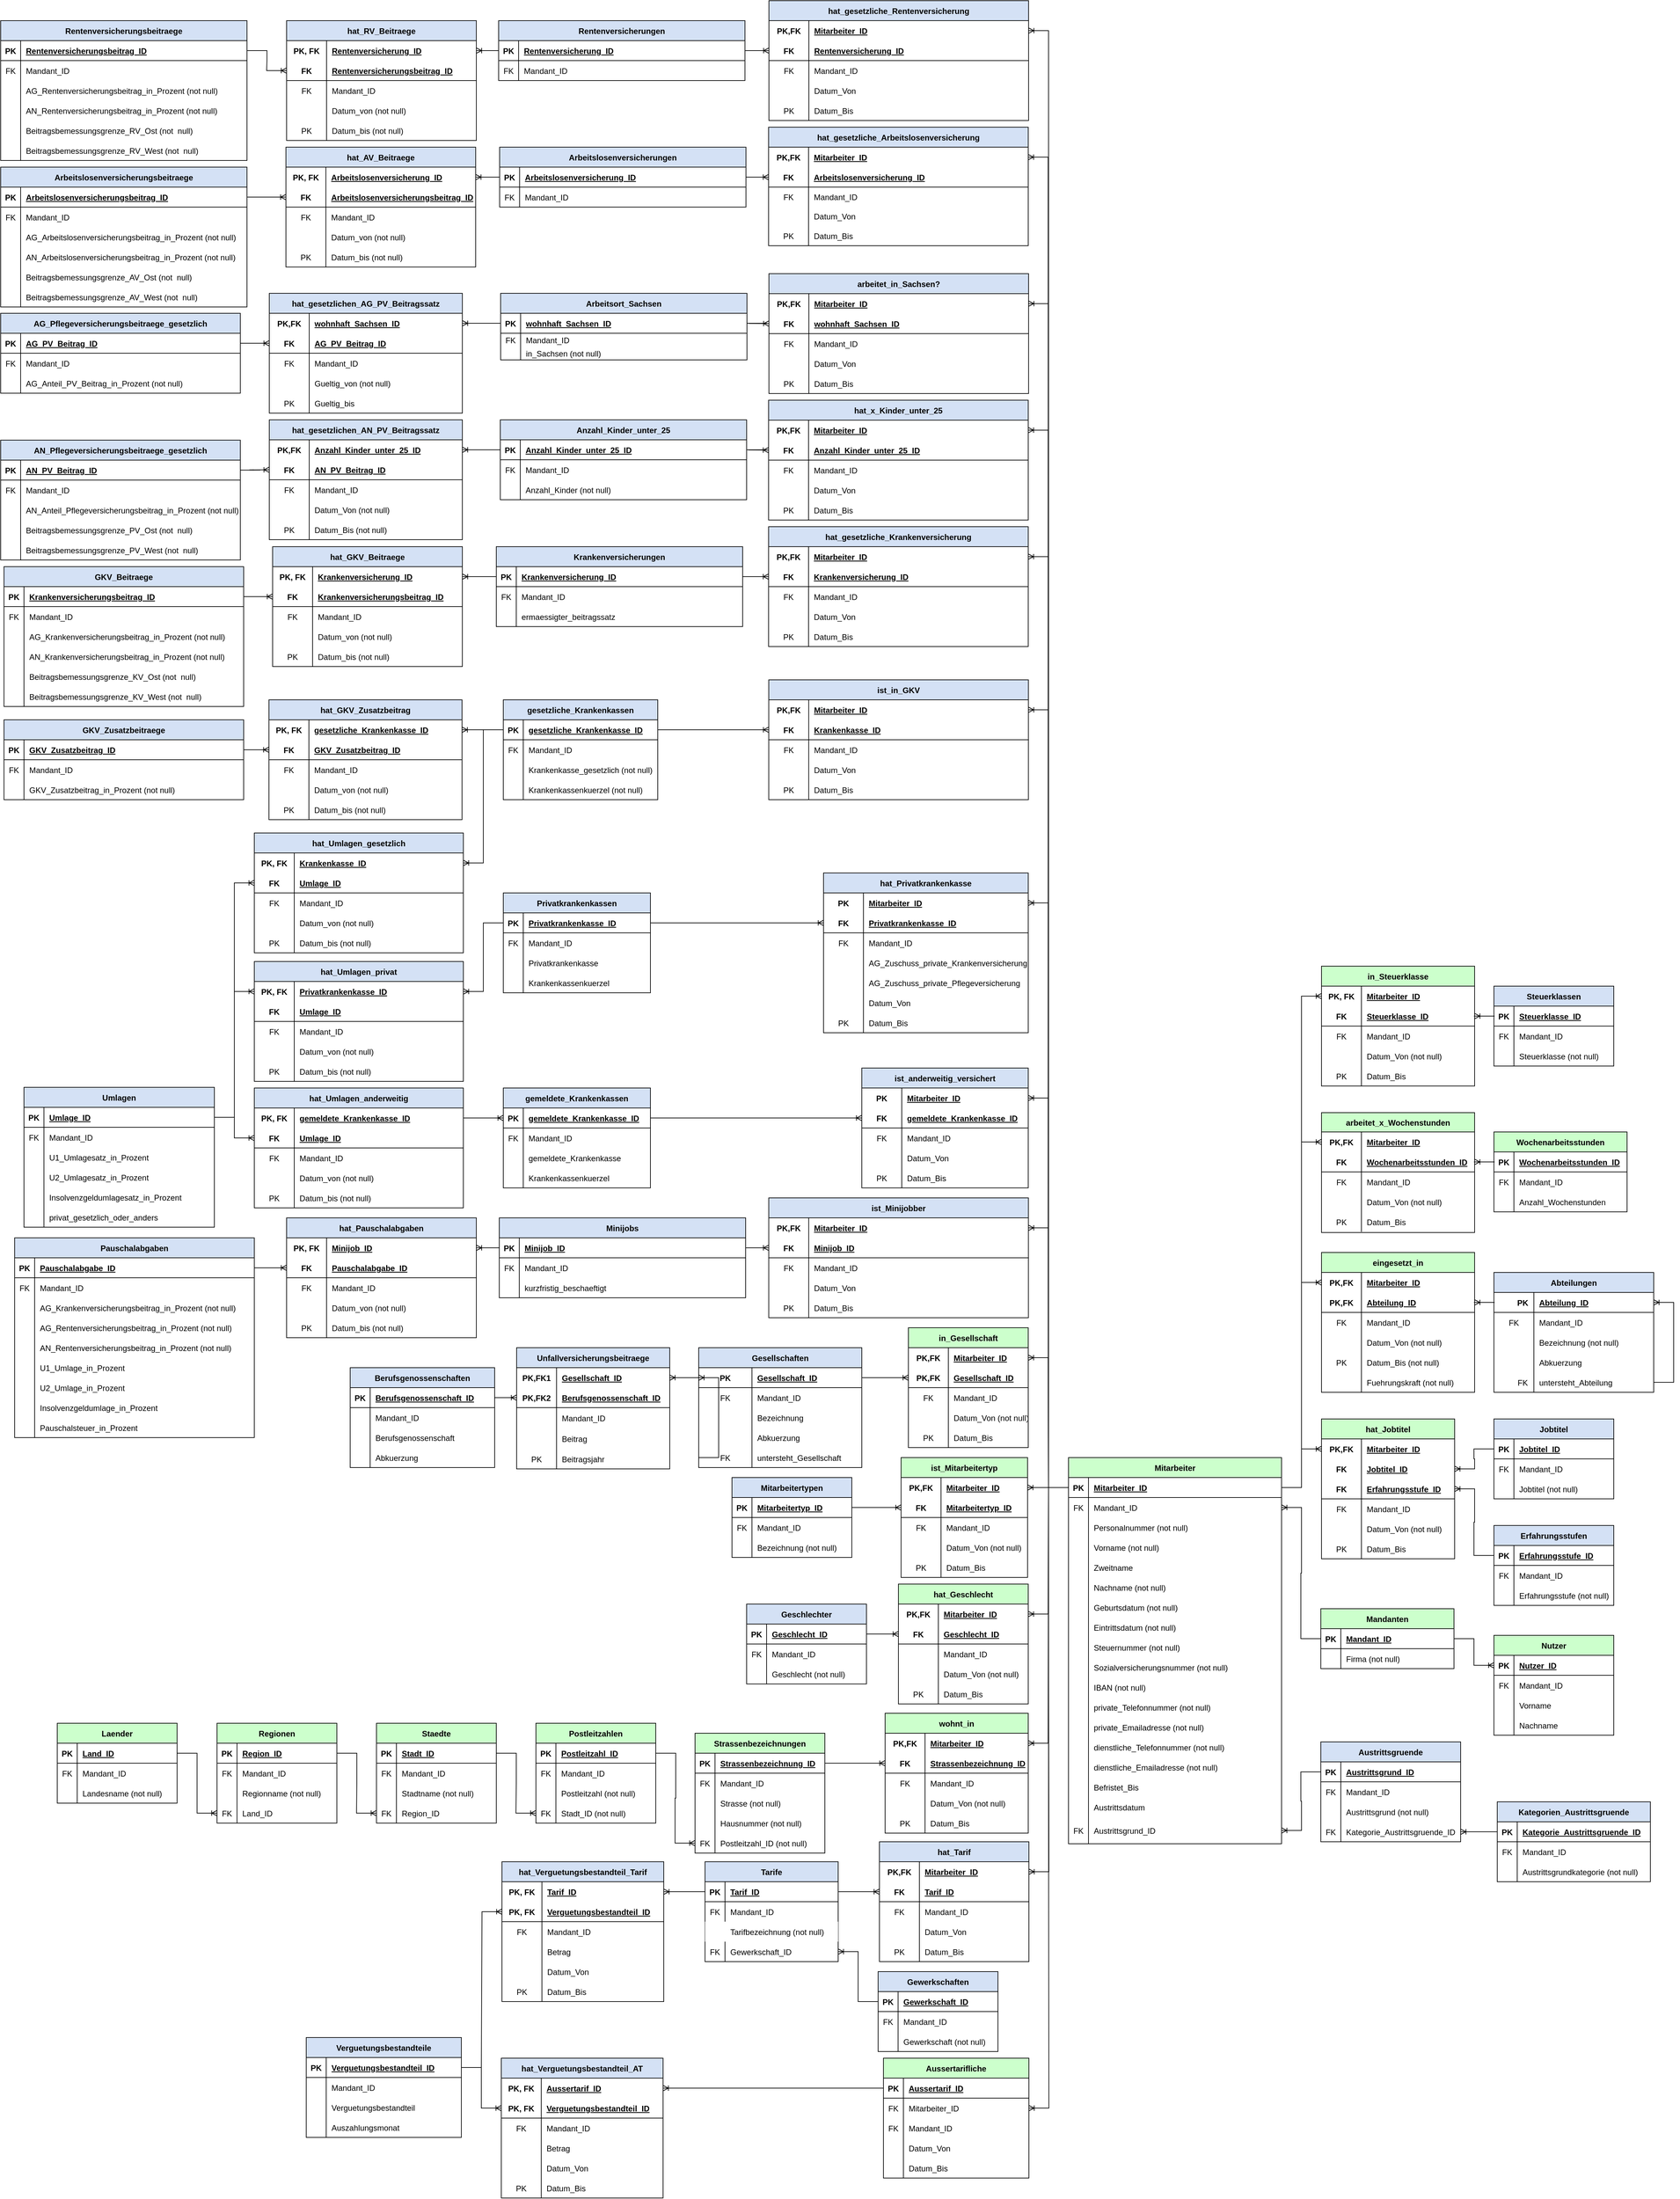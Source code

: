 <mxfile version="20.8.16" type="device"><diagram id="R2lEEEUBdFMjLlhIrx00" name="Page-1"><mxGraphModel dx="1276" dy="2814" grid="1" gridSize="10" guides="1" tooltips="1" connect="1" arrows="1" fold="1" page="1" pageScale="1" pageWidth="850" pageHeight="1100" math="0" shadow="0" extFonts="Permanent Marker^https://fonts.googleapis.com/css?family=Permanent+Marker"><root><mxCell id="0"/><mxCell id="1" parent="0"/><mxCell id="v--I8wGNL0Mh5NBxIF_N-14" value="Strassenbezeichnungen" style="shape=table;startSize=30;container=1;collapsible=1;childLayout=tableLayout;fixedRows=1;rowLines=0;fontStyle=1;align=center;resizeLast=1;fillColor=#CCFFCC;" parent="1" vertex="1"><mxGeometry x="1068" y="402" width="195" height="180" as="geometry"/></mxCell><mxCell id="v--I8wGNL0Mh5NBxIF_N-15" value="" style="shape=tableRow;horizontal=0;startSize=0;swimlaneHead=0;swimlaneBody=0;fillColor=none;collapsible=0;dropTarget=0;points=[[0,0.5],[1,0.5]];portConstraint=eastwest;top=0;left=0;right=0;bottom=1;" parent="v--I8wGNL0Mh5NBxIF_N-14" vertex="1"><mxGeometry y="30" width="195" height="30" as="geometry"/></mxCell><mxCell id="v--I8wGNL0Mh5NBxIF_N-16" value="PK" style="shape=partialRectangle;connectable=0;fillColor=none;top=0;left=0;bottom=0;right=0;fontStyle=1;overflow=hidden;" parent="v--I8wGNL0Mh5NBxIF_N-15" vertex="1"><mxGeometry width="30" height="30" as="geometry"><mxRectangle width="30" height="30" as="alternateBounds"/></mxGeometry></mxCell><mxCell id="v--I8wGNL0Mh5NBxIF_N-17" value="Strassenbezeichnung_ID" style="shape=partialRectangle;connectable=0;fillColor=none;top=0;left=0;bottom=0;right=0;align=left;spacingLeft=6;fontStyle=5;overflow=hidden;" parent="v--I8wGNL0Mh5NBxIF_N-15" vertex="1"><mxGeometry x="30" width="165" height="30" as="geometry"><mxRectangle width="165" height="30" as="alternateBounds"/></mxGeometry></mxCell><mxCell id="v--I8wGNL0Mh5NBxIF_N-18" value="" style="shape=tableRow;horizontal=0;startSize=0;swimlaneHead=0;swimlaneBody=0;fillColor=none;collapsible=0;dropTarget=0;points=[[0,0.5],[1,0.5]];portConstraint=eastwest;top=0;left=0;right=0;bottom=0;" parent="v--I8wGNL0Mh5NBxIF_N-14" vertex="1"><mxGeometry y="60" width="195" height="30" as="geometry"/></mxCell><mxCell id="v--I8wGNL0Mh5NBxIF_N-19" value="FK" style="shape=partialRectangle;connectable=0;fillColor=none;top=0;left=0;bottom=0;right=0;editable=1;overflow=hidden;" parent="v--I8wGNL0Mh5NBxIF_N-18" vertex="1"><mxGeometry width="30" height="30" as="geometry"><mxRectangle width="30" height="30" as="alternateBounds"/></mxGeometry></mxCell><mxCell id="v--I8wGNL0Mh5NBxIF_N-20" value="Mandant_ID" style="shape=partialRectangle;connectable=0;fillColor=none;top=0;left=0;bottom=0;right=0;align=left;spacingLeft=6;overflow=hidden;" parent="v--I8wGNL0Mh5NBxIF_N-18" vertex="1"><mxGeometry x="30" width="165" height="30" as="geometry"><mxRectangle width="165" height="30" as="alternateBounds"/></mxGeometry></mxCell><mxCell id="7zycFY8uIUBZK2BBThwz-54" value="" style="shape=tableRow;horizontal=0;startSize=0;swimlaneHead=0;swimlaneBody=0;fillColor=none;collapsible=0;dropTarget=0;points=[[0,0.5],[1,0.5]];portConstraint=eastwest;top=0;left=0;right=0;bottom=0;" parent="v--I8wGNL0Mh5NBxIF_N-14" vertex="1"><mxGeometry y="90" width="195" height="30" as="geometry"/></mxCell><mxCell id="7zycFY8uIUBZK2BBThwz-55" value="" style="shape=partialRectangle;connectable=0;fillColor=none;top=0;left=0;bottom=0;right=0;editable=1;overflow=hidden;" parent="7zycFY8uIUBZK2BBThwz-54" vertex="1"><mxGeometry width="30" height="30" as="geometry"><mxRectangle width="30" height="30" as="alternateBounds"/></mxGeometry></mxCell><mxCell id="7zycFY8uIUBZK2BBThwz-56" value="Strasse (not null)" style="shape=partialRectangle;connectable=0;fillColor=none;top=0;left=0;bottom=0;right=0;align=left;spacingLeft=6;overflow=hidden;" parent="7zycFY8uIUBZK2BBThwz-54" vertex="1"><mxGeometry x="30" width="165" height="30" as="geometry"><mxRectangle width="165" height="30" as="alternateBounds"/></mxGeometry></mxCell><mxCell id="v--I8wGNL0Mh5NBxIF_N-21" value="" style="shape=tableRow;horizontal=0;startSize=0;swimlaneHead=0;swimlaneBody=0;fillColor=none;collapsible=0;dropTarget=0;points=[[0,0.5],[1,0.5]];portConstraint=eastwest;top=0;left=0;right=0;bottom=0;" parent="v--I8wGNL0Mh5NBxIF_N-14" vertex="1"><mxGeometry y="120" width="195" height="30" as="geometry"/></mxCell><mxCell id="v--I8wGNL0Mh5NBxIF_N-22" value="" style="shape=partialRectangle;connectable=0;fillColor=none;top=0;left=0;bottom=0;right=0;editable=1;overflow=hidden;" parent="v--I8wGNL0Mh5NBxIF_N-21" vertex="1"><mxGeometry width="30" height="30" as="geometry"><mxRectangle width="30" height="30" as="alternateBounds"/></mxGeometry></mxCell><mxCell id="v--I8wGNL0Mh5NBxIF_N-23" value="Hausnummer (not null)" style="shape=partialRectangle;connectable=0;fillColor=none;top=0;left=0;bottom=0;right=0;align=left;spacingLeft=6;overflow=hidden;" parent="v--I8wGNL0Mh5NBxIF_N-21" vertex="1"><mxGeometry x="30" width="165" height="30" as="geometry"><mxRectangle width="165" height="30" as="alternateBounds"/></mxGeometry></mxCell><mxCell id="v--I8wGNL0Mh5NBxIF_N-24" value="" style="shape=tableRow;horizontal=0;startSize=0;swimlaneHead=0;swimlaneBody=0;fillColor=none;collapsible=0;dropTarget=0;points=[[0,0.5],[1,0.5]];portConstraint=eastwest;top=0;left=0;right=0;bottom=0;" parent="v--I8wGNL0Mh5NBxIF_N-14" vertex="1"><mxGeometry y="150" width="195" height="30" as="geometry"/></mxCell><mxCell id="v--I8wGNL0Mh5NBxIF_N-25" value="FK" style="shape=partialRectangle;connectable=0;fillColor=none;top=0;left=0;bottom=0;right=0;editable=1;overflow=hidden;" parent="v--I8wGNL0Mh5NBxIF_N-24" vertex="1"><mxGeometry width="30" height="30" as="geometry"><mxRectangle width="30" height="30" as="alternateBounds"/></mxGeometry></mxCell><mxCell id="v--I8wGNL0Mh5NBxIF_N-26" value="Postleitzahl_ID (not null)" style="shape=partialRectangle;connectable=0;fillColor=none;top=0;left=0;bottom=0;right=0;align=left;spacingLeft=6;overflow=hidden;" parent="v--I8wGNL0Mh5NBxIF_N-24" vertex="1"><mxGeometry x="30" width="165" height="30" as="geometry"><mxRectangle width="165" height="30" as="alternateBounds"/></mxGeometry></mxCell><mxCell id="v--I8wGNL0Mh5NBxIF_N-42" value="" style="edgeStyle=entityRelationEdgeStyle;fontSize=12;html=1;endArrow=ERoneToMany;rounded=0;entryX=0;entryY=0.5;entryDx=0;entryDy=0;exitX=1;exitY=0.5;exitDx=0;exitDy=0;" parent="1" source="KDXo3LCD4Z7C74OtoR04-8" target="v--I8wGNL0Mh5NBxIF_N-24" edge="1"><mxGeometry width="100" height="100" relative="1" as="geometry"><mxPoint x="1088" y="139" as="sourcePoint"/><mxPoint x="1218" y="449" as="targetPoint"/></mxGeometry></mxCell><mxCell id="v--I8wGNL0Mh5NBxIF_N-43" value="Staedte" style="shape=table;startSize=30;container=1;collapsible=1;childLayout=tableLayout;fixedRows=1;rowLines=0;fontStyle=1;align=center;resizeLast=1;fillColor=#CCFFCC;" parent="1" vertex="1"><mxGeometry x="589.5" y="387" width="180" height="150" as="geometry"/></mxCell><mxCell id="v--I8wGNL0Mh5NBxIF_N-44" value="" style="shape=tableRow;horizontal=0;startSize=0;swimlaneHead=0;swimlaneBody=0;fillColor=none;collapsible=0;dropTarget=0;points=[[0,0.5],[1,0.5]];portConstraint=eastwest;top=0;left=0;right=0;bottom=1;" parent="v--I8wGNL0Mh5NBxIF_N-43" vertex="1"><mxGeometry y="30" width="180" height="30" as="geometry"/></mxCell><mxCell id="v--I8wGNL0Mh5NBxIF_N-45" value="PK" style="shape=partialRectangle;connectable=0;fillColor=none;top=0;left=0;bottom=0;right=0;fontStyle=1;overflow=hidden;" parent="v--I8wGNL0Mh5NBxIF_N-44" vertex="1"><mxGeometry width="30" height="30" as="geometry"><mxRectangle width="30" height="30" as="alternateBounds"/></mxGeometry></mxCell><mxCell id="v--I8wGNL0Mh5NBxIF_N-46" value="Stadt_ID" style="shape=partialRectangle;connectable=0;fillColor=none;top=0;left=0;bottom=0;right=0;align=left;spacingLeft=6;fontStyle=5;overflow=hidden;" parent="v--I8wGNL0Mh5NBxIF_N-44" vertex="1"><mxGeometry x="30" width="150" height="30" as="geometry"><mxRectangle width="150" height="30" as="alternateBounds"/></mxGeometry></mxCell><mxCell id="v--I8wGNL0Mh5NBxIF_N-47" value="" style="shape=tableRow;horizontal=0;startSize=0;swimlaneHead=0;swimlaneBody=0;fillColor=none;collapsible=0;dropTarget=0;points=[[0,0.5],[1,0.5]];portConstraint=eastwest;top=0;left=0;right=0;bottom=0;" parent="v--I8wGNL0Mh5NBxIF_N-43" vertex="1"><mxGeometry y="60" width="180" height="30" as="geometry"/></mxCell><mxCell id="v--I8wGNL0Mh5NBxIF_N-48" value="FK" style="shape=partialRectangle;connectable=0;fillColor=none;top=0;left=0;bottom=0;right=0;editable=1;overflow=hidden;" parent="v--I8wGNL0Mh5NBxIF_N-47" vertex="1"><mxGeometry width="30" height="30" as="geometry"><mxRectangle width="30" height="30" as="alternateBounds"/></mxGeometry></mxCell><mxCell id="v--I8wGNL0Mh5NBxIF_N-49" value="Mandant_ID" style="shape=partialRectangle;connectable=0;fillColor=none;top=0;left=0;bottom=0;right=0;align=left;spacingLeft=6;overflow=hidden;" parent="v--I8wGNL0Mh5NBxIF_N-47" vertex="1"><mxGeometry x="30" width="150" height="30" as="geometry"><mxRectangle width="150" height="30" as="alternateBounds"/></mxGeometry></mxCell><mxCell id="7zycFY8uIUBZK2BBThwz-48" value="" style="shape=tableRow;horizontal=0;startSize=0;swimlaneHead=0;swimlaneBody=0;fillColor=none;collapsible=0;dropTarget=0;points=[[0,0.5],[1,0.5]];portConstraint=eastwest;top=0;left=0;right=0;bottom=0;" parent="v--I8wGNL0Mh5NBxIF_N-43" vertex="1"><mxGeometry y="90" width="180" height="30" as="geometry"/></mxCell><mxCell id="7zycFY8uIUBZK2BBThwz-49" value="" style="shape=partialRectangle;connectable=0;fillColor=none;top=0;left=0;bottom=0;right=0;editable=1;overflow=hidden;" parent="7zycFY8uIUBZK2BBThwz-48" vertex="1"><mxGeometry width="30" height="30" as="geometry"><mxRectangle width="30" height="30" as="alternateBounds"/></mxGeometry></mxCell><mxCell id="7zycFY8uIUBZK2BBThwz-50" value="Stadtname (not null)" style="shape=partialRectangle;connectable=0;fillColor=none;top=0;left=0;bottom=0;right=0;align=left;spacingLeft=6;overflow=hidden;" parent="7zycFY8uIUBZK2BBThwz-48" vertex="1"><mxGeometry x="30" width="150" height="30" as="geometry"><mxRectangle width="150" height="30" as="alternateBounds"/></mxGeometry></mxCell><mxCell id="v--I8wGNL0Mh5NBxIF_N-53" value="" style="shape=tableRow;horizontal=0;startSize=0;swimlaneHead=0;swimlaneBody=0;fillColor=none;collapsible=0;dropTarget=0;points=[[0,0.5],[1,0.5]];portConstraint=eastwest;top=0;left=0;right=0;bottom=0;" parent="v--I8wGNL0Mh5NBxIF_N-43" vertex="1"><mxGeometry y="120" width="180" height="30" as="geometry"/></mxCell><mxCell id="v--I8wGNL0Mh5NBxIF_N-54" value="FK" style="shape=partialRectangle;connectable=0;fillColor=none;top=0;left=0;bottom=0;right=0;editable=1;overflow=hidden;" parent="v--I8wGNL0Mh5NBxIF_N-53" vertex="1"><mxGeometry width="30" height="30" as="geometry"><mxRectangle width="30" height="30" as="alternateBounds"/></mxGeometry></mxCell><mxCell id="v--I8wGNL0Mh5NBxIF_N-55" value="Region_ID" style="shape=partialRectangle;connectable=0;fillColor=none;top=0;left=0;bottom=0;right=0;align=left;spacingLeft=6;overflow=hidden;" parent="v--I8wGNL0Mh5NBxIF_N-53" vertex="1"><mxGeometry x="30" width="150" height="30" as="geometry"><mxRectangle width="150" height="30" as="alternateBounds"/></mxGeometry></mxCell><mxCell id="v--I8wGNL0Mh5NBxIF_N-56" value="" style="edgeStyle=entityRelationEdgeStyle;fontSize=12;html=1;endArrow=ERoneToMany;rounded=0;exitX=1;exitY=0.5;exitDx=0;exitDy=0;entryX=0;entryY=0.5;entryDx=0;entryDy=0;" parent="1" source="v--I8wGNL0Mh5NBxIF_N-44" target="KDXo3LCD4Z7C74OtoR04-17" edge="1"><mxGeometry width="100" height="100" relative="1" as="geometry"><mxPoint x="888" y="419" as="sourcePoint"/><mxPoint x="848" y="244" as="targetPoint"/></mxGeometry></mxCell><mxCell id="v--I8wGNL0Mh5NBxIF_N-70" value="" style="edgeStyle=entityRelationEdgeStyle;fontSize=12;html=1;endArrow=ERoneToMany;rounded=0;exitX=1;exitY=0.5;exitDx=0;exitDy=0;entryX=0;entryY=0.5;entryDx=0;entryDy=0;" parent="1" source="v--I8wGNL0Mh5NBxIF_N-72" target="_SRQhnurY7QAs3Zw6q01-17" edge="1"><mxGeometry width="100" height="100" relative="1" as="geometry"><mxPoint x="548" y="1004" as="sourcePoint"/><mxPoint x="648" y="429" as="targetPoint"/></mxGeometry></mxCell><mxCell id="v--I8wGNL0Mh5NBxIF_N-71" value="Laender" style="shape=table;startSize=30;container=1;collapsible=1;childLayout=tableLayout;fixedRows=1;rowLines=0;fontStyle=1;align=center;resizeLast=1;fillColor=#CCFFCC;" parent="1" vertex="1"><mxGeometry x="110" y="387" width="180" height="120" as="geometry"/></mxCell><mxCell id="v--I8wGNL0Mh5NBxIF_N-72" value="" style="shape=tableRow;horizontal=0;startSize=0;swimlaneHead=0;swimlaneBody=0;fillColor=none;collapsible=0;dropTarget=0;points=[[0,0.5],[1,0.5]];portConstraint=eastwest;top=0;left=0;right=0;bottom=1;" parent="v--I8wGNL0Mh5NBxIF_N-71" vertex="1"><mxGeometry y="30" width="180" height="30" as="geometry"/></mxCell><mxCell id="v--I8wGNL0Mh5NBxIF_N-73" value="PK" style="shape=partialRectangle;connectable=0;fillColor=none;top=0;left=0;bottom=0;right=0;fontStyle=1;overflow=hidden;" parent="v--I8wGNL0Mh5NBxIF_N-72" vertex="1"><mxGeometry width="30" height="30" as="geometry"><mxRectangle width="30" height="30" as="alternateBounds"/></mxGeometry></mxCell><mxCell id="v--I8wGNL0Mh5NBxIF_N-74" value="Land_ID" style="shape=partialRectangle;connectable=0;fillColor=none;top=0;left=0;bottom=0;right=0;align=left;spacingLeft=6;fontStyle=5;overflow=hidden;" parent="v--I8wGNL0Mh5NBxIF_N-72" vertex="1"><mxGeometry x="30" width="150" height="30" as="geometry"><mxRectangle width="150" height="30" as="alternateBounds"/></mxGeometry></mxCell><mxCell id="_SRQhnurY7QAs3Zw6q01-21" value="" style="shape=tableRow;horizontal=0;startSize=0;swimlaneHead=0;swimlaneBody=0;fillColor=none;collapsible=0;dropTarget=0;points=[[0,0.5],[1,0.5]];portConstraint=eastwest;top=0;left=0;right=0;bottom=0;" parent="v--I8wGNL0Mh5NBxIF_N-71" vertex="1"><mxGeometry y="60" width="180" height="30" as="geometry"/></mxCell><mxCell id="_SRQhnurY7QAs3Zw6q01-22" value="FK" style="shape=partialRectangle;connectable=0;fillColor=none;top=0;left=0;bottom=0;right=0;editable=1;overflow=hidden;" parent="_SRQhnurY7QAs3Zw6q01-21" vertex="1"><mxGeometry width="30" height="30" as="geometry"><mxRectangle width="30" height="30" as="alternateBounds"/></mxGeometry></mxCell><mxCell id="_SRQhnurY7QAs3Zw6q01-23" value="Mandant_ID" style="shape=partialRectangle;connectable=0;fillColor=none;top=0;left=0;bottom=0;right=0;align=left;spacingLeft=6;overflow=hidden;" parent="_SRQhnurY7QAs3Zw6q01-21" vertex="1"><mxGeometry x="30" width="150" height="30" as="geometry"><mxRectangle width="150" height="30" as="alternateBounds"/></mxGeometry></mxCell><mxCell id="7zycFY8uIUBZK2BBThwz-45" value="" style="shape=tableRow;horizontal=0;startSize=0;swimlaneHead=0;swimlaneBody=0;fillColor=none;collapsible=0;dropTarget=0;points=[[0,0.5],[1,0.5]];portConstraint=eastwest;top=0;left=0;right=0;bottom=0;" parent="v--I8wGNL0Mh5NBxIF_N-71" vertex="1"><mxGeometry y="90" width="180" height="30" as="geometry"/></mxCell><mxCell id="7zycFY8uIUBZK2BBThwz-46" value="" style="shape=partialRectangle;connectable=0;fillColor=none;top=0;left=0;bottom=0;right=0;editable=1;overflow=hidden;" parent="7zycFY8uIUBZK2BBThwz-45" vertex="1"><mxGeometry width="30" height="30" as="geometry"><mxRectangle width="30" height="30" as="alternateBounds"/></mxGeometry></mxCell><mxCell id="7zycFY8uIUBZK2BBThwz-47" value="Landesname (not null)" style="shape=partialRectangle;connectable=0;fillColor=none;top=0;left=0;bottom=0;right=0;align=left;spacingLeft=6;overflow=hidden;" parent="7zycFY8uIUBZK2BBThwz-45" vertex="1"><mxGeometry x="30" width="150" height="30" as="geometry"><mxRectangle width="150" height="30" as="alternateBounds"/></mxGeometry></mxCell><mxCell id="v--I8wGNL0Mh5NBxIF_N-288" value="Abteilungen" style="shape=table;startSize=30;container=1;collapsible=1;childLayout=tableLayout;fixedRows=1;rowLines=0;fontStyle=1;align=center;resizeLast=1;fillColor=#D4E1F5;" parent="1" vertex="1"><mxGeometry x="2268" y="-290" width="240" height="180" as="geometry"/></mxCell><mxCell id="v--I8wGNL0Mh5NBxIF_N-289" value="" style="shape=tableRow;horizontal=0;startSize=0;swimlaneHead=0;swimlaneBody=0;fillColor=none;collapsible=0;dropTarget=0;points=[[0,0.5],[1,0.5]];portConstraint=eastwest;top=0;left=0;right=0;bottom=1;" parent="v--I8wGNL0Mh5NBxIF_N-288" vertex="1"><mxGeometry y="30" width="240" height="30" as="geometry"/></mxCell><mxCell id="v--I8wGNL0Mh5NBxIF_N-290" value="        PK" style="shape=partialRectangle;connectable=0;fillColor=none;top=0;left=0;bottom=0;right=0;fontStyle=1;overflow=hidden;" parent="v--I8wGNL0Mh5NBxIF_N-289" vertex="1"><mxGeometry width="60" height="30" as="geometry"><mxRectangle width="60" height="30" as="alternateBounds"/></mxGeometry></mxCell><mxCell id="v--I8wGNL0Mh5NBxIF_N-291" value="Abteilung_ID" style="shape=partialRectangle;connectable=0;fillColor=none;top=0;left=0;bottom=0;right=0;align=left;spacingLeft=6;fontStyle=5;overflow=hidden;" parent="v--I8wGNL0Mh5NBxIF_N-289" vertex="1"><mxGeometry x="60" width="180" height="30" as="geometry"><mxRectangle width="180" height="30" as="alternateBounds"/></mxGeometry></mxCell><mxCell id="7zycFY8uIUBZK2BBThwz-97" value="" style="shape=tableRow;horizontal=0;startSize=0;swimlaneHead=0;swimlaneBody=0;fillColor=none;collapsible=0;dropTarget=0;points=[[0,0.5],[1,0.5]];portConstraint=eastwest;top=0;left=0;right=0;bottom=0;" parent="v--I8wGNL0Mh5NBxIF_N-288" vertex="1"><mxGeometry y="60" width="240" height="30" as="geometry"/></mxCell><mxCell id="7zycFY8uIUBZK2BBThwz-98" value="FK" style="shape=partialRectangle;connectable=0;fillColor=none;top=0;left=0;bottom=0;right=0;editable=1;overflow=hidden;" parent="7zycFY8uIUBZK2BBThwz-97" vertex="1"><mxGeometry width="60" height="30" as="geometry"><mxRectangle width="60" height="30" as="alternateBounds"/></mxGeometry></mxCell><mxCell id="7zycFY8uIUBZK2BBThwz-99" value="Mandant_ID" style="shape=partialRectangle;connectable=0;fillColor=none;top=0;left=0;bottom=0;right=0;align=left;spacingLeft=6;overflow=hidden;" parent="7zycFY8uIUBZK2BBThwz-97" vertex="1"><mxGeometry x="60" width="180" height="30" as="geometry"><mxRectangle width="180" height="30" as="alternateBounds"/></mxGeometry></mxCell><mxCell id="_SRQhnurY7QAs3Zw6q01-24" value="" style="shape=tableRow;horizontal=0;startSize=0;swimlaneHead=0;swimlaneBody=0;fillColor=none;collapsible=0;dropTarget=0;points=[[0,0.5],[1,0.5]];portConstraint=eastwest;top=0;left=0;right=0;bottom=0;" parent="v--I8wGNL0Mh5NBxIF_N-288" vertex="1"><mxGeometry y="90" width="240" height="30" as="geometry"/></mxCell><mxCell id="_SRQhnurY7QAs3Zw6q01-25" value="" style="shape=partialRectangle;connectable=0;fillColor=none;top=0;left=0;bottom=0;right=0;editable=1;overflow=hidden;" parent="_SRQhnurY7QAs3Zw6q01-24" vertex="1"><mxGeometry width="60" height="30" as="geometry"><mxRectangle width="60" height="30" as="alternateBounds"/></mxGeometry></mxCell><mxCell id="_SRQhnurY7QAs3Zw6q01-26" value="Bezeichnung (not null)" style="shape=partialRectangle;connectable=0;fillColor=none;top=0;left=0;bottom=0;right=0;align=left;spacingLeft=6;overflow=hidden;" parent="_SRQhnurY7QAs3Zw6q01-24" vertex="1"><mxGeometry x="60" width="180" height="30" as="geometry"><mxRectangle width="180" height="30" as="alternateBounds"/></mxGeometry></mxCell><mxCell id="v--I8wGNL0Mh5NBxIF_N-292" value="" style="shape=tableRow;horizontal=0;startSize=0;swimlaneHead=0;swimlaneBody=0;fillColor=none;collapsible=0;dropTarget=0;points=[[0,0.5],[1,0.5]];portConstraint=eastwest;top=0;left=0;right=0;bottom=0;" parent="v--I8wGNL0Mh5NBxIF_N-288" vertex="1"><mxGeometry y="120" width="240" height="30" as="geometry"/></mxCell><mxCell id="v--I8wGNL0Mh5NBxIF_N-293" value="" style="shape=partialRectangle;connectable=0;fillColor=none;top=0;left=0;bottom=0;right=0;editable=1;overflow=hidden;" parent="v--I8wGNL0Mh5NBxIF_N-292" vertex="1"><mxGeometry width="60" height="30" as="geometry"><mxRectangle width="60" height="30" as="alternateBounds"/></mxGeometry></mxCell><mxCell id="v--I8wGNL0Mh5NBxIF_N-294" value="Abkuerzung" style="shape=partialRectangle;connectable=0;fillColor=none;top=0;left=0;bottom=0;right=0;align=left;spacingLeft=6;overflow=hidden;" parent="v--I8wGNL0Mh5NBxIF_N-292" vertex="1"><mxGeometry x="60" width="180" height="30" as="geometry"><mxRectangle width="180" height="30" as="alternateBounds"/></mxGeometry></mxCell><mxCell id="v--I8wGNL0Mh5NBxIF_N-298" value="" style="shape=tableRow;horizontal=0;startSize=0;swimlaneHead=0;swimlaneBody=0;fillColor=none;collapsible=0;dropTarget=0;points=[[0,0.5],[1,0.5]];portConstraint=eastwest;top=0;left=0;right=0;bottom=0;" parent="v--I8wGNL0Mh5NBxIF_N-288" vertex="1"><mxGeometry y="150" width="240" height="30" as="geometry"/></mxCell><mxCell id="v--I8wGNL0Mh5NBxIF_N-299" value="        FK" style="shape=partialRectangle;connectable=0;fillColor=none;top=0;left=0;bottom=0;right=0;editable=1;overflow=hidden;" parent="v--I8wGNL0Mh5NBxIF_N-298" vertex="1"><mxGeometry width="60" height="30" as="geometry"><mxRectangle width="60" height="30" as="alternateBounds"/></mxGeometry></mxCell><mxCell id="v--I8wGNL0Mh5NBxIF_N-300" value="untersteht_Abteilung" style="shape=partialRectangle;connectable=0;fillColor=none;top=0;left=0;bottom=0;right=0;align=left;spacingLeft=6;overflow=hidden;" parent="v--I8wGNL0Mh5NBxIF_N-298" vertex="1"><mxGeometry x="60" width="180" height="30" as="geometry"><mxRectangle width="180" height="30" as="alternateBounds"/></mxGeometry></mxCell><mxCell id="v--I8wGNL0Mh5NBxIF_N-302" value="" style="edgeStyle=entityRelationEdgeStyle;fontSize=12;html=1;endArrow=ERoneToMany;rounded=0;exitX=1;exitY=0.5;exitDx=0;exitDy=0;entryX=1;entryY=0.5;entryDx=0;entryDy=0;" parent="v--I8wGNL0Mh5NBxIF_N-288" source="v--I8wGNL0Mh5NBxIF_N-298" target="v--I8wGNL0Mh5NBxIF_N-289" edge="1"><mxGeometry width="100" height="100" relative="1" as="geometry"><mxPoint x="550" y="40" as="sourcePoint"/><mxPoint x="360" y="120" as="targetPoint"/></mxGeometry></mxCell><mxCell id="v--I8wGNL0Mh5NBxIF_N-317" value="eingesetzt_in" style="shape=table;startSize=30;container=1;collapsible=1;childLayout=tableLayout;fixedRows=1;rowLines=0;fontStyle=1;align=center;resizeLast=1;fillColor=#CCFFCC;" parent="1" vertex="1"><mxGeometry x="2009" y="-320" width="230" height="210" as="geometry"/></mxCell><mxCell id="v--I8wGNL0Mh5NBxIF_N-318" value="" style="shape=tableRow;horizontal=0;startSize=0;swimlaneHead=0;swimlaneBody=0;fillColor=none;collapsible=0;dropTarget=0;points=[[0,0.5],[1,0.5]];portConstraint=eastwest;top=0;left=0;right=0;bottom=0;" parent="v--I8wGNL0Mh5NBxIF_N-317" vertex="1"><mxGeometry y="30" width="230" height="30" as="geometry"/></mxCell><mxCell id="v--I8wGNL0Mh5NBxIF_N-319" value="PK,FK" style="shape=partialRectangle;connectable=0;fillColor=none;top=0;left=0;bottom=0;right=0;fontStyle=1;overflow=hidden;" parent="v--I8wGNL0Mh5NBxIF_N-318" vertex="1"><mxGeometry width="60" height="30" as="geometry"><mxRectangle width="60" height="30" as="alternateBounds"/></mxGeometry></mxCell><mxCell id="v--I8wGNL0Mh5NBxIF_N-320" value="Mitarbeiter_ID" style="shape=partialRectangle;connectable=0;fillColor=none;top=0;left=0;bottom=0;right=0;align=left;spacingLeft=6;fontStyle=5;overflow=hidden;" parent="v--I8wGNL0Mh5NBxIF_N-318" vertex="1"><mxGeometry x="60" width="170" height="30" as="geometry"><mxRectangle width="170" height="30" as="alternateBounds"/></mxGeometry></mxCell><mxCell id="v--I8wGNL0Mh5NBxIF_N-321" value="" style="shape=tableRow;horizontal=0;startSize=0;swimlaneHead=0;swimlaneBody=0;fillColor=none;collapsible=0;dropTarget=0;points=[[0,0.5],[1,0.5]];portConstraint=eastwest;top=0;left=0;right=0;bottom=1;" parent="v--I8wGNL0Mh5NBxIF_N-317" vertex="1"><mxGeometry y="60" width="230" height="30" as="geometry"/></mxCell><mxCell id="v--I8wGNL0Mh5NBxIF_N-322" value="PK,FK" style="shape=partialRectangle;connectable=0;fillColor=none;top=0;left=0;bottom=0;right=0;fontStyle=1;overflow=hidden;" parent="v--I8wGNL0Mh5NBxIF_N-321" vertex="1"><mxGeometry width="60" height="30" as="geometry"><mxRectangle width="60" height="30" as="alternateBounds"/></mxGeometry></mxCell><mxCell id="v--I8wGNL0Mh5NBxIF_N-323" value="Abteilung_ID" style="shape=partialRectangle;connectable=0;fillColor=none;top=0;left=0;bottom=0;right=0;align=left;spacingLeft=6;fontStyle=5;overflow=hidden;" parent="v--I8wGNL0Mh5NBxIF_N-321" vertex="1"><mxGeometry x="60" width="170" height="30" as="geometry"><mxRectangle width="170" height="30" as="alternateBounds"/></mxGeometry></mxCell><mxCell id="v--I8wGNL0Mh5NBxIF_N-324" value="" style="shape=tableRow;horizontal=0;startSize=0;swimlaneHead=0;swimlaneBody=0;fillColor=none;collapsible=0;dropTarget=0;points=[[0,0.5],[1,0.5]];portConstraint=eastwest;top=0;left=0;right=0;bottom=0;" parent="v--I8wGNL0Mh5NBxIF_N-317" vertex="1"><mxGeometry y="90" width="230" height="30" as="geometry"/></mxCell><mxCell id="v--I8wGNL0Mh5NBxIF_N-325" value="FK" style="shape=partialRectangle;connectable=0;fillColor=none;top=0;left=0;bottom=0;right=0;editable=1;overflow=hidden;" parent="v--I8wGNL0Mh5NBxIF_N-324" vertex="1"><mxGeometry width="60" height="30" as="geometry"><mxRectangle width="60" height="30" as="alternateBounds"/></mxGeometry></mxCell><mxCell id="v--I8wGNL0Mh5NBxIF_N-326" value="Mandant_ID" style="shape=partialRectangle;connectable=0;fillColor=none;top=0;left=0;bottom=0;right=0;align=left;spacingLeft=6;overflow=hidden;" parent="v--I8wGNL0Mh5NBxIF_N-324" vertex="1"><mxGeometry x="60" width="170" height="30" as="geometry"><mxRectangle width="170" height="30" as="alternateBounds"/></mxGeometry></mxCell><mxCell id="7zycFY8uIUBZK2BBThwz-133" value="" style="shape=tableRow;horizontal=0;startSize=0;swimlaneHead=0;swimlaneBody=0;fillColor=none;collapsible=0;dropTarget=0;points=[[0,0.5],[1,0.5]];portConstraint=eastwest;top=0;left=0;right=0;bottom=0;" parent="v--I8wGNL0Mh5NBxIF_N-317" vertex="1"><mxGeometry y="120" width="230" height="30" as="geometry"/></mxCell><mxCell id="7zycFY8uIUBZK2BBThwz-134" value="" style="shape=partialRectangle;connectable=0;fillColor=none;top=0;left=0;bottom=0;right=0;editable=1;overflow=hidden;" parent="7zycFY8uIUBZK2BBThwz-133" vertex="1"><mxGeometry width="60" height="30" as="geometry"><mxRectangle width="60" height="30" as="alternateBounds"/></mxGeometry></mxCell><mxCell id="7zycFY8uIUBZK2BBThwz-135" value="Datum_Von (not null)" style="shape=partialRectangle;connectable=0;fillColor=none;top=0;left=0;bottom=0;right=0;align=left;spacingLeft=6;overflow=hidden;" parent="7zycFY8uIUBZK2BBThwz-133" vertex="1"><mxGeometry x="60" width="170" height="30" as="geometry"><mxRectangle width="170" height="30" as="alternateBounds"/></mxGeometry></mxCell><mxCell id="D1qyW5hpr-rRiW3cL9gi-64" value="" style="shape=tableRow;horizontal=0;startSize=0;swimlaneHead=0;swimlaneBody=0;fillColor=none;collapsible=0;dropTarget=0;points=[[0,0.5],[1,0.5]];portConstraint=eastwest;top=0;left=0;right=0;bottom=0;" parent="v--I8wGNL0Mh5NBxIF_N-317" vertex="1"><mxGeometry y="150" width="230" height="30" as="geometry"/></mxCell><mxCell id="D1qyW5hpr-rRiW3cL9gi-65" value="PK" style="shape=partialRectangle;connectable=0;fillColor=none;top=0;left=0;bottom=0;right=0;editable=1;overflow=hidden;" parent="D1qyW5hpr-rRiW3cL9gi-64" vertex="1"><mxGeometry width="60" height="30" as="geometry"><mxRectangle width="60" height="30" as="alternateBounds"/></mxGeometry></mxCell><mxCell id="D1qyW5hpr-rRiW3cL9gi-66" value="Datum_Bis (not null)" style="shape=partialRectangle;connectable=0;fillColor=none;top=0;left=0;bottom=0;right=0;align=left;spacingLeft=6;overflow=hidden;" parent="D1qyW5hpr-rRiW3cL9gi-64" vertex="1"><mxGeometry x="60" width="170" height="30" as="geometry"><mxRectangle width="170" height="30" as="alternateBounds"/></mxGeometry></mxCell><mxCell id="v--I8wGNL0Mh5NBxIF_N-327" value="" style="shape=tableRow;horizontal=0;startSize=0;swimlaneHead=0;swimlaneBody=0;fillColor=none;collapsible=0;dropTarget=0;points=[[0,0.5],[1,0.5]];portConstraint=eastwest;top=0;left=0;right=0;bottom=0;" parent="v--I8wGNL0Mh5NBxIF_N-317" vertex="1"><mxGeometry y="180" width="230" height="30" as="geometry"/></mxCell><mxCell id="v--I8wGNL0Mh5NBxIF_N-328" value="" style="shape=partialRectangle;connectable=0;fillColor=none;top=0;left=0;bottom=0;right=0;editable=1;overflow=hidden;" parent="v--I8wGNL0Mh5NBxIF_N-327" vertex="1"><mxGeometry width="60" height="30" as="geometry"><mxRectangle width="60" height="30" as="alternateBounds"/></mxGeometry></mxCell><mxCell id="v--I8wGNL0Mh5NBxIF_N-329" value="Fuehrungskraft (not null)" style="shape=partialRectangle;connectable=0;fillColor=none;top=0;left=0;bottom=0;right=0;align=left;spacingLeft=6;overflow=hidden;" parent="v--I8wGNL0Mh5NBxIF_N-327" vertex="1"><mxGeometry x="60" width="170" height="30" as="geometry"><mxRectangle width="170" height="30" as="alternateBounds"/></mxGeometry></mxCell><mxCell id="v--I8wGNL0Mh5NBxIF_N-331" value="" style="edgeStyle=entityRelationEdgeStyle;fontSize=12;html=1;endArrow=ERoneToMany;rounded=0;exitX=0;exitY=0.5;exitDx=0;exitDy=0;entryX=1;entryY=0.5;entryDx=0;entryDy=0;" parent="1" source="v--I8wGNL0Mh5NBxIF_N-289" target="v--I8wGNL0Mh5NBxIF_N-321" edge="1"><mxGeometry width="100" height="100" relative="1" as="geometry"><mxPoint x="1798" y="-260" as="sourcePoint"/><mxPoint x="1898" y="-360" as="targetPoint"/></mxGeometry></mxCell><mxCell id="v--I8wGNL0Mh5NBxIF_N-332" value="Jobtitel" style="shape=table;startSize=30;container=1;collapsible=1;childLayout=tableLayout;fixedRows=1;rowLines=0;fontStyle=1;align=center;resizeLast=1;fillColor=#D4E1F5;" parent="1" vertex="1"><mxGeometry x="2268" y="-70" width="180" height="120" as="geometry"/></mxCell><mxCell id="v--I8wGNL0Mh5NBxIF_N-333" value="" style="shape=tableRow;horizontal=0;startSize=0;swimlaneHead=0;swimlaneBody=0;fillColor=none;collapsible=0;dropTarget=0;points=[[0,0.5],[1,0.5]];portConstraint=eastwest;top=0;left=0;right=0;bottom=1;" parent="v--I8wGNL0Mh5NBxIF_N-332" vertex="1"><mxGeometry y="30" width="180" height="30" as="geometry"/></mxCell><mxCell id="v--I8wGNL0Mh5NBxIF_N-334" value="PK" style="shape=partialRectangle;connectable=0;fillColor=none;top=0;left=0;bottom=0;right=0;fontStyle=1;overflow=hidden;" parent="v--I8wGNL0Mh5NBxIF_N-333" vertex="1"><mxGeometry width="30" height="30" as="geometry"><mxRectangle width="30" height="30" as="alternateBounds"/></mxGeometry></mxCell><mxCell id="v--I8wGNL0Mh5NBxIF_N-335" value="Jobtitel_ID" style="shape=partialRectangle;connectable=0;fillColor=none;top=0;left=0;bottom=0;right=0;align=left;spacingLeft=6;fontStyle=5;overflow=hidden;" parent="v--I8wGNL0Mh5NBxIF_N-333" vertex="1"><mxGeometry x="30" width="150" height="30" as="geometry"><mxRectangle width="150" height="30" as="alternateBounds"/></mxGeometry></mxCell><mxCell id="v--I8wGNL0Mh5NBxIF_N-336" value="" style="shape=tableRow;horizontal=0;startSize=0;swimlaneHead=0;swimlaneBody=0;fillColor=none;collapsible=0;dropTarget=0;points=[[0,0.5],[1,0.5]];portConstraint=eastwest;top=0;left=0;right=0;bottom=0;" parent="v--I8wGNL0Mh5NBxIF_N-332" vertex="1"><mxGeometry y="60" width="180" height="30" as="geometry"/></mxCell><mxCell id="v--I8wGNL0Mh5NBxIF_N-337" value="FK" style="shape=partialRectangle;connectable=0;fillColor=none;top=0;left=0;bottom=0;right=0;editable=1;overflow=hidden;" parent="v--I8wGNL0Mh5NBxIF_N-336" vertex="1"><mxGeometry width="30" height="30" as="geometry"><mxRectangle width="30" height="30" as="alternateBounds"/></mxGeometry></mxCell><mxCell id="v--I8wGNL0Mh5NBxIF_N-338" value="Mandant_ID" style="shape=partialRectangle;connectable=0;fillColor=none;top=0;left=0;bottom=0;right=0;align=left;spacingLeft=6;overflow=hidden;" parent="v--I8wGNL0Mh5NBxIF_N-336" vertex="1"><mxGeometry x="30" width="150" height="30" as="geometry"><mxRectangle width="150" height="30" as="alternateBounds"/></mxGeometry></mxCell><mxCell id="7zycFY8uIUBZK2BBThwz-94" value="" style="shape=tableRow;horizontal=0;startSize=0;swimlaneHead=0;swimlaneBody=0;fillColor=none;collapsible=0;dropTarget=0;points=[[0,0.5],[1,0.5]];portConstraint=eastwest;top=0;left=0;right=0;bottom=0;" parent="v--I8wGNL0Mh5NBxIF_N-332" vertex="1"><mxGeometry y="90" width="180" height="30" as="geometry"/></mxCell><mxCell id="7zycFY8uIUBZK2BBThwz-95" value="" style="shape=partialRectangle;connectable=0;fillColor=none;top=0;left=0;bottom=0;right=0;editable=1;overflow=hidden;" parent="7zycFY8uIUBZK2BBThwz-94" vertex="1"><mxGeometry width="30" height="30" as="geometry"><mxRectangle width="30" height="30" as="alternateBounds"/></mxGeometry></mxCell><mxCell id="7zycFY8uIUBZK2BBThwz-96" value="Jobtitel (not null)" style="shape=partialRectangle;connectable=0;fillColor=none;top=0;left=0;bottom=0;right=0;align=left;spacingLeft=6;overflow=hidden;" parent="7zycFY8uIUBZK2BBThwz-94" vertex="1"><mxGeometry x="30" width="150" height="30" as="geometry"><mxRectangle width="150" height="30" as="alternateBounds"/></mxGeometry></mxCell><mxCell id="v--I8wGNL0Mh5NBxIF_N-348" value="Erfahrungsstufen" style="shape=table;startSize=30;container=1;collapsible=1;childLayout=tableLayout;fixedRows=1;rowLines=0;fontStyle=1;align=center;resizeLast=1;fillColor=#D4E1F5;" parent="1" vertex="1"><mxGeometry x="2268" y="90" width="180" height="120" as="geometry"/></mxCell><mxCell id="v--I8wGNL0Mh5NBxIF_N-349" value="" style="shape=tableRow;horizontal=0;startSize=0;swimlaneHead=0;swimlaneBody=0;fillColor=none;collapsible=0;dropTarget=0;points=[[0,0.5],[1,0.5]];portConstraint=eastwest;top=0;left=0;right=0;bottom=1;" parent="v--I8wGNL0Mh5NBxIF_N-348" vertex="1"><mxGeometry y="30" width="180" height="30" as="geometry"/></mxCell><mxCell id="v--I8wGNL0Mh5NBxIF_N-350" value="PK" style="shape=partialRectangle;connectable=0;fillColor=none;top=0;left=0;bottom=0;right=0;fontStyle=1;overflow=hidden;" parent="v--I8wGNL0Mh5NBxIF_N-349" vertex="1"><mxGeometry width="30" height="30" as="geometry"><mxRectangle width="30" height="30" as="alternateBounds"/></mxGeometry></mxCell><mxCell id="v--I8wGNL0Mh5NBxIF_N-351" value="Erfahrungsstufe_ID" style="shape=partialRectangle;connectable=0;fillColor=none;top=0;left=0;bottom=0;right=0;align=left;spacingLeft=6;fontStyle=5;overflow=hidden;" parent="v--I8wGNL0Mh5NBxIF_N-349" vertex="1"><mxGeometry x="30" width="150" height="30" as="geometry"><mxRectangle width="150" height="30" as="alternateBounds"/></mxGeometry></mxCell><mxCell id="7zycFY8uIUBZK2BBThwz-91" value="" style="shape=tableRow;horizontal=0;startSize=0;swimlaneHead=0;swimlaneBody=0;fillColor=none;collapsible=0;dropTarget=0;points=[[0,0.5],[1,0.5]];portConstraint=eastwest;top=0;left=0;right=0;bottom=0;" parent="v--I8wGNL0Mh5NBxIF_N-348" vertex="1"><mxGeometry y="60" width="180" height="30" as="geometry"/></mxCell><mxCell id="7zycFY8uIUBZK2BBThwz-92" value="FK" style="shape=partialRectangle;connectable=0;fillColor=none;top=0;left=0;bottom=0;right=0;editable=1;overflow=hidden;" parent="7zycFY8uIUBZK2BBThwz-91" vertex="1"><mxGeometry width="30" height="30" as="geometry"><mxRectangle width="30" height="30" as="alternateBounds"/></mxGeometry></mxCell><mxCell id="7zycFY8uIUBZK2BBThwz-93" value="Mandant_ID" style="shape=partialRectangle;connectable=0;fillColor=none;top=0;left=0;bottom=0;right=0;align=left;spacingLeft=6;overflow=hidden;" parent="7zycFY8uIUBZK2BBThwz-91" vertex="1"><mxGeometry x="30" width="150" height="30" as="geometry"><mxRectangle width="150" height="30" as="alternateBounds"/></mxGeometry></mxCell><mxCell id="v--I8wGNL0Mh5NBxIF_N-352" value="" style="shape=tableRow;horizontal=0;startSize=0;swimlaneHead=0;swimlaneBody=0;fillColor=none;collapsible=0;dropTarget=0;points=[[0,0.5],[1,0.5]];portConstraint=eastwest;top=0;left=0;right=0;bottom=0;" parent="v--I8wGNL0Mh5NBxIF_N-348" vertex="1"><mxGeometry y="90" width="180" height="30" as="geometry"/></mxCell><mxCell id="v--I8wGNL0Mh5NBxIF_N-353" value="" style="shape=partialRectangle;connectable=0;fillColor=none;top=0;left=0;bottom=0;right=0;editable=1;overflow=hidden;" parent="v--I8wGNL0Mh5NBxIF_N-352" vertex="1"><mxGeometry width="30" height="30" as="geometry"><mxRectangle width="30" height="30" as="alternateBounds"/></mxGeometry></mxCell><mxCell id="v--I8wGNL0Mh5NBxIF_N-354" value="Erfahrungsstufe (not null)" style="shape=partialRectangle;connectable=0;fillColor=none;top=0;left=0;bottom=0;right=0;align=left;spacingLeft=6;overflow=hidden;" parent="v--I8wGNL0Mh5NBxIF_N-352" vertex="1"><mxGeometry x="30" width="150" height="30" as="geometry"><mxRectangle width="150" height="30" as="alternateBounds"/></mxGeometry></mxCell><mxCell id="v--I8wGNL0Mh5NBxIF_N-361" value="" style="edgeStyle=entityRelationEdgeStyle;fontSize=12;html=1;endArrow=ERoneToMany;rounded=0;exitX=0;exitY=0.5;exitDx=0;exitDy=0;entryX=1;entryY=0.5;entryDx=0;entryDy=0;" parent="1" source="v--I8wGNL0Mh5NBxIF_N-349" target="D1qyW5hpr-rRiW3cL9gi-33" edge="1"><mxGeometry width="100" height="100" relative="1" as="geometry"><mxPoint x="1778" y="-290" as="sourcePoint"/><mxPoint x="1878" y="-390" as="targetPoint"/></mxGeometry></mxCell><mxCell id="v--I8wGNL0Mh5NBxIF_N-389" value="" style="edgeStyle=entityRelationEdgeStyle;fontSize=12;html=1;endArrow=ERoneToMany;rounded=0;exitX=0;exitY=0.5;exitDx=0;exitDy=0;entryX=1;entryY=0.5;entryDx=0;entryDy=0;" parent="1" source="v--I8wGNL0Mh5NBxIF_N-333" target="D1qyW5hpr-rRiW3cL9gi-30" edge="1"><mxGeometry width="100" height="100" relative="1" as="geometry"><mxPoint x="1938" y="-20" as="sourcePoint"/><mxPoint x="2208" y="-100" as="targetPoint"/></mxGeometry></mxCell><mxCell id="v--I8wGNL0Mh5NBxIF_N-390" value="Austrittsgruende" style="shape=table;startSize=30;container=1;collapsible=1;childLayout=tableLayout;fixedRows=1;rowLines=0;fontStyle=1;align=center;resizeLast=1;fillColor=#D4E1F5;" parent="1" vertex="1"><mxGeometry x="2008" y="415" width="210" height="150" as="geometry"/></mxCell><mxCell id="v--I8wGNL0Mh5NBxIF_N-391" value="" style="shape=tableRow;horizontal=0;startSize=0;swimlaneHead=0;swimlaneBody=0;fillColor=none;collapsible=0;dropTarget=0;points=[[0,0.5],[1,0.5]];portConstraint=eastwest;top=0;left=0;right=0;bottom=1;" parent="v--I8wGNL0Mh5NBxIF_N-390" vertex="1"><mxGeometry y="30" width="210" height="30" as="geometry"/></mxCell><mxCell id="v--I8wGNL0Mh5NBxIF_N-392" value="PK" style="shape=partialRectangle;connectable=0;fillColor=none;top=0;left=0;bottom=0;right=0;fontStyle=1;overflow=hidden;" parent="v--I8wGNL0Mh5NBxIF_N-391" vertex="1"><mxGeometry width="30" height="30" as="geometry"><mxRectangle width="30" height="30" as="alternateBounds"/></mxGeometry></mxCell><mxCell id="v--I8wGNL0Mh5NBxIF_N-393" value="Austrittsgrund_ID" style="shape=partialRectangle;connectable=0;fillColor=none;top=0;left=0;bottom=0;right=0;align=left;spacingLeft=6;fontStyle=5;overflow=hidden;" parent="v--I8wGNL0Mh5NBxIF_N-391" vertex="1"><mxGeometry x="30" width="180" height="30" as="geometry"><mxRectangle width="180" height="30" as="alternateBounds"/></mxGeometry></mxCell><mxCell id="7zycFY8uIUBZK2BBThwz-73" value="" style="shape=tableRow;horizontal=0;startSize=0;swimlaneHead=0;swimlaneBody=0;fillColor=none;collapsible=0;dropTarget=0;points=[[0,0.5],[1,0.5]];portConstraint=eastwest;top=0;left=0;right=0;bottom=0;" parent="v--I8wGNL0Mh5NBxIF_N-390" vertex="1"><mxGeometry y="60" width="210" height="30" as="geometry"/></mxCell><mxCell id="7zycFY8uIUBZK2BBThwz-74" value="FK" style="shape=partialRectangle;connectable=0;fillColor=none;top=0;left=0;bottom=0;right=0;editable=1;overflow=hidden;" parent="7zycFY8uIUBZK2BBThwz-73" vertex="1"><mxGeometry width="30" height="30" as="geometry"><mxRectangle width="30" height="30" as="alternateBounds"/></mxGeometry></mxCell><mxCell id="7zycFY8uIUBZK2BBThwz-75" value="Mandant_ID" style="shape=partialRectangle;connectable=0;fillColor=none;top=0;left=0;bottom=0;right=0;align=left;spacingLeft=6;overflow=hidden;" parent="7zycFY8uIUBZK2BBThwz-73" vertex="1"><mxGeometry x="30" width="180" height="30" as="geometry"><mxRectangle width="180" height="30" as="alternateBounds"/></mxGeometry></mxCell><mxCell id="v--I8wGNL0Mh5NBxIF_N-394" value="" style="shape=tableRow;horizontal=0;startSize=0;swimlaneHead=0;swimlaneBody=0;fillColor=none;collapsible=0;dropTarget=0;points=[[0,0.5],[1,0.5]];portConstraint=eastwest;top=0;left=0;right=0;bottom=0;" parent="v--I8wGNL0Mh5NBxIF_N-390" vertex="1"><mxGeometry y="90" width="210" height="30" as="geometry"/></mxCell><mxCell id="v--I8wGNL0Mh5NBxIF_N-395" value="" style="shape=partialRectangle;connectable=0;fillColor=none;top=0;left=0;bottom=0;right=0;editable=1;overflow=hidden;" parent="v--I8wGNL0Mh5NBxIF_N-394" vertex="1"><mxGeometry width="30" height="30" as="geometry"><mxRectangle width="30" height="30" as="alternateBounds"/></mxGeometry></mxCell><mxCell id="v--I8wGNL0Mh5NBxIF_N-396" value="Austrittsgrund (not null)" style="shape=partialRectangle;connectable=0;fillColor=none;top=0;left=0;bottom=0;right=0;align=left;spacingLeft=6;overflow=hidden;" parent="v--I8wGNL0Mh5NBxIF_N-394" vertex="1"><mxGeometry x="30" width="180" height="30" as="geometry"><mxRectangle width="180" height="30" as="alternateBounds"/></mxGeometry></mxCell><mxCell id="v--I8wGNL0Mh5NBxIF_N-397" value="" style="shape=tableRow;horizontal=0;startSize=0;swimlaneHead=0;swimlaneBody=0;fillColor=none;collapsible=0;dropTarget=0;points=[[0,0.5],[1,0.5]];portConstraint=eastwest;top=0;left=0;right=0;bottom=0;" parent="v--I8wGNL0Mh5NBxIF_N-390" vertex="1"><mxGeometry y="120" width="210" height="30" as="geometry"/></mxCell><mxCell id="v--I8wGNL0Mh5NBxIF_N-398" value="FK" style="shape=partialRectangle;connectable=0;fillColor=none;top=0;left=0;bottom=0;right=0;editable=1;overflow=hidden;" parent="v--I8wGNL0Mh5NBxIF_N-397" vertex="1"><mxGeometry width="30" height="30" as="geometry"><mxRectangle width="30" height="30" as="alternateBounds"/></mxGeometry></mxCell><mxCell id="v--I8wGNL0Mh5NBxIF_N-399" value="Kategorie_Austrittsgruende_ID" style="shape=partialRectangle;connectable=0;fillColor=none;top=0;left=0;bottom=0;right=0;align=left;spacingLeft=6;overflow=hidden;" parent="v--I8wGNL0Mh5NBxIF_N-397" vertex="1"><mxGeometry x="30" width="180" height="30" as="geometry"><mxRectangle width="180" height="30" as="alternateBounds"/></mxGeometry></mxCell><mxCell id="v--I8wGNL0Mh5NBxIF_N-404" value="Kategorien_Austrittsgruende" style="shape=table;startSize=30;container=1;collapsible=1;childLayout=tableLayout;fixedRows=1;rowLines=0;fontStyle=1;align=center;resizeLast=1;fillColor=#D4E1F5;" parent="1" vertex="1"><mxGeometry x="2273" y="505" width="230" height="120" as="geometry"/></mxCell><mxCell id="v--I8wGNL0Mh5NBxIF_N-405" value="" style="shape=tableRow;horizontal=0;startSize=0;swimlaneHead=0;swimlaneBody=0;fillColor=none;collapsible=0;dropTarget=0;points=[[0,0.5],[1,0.5]];portConstraint=eastwest;top=0;left=0;right=0;bottom=1;" parent="v--I8wGNL0Mh5NBxIF_N-404" vertex="1"><mxGeometry y="30" width="230" height="30" as="geometry"/></mxCell><mxCell id="v--I8wGNL0Mh5NBxIF_N-406" value="PK" style="shape=partialRectangle;connectable=0;fillColor=none;top=0;left=0;bottom=0;right=0;fontStyle=1;overflow=hidden;" parent="v--I8wGNL0Mh5NBxIF_N-405" vertex="1"><mxGeometry width="30" height="30" as="geometry"><mxRectangle width="30" height="30" as="alternateBounds"/></mxGeometry></mxCell><mxCell id="v--I8wGNL0Mh5NBxIF_N-407" value="Kategorie_Austrittsgruende_ID" style="shape=partialRectangle;connectable=0;fillColor=none;top=0;left=0;bottom=0;right=0;align=left;spacingLeft=6;fontStyle=5;overflow=hidden;" parent="v--I8wGNL0Mh5NBxIF_N-405" vertex="1"><mxGeometry x="30" width="200" height="30" as="geometry"><mxRectangle width="200" height="30" as="alternateBounds"/></mxGeometry></mxCell><mxCell id="7zycFY8uIUBZK2BBThwz-70" value="" style="shape=tableRow;horizontal=0;startSize=0;swimlaneHead=0;swimlaneBody=0;fillColor=none;collapsible=0;dropTarget=0;points=[[0,0.5],[1,0.5]];portConstraint=eastwest;top=0;left=0;right=0;bottom=0;" parent="v--I8wGNL0Mh5NBxIF_N-404" vertex="1"><mxGeometry y="60" width="230" height="30" as="geometry"/></mxCell><mxCell id="7zycFY8uIUBZK2BBThwz-71" value="FK" style="shape=partialRectangle;connectable=0;fillColor=none;top=0;left=0;bottom=0;right=0;editable=1;overflow=hidden;" parent="7zycFY8uIUBZK2BBThwz-70" vertex="1"><mxGeometry width="30" height="30" as="geometry"><mxRectangle width="30" height="30" as="alternateBounds"/></mxGeometry></mxCell><mxCell id="7zycFY8uIUBZK2BBThwz-72" value="Mandant_ID" style="shape=partialRectangle;connectable=0;fillColor=none;top=0;left=0;bottom=0;right=0;align=left;spacingLeft=6;overflow=hidden;" parent="7zycFY8uIUBZK2BBThwz-70" vertex="1"><mxGeometry x="30" width="200" height="30" as="geometry"><mxRectangle width="200" height="30" as="alternateBounds"/></mxGeometry></mxCell><mxCell id="v--I8wGNL0Mh5NBxIF_N-408" value="" style="shape=tableRow;horizontal=0;startSize=0;swimlaneHead=0;swimlaneBody=0;fillColor=none;collapsible=0;dropTarget=0;points=[[0,0.5],[1,0.5]];portConstraint=eastwest;top=0;left=0;right=0;bottom=0;" parent="v--I8wGNL0Mh5NBxIF_N-404" vertex="1"><mxGeometry y="90" width="230" height="30" as="geometry"/></mxCell><mxCell id="v--I8wGNL0Mh5NBxIF_N-409" value="" style="shape=partialRectangle;connectable=0;fillColor=none;top=0;left=0;bottom=0;right=0;editable=1;overflow=hidden;" parent="v--I8wGNL0Mh5NBxIF_N-408" vertex="1"><mxGeometry width="30" height="30" as="geometry"><mxRectangle width="30" height="30" as="alternateBounds"/></mxGeometry></mxCell><mxCell id="v--I8wGNL0Mh5NBxIF_N-410" value="Austrittsgrundkategorie (not null)" style="shape=partialRectangle;connectable=0;fillColor=none;top=0;left=0;bottom=0;right=0;align=left;spacingLeft=6;overflow=hidden;" parent="v--I8wGNL0Mh5NBxIF_N-408" vertex="1"><mxGeometry x="30" width="200" height="30" as="geometry"><mxRectangle width="200" height="30" as="alternateBounds"/></mxGeometry></mxCell><mxCell id="v--I8wGNL0Mh5NBxIF_N-418" value="" style="edgeStyle=entityRelationEdgeStyle;fontSize=12;html=1;endArrow=ERoneToMany;rounded=0;exitX=0;exitY=0.5;exitDx=0;exitDy=0;entryX=1;entryY=0.5;entryDx=0;entryDy=0;" parent="1" source="v--I8wGNL0Mh5NBxIF_N-405" target="v--I8wGNL0Mh5NBxIF_N-397" edge="1"><mxGeometry width="100" height="100" relative="1" as="geometry"><mxPoint x="1383" y="915" as="sourcePoint"/><mxPoint x="1483" y="815" as="targetPoint"/></mxGeometry></mxCell><mxCell id="v--I8wGNL0Mh5NBxIF_N-595" value="" style="edgeStyle=entityRelationEdgeStyle;fontSize=12;html=1;endArrow=ERoneToMany;rounded=0;exitX=1;exitY=0.5;exitDx=0;exitDy=0;entryX=0;entryY=0.5;entryDx=0;entryDy=0;" parent="1" source="v--I8wGNL0Mh5NBxIF_N-15" target="MOv8h9r1QFTm5f9nDUyC-5" edge="1"><mxGeometry width="100" height="100" relative="1" as="geometry"><mxPoint x="1408" y="839" as="sourcePoint"/><mxPoint x="1358" y="544" as="targetPoint"/></mxGeometry></mxCell><mxCell id="v--I8wGNL0Mh5NBxIF_N-614" value="" style="edgeStyle=entityRelationEdgeStyle;fontSize=12;html=1;endArrow=ERoneToMany;rounded=0;entryX=0;entryY=0.5;entryDx=0;entryDy=0;exitX=1;exitY=0.5;exitDx=0;exitDy=0;" parent="1" source="XPi2bAXl5uq0fU7IVvIo-2" target="v--I8wGNL0Mh5NBxIF_N-318" edge="1"><mxGeometry width="100" height="100" relative="1" as="geometry"><mxPoint x="1948" y="-25" as="sourcePoint"/><mxPoint x="1508" y="150" as="targetPoint"/></mxGeometry></mxCell><mxCell id="v--I8wGNL0Mh5NBxIF_N-615" value="" style="edgeStyle=entityRelationEdgeStyle;fontSize=12;html=1;endArrow=ERoneToMany;rounded=0;exitX=1;exitY=0.5;exitDx=0;exitDy=0;entryX=0;entryY=0.5;entryDx=0;entryDy=0;" parent="1" source="XPi2bAXl5uq0fU7IVvIo-2" target="D1qyW5hpr-rRiW3cL9gi-61" edge="1"><mxGeometry width="100" height="100" relative="1" as="geometry"><mxPoint x="1948" y="-25" as="sourcePoint"/><mxPoint x="2008" y="360" as="targetPoint"/></mxGeometry></mxCell><mxCell id="KDXo3LCD4Z7C74OtoR04-7" value="Postleitzahlen" style="shape=table;startSize=30;container=1;collapsible=1;childLayout=tableLayout;fixedRows=1;rowLines=0;fontStyle=1;align=center;resizeLast=1;fillColor=#CCFFCC;" parent="1" vertex="1"><mxGeometry x="829" y="387" width="180" height="150" as="geometry"/></mxCell><mxCell id="KDXo3LCD4Z7C74OtoR04-8" value="" style="shape=tableRow;horizontal=0;startSize=0;swimlaneHead=0;swimlaneBody=0;fillColor=none;collapsible=0;dropTarget=0;points=[[0,0.5],[1,0.5]];portConstraint=eastwest;top=0;left=0;right=0;bottom=1;" parent="KDXo3LCD4Z7C74OtoR04-7" vertex="1"><mxGeometry y="30" width="180" height="30" as="geometry"/></mxCell><mxCell id="KDXo3LCD4Z7C74OtoR04-9" value="PK" style="shape=partialRectangle;connectable=0;fillColor=none;top=0;left=0;bottom=0;right=0;fontStyle=1;overflow=hidden;" parent="KDXo3LCD4Z7C74OtoR04-8" vertex="1"><mxGeometry width="30" height="30" as="geometry"><mxRectangle width="30" height="30" as="alternateBounds"/></mxGeometry></mxCell><mxCell id="KDXo3LCD4Z7C74OtoR04-10" value="Postleitzahl_ID" style="shape=partialRectangle;connectable=0;fillColor=none;top=0;left=0;bottom=0;right=0;align=left;spacingLeft=6;fontStyle=5;overflow=hidden;" parent="KDXo3LCD4Z7C74OtoR04-8" vertex="1"><mxGeometry x="30" width="150" height="30" as="geometry"><mxRectangle width="150" height="30" as="alternateBounds"/></mxGeometry></mxCell><mxCell id="KDXo3LCD4Z7C74OtoR04-11" value="" style="shape=tableRow;horizontal=0;startSize=0;swimlaneHead=0;swimlaneBody=0;fillColor=none;collapsible=0;dropTarget=0;points=[[0,0.5],[1,0.5]];portConstraint=eastwest;top=0;left=0;right=0;bottom=0;" parent="KDXo3LCD4Z7C74OtoR04-7" vertex="1"><mxGeometry y="60" width="180" height="30" as="geometry"/></mxCell><mxCell id="KDXo3LCD4Z7C74OtoR04-12" value="FK" style="shape=partialRectangle;connectable=0;fillColor=none;top=0;left=0;bottom=0;right=0;editable=1;overflow=hidden;" parent="KDXo3LCD4Z7C74OtoR04-11" vertex="1"><mxGeometry width="30" height="30" as="geometry"><mxRectangle width="30" height="30" as="alternateBounds"/></mxGeometry></mxCell><mxCell id="KDXo3LCD4Z7C74OtoR04-13" value="Mandant_ID" style="shape=partialRectangle;connectable=0;fillColor=none;top=0;left=0;bottom=0;right=0;align=left;spacingLeft=6;overflow=hidden;" parent="KDXo3LCD4Z7C74OtoR04-11" vertex="1"><mxGeometry x="30" width="150" height="30" as="geometry"><mxRectangle width="150" height="30" as="alternateBounds"/></mxGeometry></mxCell><mxCell id="7zycFY8uIUBZK2BBThwz-51" value="" style="shape=tableRow;horizontal=0;startSize=0;swimlaneHead=0;swimlaneBody=0;fillColor=none;collapsible=0;dropTarget=0;points=[[0,0.5],[1,0.5]];portConstraint=eastwest;top=0;left=0;right=0;bottom=0;" parent="KDXo3LCD4Z7C74OtoR04-7" vertex="1"><mxGeometry y="90" width="180" height="30" as="geometry"/></mxCell><mxCell id="7zycFY8uIUBZK2BBThwz-52" value="" style="shape=partialRectangle;connectable=0;fillColor=none;top=0;left=0;bottom=0;right=0;editable=1;overflow=hidden;" parent="7zycFY8uIUBZK2BBThwz-51" vertex="1"><mxGeometry width="30" height="30" as="geometry"><mxRectangle width="30" height="30" as="alternateBounds"/></mxGeometry></mxCell><mxCell id="7zycFY8uIUBZK2BBThwz-53" value="Postleitzahl (not null)" style="shape=partialRectangle;connectable=0;fillColor=none;top=0;left=0;bottom=0;right=0;align=left;spacingLeft=6;overflow=hidden;" parent="7zycFY8uIUBZK2BBThwz-51" vertex="1"><mxGeometry x="30" width="150" height="30" as="geometry"><mxRectangle width="150" height="30" as="alternateBounds"/></mxGeometry></mxCell><mxCell id="KDXo3LCD4Z7C74OtoR04-17" value="" style="shape=tableRow;horizontal=0;startSize=0;swimlaneHead=0;swimlaneBody=0;fillColor=none;collapsible=0;dropTarget=0;points=[[0,0.5],[1,0.5]];portConstraint=eastwest;top=0;left=0;right=0;bottom=0;" parent="KDXo3LCD4Z7C74OtoR04-7" vertex="1"><mxGeometry y="120" width="180" height="30" as="geometry"/></mxCell><mxCell id="KDXo3LCD4Z7C74OtoR04-18" value="FK" style="shape=partialRectangle;connectable=0;fillColor=none;top=0;left=0;bottom=0;right=0;editable=1;overflow=hidden;" parent="KDXo3LCD4Z7C74OtoR04-17" vertex="1"><mxGeometry width="30" height="30" as="geometry"><mxRectangle width="30" height="30" as="alternateBounds"/></mxGeometry></mxCell><mxCell id="KDXo3LCD4Z7C74OtoR04-19" value="Stadt_ID (not null)" style="shape=partialRectangle;connectable=0;fillColor=none;top=0;left=0;bottom=0;right=0;align=left;spacingLeft=6;overflow=hidden;" parent="KDXo3LCD4Z7C74OtoR04-17" vertex="1"><mxGeometry x="30" width="150" height="30" as="geometry"><mxRectangle width="150" height="30" as="alternateBounds"/></mxGeometry></mxCell><mxCell id="KDXo3LCD4Z7C74OtoR04-154" style="edgeStyle=orthogonalEdgeStyle;rounded=0;orthogonalLoop=1;jettySize=auto;html=1;entryX=0.5;entryY=1;entryDx=0;entryDy=0;" parent="1" edge="1"><mxGeometry relative="1" as="geometry"><mxPoint x="945" y="1770" as="sourcePoint"/></mxGeometry></mxCell><mxCell id="KDXo3LCD4Z7C74OtoR04-578" style="edgeStyle=orthogonalEdgeStyle;rounded=0;orthogonalLoop=1;jettySize=auto;html=1;entryX=0.5;entryY=1;entryDx=0;entryDy=0;" parent="1" edge="1"><mxGeometry relative="1" as="geometry"><mxPoint x="165" y="-455" as="sourcePoint"/></mxGeometry></mxCell><mxCell id="KDXo3LCD4Z7C74OtoR04-579" style="edgeStyle=orthogonalEdgeStyle;rounded=0;orthogonalLoop=1;jettySize=auto;html=1;entryX=0.5;entryY=1;entryDx=0;entryDy=0;" parent="1" edge="1"><mxGeometry relative="1" as="geometry"><mxPoint x="430" y="-620" as="targetPoint"/></mxGeometry></mxCell><mxCell id="KDXo3LCD4Z7C74OtoR04-658" value="" style="edgeStyle=entityRelationEdgeStyle;fontSize=12;html=1;endArrow=ERoneToMany;rounded=0;exitX=1;exitY=0.5;exitDx=0;exitDy=0;entryX=0;entryY=0.5;entryDx=0;entryDy=0;" parent="1" source="LoL4cjgPHYg0qZO6GPOO-2" target="_SRQhnurY7QAs3Zw6q01-73" edge="1"><mxGeometry width="100" height="100" relative="1" as="geometry"><mxPoint x="1905" y="664" as="sourcePoint"/><mxPoint x="1355" y="244" as="targetPoint"/></mxGeometry></mxCell><mxCell id="MOv8h9r1QFTm5f9nDUyC-1" value="wohnt_in" style="shape=table;startSize=30;container=1;collapsible=1;childLayout=tableLayout;fixedRows=1;rowLines=0;fontStyle=1;align=center;resizeLast=1;fillColor=#CCFFCC;" parent="1" vertex="1"><mxGeometry x="1353.5" y="372" width="215" height="180" as="geometry"/></mxCell><mxCell id="MOv8h9r1QFTm5f9nDUyC-2" value="" style="shape=tableRow;horizontal=0;startSize=0;swimlaneHead=0;swimlaneBody=0;fillColor=none;collapsible=0;dropTarget=0;points=[[0,0.5],[1,0.5]];portConstraint=eastwest;top=0;left=0;right=0;bottom=0;" parent="MOv8h9r1QFTm5f9nDUyC-1" vertex="1"><mxGeometry y="30" width="215" height="30" as="geometry"/></mxCell><mxCell id="MOv8h9r1QFTm5f9nDUyC-3" value="PK,FK" style="shape=partialRectangle;connectable=0;fillColor=none;top=0;left=0;bottom=0;right=0;fontStyle=1;overflow=hidden;" parent="MOv8h9r1QFTm5f9nDUyC-2" vertex="1"><mxGeometry width="60" height="30" as="geometry"><mxRectangle width="60" height="30" as="alternateBounds"/></mxGeometry></mxCell><mxCell id="MOv8h9r1QFTm5f9nDUyC-4" value="Mitarbeiter_ID" style="shape=partialRectangle;connectable=0;fillColor=none;top=0;left=0;bottom=0;right=0;align=left;spacingLeft=6;fontStyle=5;overflow=hidden;" parent="MOv8h9r1QFTm5f9nDUyC-2" vertex="1"><mxGeometry x="60" width="155" height="30" as="geometry"><mxRectangle width="155" height="30" as="alternateBounds"/></mxGeometry></mxCell><mxCell id="MOv8h9r1QFTm5f9nDUyC-5" value="" style="shape=tableRow;horizontal=0;startSize=0;swimlaneHead=0;swimlaneBody=0;fillColor=none;collapsible=0;dropTarget=0;points=[[0,0.5],[1,0.5]];portConstraint=eastwest;top=0;left=0;right=0;bottom=1;" parent="MOv8h9r1QFTm5f9nDUyC-1" vertex="1"><mxGeometry y="60" width="215" height="30" as="geometry"/></mxCell><mxCell id="MOv8h9r1QFTm5f9nDUyC-6" value="FK" style="shape=partialRectangle;connectable=0;fillColor=none;top=0;left=0;bottom=0;right=0;fontStyle=1;overflow=hidden;" parent="MOv8h9r1QFTm5f9nDUyC-5" vertex="1"><mxGeometry width="60" height="30" as="geometry"><mxRectangle width="60" height="30" as="alternateBounds"/></mxGeometry></mxCell><mxCell id="MOv8h9r1QFTm5f9nDUyC-7" value="Strassenbezeichnung_ID" style="shape=partialRectangle;connectable=0;fillColor=none;top=0;left=0;bottom=0;right=0;align=left;spacingLeft=6;fontStyle=5;overflow=hidden;" parent="MOv8h9r1QFTm5f9nDUyC-5" vertex="1"><mxGeometry x="60" width="155" height="30" as="geometry"><mxRectangle width="155" height="30" as="alternateBounds"/></mxGeometry></mxCell><mxCell id="MOv8h9r1QFTm5f9nDUyC-8" value="" style="shape=tableRow;horizontal=0;startSize=0;swimlaneHead=0;swimlaneBody=0;fillColor=none;collapsible=0;dropTarget=0;points=[[0,0.5],[1,0.5]];portConstraint=eastwest;top=0;left=0;right=0;bottom=0;" parent="MOv8h9r1QFTm5f9nDUyC-1" vertex="1"><mxGeometry y="90" width="215" height="30" as="geometry"/></mxCell><mxCell id="MOv8h9r1QFTm5f9nDUyC-9" value="FK" style="shape=partialRectangle;connectable=0;fillColor=none;top=0;left=0;bottom=0;right=0;editable=1;overflow=hidden;" parent="MOv8h9r1QFTm5f9nDUyC-8" vertex="1"><mxGeometry width="60" height="30" as="geometry"><mxRectangle width="60" height="30" as="alternateBounds"/></mxGeometry></mxCell><mxCell id="MOv8h9r1QFTm5f9nDUyC-10" value="Mandant_ID" style="shape=partialRectangle;connectable=0;fillColor=none;top=0;left=0;bottom=0;right=0;align=left;spacingLeft=6;overflow=hidden;" parent="MOv8h9r1QFTm5f9nDUyC-8" vertex="1"><mxGeometry x="60" width="155" height="30" as="geometry"><mxRectangle width="155" height="30" as="alternateBounds"/></mxGeometry></mxCell><mxCell id="7zycFY8uIUBZK2BBThwz-58" value="" style="shape=tableRow;horizontal=0;startSize=0;swimlaneHead=0;swimlaneBody=0;fillColor=none;collapsible=0;dropTarget=0;points=[[0,0.5],[1,0.5]];portConstraint=eastwest;top=0;left=0;right=0;bottom=0;" parent="MOv8h9r1QFTm5f9nDUyC-1" vertex="1"><mxGeometry y="120" width="215" height="30" as="geometry"/></mxCell><mxCell id="7zycFY8uIUBZK2BBThwz-59" value="" style="shape=partialRectangle;connectable=0;fillColor=none;top=0;left=0;bottom=0;right=0;editable=1;overflow=hidden;" parent="7zycFY8uIUBZK2BBThwz-58" vertex="1"><mxGeometry width="60" height="30" as="geometry"><mxRectangle width="60" height="30" as="alternateBounds"/></mxGeometry></mxCell><mxCell id="7zycFY8uIUBZK2BBThwz-60" value="Datum_Von (not null)" style="shape=partialRectangle;connectable=0;fillColor=none;top=0;left=0;bottom=0;right=0;align=left;spacingLeft=6;overflow=hidden;" parent="7zycFY8uIUBZK2BBThwz-58" vertex="1"><mxGeometry x="60" width="155" height="30" as="geometry"><mxRectangle width="155" height="30" as="alternateBounds"/></mxGeometry></mxCell><mxCell id="MOv8h9r1QFTm5f9nDUyC-11" value="" style="shape=tableRow;horizontal=0;startSize=0;swimlaneHead=0;swimlaneBody=0;fillColor=none;collapsible=0;dropTarget=0;points=[[0,0.5],[1,0.5]];portConstraint=eastwest;top=0;left=0;right=0;bottom=0;" parent="MOv8h9r1QFTm5f9nDUyC-1" vertex="1"><mxGeometry y="150" width="215" height="30" as="geometry"/></mxCell><mxCell id="MOv8h9r1QFTm5f9nDUyC-12" value="PK" style="shape=partialRectangle;connectable=0;fillColor=none;top=0;left=0;bottom=0;right=0;editable=1;overflow=hidden;" parent="MOv8h9r1QFTm5f9nDUyC-11" vertex="1"><mxGeometry width="60" height="30" as="geometry"><mxRectangle width="60" height="30" as="alternateBounds"/></mxGeometry></mxCell><mxCell id="MOv8h9r1QFTm5f9nDUyC-13" value="Datum_Bis" style="shape=partialRectangle;connectable=0;fillColor=none;top=0;left=0;bottom=0;right=0;align=left;spacingLeft=6;overflow=hidden;" parent="MOv8h9r1QFTm5f9nDUyC-11" vertex="1"><mxGeometry x="60" width="155" height="30" as="geometry"><mxRectangle width="155" height="30" as="alternateBounds"/></mxGeometry></mxCell><mxCell id="MOv8h9r1QFTm5f9nDUyC-18" value="Steuerklassen" style="shape=table;startSize=30;container=1;collapsible=1;childLayout=tableLayout;fixedRows=1;rowLines=0;fontStyle=1;align=center;resizeLast=1;fillColor=#D4E1F5;" parent="1" vertex="1"><mxGeometry x="2268" y="-720" width="180" height="120" as="geometry"/></mxCell><mxCell id="MOv8h9r1QFTm5f9nDUyC-19" value="" style="shape=tableRow;horizontal=0;startSize=0;swimlaneHead=0;swimlaneBody=0;fillColor=none;collapsible=0;dropTarget=0;points=[[0,0.5],[1,0.5]];portConstraint=eastwest;top=0;left=0;right=0;bottom=1;" parent="MOv8h9r1QFTm5f9nDUyC-18" vertex="1"><mxGeometry y="30" width="180" height="30" as="geometry"/></mxCell><mxCell id="MOv8h9r1QFTm5f9nDUyC-20" value="PK" style="shape=partialRectangle;connectable=0;fillColor=none;top=0;left=0;bottom=0;right=0;fontStyle=1;overflow=hidden;" parent="MOv8h9r1QFTm5f9nDUyC-19" vertex="1"><mxGeometry width="30" height="30" as="geometry"><mxRectangle width="30" height="30" as="alternateBounds"/></mxGeometry></mxCell><mxCell id="MOv8h9r1QFTm5f9nDUyC-21" value="Steuerklasse_ID" style="shape=partialRectangle;connectable=0;fillColor=none;top=0;left=0;bottom=0;right=0;align=left;spacingLeft=6;fontStyle=5;overflow=hidden;" parent="MOv8h9r1QFTm5f9nDUyC-19" vertex="1"><mxGeometry x="30" width="150" height="30" as="geometry"><mxRectangle width="150" height="30" as="alternateBounds"/></mxGeometry></mxCell><mxCell id="MOv8h9r1QFTm5f9nDUyC-28" value="" style="shape=tableRow;horizontal=0;startSize=0;swimlaneHead=0;swimlaneBody=0;fillColor=none;collapsible=0;dropTarget=0;points=[[0,0.5],[1,0.5]];portConstraint=eastwest;top=0;left=0;right=0;bottom=0;" parent="MOv8h9r1QFTm5f9nDUyC-18" vertex="1"><mxGeometry y="60" width="180" height="30" as="geometry"/></mxCell><mxCell id="MOv8h9r1QFTm5f9nDUyC-29" value="FK" style="shape=partialRectangle;connectable=0;fillColor=none;top=0;left=0;bottom=0;right=0;editable=1;overflow=hidden;" parent="MOv8h9r1QFTm5f9nDUyC-28" vertex="1"><mxGeometry width="30" height="30" as="geometry"><mxRectangle width="30" height="30" as="alternateBounds"/></mxGeometry></mxCell><mxCell id="MOv8h9r1QFTm5f9nDUyC-30" value="Mandant_ID" style="shape=partialRectangle;connectable=0;fillColor=none;top=0;left=0;bottom=0;right=0;align=left;spacingLeft=6;overflow=hidden;" parent="MOv8h9r1QFTm5f9nDUyC-28" vertex="1"><mxGeometry x="30" width="150" height="30" as="geometry"><mxRectangle width="150" height="30" as="alternateBounds"/></mxGeometry></mxCell><mxCell id="7zycFY8uIUBZK2BBThwz-103" value="" style="shape=tableRow;horizontal=0;startSize=0;swimlaneHead=0;swimlaneBody=0;fillColor=none;collapsible=0;dropTarget=0;points=[[0,0.5],[1,0.5]];portConstraint=eastwest;top=0;left=0;right=0;bottom=0;" parent="MOv8h9r1QFTm5f9nDUyC-18" vertex="1"><mxGeometry y="90" width="180" height="30" as="geometry"/></mxCell><mxCell id="7zycFY8uIUBZK2BBThwz-104" value="" style="shape=partialRectangle;connectable=0;fillColor=none;top=0;left=0;bottom=0;right=0;editable=1;overflow=hidden;" parent="7zycFY8uIUBZK2BBThwz-103" vertex="1"><mxGeometry width="30" height="30" as="geometry"><mxRectangle width="30" height="30" as="alternateBounds"/></mxGeometry></mxCell><mxCell id="7zycFY8uIUBZK2BBThwz-105" value="Steuerklasse (not null)" style="shape=partialRectangle;connectable=0;fillColor=none;top=0;left=0;bottom=0;right=0;align=left;spacingLeft=6;overflow=hidden;" parent="7zycFY8uIUBZK2BBThwz-103" vertex="1"><mxGeometry x="30" width="150" height="30" as="geometry"><mxRectangle width="150" height="30" as="alternateBounds"/></mxGeometry></mxCell><mxCell id="MOv8h9r1QFTm5f9nDUyC-31" value="in_Steuerklasse" style="shape=table;startSize=30;container=1;collapsible=1;childLayout=tableLayout;fixedRows=1;rowLines=0;fontStyle=1;align=center;resizeLast=1;fillColor=#CCFFCC;" parent="1" vertex="1"><mxGeometry x="2009" y="-750" width="230" height="180" as="geometry"/></mxCell><mxCell id="MOv8h9r1QFTm5f9nDUyC-32" value="" style="shape=tableRow;horizontal=0;startSize=0;swimlaneHead=0;swimlaneBody=0;fillColor=none;collapsible=0;dropTarget=0;points=[[0,0.5],[1,0.5]];portConstraint=eastwest;top=0;left=0;right=0;bottom=0;" parent="MOv8h9r1QFTm5f9nDUyC-31" vertex="1"><mxGeometry y="30" width="230" height="30" as="geometry"/></mxCell><mxCell id="MOv8h9r1QFTm5f9nDUyC-33" value="PK, FK" style="shape=partialRectangle;connectable=0;fillColor=none;top=0;left=0;bottom=0;right=0;fontStyle=1;overflow=hidden;" parent="MOv8h9r1QFTm5f9nDUyC-32" vertex="1"><mxGeometry width="60" height="30" as="geometry"><mxRectangle width="60" height="30" as="alternateBounds"/></mxGeometry></mxCell><mxCell id="MOv8h9r1QFTm5f9nDUyC-34" value="Mitarbeiter_ID" style="shape=partialRectangle;connectable=0;fillColor=none;top=0;left=0;bottom=0;right=0;align=left;spacingLeft=6;fontStyle=5;overflow=hidden;" parent="MOv8h9r1QFTm5f9nDUyC-32" vertex="1"><mxGeometry x="60" width="170" height="30" as="geometry"><mxRectangle width="170" height="30" as="alternateBounds"/></mxGeometry></mxCell><mxCell id="MOv8h9r1QFTm5f9nDUyC-35" value="" style="shape=tableRow;horizontal=0;startSize=0;swimlaneHead=0;swimlaneBody=0;fillColor=none;collapsible=0;dropTarget=0;points=[[0,0.5],[1,0.5]];portConstraint=eastwest;top=0;left=0;right=0;bottom=1;" parent="MOv8h9r1QFTm5f9nDUyC-31" vertex="1"><mxGeometry y="60" width="230" height="30" as="geometry"/></mxCell><mxCell id="MOv8h9r1QFTm5f9nDUyC-36" value="FK" style="shape=partialRectangle;connectable=0;fillColor=none;top=0;left=0;bottom=0;right=0;fontStyle=1;overflow=hidden;" parent="MOv8h9r1QFTm5f9nDUyC-35" vertex="1"><mxGeometry width="60" height="30" as="geometry"><mxRectangle width="60" height="30" as="alternateBounds"/></mxGeometry></mxCell><mxCell id="MOv8h9r1QFTm5f9nDUyC-37" value="Steuerklasse_ID" style="shape=partialRectangle;connectable=0;fillColor=none;top=0;left=0;bottom=0;right=0;align=left;spacingLeft=6;fontStyle=5;overflow=hidden;" parent="MOv8h9r1QFTm5f9nDUyC-35" vertex="1"><mxGeometry x="60" width="170" height="30" as="geometry"><mxRectangle width="170" height="30" as="alternateBounds"/></mxGeometry></mxCell><mxCell id="MOv8h9r1QFTm5f9nDUyC-38" value="" style="shape=tableRow;horizontal=0;startSize=0;swimlaneHead=0;swimlaneBody=0;fillColor=none;collapsible=0;dropTarget=0;points=[[0,0.5],[1,0.5]];portConstraint=eastwest;top=0;left=0;right=0;bottom=0;" parent="MOv8h9r1QFTm5f9nDUyC-31" vertex="1"><mxGeometry y="90" width="230" height="30" as="geometry"/></mxCell><mxCell id="MOv8h9r1QFTm5f9nDUyC-39" value="FK" style="shape=partialRectangle;connectable=0;fillColor=none;top=0;left=0;bottom=0;right=0;editable=1;overflow=hidden;" parent="MOv8h9r1QFTm5f9nDUyC-38" vertex="1"><mxGeometry width="60" height="30" as="geometry"><mxRectangle width="60" height="30" as="alternateBounds"/></mxGeometry></mxCell><mxCell id="MOv8h9r1QFTm5f9nDUyC-40" value="Mandant_ID" style="shape=partialRectangle;connectable=0;fillColor=none;top=0;left=0;bottom=0;right=0;align=left;spacingLeft=6;overflow=hidden;" parent="MOv8h9r1QFTm5f9nDUyC-38" vertex="1"><mxGeometry x="60" width="170" height="30" as="geometry"><mxRectangle width="170" height="30" as="alternateBounds"/></mxGeometry></mxCell><mxCell id="7zycFY8uIUBZK2BBThwz-139" value="" style="shape=tableRow;horizontal=0;startSize=0;swimlaneHead=0;swimlaneBody=0;fillColor=none;collapsible=0;dropTarget=0;points=[[0,0.5],[1,0.5]];portConstraint=eastwest;top=0;left=0;right=0;bottom=0;" parent="MOv8h9r1QFTm5f9nDUyC-31" vertex="1"><mxGeometry y="120" width="230" height="30" as="geometry"/></mxCell><mxCell id="7zycFY8uIUBZK2BBThwz-140" value="" style="shape=partialRectangle;connectable=0;fillColor=none;top=0;left=0;bottom=0;right=0;editable=1;overflow=hidden;" parent="7zycFY8uIUBZK2BBThwz-139" vertex="1"><mxGeometry width="60" height="30" as="geometry"><mxRectangle width="60" height="30" as="alternateBounds"/></mxGeometry></mxCell><mxCell id="7zycFY8uIUBZK2BBThwz-141" value="Datum_Von (not null)" style="shape=partialRectangle;connectable=0;fillColor=none;top=0;left=0;bottom=0;right=0;align=left;spacingLeft=6;overflow=hidden;" parent="7zycFY8uIUBZK2BBThwz-139" vertex="1"><mxGeometry x="60" width="170" height="30" as="geometry"><mxRectangle width="170" height="30" as="alternateBounds"/></mxGeometry></mxCell><mxCell id="MOv8h9r1QFTm5f9nDUyC-41" value="" style="shape=tableRow;horizontal=0;startSize=0;swimlaneHead=0;swimlaneBody=0;fillColor=none;collapsible=0;dropTarget=0;points=[[0,0.5],[1,0.5]];portConstraint=eastwest;top=0;left=0;right=0;bottom=0;" parent="MOv8h9r1QFTm5f9nDUyC-31" vertex="1"><mxGeometry y="150" width="230" height="30" as="geometry"/></mxCell><mxCell id="MOv8h9r1QFTm5f9nDUyC-42" value="PK" style="shape=partialRectangle;connectable=0;fillColor=none;top=0;left=0;bottom=0;right=0;editable=1;overflow=hidden;" parent="MOv8h9r1QFTm5f9nDUyC-41" vertex="1"><mxGeometry width="60" height="30" as="geometry"><mxRectangle width="60" height="30" as="alternateBounds"/></mxGeometry></mxCell><mxCell id="MOv8h9r1QFTm5f9nDUyC-43" value="Datum_Bis" style="shape=partialRectangle;connectable=0;fillColor=none;top=0;left=0;bottom=0;right=0;align=left;spacingLeft=6;overflow=hidden;" parent="MOv8h9r1QFTm5f9nDUyC-41" vertex="1"><mxGeometry x="60" width="170" height="30" as="geometry"><mxRectangle width="170" height="30" as="alternateBounds"/></mxGeometry></mxCell><mxCell id="MOv8h9r1QFTm5f9nDUyC-45" value="" style="edgeStyle=entityRelationEdgeStyle;fontSize=12;html=1;endArrow=ERoneToMany;rounded=0;exitX=0;exitY=0.5;exitDx=0;exitDy=0;entryX=1;entryY=0.5;entryDx=0;entryDy=0;" parent="1" source="MOv8h9r1QFTm5f9nDUyC-19" target="MOv8h9r1QFTm5f9nDUyC-35" edge="1"><mxGeometry width="100" height="100" relative="1" as="geometry"><mxPoint x="2378" y="-635" as="sourcePoint"/><mxPoint x="2238" y="-640" as="targetPoint"/></mxGeometry></mxCell><mxCell id="MOZCKhXIT8YXIgfZcAa_-1" value="Mitarbeitertypen" style="shape=table;startSize=30;container=1;collapsible=1;childLayout=tableLayout;fixedRows=1;rowLines=0;fontStyle=1;align=center;resizeLast=1;fillColor=#D4E1F5;" parent="1" vertex="1"><mxGeometry x="1123.5" y="18" width="180" height="120" as="geometry"/></mxCell><mxCell id="MOZCKhXIT8YXIgfZcAa_-2" value="" style="shape=tableRow;horizontal=0;startSize=0;swimlaneHead=0;swimlaneBody=0;fillColor=none;collapsible=0;dropTarget=0;points=[[0,0.5],[1,0.5]];portConstraint=eastwest;top=0;left=0;right=0;bottom=1;" parent="MOZCKhXIT8YXIgfZcAa_-1" vertex="1"><mxGeometry y="30" width="180" height="30" as="geometry"/></mxCell><mxCell id="MOZCKhXIT8YXIgfZcAa_-3" value="PK" style="shape=partialRectangle;connectable=0;fillColor=none;top=0;left=0;bottom=0;right=0;fontStyle=1;overflow=hidden;" parent="MOZCKhXIT8YXIgfZcAa_-2" vertex="1"><mxGeometry width="30" height="30" as="geometry"><mxRectangle width="30" height="30" as="alternateBounds"/></mxGeometry></mxCell><mxCell id="MOZCKhXIT8YXIgfZcAa_-4" value="Mitarbeitertyp_ID" style="shape=partialRectangle;connectable=0;fillColor=none;top=0;left=0;bottom=0;right=0;align=left;spacingLeft=6;fontStyle=5;overflow=hidden;" parent="MOZCKhXIT8YXIgfZcAa_-2" vertex="1"><mxGeometry x="30" width="150" height="30" as="geometry"><mxRectangle width="150" height="30" as="alternateBounds"/></mxGeometry></mxCell><mxCell id="7zycFY8uIUBZK2BBThwz-61" value="" style="shape=tableRow;horizontal=0;startSize=0;swimlaneHead=0;swimlaneBody=0;fillColor=none;collapsible=0;dropTarget=0;points=[[0,0.5],[1,0.5]];portConstraint=eastwest;top=0;left=0;right=0;bottom=0;" parent="MOZCKhXIT8YXIgfZcAa_-1" vertex="1"><mxGeometry y="60" width="180" height="30" as="geometry"/></mxCell><mxCell id="7zycFY8uIUBZK2BBThwz-62" value="FK" style="shape=partialRectangle;connectable=0;fillColor=none;top=0;left=0;bottom=0;right=0;editable=1;overflow=hidden;" parent="7zycFY8uIUBZK2BBThwz-61" vertex="1"><mxGeometry width="30" height="30" as="geometry"><mxRectangle width="30" height="30" as="alternateBounds"/></mxGeometry></mxCell><mxCell id="7zycFY8uIUBZK2BBThwz-63" value="Mandant_ID" style="shape=partialRectangle;connectable=0;fillColor=none;top=0;left=0;bottom=0;right=0;align=left;spacingLeft=6;overflow=hidden;" parent="7zycFY8uIUBZK2BBThwz-61" vertex="1"><mxGeometry x="30" width="150" height="30" as="geometry"><mxRectangle width="150" height="30" as="alternateBounds"/></mxGeometry></mxCell><mxCell id="MOZCKhXIT8YXIgfZcAa_-5" value="" style="shape=tableRow;horizontal=0;startSize=0;swimlaneHead=0;swimlaneBody=0;fillColor=none;collapsible=0;dropTarget=0;points=[[0,0.5],[1,0.5]];portConstraint=eastwest;top=0;left=0;right=0;bottom=0;" parent="MOZCKhXIT8YXIgfZcAa_-1" vertex="1"><mxGeometry y="90" width="180" height="30" as="geometry"/></mxCell><mxCell id="MOZCKhXIT8YXIgfZcAa_-6" value="" style="shape=partialRectangle;connectable=0;fillColor=none;top=0;left=0;bottom=0;right=0;editable=1;overflow=hidden;" parent="MOZCKhXIT8YXIgfZcAa_-5" vertex="1"><mxGeometry width="30" height="30" as="geometry"><mxRectangle width="30" height="30" as="alternateBounds"/></mxGeometry></mxCell><mxCell id="MOZCKhXIT8YXIgfZcAa_-7" value="Bezeichnung (not null)" style="shape=partialRectangle;connectable=0;fillColor=none;top=0;left=0;bottom=0;right=0;align=left;spacingLeft=6;overflow=hidden;" parent="MOZCKhXIT8YXIgfZcAa_-5" vertex="1"><mxGeometry x="30" width="150" height="30" as="geometry"><mxRectangle width="150" height="30" as="alternateBounds"/></mxGeometry></mxCell><mxCell id="MOZCKhXIT8YXIgfZcAa_-14" value="ist_Mitarbeitertyp" style="shape=table;startSize=30;container=1;collapsible=1;childLayout=tableLayout;fixedRows=1;rowLines=0;fontStyle=1;align=center;resizeLast=1;fillColor=#CCFFCC;" parent="1" vertex="1"><mxGeometry x="1377.5" y="-12" width="190" height="180" as="geometry"/></mxCell><mxCell id="MOZCKhXIT8YXIgfZcAa_-15" value="" style="shape=tableRow;horizontal=0;startSize=0;swimlaneHead=0;swimlaneBody=0;fillColor=none;collapsible=0;dropTarget=0;points=[[0,0.5],[1,0.5]];portConstraint=eastwest;top=0;left=0;right=0;bottom=0;" parent="MOZCKhXIT8YXIgfZcAa_-14" vertex="1"><mxGeometry y="30" width="190" height="30" as="geometry"/></mxCell><mxCell id="MOZCKhXIT8YXIgfZcAa_-16" value="PK,FK" style="shape=partialRectangle;connectable=0;fillColor=none;top=0;left=0;bottom=0;right=0;fontStyle=1;overflow=hidden;" parent="MOZCKhXIT8YXIgfZcAa_-15" vertex="1"><mxGeometry width="60" height="30" as="geometry"><mxRectangle width="60" height="30" as="alternateBounds"/></mxGeometry></mxCell><mxCell id="MOZCKhXIT8YXIgfZcAa_-17" value="Mitarbeiter_ID" style="shape=partialRectangle;connectable=0;fillColor=none;top=0;left=0;bottom=0;right=0;align=left;spacingLeft=6;fontStyle=5;overflow=hidden;" parent="MOZCKhXIT8YXIgfZcAa_-15" vertex="1"><mxGeometry x="60" width="130" height="30" as="geometry"><mxRectangle width="130" height="30" as="alternateBounds"/></mxGeometry></mxCell><mxCell id="MOZCKhXIT8YXIgfZcAa_-18" value="" style="shape=tableRow;horizontal=0;startSize=0;swimlaneHead=0;swimlaneBody=0;fillColor=none;collapsible=0;dropTarget=0;points=[[0,0.5],[1,0.5]];portConstraint=eastwest;top=0;left=0;right=0;bottom=1;" parent="MOZCKhXIT8YXIgfZcAa_-14" vertex="1"><mxGeometry y="60" width="190" height="30" as="geometry"/></mxCell><mxCell id="MOZCKhXIT8YXIgfZcAa_-19" value="FK" style="shape=partialRectangle;connectable=0;fillColor=none;top=0;left=0;bottom=0;right=0;fontStyle=1;overflow=hidden;" parent="MOZCKhXIT8YXIgfZcAa_-18" vertex="1"><mxGeometry width="60" height="30" as="geometry"><mxRectangle width="60" height="30" as="alternateBounds"/></mxGeometry></mxCell><mxCell id="MOZCKhXIT8YXIgfZcAa_-20" value="Mitarbeitertyp_ID" style="shape=partialRectangle;connectable=0;fillColor=none;top=0;left=0;bottom=0;right=0;align=left;spacingLeft=6;fontStyle=5;overflow=hidden;" parent="MOZCKhXIT8YXIgfZcAa_-18" vertex="1"><mxGeometry x="60" width="130" height="30" as="geometry"><mxRectangle width="130" height="30" as="alternateBounds"/></mxGeometry></mxCell><mxCell id="MOZCKhXIT8YXIgfZcAa_-21" value="" style="shape=tableRow;horizontal=0;startSize=0;swimlaneHead=0;swimlaneBody=0;fillColor=none;collapsible=0;dropTarget=0;points=[[0,0.5],[1,0.5]];portConstraint=eastwest;top=0;left=0;right=0;bottom=0;" parent="MOZCKhXIT8YXIgfZcAa_-14" vertex="1"><mxGeometry y="90" width="190" height="30" as="geometry"/></mxCell><mxCell id="MOZCKhXIT8YXIgfZcAa_-22" value="FK" style="shape=partialRectangle;connectable=0;fillColor=none;top=0;left=0;bottom=0;right=0;editable=1;overflow=hidden;" parent="MOZCKhXIT8YXIgfZcAa_-21" vertex="1"><mxGeometry width="60" height="30" as="geometry"><mxRectangle width="60" height="30" as="alternateBounds"/></mxGeometry></mxCell><mxCell id="MOZCKhXIT8YXIgfZcAa_-23" value="Mandant_ID" style="shape=partialRectangle;connectable=0;fillColor=none;top=0;left=0;bottom=0;right=0;align=left;spacingLeft=6;overflow=hidden;" parent="MOZCKhXIT8YXIgfZcAa_-21" vertex="1"><mxGeometry x="60" width="130" height="30" as="geometry"><mxRectangle width="130" height="30" as="alternateBounds"/></mxGeometry></mxCell><mxCell id="7zycFY8uIUBZK2BBThwz-127" value="" style="shape=tableRow;horizontal=0;startSize=0;swimlaneHead=0;swimlaneBody=0;fillColor=none;collapsible=0;dropTarget=0;points=[[0,0.5],[1,0.5]];portConstraint=eastwest;top=0;left=0;right=0;bottom=0;" parent="MOZCKhXIT8YXIgfZcAa_-14" vertex="1"><mxGeometry y="120" width="190" height="30" as="geometry"/></mxCell><mxCell id="7zycFY8uIUBZK2BBThwz-128" value="" style="shape=partialRectangle;connectable=0;fillColor=none;top=0;left=0;bottom=0;right=0;editable=1;overflow=hidden;" parent="7zycFY8uIUBZK2BBThwz-127" vertex="1"><mxGeometry width="60" height="30" as="geometry"><mxRectangle width="60" height="30" as="alternateBounds"/></mxGeometry></mxCell><mxCell id="7zycFY8uIUBZK2BBThwz-129" value="Datum_Von (not null)" style="shape=partialRectangle;connectable=0;fillColor=none;top=0;left=0;bottom=0;right=0;align=left;spacingLeft=6;overflow=hidden;" parent="7zycFY8uIUBZK2BBThwz-127" vertex="1"><mxGeometry x="60" width="130" height="30" as="geometry"><mxRectangle width="130" height="30" as="alternateBounds"/></mxGeometry></mxCell><mxCell id="MOZCKhXIT8YXIgfZcAa_-24" value="" style="shape=tableRow;horizontal=0;startSize=0;swimlaneHead=0;swimlaneBody=0;fillColor=none;collapsible=0;dropTarget=0;points=[[0,0.5],[1,0.5]];portConstraint=eastwest;top=0;left=0;right=0;bottom=0;" parent="MOZCKhXIT8YXIgfZcAa_-14" vertex="1"><mxGeometry y="150" width="190" height="30" as="geometry"/></mxCell><mxCell id="MOZCKhXIT8YXIgfZcAa_-25" value="PK" style="shape=partialRectangle;connectable=0;fillColor=none;top=0;left=0;bottom=0;right=0;editable=1;overflow=hidden;" parent="MOZCKhXIT8YXIgfZcAa_-24" vertex="1"><mxGeometry width="60" height="30" as="geometry"><mxRectangle width="60" height="30" as="alternateBounds"/></mxGeometry></mxCell><mxCell id="MOZCKhXIT8YXIgfZcAa_-26" value="Datum_Bis" style="shape=partialRectangle;connectable=0;fillColor=none;top=0;left=0;bottom=0;right=0;align=left;spacingLeft=6;overflow=hidden;" parent="MOZCKhXIT8YXIgfZcAa_-24" vertex="1"><mxGeometry x="60" width="130" height="30" as="geometry"><mxRectangle width="130" height="30" as="alternateBounds"/></mxGeometry></mxCell><mxCell id="MOZCKhXIT8YXIgfZcAa_-27" value="" style="edgeStyle=entityRelationEdgeStyle;fontSize=12;html=1;endArrow=ERoneToMany;rounded=0;exitX=1;exitY=0.5;exitDx=0;exitDy=0;entryX=0;entryY=0.5;entryDx=0;entryDy=0;" parent="1" source="MOZCKhXIT8YXIgfZcAa_-2" target="MOZCKhXIT8YXIgfZcAa_-18" edge="1"><mxGeometry width="100" height="100" relative="1" as="geometry"><mxPoint x="1468.5" y="188" as="sourcePoint"/><mxPoint x="1568.5" y="88" as="targetPoint"/></mxGeometry></mxCell><mxCell id="v3ioxmY26wI2nfrM-GDC-1" value="Gewerkschaften" style="shape=table;startSize=30;container=1;collapsible=1;childLayout=tableLayout;fixedRows=1;rowLines=0;fontStyle=1;align=center;resizeLast=1;fillColor=#D4E1F5;" parent="1" vertex="1"><mxGeometry x="1343" y="760" width="180" height="120" as="geometry"/></mxCell><mxCell id="v3ioxmY26wI2nfrM-GDC-2" value="" style="shape=tableRow;horizontal=0;startSize=0;swimlaneHead=0;swimlaneBody=0;fillColor=none;collapsible=0;dropTarget=0;points=[[0,0.5],[1,0.5]];portConstraint=eastwest;top=0;left=0;right=0;bottom=1;" parent="v3ioxmY26wI2nfrM-GDC-1" vertex="1"><mxGeometry y="30" width="180" height="30" as="geometry"/></mxCell><mxCell id="v3ioxmY26wI2nfrM-GDC-3" value="PK" style="shape=partialRectangle;connectable=0;fillColor=none;top=0;left=0;bottom=0;right=0;fontStyle=1;overflow=hidden;" parent="v3ioxmY26wI2nfrM-GDC-2" vertex="1"><mxGeometry width="30" height="30" as="geometry"><mxRectangle width="30" height="30" as="alternateBounds"/></mxGeometry></mxCell><mxCell id="v3ioxmY26wI2nfrM-GDC-4" value="Gewerkschaft_ID" style="shape=partialRectangle;connectable=0;fillColor=none;top=0;left=0;bottom=0;right=0;align=left;spacingLeft=6;fontStyle=5;overflow=hidden;" parent="v3ioxmY26wI2nfrM-GDC-2" vertex="1"><mxGeometry x="30" width="150" height="30" as="geometry"><mxRectangle width="150" height="30" as="alternateBounds"/></mxGeometry></mxCell><mxCell id="7zycFY8uIUBZK2BBThwz-76" value="" style="shape=tableRow;horizontal=0;startSize=0;swimlaneHead=0;swimlaneBody=0;fillColor=none;collapsible=0;dropTarget=0;points=[[0,0.5],[1,0.5]];portConstraint=eastwest;top=0;left=0;right=0;bottom=0;" parent="v3ioxmY26wI2nfrM-GDC-1" vertex="1"><mxGeometry y="60" width="180" height="30" as="geometry"/></mxCell><mxCell id="7zycFY8uIUBZK2BBThwz-77" value="FK" style="shape=partialRectangle;connectable=0;fillColor=none;top=0;left=0;bottom=0;right=0;editable=1;overflow=hidden;" parent="7zycFY8uIUBZK2BBThwz-76" vertex="1"><mxGeometry width="30" height="30" as="geometry"><mxRectangle width="30" height="30" as="alternateBounds"/></mxGeometry></mxCell><mxCell id="7zycFY8uIUBZK2BBThwz-78" value="Mandant_ID" style="shape=partialRectangle;connectable=0;fillColor=none;top=0;left=0;bottom=0;right=0;align=left;spacingLeft=6;overflow=hidden;" parent="7zycFY8uIUBZK2BBThwz-76" vertex="1"><mxGeometry x="30" width="150" height="30" as="geometry"><mxRectangle width="150" height="30" as="alternateBounds"/></mxGeometry></mxCell><mxCell id="v3ioxmY26wI2nfrM-GDC-5" value="" style="shape=tableRow;horizontal=0;startSize=0;swimlaneHead=0;swimlaneBody=0;fillColor=none;collapsible=0;dropTarget=0;points=[[0,0.5],[1,0.5]];portConstraint=eastwest;top=0;left=0;right=0;bottom=0;" parent="v3ioxmY26wI2nfrM-GDC-1" vertex="1"><mxGeometry y="90" width="180" height="30" as="geometry"/></mxCell><mxCell id="v3ioxmY26wI2nfrM-GDC-6" value="" style="shape=partialRectangle;connectable=0;fillColor=none;top=0;left=0;bottom=0;right=0;editable=1;overflow=hidden;" parent="v3ioxmY26wI2nfrM-GDC-5" vertex="1"><mxGeometry width="30" height="30" as="geometry"><mxRectangle width="30" height="30" as="alternateBounds"/></mxGeometry></mxCell><mxCell id="v3ioxmY26wI2nfrM-GDC-7" value="Gewerkschaft (not null)" style="shape=partialRectangle;connectable=0;fillColor=none;top=0;left=0;bottom=0;right=0;align=left;spacingLeft=6;overflow=hidden;" parent="v3ioxmY26wI2nfrM-GDC-5" vertex="1"><mxGeometry x="30" width="150" height="30" as="geometry"><mxRectangle width="150" height="30" as="alternateBounds"/></mxGeometry></mxCell><mxCell id="v3ioxmY26wI2nfrM-GDC-8" value="" style="edgeStyle=entityRelationEdgeStyle;fontSize=12;html=1;endArrow=ERoneToMany;rounded=0;entryX=1;entryY=0.5;entryDx=0;entryDy=0;exitX=0;exitY=0.5;exitDx=0;exitDy=0;" parent="1" source="v3ioxmY26wI2nfrM-GDC-2" target="LoL4cjgPHYg0qZO6GPOO-8" edge="1"><mxGeometry width="100" height="100" relative="1" as="geometry"><mxPoint x="837.25" y="754" as="sourcePoint"/><mxPoint x="1327.25" y="474" as="targetPoint"/></mxGeometry></mxCell><mxCell id="D1qyW5hpr-rRiW3cL9gi-1" value="in_Gesellschaft" style="shape=table;startSize=30;container=1;collapsible=1;childLayout=tableLayout;fixedRows=1;rowLines=0;fontStyle=1;align=center;resizeLast=1;fillColor=#CCFFCC;" parent="1" vertex="1"><mxGeometry x="1388.5" y="-207" width="180" height="180" as="geometry"/></mxCell><mxCell id="D1qyW5hpr-rRiW3cL9gi-2" value="" style="shape=tableRow;horizontal=0;startSize=0;swimlaneHead=0;swimlaneBody=0;fillColor=none;collapsible=0;dropTarget=0;points=[[0,0.5],[1,0.5]];portConstraint=eastwest;top=0;left=0;right=0;bottom=0;" parent="D1qyW5hpr-rRiW3cL9gi-1" vertex="1"><mxGeometry y="30" width="180" height="30" as="geometry"/></mxCell><mxCell id="D1qyW5hpr-rRiW3cL9gi-3" value="PK,FK" style="shape=partialRectangle;connectable=0;fillColor=none;top=0;left=0;bottom=0;right=0;fontStyle=1;overflow=hidden;" parent="D1qyW5hpr-rRiW3cL9gi-2" vertex="1"><mxGeometry width="60" height="30" as="geometry"><mxRectangle width="60" height="30" as="alternateBounds"/></mxGeometry></mxCell><mxCell id="D1qyW5hpr-rRiW3cL9gi-4" value="Mitarbeiter_ID" style="shape=partialRectangle;connectable=0;fillColor=none;top=0;left=0;bottom=0;right=0;align=left;spacingLeft=6;fontStyle=5;overflow=hidden;" parent="D1qyW5hpr-rRiW3cL9gi-2" vertex="1"><mxGeometry x="60" width="120" height="30" as="geometry"><mxRectangle width="120" height="30" as="alternateBounds"/></mxGeometry></mxCell><mxCell id="D1qyW5hpr-rRiW3cL9gi-5" value="" style="shape=tableRow;horizontal=0;startSize=0;swimlaneHead=0;swimlaneBody=0;fillColor=none;collapsible=0;dropTarget=0;points=[[0,0.5],[1,0.5]];portConstraint=eastwest;top=0;left=0;right=0;bottom=1;" parent="D1qyW5hpr-rRiW3cL9gi-1" vertex="1"><mxGeometry y="60" width="180" height="30" as="geometry"/></mxCell><mxCell id="D1qyW5hpr-rRiW3cL9gi-6" value="PK,FK" style="shape=partialRectangle;connectable=0;fillColor=none;top=0;left=0;bottom=0;right=0;fontStyle=1;overflow=hidden;" parent="D1qyW5hpr-rRiW3cL9gi-5" vertex="1"><mxGeometry width="60" height="30" as="geometry"><mxRectangle width="60" height="30" as="alternateBounds"/></mxGeometry></mxCell><mxCell id="D1qyW5hpr-rRiW3cL9gi-7" value="Gesellschaft_ID" style="shape=partialRectangle;connectable=0;fillColor=none;top=0;left=0;bottom=0;right=0;align=left;spacingLeft=6;fontStyle=5;overflow=hidden;" parent="D1qyW5hpr-rRiW3cL9gi-5" vertex="1"><mxGeometry x="60" width="120" height="30" as="geometry"><mxRectangle width="120" height="30" as="alternateBounds"/></mxGeometry></mxCell><mxCell id="7zycFY8uIUBZK2BBThwz-124" value="" style="shape=tableRow;horizontal=0;startSize=0;swimlaneHead=0;swimlaneBody=0;fillColor=none;collapsible=0;dropTarget=0;points=[[0,0.5],[1,0.5]];portConstraint=eastwest;top=0;left=0;right=0;bottom=0;" parent="D1qyW5hpr-rRiW3cL9gi-1" vertex="1"><mxGeometry y="90" width="180" height="30" as="geometry"/></mxCell><mxCell id="7zycFY8uIUBZK2BBThwz-125" value="FK" style="shape=partialRectangle;connectable=0;fillColor=none;top=0;left=0;bottom=0;right=0;editable=1;overflow=hidden;" parent="7zycFY8uIUBZK2BBThwz-124" vertex="1"><mxGeometry width="60" height="30" as="geometry"><mxRectangle width="60" height="30" as="alternateBounds"/></mxGeometry></mxCell><mxCell id="7zycFY8uIUBZK2BBThwz-126" value="Mandant_ID" style="shape=partialRectangle;connectable=0;fillColor=none;top=0;left=0;bottom=0;right=0;align=left;spacingLeft=6;overflow=hidden;" parent="7zycFY8uIUBZK2BBThwz-124" vertex="1"><mxGeometry x="60" width="120" height="30" as="geometry"><mxRectangle width="120" height="30" as="alternateBounds"/></mxGeometry></mxCell><mxCell id="D1qyW5hpr-rRiW3cL9gi-8" value="" style="shape=tableRow;horizontal=0;startSize=0;swimlaneHead=0;swimlaneBody=0;fillColor=none;collapsible=0;dropTarget=0;points=[[0,0.5],[1,0.5]];portConstraint=eastwest;top=0;left=0;right=0;bottom=0;" parent="D1qyW5hpr-rRiW3cL9gi-1" vertex="1"><mxGeometry y="120" width="180" height="30" as="geometry"/></mxCell><mxCell id="D1qyW5hpr-rRiW3cL9gi-9" value="" style="shape=partialRectangle;connectable=0;fillColor=none;top=0;left=0;bottom=0;right=0;editable=1;overflow=hidden;" parent="D1qyW5hpr-rRiW3cL9gi-8" vertex="1"><mxGeometry width="60" height="30" as="geometry"><mxRectangle width="60" height="30" as="alternateBounds"/></mxGeometry></mxCell><mxCell id="D1qyW5hpr-rRiW3cL9gi-10" value="Datum_Von (not null)" style="shape=partialRectangle;connectable=0;fillColor=none;top=0;left=0;bottom=0;right=0;align=left;spacingLeft=6;overflow=hidden;" parent="D1qyW5hpr-rRiW3cL9gi-8" vertex="1"><mxGeometry x="60" width="120" height="30" as="geometry"><mxRectangle width="120" height="30" as="alternateBounds"/></mxGeometry></mxCell><mxCell id="D1qyW5hpr-rRiW3cL9gi-11" value="" style="shape=tableRow;horizontal=0;startSize=0;swimlaneHead=0;swimlaneBody=0;fillColor=none;collapsible=0;dropTarget=0;points=[[0,0.5],[1,0.5]];portConstraint=eastwest;top=0;left=0;right=0;bottom=0;" parent="D1qyW5hpr-rRiW3cL9gi-1" vertex="1"><mxGeometry y="150" width="180" height="30" as="geometry"/></mxCell><mxCell id="D1qyW5hpr-rRiW3cL9gi-12" value="PK" style="shape=partialRectangle;connectable=0;fillColor=none;top=0;left=0;bottom=0;right=0;editable=1;overflow=hidden;" parent="D1qyW5hpr-rRiW3cL9gi-11" vertex="1"><mxGeometry width="60" height="30" as="geometry"><mxRectangle width="60" height="30" as="alternateBounds"/></mxGeometry></mxCell><mxCell id="D1qyW5hpr-rRiW3cL9gi-13" value="Datum_Bis" style="shape=partialRectangle;connectable=0;fillColor=none;top=0;left=0;bottom=0;right=0;align=left;spacingLeft=6;overflow=hidden;" parent="D1qyW5hpr-rRiW3cL9gi-11" vertex="1"><mxGeometry x="60" width="120" height="30" as="geometry"><mxRectangle width="120" height="30" as="alternateBounds"/></mxGeometry></mxCell><mxCell id="D1qyW5hpr-rRiW3cL9gi-14" value="Gesellschaften" style="shape=table;startSize=30;container=1;collapsible=1;childLayout=tableLayout;fixedRows=1;rowLines=0;fontStyle=1;align=center;resizeLast=1;fillColor=#D4E1F5;" parent="1" vertex="1"><mxGeometry x="1073.5" y="-177" width="245" height="180" as="geometry"/></mxCell><mxCell id="D1qyW5hpr-rRiW3cL9gi-15" value="" style="shape=tableRow;horizontal=0;startSize=0;swimlaneHead=0;swimlaneBody=0;fillColor=none;collapsible=0;dropTarget=0;points=[[0,0.5],[1,0.5]];portConstraint=eastwest;top=0;left=0;right=0;bottom=1;" parent="D1qyW5hpr-rRiW3cL9gi-14" vertex="1"><mxGeometry y="30" width="245" height="30" as="geometry"/></mxCell><mxCell id="D1qyW5hpr-rRiW3cL9gi-16" value="PK" style="shape=partialRectangle;connectable=0;fillColor=none;top=0;left=0;bottom=0;right=0;fontStyle=1;overflow=hidden;" parent="D1qyW5hpr-rRiW3cL9gi-15" vertex="1"><mxGeometry width="80.0" height="30" as="geometry"><mxRectangle width="80.0" height="30" as="alternateBounds"/></mxGeometry></mxCell><mxCell id="D1qyW5hpr-rRiW3cL9gi-17" value="Gesellschaft_ID" style="shape=partialRectangle;connectable=0;fillColor=none;top=0;left=0;bottom=0;right=0;align=left;spacingLeft=6;fontStyle=5;overflow=hidden;" parent="D1qyW5hpr-rRiW3cL9gi-15" vertex="1"><mxGeometry x="80.0" width="165.0" height="30" as="geometry"><mxRectangle width="165.0" height="30" as="alternateBounds"/></mxGeometry></mxCell><mxCell id="7zycFY8uIUBZK2BBThwz-64" value="" style="shape=tableRow;horizontal=0;startSize=0;swimlaneHead=0;swimlaneBody=0;fillColor=none;collapsible=0;dropTarget=0;points=[[0,0.5],[1,0.5]];portConstraint=eastwest;top=0;left=0;right=0;bottom=0;" parent="D1qyW5hpr-rRiW3cL9gi-14" vertex="1"><mxGeometry y="60" width="245" height="30" as="geometry"/></mxCell><mxCell id="7zycFY8uIUBZK2BBThwz-65" value="FK" style="shape=partialRectangle;connectable=0;fillColor=none;top=0;left=0;bottom=0;right=0;editable=1;overflow=hidden;" parent="7zycFY8uIUBZK2BBThwz-64" vertex="1"><mxGeometry width="80.0" height="30" as="geometry"><mxRectangle width="80.0" height="30" as="alternateBounds"/></mxGeometry></mxCell><mxCell id="7zycFY8uIUBZK2BBThwz-66" value="Mandant_ID" style="shape=partialRectangle;connectable=0;fillColor=none;top=0;left=0;bottom=0;right=0;align=left;spacingLeft=6;overflow=hidden;" parent="7zycFY8uIUBZK2BBThwz-64" vertex="1"><mxGeometry x="80.0" width="165.0" height="30" as="geometry"><mxRectangle width="165.0" height="30" as="alternateBounds"/></mxGeometry></mxCell><mxCell id="_SRQhnurY7QAs3Zw6q01-53" value="" style="shape=tableRow;horizontal=0;startSize=0;swimlaneHead=0;swimlaneBody=0;fillColor=none;collapsible=0;dropTarget=0;points=[[0,0.5],[1,0.5]];portConstraint=eastwest;top=0;left=0;right=0;bottom=0;" parent="D1qyW5hpr-rRiW3cL9gi-14" vertex="1"><mxGeometry y="90" width="245" height="30" as="geometry"/></mxCell><mxCell id="_SRQhnurY7QAs3Zw6q01-54" value="" style="shape=partialRectangle;connectable=0;fillColor=none;top=0;left=0;bottom=0;right=0;editable=1;overflow=hidden;" parent="_SRQhnurY7QAs3Zw6q01-53" vertex="1"><mxGeometry width="80.0" height="30" as="geometry"><mxRectangle width="80.0" height="30" as="alternateBounds"/></mxGeometry></mxCell><mxCell id="_SRQhnurY7QAs3Zw6q01-55" value="Bezeichnung" style="shape=partialRectangle;connectable=0;fillColor=none;top=0;left=0;bottom=0;right=0;align=left;spacingLeft=6;overflow=hidden;" parent="_SRQhnurY7QAs3Zw6q01-53" vertex="1"><mxGeometry x="80.0" width="165.0" height="30" as="geometry"><mxRectangle width="165.0" height="30" as="alternateBounds"/></mxGeometry></mxCell><mxCell id="_SRQhnurY7QAs3Zw6q01-49" value="" style="shape=tableRow;horizontal=0;startSize=0;swimlaneHead=0;swimlaneBody=0;fillColor=none;collapsible=0;dropTarget=0;points=[[0,0.5],[1,0.5]];portConstraint=eastwest;top=0;left=0;right=0;bottom=0;" parent="D1qyW5hpr-rRiW3cL9gi-14" vertex="1"><mxGeometry y="120" width="245" height="30" as="geometry"/></mxCell><mxCell id="_SRQhnurY7QAs3Zw6q01-50" value="" style="shape=partialRectangle;connectable=0;fillColor=none;top=0;left=0;bottom=0;right=0;editable=1;overflow=hidden;" parent="_SRQhnurY7QAs3Zw6q01-49" vertex="1"><mxGeometry width="80.0" height="30" as="geometry"><mxRectangle width="80.0" height="30" as="alternateBounds"/></mxGeometry></mxCell><mxCell id="_SRQhnurY7QAs3Zw6q01-51" value="Abkuerzung" style="shape=partialRectangle;connectable=0;fillColor=none;top=0;left=0;bottom=0;right=0;align=left;spacingLeft=6;overflow=hidden;" parent="_SRQhnurY7QAs3Zw6q01-49" vertex="1"><mxGeometry x="80.0" width="165.0" height="30" as="geometry"><mxRectangle width="165.0" height="30" as="alternateBounds"/></mxGeometry></mxCell><mxCell id="_SRQhnurY7QAs3Zw6q01-27" value="" style="shape=tableRow;horizontal=0;startSize=0;swimlaneHead=0;swimlaneBody=0;fillColor=none;collapsible=0;dropTarget=0;points=[[0,0.5],[1,0.5]];portConstraint=eastwest;top=0;left=0;right=0;bottom=0;" parent="D1qyW5hpr-rRiW3cL9gi-14" vertex="1"><mxGeometry y="150" width="245" height="30" as="geometry"/></mxCell><mxCell id="_SRQhnurY7QAs3Zw6q01-28" value="FK" style="shape=partialRectangle;connectable=0;fillColor=none;top=0;left=0;bottom=0;right=0;editable=1;overflow=hidden;" parent="_SRQhnurY7QAs3Zw6q01-27" vertex="1"><mxGeometry width="80.0" height="30" as="geometry"><mxRectangle width="80.0" height="30" as="alternateBounds"/></mxGeometry></mxCell><mxCell id="_SRQhnurY7QAs3Zw6q01-29" value="untersteht_Gesellschaft" style="shape=partialRectangle;connectable=0;fillColor=none;top=0;left=0;bottom=0;right=0;align=left;spacingLeft=6;overflow=hidden;" parent="_SRQhnurY7QAs3Zw6q01-27" vertex="1"><mxGeometry x="80.0" width="165.0" height="30" as="geometry"><mxRectangle width="165.0" height="30" as="alternateBounds"/></mxGeometry></mxCell><mxCell id="_SRQhnurY7QAs3Zw6q01-52" value="" style="edgeStyle=entityRelationEdgeStyle;fontSize=12;html=1;endArrow=ERoneToMany;rounded=0;entryX=0;entryY=0.5;entryDx=0;entryDy=0;exitX=0;exitY=0.5;exitDx=0;exitDy=0;" parent="D1qyW5hpr-rRiW3cL9gi-14" source="_SRQhnurY7QAs3Zw6q01-27" target="D1qyW5hpr-rRiW3cL9gi-15" edge="1"><mxGeometry width="100" height="100" relative="1" as="geometry"><mxPoint x="440" y="219" as="sourcePoint"/><mxPoint x="540" y="119" as="targetPoint"/></mxGeometry></mxCell><mxCell id="D1qyW5hpr-rRiW3cL9gi-28" value="" style="edgeStyle=entityRelationEdgeStyle;fontSize=12;html=1;endArrow=ERoneToMany;rounded=0;exitX=1;exitY=0.5;exitDx=0;exitDy=0;entryX=0;entryY=0.5;entryDx=0;entryDy=0;" parent="1" source="D1qyW5hpr-rRiW3cL9gi-15" target="D1qyW5hpr-rRiW3cL9gi-5" edge="1"><mxGeometry width="100" height="100" relative="1" as="geometry"><mxPoint x="1288.5" y="-508" as="sourcePoint"/><mxPoint x="1388.5" y="-608" as="targetPoint"/></mxGeometry></mxCell><mxCell id="D1qyW5hpr-rRiW3cL9gi-29" value="hat_Jobtitel" style="shape=table;startSize=30;container=1;collapsible=1;childLayout=tableLayout;fixedRows=1;rowLines=0;fontStyle=1;align=center;resizeLast=1;fillColor=#CCFFCC;" parent="1" vertex="1"><mxGeometry x="2009" y="-70" width="200" height="210" as="geometry"/></mxCell><mxCell id="D1qyW5hpr-rRiW3cL9gi-61" value="" style="shape=tableRow;horizontal=0;startSize=0;swimlaneHead=0;swimlaneBody=0;fillColor=none;collapsible=0;dropTarget=0;points=[[0,0.5],[1,0.5]];portConstraint=eastwest;top=0;left=0;right=0;bottom=0;" parent="D1qyW5hpr-rRiW3cL9gi-29" vertex="1"><mxGeometry y="30" width="200" height="30" as="geometry"/></mxCell><mxCell id="D1qyW5hpr-rRiW3cL9gi-62" value="PK,FK" style="shape=partialRectangle;connectable=0;fillColor=none;top=0;left=0;bottom=0;right=0;fontStyle=1;overflow=hidden;" parent="D1qyW5hpr-rRiW3cL9gi-61" vertex="1"><mxGeometry width="60" height="30" as="geometry"><mxRectangle width="60" height="30" as="alternateBounds"/></mxGeometry></mxCell><mxCell id="D1qyW5hpr-rRiW3cL9gi-63" value="Mitarbeiter_ID" style="shape=partialRectangle;connectable=0;fillColor=none;top=0;left=0;bottom=0;right=0;align=left;spacingLeft=6;fontStyle=5;overflow=hidden;" parent="D1qyW5hpr-rRiW3cL9gi-61" vertex="1"><mxGeometry x="60" width="140" height="30" as="geometry"><mxRectangle width="140" height="30" as="alternateBounds"/></mxGeometry></mxCell><mxCell id="D1qyW5hpr-rRiW3cL9gi-30" value="" style="shape=tableRow;horizontal=0;startSize=0;swimlaneHead=0;swimlaneBody=0;fillColor=none;collapsible=0;dropTarget=0;points=[[0,0.5],[1,0.5]];portConstraint=eastwest;top=0;left=0;right=0;bottom=0;" parent="D1qyW5hpr-rRiW3cL9gi-29" vertex="1"><mxGeometry y="60" width="200" height="30" as="geometry"/></mxCell><mxCell id="D1qyW5hpr-rRiW3cL9gi-31" value="FK" style="shape=partialRectangle;connectable=0;fillColor=none;top=0;left=0;bottom=0;right=0;fontStyle=1;overflow=hidden;" parent="D1qyW5hpr-rRiW3cL9gi-30" vertex="1"><mxGeometry width="60" height="30" as="geometry"><mxRectangle width="60" height="30" as="alternateBounds"/></mxGeometry></mxCell><mxCell id="D1qyW5hpr-rRiW3cL9gi-32" value="Jobtitel_ID" style="shape=partialRectangle;connectable=0;fillColor=none;top=0;left=0;bottom=0;right=0;align=left;spacingLeft=6;fontStyle=5;overflow=hidden;" parent="D1qyW5hpr-rRiW3cL9gi-30" vertex="1"><mxGeometry x="60" width="140" height="30" as="geometry"><mxRectangle width="140" height="30" as="alternateBounds"/></mxGeometry></mxCell><mxCell id="D1qyW5hpr-rRiW3cL9gi-33" value="" style="shape=tableRow;horizontal=0;startSize=0;swimlaneHead=0;swimlaneBody=0;fillColor=none;collapsible=0;dropTarget=0;points=[[0,0.5],[1,0.5]];portConstraint=eastwest;top=0;left=0;right=0;bottom=1;" parent="D1qyW5hpr-rRiW3cL9gi-29" vertex="1"><mxGeometry y="90" width="200" height="30" as="geometry"/></mxCell><mxCell id="D1qyW5hpr-rRiW3cL9gi-34" value="FK" style="shape=partialRectangle;connectable=0;fillColor=none;top=0;left=0;bottom=0;right=0;fontStyle=1;overflow=hidden;" parent="D1qyW5hpr-rRiW3cL9gi-33" vertex="1"><mxGeometry width="60" height="30" as="geometry"><mxRectangle width="60" height="30" as="alternateBounds"/></mxGeometry></mxCell><mxCell id="D1qyW5hpr-rRiW3cL9gi-35" value="Erfahrungsstufe_ID" style="shape=partialRectangle;connectable=0;fillColor=none;top=0;left=0;bottom=0;right=0;align=left;spacingLeft=6;fontStyle=5;overflow=hidden;" parent="D1qyW5hpr-rRiW3cL9gi-33" vertex="1"><mxGeometry x="60" width="140" height="30" as="geometry"><mxRectangle width="140" height="30" as="alternateBounds"/></mxGeometry></mxCell><mxCell id="7zycFY8uIUBZK2BBThwz-130" value="" style="shape=tableRow;horizontal=0;startSize=0;swimlaneHead=0;swimlaneBody=0;fillColor=none;collapsible=0;dropTarget=0;points=[[0,0.5],[1,0.5]];portConstraint=eastwest;top=0;left=0;right=0;bottom=0;" parent="D1qyW5hpr-rRiW3cL9gi-29" vertex="1"><mxGeometry y="120" width="200" height="30" as="geometry"/></mxCell><mxCell id="7zycFY8uIUBZK2BBThwz-131" value="FK" style="shape=partialRectangle;connectable=0;fillColor=none;top=0;left=0;bottom=0;right=0;editable=1;overflow=hidden;" parent="7zycFY8uIUBZK2BBThwz-130" vertex="1"><mxGeometry width="60" height="30" as="geometry"><mxRectangle width="60" height="30" as="alternateBounds"/></mxGeometry></mxCell><mxCell id="7zycFY8uIUBZK2BBThwz-132" value="Mandant_ID" style="shape=partialRectangle;connectable=0;fillColor=none;top=0;left=0;bottom=0;right=0;align=left;spacingLeft=6;overflow=hidden;" parent="7zycFY8uIUBZK2BBThwz-130" vertex="1"><mxGeometry x="60" width="140" height="30" as="geometry"><mxRectangle width="140" height="30" as="alternateBounds"/></mxGeometry></mxCell><mxCell id="D1qyW5hpr-rRiW3cL9gi-36" value="" style="shape=tableRow;horizontal=0;startSize=0;swimlaneHead=0;swimlaneBody=0;fillColor=none;collapsible=0;dropTarget=0;points=[[0,0.5],[1,0.5]];portConstraint=eastwest;top=0;left=0;right=0;bottom=0;" parent="D1qyW5hpr-rRiW3cL9gi-29" vertex="1"><mxGeometry y="150" width="200" height="30" as="geometry"/></mxCell><mxCell id="D1qyW5hpr-rRiW3cL9gi-37" value="" style="shape=partialRectangle;connectable=0;fillColor=none;top=0;left=0;bottom=0;right=0;editable=1;overflow=hidden;" parent="D1qyW5hpr-rRiW3cL9gi-36" vertex="1"><mxGeometry width="60" height="30" as="geometry"><mxRectangle width="60" height="30" as="alternateBounds"/></mxGeometry></mxCell><mxCell id="D1qyW5hpr-rRiW3cL9gi-38" value="Datum_Von (not null)" style="shape=partialRectangle;connectable=0;fillColor=none;top=0;left=0;bottom=0;right=0;align=left;spacingLeft=6;overflow=hidden;" parent="D1qyW5hpr-rRiW3cL9gi-36" vertex="1"><mxGeometry x="60" width="140" height="30" as="geometry"><mxRectangle width="140" height="30" as="alternateBounds"/></mxGeometry></mxCell><mxCell id="D1qyW5hpr-rRiW3cL9gi-39" value="" style="shape=tableRow;horizontal=0;startSize=0;swimlaneHead=0;swimlaneBody=0;fillColor=none;collapsible=0;dropTarget=0;points=[[0,0.5],[1,0.5]];portConstraint=eastwest;top=0;left=0;right=0;bottom=0;" parent="D1qyW5hpr-rRiW3cL9gi-29" vertex="1"><mxGeometry y="180" width="200" height="30" as="geometry"/></mxCell><mxCell id="D1qyW5hpr-rRiW3cL9gi-40" value="PK" style="shape=partialRectangle;connectable=0;fillColor=none;top=0;left=0;bottom=0;right=0;editable=1;overflow=hidden;" parent="D1qyW5hpr-rRiW3cL9gi-39" vertex="1"><mxGeometry width="60" height="30" as="geometry"><mxRectangle width="60" height="30" as="alternateBounds"/></mxGeometry></mxCell><mxCell id="D1qyW5hpr-rRiW3cL9gi-41" value="Datum_Bis" style="shape=partialRectangle;connectable=0;fillColor=none;top=0;left=0;bottom=0;right=0;align=left;spacingLeft=6;overflow=hidden;" parent="D1qyW5hpr-rRiW3cL9gi-39" vertex="1"><mxGeometry x="60" width="140" height="30" as="geometry"><mxRectangle width="140" height="30" as="alternateBounds"/></mxGeometry></mxCell><mxCell id="lZgZkvlqdmWqwAN7mDvc-113" value="gesetzliche_Krankenkassen" style="shape=table;startSize=30;container=1;collapsible=1;childLayout=tableLayout;fixedRows=1;rowLines=0;fontStyle=1;align=center;resizeLast=1;fillColor=#D4E1F5;" parent="1" vertex="1"><mxGeometry x="780" y="-1150" width="232" height="150" as="geometry"/></mxCell><mxCell id="lZgZkvlqdmWqwAN7mDvc-114" value="" style="shape=tableRow;horizontal=0;startSize=0;swimlaneHead=0;swimlaneBody=0;fillColor=none;collapsible=0;dropTarget=0;points=[[0,0.5],[1,0.5]];portConstraint=eastwest;top=0;left=0;right=0;bottom=1;" parent="lZgZkvlqdmWqwAN7mDvc-113" vertex="1"><mxGeometry y="30" width="232" height="30" as="geometry"/></mxCell><mxCell id="lZgZkvlqdmWqwAN7mDvc-115" value="PK" style="shape=partialRectangle;connectable=0;fillColor=none;top=0;left=0;bottom=0;right=0;fontStyle=1;overflow=hidden;" parent="lZgZkvlqdmWqwAN7mDvc-114" vertex="1"><mxGeometry width="30" height="30" as="geometry"><mxRectangle width="30" height="30" as="alternateBounds"/></mxGeometry></mxCell><mxCell id="lZgZkvlqdmWqwAN7mDvc-116" value="gesetzliche_Krankenkasse_ID" style="shape=partialRectangle;connectable=0;fillColor=none;top=0;left=0;bottom=0;right=0;align=left;spacingLeft=6;fontStyle=5;overflow=hidden;" parent="lZgZkvlqdmWqwAN7mDvc-114" vertex="1"><mxGeometry x="30" width="202" height="30" as="geometry"><mxRectangle width="202" height="30" as="alternateBounds"/></mxGeometry></mxCell><mxCell id="7zycFY8uIUBZK2BBThwz-145" value="" style="shape=tableRow;horizontal=0;startSize=0;swimlaneHead=0;swimlaneBody=0;fillColor=none;collapsible=0;dropTarget=0;points=[[0,0.5],[1,0.5]];portConstraint=eastwest;top=0;left=0;right=0;bottom=0;" parent="lZgZkvlqdmWqwAN7mDvc-113" vertex="1"><mxGeometry y="60" width="232" height="30" as="geometry"/></mxCell><mxCell id="7zycFY8uIUBZK2BBThwz-146" value="FK" style="shape=partialRectangle;connectable=0;fillColor=none;top=0;left=0;bottom=0;right=0;editable=1;overflow=hidden;" parent="7zycFY8uIUBZK2BBThwz-145" vertex="1"><mxGeometry width="30" height="30" as="geometry"><mxRectangle width="30" height="30" as="alternateBounds"/></mxGeometry></mxCell><mxCell id="7zycFY8uIUBZK2BBThwz-147" value="Mandant_ID" style="shape=partialRectangle;connectable=0;fillColor=none;top=0;left=0;bottom=0;right=0;align=left;spacingLeft=6;overflow=hidden;" parent="7zycFY8uIUBZK2BBThwz-145" vertex="1"><mxGeometry x="30" width="202" height="30" as="geometry"><mxRectangle width="202" height="30" as="alternateBounds"/></mxGeometry></mxCell><mxCell id="lZgZkvlqdmWqwAN7mDvc-117" value="" style="shape=tableRow;horizontal=0;startSize=0;swimlaneHead=0;swimlaneBody=0;fillColor=none;collapsible=0;dropTarget=0;points=[[0,0.5],[1,0.5]];portConstraint=eastwest;top=0;left=0;right=0;bottom=0;" parent="lZgZkvlqdmWqwAN7mDvc-113" vertex="1"><mxGeometry y="90" width="232" height="30" as="geometry"/></mxCell><mxCell id="lZgZkvlqdmWqwAN7mDvc-118" value="" style="shape=partialRectangle;connectable=0;fillColor=none;top=0;left=0;bottom=0;right=0;editable=1;overflow=hidden;" parent="lZgZkvlqdmWqwAN7mDvc-117" vertex="1"><mxGeometry width="30" height="30" as="geometry"><mxRectangle width="30" height="30" as="alternateBounds"/></mxGeometry></mxCell><mxCell id="lZgZkvlqdmWqwAN7mDvc-119" value="Krankenkasse_gesetzlich (not null)" style="shape=partialRectangle;connectable=0;fillColor=none;top=0;left=0;bottom=0;right=0;align=left;spacingLeft=6;overflow=hidden;" parent="lZgZkvlqdmWqwAN7mDvc-117" vertex="1"><mxGeometry x="30" width="202" height="30" as="geometry"><mxRectangle width="202" height="30" as="alternateBounds"/></mxGeometry></mxCell><mxCell id="toe7BiVaTSr02pgw7c-2-27" value="" style="shape=tableRow;horizontal=0;startSize=0;swimlaneHead=0;swimlaneBody=0;fillColor=none;collapsible=0;dropTarget=0;points=[[0,0.5],[1,0.5]];portConstraint=eastwest;top=0;left=0;right=0;bottom=0;" parent="lZgZkvlqdmWqwAN7mDvc-113" vertex="1"><mxGeometry y="120" width="232" height="30" as="geometry"/></mxCell><mxCell id="toe7BiVaTSr02pgw7c-2-28" value="" style="shape=partialRectangle;connectable=0;fillColor=none;top=0;left=0;bottom=0;right=0;editable=1;overflow=hidden;" parent="toe7BiVaTSr02pgw7c-2-27" vertex="1"><mxGeometry width="30" height="30" as="geometry"><mxRectangle width="30" height="30" as="alternateBounds"/></mxGeometry></mxCell><mxCell id="toe7BiVaTSr02pgw7c-2-29" value="Krankenkassenkuerzel (not null)" style="shape=partialRectangle;connectable=0;fillColor=none;top=0;left=0;bottom=0;right=0;align=left;spacingLeft=6;overflow=hidden;" parent="toe7BiVaTSr02pgw7c-2-27" vertex="1"><mxGeometry x="30" width="202" height="30" as="geometry"><mxRectangle width="202" height="30" as="alternateBounds"/></mxGeometry></mxCell><mxCell id="lZgZkvlqdmWqwAN7mDvc-126" value="" style="edgeStyle=entityRelationEdgeStyle;fontSize=12;html=1;endArrow=ERoneToMany;rounded=0;exitX=1;exitY=0.5;exitDx=0;exitDy=0;entryX=0;entryY=0.5;entryDx=0;entryDy=0;" parent="1" source="lZgZkvlqdmWqwAN7mDvc-114" target="lZgZkvlqdmWqwAN7mDvc-191" edge="1"><mxGeometry width="100" height="100" relative="1" as="geometry"><mxPoint x="1358" y="-1350" as="sourcePoint"/><mxPoint x="1248" y="-1295" as="targetPoint"/></mxGeometry></mxCell><mxCell id="lZgZkvlqdmWqwAN7mDvc-127" value="Arbeitsort_Sachsen" style="shape=table;startSize=30;container=1;collapsible=1;childLayout=tableLayout;fixedRows=1;rowLines=0;fontStyle=1;align=center;resizeLast=1;fillColor=#D4E1F5;" parent="1" vertex="1"><mxGeometry x="776" y="-1760.5" width="370" height="100" as="geometry"/></mxCell><mxCell id="lZgZkvlqdmWqwAN7mDvc-128" value="" style="shape=tableRow;horizontal=0;startSize=0;swimlaneHead=0;swimlaneBody=0;fillColor=none;collapsible=0;dropTarget=0;points=[[0,0.5],[1,0.5]];portConstraint=eastwest;top=0;left=0;right=0;bottom=1;" parent="lZgZkvlqdmWqwAN7mDvc-127" vertex="1"><mxGeometry y="30" width="370" height="30" as="geometry"/></mxCell><mxCell id="lZgZkvlqdmWqwAN7mDvc-129" value="PK" style="shape=partialRectangle;connectable=0;fillColor=none;top=0;left=0;bottom=0;right=0;fontStyle=1;overflow=hidden;" parent="lZgZkvlqdmWqwAN7mDvc-128" vertex="1"><mxGeometry width="30" height="30" as="geometry"><mxRectangle width="30" height="30" as="alternateBounds"/></mxGeometry></mxCell><mxCell id="lZgZkvlqdmWqwAN7mDvc-130" value="wohnhaft_Sachsen_ID" style="shape=partialRectangle;connectable=0;fillColor=none;top=0;left=0;bottom=0;right=0;align=left;spacingLeft=6;fontStyle=5;overflow=hidden;" parent="lZgZkvlqdmWqwAN7mDvc-128" vertex="1"><mxGeometry x="30" width="340" height="30" as="geometry"><mxRectangle width="340" height="30" as="alternateBounds"/></mxGeometry></mxCell><mxCell id="7zycFY8uIUBZK2BBThwz-148" value="" style="shape=tableRow;horizontal=0;startSize=0;swimlaneHead=0;swimlaneBody=0;fillColor=none;collapsible=0;dropTarget=0;points=[[0,0.5],[1,0.5]];portConstraint=eastwest;top=0;left=0;right=0;bottom=0;" parent="lZgZkvlqdmWqwAN7mDvc-127" vertex="1"><mxGeometry y="60" width="370" height="20" as="geometry"/></mxCell><mxCell id="7zycFY8uIUBZK2BBThwz-149" value="FK" style="shape=partialRectangle;connectable=0;fillColor=none;top=0;left=0;bottom=0;right=0;editable=1;overflow=hidden;" parent="7zycFY8uIUBZK2BBThwz-148" vertex="1"><mxGeometry width="30" height="20" as="geometry"><mxRectangle width="30" height="20" as="alternateBounds"/></mxGeometry></mxCell><mxCell id="7zycFY8uIUBZK2BBThwz-150" value="Mandant_ID" style="shape=partialRectangle;connectable=0;fillColor=none;top=0;left=0;bottom=0;right=0;align=left;spacingLeft=6;overflow=hidden;" parent="7zycFY8uIUBZK2BBThwz-148" vertex="1"><mxGeometry x="30" width="340" height="20" as="geometry"><mxRectangle width="340" height="20" as="alternateBounds"/></mxGeometry></mxCell><mxCell id="lZgZkvlqdmWqwAN7mDvc-131" value="" style="shape=tableRow;horizontal=0;startSize=0;swimlaneHead=0;swimlaneBody=0;fillColor=none;collapsible=0;dropTarget=0;points=[[0,0.5],[1,0.5]];portConstraint=eastwest;top=0;left=0;right=0;bottom=0;" parent="lZgZkvlqdmWqwAN7mDvc-127" vertex="1"><mxGeometry y="80" width="370" height="20" as="geometry"/></mxCell><mxCell id="lZgZkvlqdmWqwAN7mDvc-132" value="" style="shape=partialRectangle;connectable=0;fillColor=none;top=0;left=0;bottom=0;right=0;editable=1;overflow=hidden;" parent="lZgZkvlqdmWqwAN7mDvc-131" vertex="1"><mxGeometry width="30" height="20" as="geometry"><mxRectangle width="30" height="20" as="alternateBounds"/></mxGeometry></mxCell><mxCell id="lZgZkvlqdmWqwAN7mDvc-133" value="in_Sachsen (not null)" style="shape=partialRectangle;connectable=0;fillColor=none;top=0;left=0;bottom=0;right=0;align=left;spacingLeft=6;overflow=hidden;" parent="lZgZkvlqdmWqwAN7mDvc-131" vertex="1"><mxGeometry x="30" width="340" height="20" as="geometry"><mxRectangle width="340" height="20" as="alternateBounds"/></mxGeometry></mxCell><mxCell id="lZgZkvlqdmWqwAN7mDvc-137" value="" style="edgeStyle=entityRelationEdgeStyle;fontSize=12;html=1;endArrow=ERoneToMany;rounded=0;entryX=1;entryY=0.5;entryDx=0;entryDy=0;exitX=0;exitY=0.5;exitDx=0;exitDy=0;" parent="1" source="XPi2bAXl5uq0fU7IVvIo-2" target="lZgZkvlqdmWqwAN7mDvc-201" edge="1"><mxGeometry width="100" height="100" relative="1" as="geometry"><mxPoint x="1628" y="-25" as="sourcePoint"/><mxPoint x="2448" y="-1344.5" as="targetPoint"/></mxGeometry></mxCell><mxCell id="lZgZkvlqdmWqwAN7mDvc-138" value="Anzahl_Kinder_unter_25" style="shape=table;startSize=30;container=1;collapsible=1;childLayout=tableLayout;fixedRows=1;rowLines=0;fontStyle=1;align=center;resizeLast=1;fillColor=#D4E1F5;" parent="1" vertex="1"><mxGeometry x="775.5" y="-1570.5" width="370" height="120" as="geometry"/></mxCell><mxCell id="lZgZkvlqdmWqwAN7mDvc-139" value="" style="shape=tableRow;horizontal=0;startSize=0;swimlaneHead=0;swimlaneBody=0;fillColor=none;collapsible=0;dropTarget=0;points=[[0,0.5],[1,0.5]];portConstraint=eastwest;top=0;left=0;right=0;bottom=1;" parent="lZgZkvlqdmWqwAN7mDvc-138" vertex="1"><mxGeometry y="30" width="370" height="30" as="geometry"/></mxCell><mxCell id="lZgZkvlqdmWqwAN7mDvc-140" value="PK" style="shape=partialRectangle;connectable=0;fillColor=none;top=0;left=0;bottom=0;right=0;fontStyle=1;overflow=hidden;" parent="lZgZkvlqdmWqwAN7mDvc-139" vertex="1"><mxGeometry width="30" height="30" as="geometry"><mxRectangle width="30" height="30" as="alternateBounds"/></mxGeometry></mxCell><mxCell id="lZgZkvlqdmWqwAN7mDvc-141" value="Anzahl_Kinder_unter_25_ID" style="shape=partialRectangle;connectable=0;fillColor=none;top=0;left=0;bottom=0;right=0;align=left;spacingLeft=6;fontStyle=5;overflow=hidden;" parent="lZgZkvlqdmWqwAN7mDvc-139" vertex="1"><mxGeometry x="30" width="340" height="30" as="geometry"><mxRectangle width="340" height="30" as="alternateBounds"/></mxGeometry></mxCell><mxCell id="7zycFY8uIUBZK2BBThwz-151" value="" style="shape=tableRow;horizontal=0;startSize=0;swimlaneHead=0;swimlaneBody=0;fillColor=none;collapsible=0;dropTarget=0;points=[[0,0.5],[1,0.5]];portConstraint=eastwest;top=0;left=0;right=0;bottom=0;" parent="lZgZkvlqdmWqwAN7mDvc-138" vertex="1"><mxGeometry y="60" width="370" height="30" as="geometry"/></mxCell><mxCell id="7zycFY8uIUBZK2BBThwz-152" value="FK" style="shape=partialRectangle;connectable=0;fillColor=none;top=0;left=0;bottom=0;right=0;editable=1;overflow=hidden;" parent="7zycFY8uIUBZK2BBThwz-151" vertex="1"><mxGeometry width="30" height="30" as="geometry"><mxRectangle width="30" height="30" as="alternateBounds"/></mxGeometry></mxCell><mxCell id="7zycFY8uIUBZK2BBThwz-153" value="Mandant_ID" style="shape=partialRectangle;connectable=0;fillColor=none;top=0;left=0;bottom=0;right=0;align=left;spacingLeft=6;overflow=hidden;" parent="7zycFY8uIUBZK2BBThwz-151" vertex="1"><mxGeometry x="30" width="340" height="30" as="geometry"><mxRectangle width="340" height="30" as="alternateBounds"/></mxGeometry></mxCell><mxCell id="lZgZkvlqdmWqwAN7mDvc-142" value="" style="shape=tableRow;horizontal=0;startSize=0;swimlaneHead=0;swimlaneBody=0;fillColor=none;collapsible=0;dropTarget=0;points=[[0,0.5],[1,0.5]];portConstraint=eastwest;top=0;left=0;right=0;bottom=0;" parent="lZgZkvlqdmWqwAN7mDvc-138" vertex="1"><mxGeometry y="90" width="370" height="30" as="geometry"/></mxCell><mxCell id="lZgZkvlqdmWqwAN7mDvc-143" value="" style="shape=partialRectangle;connectable=0;fillColor=none;top=0;left=0;bottom=0;right=0;editable=1;overflow=hidden;" parent="lZgZkvlqdmWqwAN7mDvc-142" vertex="1"><mxGeometry width="30" height="30" as="geometry"><mxRectangle width="30" height="30" as="alternateBounds"/></mxGeometry></mxCell><mxCell id="lZgZkvlqdmWqwAN7mDvc-144" value="Anzahl_Kinder (not null)" style="shape=partialRectangle;connectable=0;fillColor=none;top=0;left=0;bottom=0;right=0;align=left;spacingLeft=6;overflow=hidden;" parent="lZgZkvlqdmWqwAN7mDvc-142" vertex="1"><mxGeometry x="30" width="340" height="30" as="geometry"><mxRectangle width="340" height="30" as="alternateBounds"/></mxGeometry></mxCell><mxCell id="lZgZkvlqdmWqwAN7mDvc-154" value="Krankenversicherungen" style="shape=table;startSize=30;container=1;collapsible=1;childLayout=tableLayout;fixedRows=1;rowLines=0;fontStyle=1;align=center;resizeLast=1;fillColor=#D4E1F5;" parent="1" vertex="1"><mxGeometry x="769.5" y="-1380" width="370" height="120" as="geometry"/></mxCell><mxCell id="lZgZkvlqdmWqwAN7mDvc-155" value="" style="shape=tableRow;horizontal=0;startSize=0;swimlaneHead=0;swimlaneBody=0;fillColor=none;collapsible=0;dropTarget=0;points=[[0,0.5],[1,0.5]];portConstraint=eastwest;top=0;left=0;right=0;bottom=1;" parent="lZgZkvlqdmWqwAN7mDvc-154" vertex="1"><mxGeometry y="30" width="370" height="30" as="geometry"/></mxCell><mxCell id="lZgZkvlqdmWqwAN7mDvc-156" value="PK" style="shape=partialRectangle;connectable=0;fillColor=none;top=0;left=0;bottom=0;right=0;fontStyle=1;overflow=hidden;" parent="lZgZkvlqdmWqwAN7mDvc-155" vertex="1"><mxGeometry width="30" height="30" as="geometry"><mxRectangle width="30" height="30" as="alternateBounds"/></mxGeometry></mxCell><mxCell id="lZgZkvlqdmWqwAN7mDvc-157" value="Krankenversicherung_ID" style="shape=partialRectangle;connectable=0;fillColor=none;top=0;left=0;bottom=0;right=0;align=left;spacingLeft=6;fontStyle=5;overflow=hidden;" parent="lZgZkvlqdmWqwAN7mDvc-155" vertex="1"><mxGeometry x="30" width="340" height="30" as="geometry"><mxRectangle width="340" height="30" as="alternateBounds"/></mxGeometry></mxCell><mxCell id="nVHHZrUKlAu2ivPdzGmG-134" value="" style="shape=tableRow;horizontal=0;startSize=0;swimlaneHead=0;swimlaneBody=0;fillColor=none;collapsible=0;dropTarget=0;points=[[0,0.5],[1,0.5]];portConstraint=eastwest;top=0;left=0;right=0;bottom=0;" parent="lZgZkvlqdmWqwAN7mDvc-154" vertex="1"><mxGeometry y="60" width="370" height="30" as="geometry"/></mxCell><mxCell id="nVHHZrUKlAu2ivPdzGmG-135" value="FK" style="shape=partialRectangle;connectable=0;fillColor=none;top=0;left=0;bottom=0;right=0;editable=1;overflow=hidden;" parent="nVHHZrUKlAu2ivPdzGmG-134" vertex="1"><mxGeometry width="30" height="30" as="geometry"><mxRectangle width="30" height="30" as="alternateBounds"/></mxGeometry></mxCell><mxCell id="nVHHZrUKlAu2ivPdzGmG-136" value="Mandant_ID" style="shape=partialRectangle;connectable=0;fillColor=none;top=0;left=0;bottom=0;right=0;align=left;spacingLeft=6;overflow=hidden;" parent="nVHHZrUKlAu2ivPdzGmG-134" vertex="1"><mxGeometry x="30" width="340" height="30" as="geometry"><mxRectangle width="340" height="30" as="alternateBounds"/></mxGeometry></mxCell><mxCell id="payxcSrTFe6b8sfbFMnv-78" value="" style="shape=tableRow;horizontal=0;startSize=0;swimlaneHead=0;swimlaneBody=0;fillColor=none;collapsible=0;dropTarget=0;points=[[0,0.5],[1,0.5]];portConstraint=eastwest;top=0;left=0;right=0;bottom=0;" parent="lZgZkvlqdmWqwAN7mDvc-154" vertex="1"><mxGeometry y="90" width="370" height="30" as="geometry"/></mxCell><mxCell id="payxcSrTFe6b8sfbFMnv-79" value="" style="shape=partialRectangle;connectable=0;fillColor=none;top=0;left=0;bottom=0;right=0;editable=1;overflow=hidden;" parent="payxcSrTFe6b8sfbFMnv-78" vertex="1"><mxGeometry width="30" height="30" as="geometry"><mxRectangle width="30" height="30" as="alternateBounds"/></mxGeometry></mxCell><mxCell id="payxcSrTFe6b8sfbFMnv-80" value="ermaessigter_beitragssatz" style="shape=partialRectangle;connectable=0;fillColor=none;top=0;left=0;bottom=0;right=0;align=left;spacingLeft=6;overflow=hidden;" parent="payxcSrTFe6b8sfbFMnv-78" vertex="1"><mxGeometry x="30" width="340" height="30" as="geometry"><mxRectangle width="340" height="30" as="alternateBounds"/></mxGeometry></mxCell><mxCell id="lZgZkvlqdmWqwAN7mDvc-170" value="" style="edgeStyle=entityRelationEdgeStyle;fontSize=12;html=1;endArrow=ERoneToMany;rounded=0;entryX=1;entryY=0.5;entryDx=0;entryDy=0;exitX=0;exitY=0.5;exitDx=0;exitDy=0;" parent="1" source="XPi2bAXl5uq0fU7IVvIo-2" target="lZgZkvlqdmWqwAN7mDvc-229" edge="1"><mxGeometry width="100" height="100" relative="1" as="geometry"><mxPoint x="1628" y="-25" as="sourcePoint"/><mxPoint x="2478" y="-709.5" as="targetPoint"/></mxGeometry></mxCell><mxCell id="lZgZkvlqdmWqwAN7mDvc-186" value="" style="edgeStyle=entityRelationEdgeStyle;fontSize=12;html=1;endArrow=ERoneToMany;rounded=0;entryX=1;entryY=0.5;entryDx=0;entryDy=0;exitX=0;exitY=0.5;exitDx=0;exitDy=0;" parent="1" source="XPi2bAXl5uq0fU7IVvIo-2" target="lZgZkvlqdmWqwAN7mDvc-188" edge="1"><mxGeometry width="100" height="100" relative="1" as="geometry"><mxPoint x="1628" y="-25" as="sourcePoint"/><mxPoint x="2332" y="-1384.5" as="targetPoint"/></mxGeometry></mxCell><mxCell id="lZgZkvlqdmWqwAN7mDvc-187" value="ist_in_GKV" style="shape=table;startSize=30;container=1;collapsible=1;childLayout=tableLayout;fixedRows=1;rowLines=0;fontStyle=1;align=center;resizeLast=1;fillColor=#D4E1F5;" parent="1" vertex="1"><mxGeometry x="1178.75" y="-1180" width="390" height="180" as="geometry"/></mxCell><mxCell id="lZgZkvlqdmWqwAN7mDvc-188" value="" style="shape=tableRow;horizontal=0;startSize=0;swimlaneHead=0;swimlaneBody=0;fillColor=none;collapsible=0;dropTarget=0;points=[[0,0.5],[1,0.5]];portConstraint=eastwest;top=0;left=0;right=0;bottom=0;" parent="lZgZkvlqdmWqwAN7mDvc-187" vertex="1"><mxGeometry y="30" width="390" height="30" as="geometry"/></mxCell><mxCell id="lZgZkvlqdmWqwAN7mDvc-189" value="PK,FK" style="shape=partialRectangle;connectable=0;fillColor=none;top=0;left=0;bottom=0;right=0;fontStyle=1;overflow=hidden;" parent="lZgZkvlqdmWqwAN7mDvc-188" vertex="1"><mxGeometry width="60" height="30" as="geometry"><mxRectangle width="60" height="30" as="alternateBounds"/></mxGeometry></mxCell><mxCell id="lZgZkvlqdmWqwAN7mDvc-190" value="Mitarbeiter_ID" style="shape=partialRectangle;connectable=0;fillColor=none;top=0;left=0;bottom=0;right=0;align=left;spacingLeft=6;fontStyle=5;overflow=hidden;" parent="lZgZkvlqdmWqwAN7mDvc-188" vertex="1"><mxGeometry x="60" width="330" height="30" as="geometry"><mxRectangle width="330" height="30" as="alternateBounds"/></mxGeometry></mxCell><mxCell id="lZgZkvlqdmWqwAN7mDvc-191" value="" style="shape=tableRow;horizontal=0;startSize=0;swimlaneHead=0;swimlaneBody=0;fillColor=none;collapsible=0;dropTarget=0;points=[[0,0.5],[1,0.5]];portConstraint=eastwest;top=0;left=0;right=0;bottom=1;" parent="lZgZkvlqdmWqwAN7mDvc-187" vertex="1"><mxGeometry y="60" width="390" height="30" as="geometry"/></mxCell><mxCell id="lZgZkvlqdmWqwAN7mDvc-192" value="FK" style="shape=partialRectangle;connectable=0;fillColor=none;top=0;left=0;bottom=0;right=0;fontStyle=1;overflow=hidden;" parent="lZgZkvlqdmWqwAN7mDvc-191" vertex="1"><mxGeometry width="60" height="30" as="geometry"><mxRectangle width="60" height="30" as="alternateBounds"/></mxGeometry></mxCell><mxCell id="lZgZkvlqdmWqwAN7mDvc-193" value="Krankenkasse_ID" style="shape=partialRectangle;connectable=0;fillColor=none;top=0;left=0;bottom=0;right=0;align=left;spacingLeft=6;fontStyle=5;overflow=hidden;" parent="lZgZkvlqdmWqwAN7mDvc-191" vertex="1"><mxGeometry x="60" width="330" height="30" as="geometry"><mxRectangle width="330" height="30" as="alternateBounds"/></mxGeometry></mxCell><mxCell id="lZgZkvlqdmWqwAN7mDvc-194" value="" style="shape=tableRow;horizontal=0;startSize=0;swimlaneHead=0;swimlaneBody=0;fillColor=none;collapsible=0;dropTarget=0;points=[[0,0.5],[1,0.5]];portConstraint=eastwest;top=0;left=0;right=0;bottom=0;" parent="lZgZkvlqdmWqwAN7mDvc-187" vertex="1"><mxGeometry y="90" width="390" height="30" as="geometry"/></mxCell><mxCell id="lZgZkvlqdmWqwAN7mDvc-195" value="FK" style="shape=partialRectangle;connectable=0;fillColor=none;top=0;left=0;bottom=0;right=0;editable=1;overflow=hidden;" parent="lZgZkvlqdmWqwAN7mDvc-194" vertex="1"><mxGeometry width="60" height="30" as="geometry"><mxRectangle width="60" height="30" as="alternateBounds"/></mxGeometry></mxCell><mxCell id="lZgZkvlqdmWqwAN7mDvc-196" value="Mandant_ID" style="shape=partialRectangle;connectable=0;fillColor=none;top=0;left=0;bottom=0;right=0;align=left;spacingLeft=6;overflow=hidden;" parent="lZgZkvlqdmWqwAN7mDvc-194" vertex="1"><mxGeometry x="60" width="330" height="30" as="geometry"><mxRectangle width="330" height="30" as="alternateBounds"/></mxGeometry></mxCell><mxCell id="6clpK32GmqHKC_5GiYC8-80" value="" style="shape=tableRow;horizontal=0;startSize=0;swimlaneHead=0;swimlaneBody=0;fillColor=none;collapsible=0;dropTarget=0;points=[[0,0.5],[1,0.5]];portConstraint=eastwest;top=0;left=0;right=0;bottom=0;" parent="lZgZkvlqdmWqwAN7mDvc-187" vertex="1"><mxGeometry y="120" width="390" height="30" as="geometry"/></mxCell><mxCell id="6clpK32GmqHKC_5GiYC8-81" value="" style="shape=partialRectangle;connectable=0;fillColor=none;top=0;left=0;bottom=0;right=0;editable=1;overflow=hidden;" parent="6clpK32GmqHKC_5GiYC8-80" vertex="1"><mxGeometry width="60" height="30" as="geometry"><mxRectangle width="60" height="30" as="alternateBounds"/></mxGeometry></mxCell><mxCell id="6clpK32GmqHKC_5GiYC8-82" value="Datum_Von" style="shape=partialRectangle;connectable=0;fillColor=none;top=0;left=0;bottom=0;right=0;align=left;spacingLeft=6;overflow=hidden;" parent="6clpK32GmqHKC_5GiYC8-80" vertex="1"><mxGeometry x="60" width="330" height="30" as="geometry"><mxRectangle width="330" height="30" as="alternateBounds"/></mxGeometry></mxCell><mxCell id="6clpK32GmqHKC_5GiYC8-83" value="" style="shape=tableRow;horizontal=0;startSize=0;swimlaneHead=0;swimlaneBody=0;fillColor=none;collapsible=0;dropTarget=0;points=[[0,0.5],[1,0.5]];portConstraint=eastwest;top=0;left=0;right=0;bottom=0;" parent="lZgZkvlqdmWqwAN7mDvc-187" vertex="1"><mxGeometry y="150" width="390" height="30" as="geometry"/></mxCell><mxCell id="6clpK32GmqHKC_5GiYC8-84" value="PK" style="shape=partialRectangle;connectable=0;fillColor=none;top=0;left=0;bottom=0;right=0;editable=1;overflow=hidden;" parent="6clpK32GmqHKC_5GiYC8-83" vertex="1"><mxGeometry width="60" height="30" as="geometry"><mxRectangle width="60" height="30" as="alternateBounds"/></mxGeometry></mxCell><mxCell id="6clpK32GmqHKC_5GiYC8-85" value="Datum_Bis" style="shape=partialRectangle;connectable=0;fillColor=none;top=0;left=0;bottom=0;right=0;align=left;spacingLeft=6;overflow=hidden;" parent="6clpK32GmqHKC_5GiYC8-83" vertex="1"><mxGeometry x="60" width="330" height="30" as="geometry"><mxRectangle width="330" height="30" as="alternateBounds"/></mxGeometry></mxCell><mxCell id="lZgZkvlqdmWqwAN7mDvc-200" value="arbeitet_in_Sachsen?" style="shape=table;startSize=30;container=1;collapsible=1;childLayout=tableLayout;fixedRows=1;rowLines=0;fontStyle=1;align=center;resizeLast=1;fillColor=#D4E1F5;" parent="1" vertex="1"><mxGeometry x="1179" y="-1790" width="390" height="180" as="geometry"/></mxCell><mxCell id="lZgZkvlqdmWqwAN7mDvc-201" value="" style="shape=tableRow;horizontal=0;startSize=0;swimlaneHead=0;swimlaneBody=0;fillColor=none;collapsible=0;dropTarget=0;points=[[0,0.5],[1,0.5]];portConstraint=eastwest;top=0;left=0;right=0;bottom=0;" parent="lZgZkvlqdmWqwAN7mDvc-200" vertex="1"><mxGeometry y="30" width="390" height="30" as="geometry"/></mxCell><mxCell id="lZgZkvlqdmWqwAN7mDvc-202" value="PK,FK" style="shape=partialRectangle;connectable=0;fillColor=none;top=0;left=0;bottom=0;right=0;fontStyle=1;overflow=hidden;" parent="lZgZkvlqdmWqwAN7mDvc-201" vertex="1"><mxGeometry width="60" height="30" as="geometry"><mxRectangle width="60" height="30" as="alternateBounds"/></mxGeometry></mxCell><mxCell id="lZgZkvlqdmWqwAN7mDvc-203" value="Mitarbeiter_ID" style="shape=partialRectangle;connectable=0;fillColor=none;top=0;left=0;bottom=0;right=0;align=left;spacingLeft=6;fontStyle=5;overflow=hidden;" parent="lZgZkvlqdmWqwAN7mDvc-201" vertex="1"><mxGeometry x="60" width="330" height="30" as="geometry"><mxRectangle width="330" height="30" as="alternateBounds"/></mxGeometry></mxCell><mxCell id="lZgZkvlqdmWqwAN7mDvc-204" value="" style="shape=tableRow;horizontal=0;startSize=0;swimlaneHead=0;swimlaneBody=0;fillColor=none;collapsible=0;dropTarget=0;points=[[0,0.5],[1,0.5]];portConstraint=eastwest;top=0;left=0;right=0;bottom=1;" parent="lZgZkvlqdmWqwAN7mDvc-200" vertex="1"><mxGeometry y="60" width="390" height="30" as="geometry"/></mxCell><mxCell id="lZgZkvlqdmWqwAN7mDvc-205" value="FK" style="shape=partialRectangle;connectable=0;fillColor=none;top=0;left=0;bottom=0;right=0;fontStyle=1;overflow=hidden;" parent="lZgZkvlqdmWqwAN7mDvc-204" vertex="1"><mxGeometry width="60" height="30" as="geometry"><mxRectangle width="60" height="30" as="alternateBounds"/></mxGeometry></mxCell><mxCell id="lZgZkvlqdmWqwAN7mDvc-206" value="wohnhaft_Sachsen_ID" style="shape=partialRectangle;connectable=0;fillColor=none;top=0;left=0;bottom=0;right=0;align=left;spacingLeft=6;fontStyle=5;overflow=hidden;" parent="lZgZkvlqdmWqwAN7mDvc-204" vertex="1"><mxGeometry x="60" width="330" height="30" as="geometry"><mxRectangle width="330" height="30" as="alternateBounds"/></mxGeometry></mxCell><mxCell id="7zycFY8uIUBZK2BBThwz-166" value="" style="shape=tableRow;horizontal=0;startSize=0;swimlaneHead=0;swimlaneBody=0;fillColor=none;collapsible=0;dropTarget=0;points=[[0,0.5],[1,0.5]];portConstraint=eastwest;top=0;left=0;right=0;bottom=0;" parent="lZgZkvlqdmWqwAN7mDvc-200" vertex="1"><mxGeometry y="90" width="390" height="30" as="geometry"/></mxCell><mxCell id="7zycFY8uIUBZK2BBThwz-167" value="FK" style="shape=partialRectangle;connectable=0;fillColor=none;top=0;left=0;bottom=0;right=0;editable=1;overflow=hidden;" parent="7zycFY8uIUBZK2BBThwz-166" vertex="1"><mxGeometry width="60" height="30" as="geometry"><mxRectangle width="60" height="30" as="alternateBounds"/></mxGeometry></mxCell><mxCell id="7zycFY8uIUBZK2BBThwz-168" value="Mandant_ID" style="shape=partialRectangle;connectable=0;fillColor=none;top=0;left=0;bottom=0;right=0;align=left;spacingLeft=6;overflow=hidden;" parent="7zycFY8uIUBZK2BBThwz-166" vertex="1"><mxGeometry x="60" width="330" height="30" as="geometry"><mxRectangle width="330" height="30" as="alternateBounds"/></mxGeometry></mxCell><mxCell id="lZgZkvlqdmWqwAN7mDvc-207" value="" style="shape=tableRow;horizontal=0;startSize=0;swimlaneHead=0;swimlaneBody=0;fillColor=none;collapsible=0;dropTarget=0;points=[[0,0.5],[1,0.5]];portConstraint=eastwest;top=0;left=0;right=0;bottom=0;" parent="lZgZkvlqdmWqwAN7mDvc-200" vertex="1"><mxGeometry y="120" width="390" height="30" as="geometry"/></mxCell><mxCell id="lZgZkvlqdmWqwAN7mDvc-208" value="" style="shape=partialRectangle;connectable=0;fillColor=none;top=0;left=0;bottom=0;right=0;editable=1;overflow=hidden;" parent="lZgZkvlqdmWqwAN7mDvc-207" vertex="1"><mxGeometry width="60" height="30" as="geometry"><mxRectangle width="60" height="30" as="alternateBounds"/></mxGeometry></mxCell><mxCell id="lZgZkvlqdmWqwAN7mDvc-209" value="Datum_Von" style="shape=partialRectangle;connectable=0;fillColor=none;top=0;left=0;bottom=0;right=0;align=left;spacingLeft=6;overflow=hidden;" parent="lZgZkvlqdmWqwAN7mDvc-207" vertex="1"><mxGeometry x="60" width="330" height="30" as="geometry"><mxRectangle width="330" height="30" as="alternateBounds"/></mxGeometry></mxCell><mxCell id="lZgZkvlqdmWqwAN7mDvc-210" value="" style="shape=tableRow;horizontal=0;startSize=0;swimlaneHead=0;swimlaneBody=0;fillColor=none;collapsible=0;dropTarget=0;points=[[0,0.5],[1,0.5]];portConstraint=eastwest;top=0;left=0;right=0;bottom=0;" parent="lZgZkvlqdmWqwAN7mDvc-200" vertex="1"><mxGeometry y="150" width="390" height="30" as="geometry"/></mxCell><mxCell id="lZgZkvlqdmWqwAN7mDvc-211" value="PK" style="shape=partialRectangle;connectable=0;fillColor=none;top=0;left=0;bottom=0;right=0;editable=1;overflow=hidden;" parent="lZgZkvlqdmWqwAN7mDvc-210" vertex="1"><mxGeometry width="60" height="30" as="geometry"><mxRectangle width="60" height="30" as="alternateBounds"/></mxGeometry></mxCell><mxCell id="lZgZkvlqdmWqwAN7mDvc-212" value="Datum_Bis" style="shape=partialRectangle;connectable=0;fillColor=none;top=0;left=0;bottom=0;right=0;align=left;spacingLeft=6;overflow=hidden;" parent="lZgZkvlqdmWqwAN7mDvc-210" vertex="1"><mxGeometry x="60" width="330" height="30" as="geometry"><mxRectangle width="330" height="30" as="alternateBounds"/></mxGeometry></mxCell><mxCell id="lZgZkvlqdmWqwAN7mDvc-213" value="" style="edgeStyle=entityRelationEdgeStyle;fontSize=12;html=1;endArrow=ERoneToMany;rounded=0;exitX=1;exitY=0.5;exitDx=0;exitDy=0;entryX=0;entryY=0.5;entryDx=0;entryDy=0;" parent="1" source="lZgZkvlqdmWqwAN7mDvc-128" target="lZgZkvlqdmWqwAN7mDvc-204" edge="1"><mxGeometry width="100" height="100" relative="1" as="geometry"><mxPoint x="1438" y="-1569" as="sourcePoint"/><mxPoint x="1538" y="-1669" as="targetPoint"/></mxGeometry></mxCell><mxCell id="lZgZkvlqdmWqwAN7mDvc-214" value="hat_x_Kinder_unter_25" style="shape=table;startSize=30;container=1;collapsible=1;childLayout=tableLayout;fixedRows=1;rowLines=0;fontStyle=1;align=center;resizeLast=1;fillColor=#D4E1F5;" parent="1" vertex="1"><mxGeometry x="1178.5" y="-1600" width="390" height="180" as="geometry"/></mxCell><mxCell id="lZgZkvlqdmWqwAN7mDvc-215" value="" style="shape=tableRow;horizontal=0;startSize=0;swimlaneHead=0;swimlaneBody=0;fillColor=none;collapsible=0;dropTarget=0;points=[[0,0.5],[1,0.5]];portConstraint=eastwest;top=0;left=0;right=0;bottom=0;" parent="lZgZkvlqdmWqwAN7mDvc-214" vertex="1"><mxGeometry y="30" width="390" height="30" as="geometry"/></mxCell><mxCell id="lZgZkvlqdmWqwAN7mDvc-216" value="PK,FK" style="shape=partialRectangle;connectable=0;fillColor=none;top=0;left=0;bottom=0;right=0;fontStyle=1;overflow=hidden;" parent="lZgZkvlqdmWqwAN7mDvc-215" vertex="1"><mxGeometry width="60" height="30" as="geometry"><mxRectangle width="60" height="30" as="alternateBounds"/></mxGeometry></mxCell><mxCell id="lZgZkvlqdmWqwAN7mDvc-217" value="Mitarbeiter_ID" style="shape=partialRectangle;connectable=0;fillColor=none;top=0;left=0;bottom=0;right=0;align=left;spacingLeft=6;fontStyle=5;overflow=hidden;" parent="lZgZkvlqdmWqwAN7mDvc-215" vertex="1"><mxGeometry x="60" width="330" height="30" as="geometry"><mxRectangle width="330" height="30" as="alternateBounds"/></mxGeometry></mxCell><mxCell id="lZgZkvlqdmWqwAN7mDvc-218" value="" style="shape=tableRow;horizontal=0;startSize=0;swimlaneHead=0;swimlaneBody=0;fillColor=none;collapsible=0;dropTarget=0;points=[[0,0.5],[1,0.5]];portConstraint=eastwest;top=0;left=0;right=0;bottom=1;" parent="lZgZkvlqdmWqwAN7mDvc-214" vertex="1"><mxGeometry y="60" width="390" height="30" as="geometry"/></mxCell><mxCell id="lZgZkvlqdmWqwAN7mDvc-219" value="FK" style="shape=partialRectangle;connectable=0;fillColor=none;top=0;left=0;bottom=0;right=0;fontStyle=1;overflow=hidden;" parent="lZgZkvlqdmWqwAN7mDvc-218" vertex="1"><mxGeometry width="60" height="30" as="geometry"><mxRectangle width="60" height="30" as="alternateBounds"/></mxGeometry></mxCell><mxCell id="lZgZkvlqdmWqwAN7mDvc-220" value="Anzahl_Kinder_unter_25_ID" style="shape=partialRectangle;connectable=0;fillColor=none;top=0;left=0;bottom=0;right=0;align=left;spacingLeft=6;fontStyle=5;overflow=hidden;" parent="lZgZkvlqdmWqwAN7mDvc-218" vertex="1"><mxGeometry x="60" width="330" height="30" as="geometry"><mxRectangle width="330" height="30" as="alternateBounds"/></mxGeometry></mxCell><mxCell id="7zycFY8uIUBZK2BBThwz-169" value="" style="shape=tableRow;horizontal=0;startSize=0;swimlaneHead=0;swimlaneBody=0;fillColor=none;collapsible=0;dropTarget=0;points=[[0,0.5],[1,0.5]];portConstraint=eastwest;top=0;left=0;right=0;bottom=0;" parent="lZgZkvlqdmWqwAN7mDvc-214" vertex="1"><mxGeometry y="90" width="390" height="30" as="geometry"/></mxCell><mxCell id="7zycFY8uIUBZK2BBThwz-170" value="FK" style="shape=partialRectangle;connectable=0;fillColor=none;top=0;left=0;bottom=0;right=0;editable=1;overflow=hidden;" parent="7zycFY8uIUBZK2BBThwz-169" vertex="1"><mxGeometry width="60" height="30" as="geometry"><mxRectangle width="60" height="30" as="alternateBounds"/></mxGeometry></mxCell><mxCell id="7zycFY8uIUBZK2BBThwz-171" value="Mandant_ID" style="shape=partialRectangle;connectable=0;fillColor=none;top=0;left=0;bottom=0;right=0;align=left;spacingLeft=6;overflow=hidden;" parent="7zycFY8uIUBZK2BBThwz-169" vertex="1"><mxGeometry x="60" width="330" height="30" as="geometry"><mxRectangle width="330" height="30" as="alternateBounds"/></mxGeometry></mxCell><mxCell id="lZgZkvlqdmWqwAN7mDvc-221" value="" style="shape=tableRow;horizontal=0;startSize=0;swimlaneHead=0;swimlaneBody=0;fillColor=none;collapsible=0;dropTarget=0;points=[[0,0.5],[1,0.5]];portConstraint=eastwest;top=0;left=0;right=0;bottom=0;" parent="lZgZkvlqdmWqwAN7mDvc-214" vertex="1"><mxGeometry y="120" width="390" height="30" as="geometry"/></mxCell><mxCell id="lZgZkvlqdmWqwAN7mDvc-222" value="" style="shape=partialRectangle;connectable=0;fillColor=none;top=0;left=0;bottom=0;right=0;editable=1;overflow=hidden;" parent="lZgZkvlqdmWqwAN7mDvc-221" vertex="1"><mxGeometry width="60" height="30" as="geometry"><mxRectangle width="60" height="30" as="alternateBounds"/></mxGeometry></mxCell><mxCell id="lZgZkvlqdmWqwAN7mDvc-223" value="Datum_Von" style="shape=partialRectangle;connectable=0;fillColor=none;top=0;left=0;bottom=0;right=0;align=left;spacingLeft=6;overflow=hidden;" parent="lZgZkvlqdmWqwAN7mDvc-221" vertex="1"><mxGeometry x="60" width="330" height="30" as="geometry"><mxRectangle width="330" height="30" as="alternateBounds"/></mxGeometry></mxCell><mxCell id="lZgZkvlqdmWqwAN7mDvc-224" value="" style="shape=tableRow;horizontal=0;startSize=0;swimlaneHead=0;swimlaneBody=0;fillColor=none;collapsible=0;dropTarget=0;points=[[0,0.5],[1,0.5]];portConstraint=eastwest;top=0;left=0;right=0;bottom=0;" parent="lZgZkvlqdmWqwAN7mDvc-214" vertex="1"><mxGeometry y="150" width="390" height="30" as="geometry"/></mxCell><mxCell id="lZgZkvlqdmWqwAN7mDvc-225" value="PK" style="shape=partialRectangle;connectable=0;fillColor=none;top=0;left=0;bottom=0;right=0;editable=1;overflow=hidden;" parent="lZgZkvlqdmWqwAN7mDvc-224" vertex="1"><mxGeometry width="60" height="30" as="geometry"><mxRectangle width="60" height="30" as="alternateBounds"/></mxGeometry></mxCell><mxCell id="lZgZkvlqdmWqwAN7mDvc-226" value="Datum_Bis" style="shape=partialRectangle;connectable=0;fillColor=none;top=0;left=0;bottom=0;right=0;align=left;spacingLeft=6;overflow=hidden;" parent="lZgZkvlqdmWqwAN7mDvc-224" vertex="1"><mxGeometry x="60" width="330" height="30" as="geometry"><mxRectangle width="330" height="30" as="alternateBounds"/></mxGeometry></mxCell><mxCell id="lZgZkvlqdmWqwAN7mDvc-227" value="" style="edgeStyle=entityRelationEdgeStyle;fontSize=12;html=1;endArrow=ERoneToMany;rounded=0;entryX=1;entryY=0.5;entryDx=0;entryDy=0;exitX=0;exitY=0.5;exitDx=0;exitDy=0;" parent="1" source="XPi2bAXl5uq0fU7IVvIo-2" target="lZgZkvlqdmWqwAN7mDvc-215" edge="1"><mxGeometry width="100" height="100" relative="1" as="geometry"><mxPoint x="1628" y="-25" as="sourcePoint"/><mxPoint x="2448" y="-1314.5" as="targetPoint"/></mxGeometry></mxCell><mxCell id="lZgZkvlqdmWqwAN7mDvc-228" value="hat_gesetzliche_Krankenversicherung" style="shape=table;startSize=30;container=1;collapsible=1;childLayout=tableLayout;fixedRows=1;rowLines=0;fontStyle=1;align=center;resizeLast=1;fillColor=#D4E1F5;" parent="1" vertex="1"><mxGeometry x="1178.5" y="-1410" width="390" height="180" as="geometry"/></mxCell><mxCell id="lZgZkvlqdmWqwAN7mDvc-229" value="" style="shape=tableRow;horizontal=0;startSize=0;swimlaneHead=0;swimlaneBody=0;fillColor=none;collapsible=0;dropTarget=0;points=[[0,0.5],[1,0.5]];portConstraint=eastwest;top=0;left=0;right=0;bottom=0;" parent="lZgZkvlqdmWqwAN7mDvc-228" vertex="1"><mxGeometry y="30" width="390" height="30" as="geometry"/></mxCell><mxCell id="lZgZkvlqdmWqwAN7mDvc-230" value="PK,FK" style="shape=partialRectangle;connectable=0;fillColor=none;top=0;left=0;bottom=0;right=0;fontStyle=1;overflow=hidden;" parent="lZgZkvlqdmWqwAN7mDvc-229" vertex="1"><mxGeometry width="60" height="30" as="geometry"><mxRectangle width="60" height="30" as="alternateBounds"/></mxGeometry></mxCell><mxCell id="lZgZkvlqdmWqwAN7mDvc-231" value="Mitarbeiter_ID" style="shape=partialRectangle;connectable=0;fillColor=none;top=0;left=0;bottom=0;right=0;align=left;spacingLeft=6;fontStyle=5;overflow=hidden;" parent="lZgZkvlqdmWqwAN7mDvc-229" vertex="1"><mxGeometry x="60" width="330" height="30" as="geometry"><mxRectangle width="330" height="30" as="alternateBounds"/></mxGeometry></mxCell><mxCell id="lZgZkvlqdmWqwAN7mDvc-232" value="" style="shape=tableRow;horizontal=0;startSize=0;swimlaneHead=0;swimlaneBody=0;fillColor=none;collapsible=0;dropTarget=0;points=[[0,0.5],[1,0.5]];portConstraint=eastwest;top=0;left=0;right=0;bottom=1;" parent="lZgZkvlqdmWqwAN7mDvc-228" vertex="1"><mxGeometry y="60" width="390" height="30" as="geometry"/></mxCell><mxCell id="lZgZkvlqdmWqwAN7mDvc-233" value="FK" style="shape=partialRectangle;connectable=0;fillColor=none;top=0;left=0;bottom=0;right=0;fontStyle=1;overflow=hidden;" parent="lZgZkvlqdmWqwAN7mDvc-232" vertex="1"><mxGeometry width="60" height="30" as="geometry"><mxRectangle width="60" height="30" as="alternateBounds"/></mxGeometry></mxCell><mxCell id="lZgZkvlqdmWqwAN7mDvc-234" value="Krankenversicherung_ID" style="shape=partialRectangle;connectable=0;fillColor=none;top=0;left=0;bottom=0;right=0;align=left;spacingLeft=6;fontStyle=5;overflow=hidden;" parent="lZgZkvlqdmWqwAN7mDvc-232" vertex="1"><mxGeometry x="60" width="330" height="30" as="geometry"><mxRectangle width="330" height="30" as="alternateBounds"/></mxGeometry></mxCell><mxCell id="lZgZkvlqdmWqwAN7mDvc-235" value="" style="shape=tableRow;horizontal=0;startSize=0;swimlaneHead=0;swimlaneBody=0;fillColor=none;collapsible=0;dropTarget=0;points=[[0,0.5],[1,0.5]];portConstraint=eastwest;top=0;left=0;right=0;bottom=0;" parent="lZgZkvlqdmWqwAN7mDvc-228" vertex="1"><mxGeometry y="90" width="390" height="30" as="geometry"/></mxCell><mxCell id="lZgZkvlqdmWqwAN7mDvc-236" value="FK" style="shape=partialRectangle;connectable=0;fillColor=none;top=0;left=0;bottom=0;right=0;editable=1;overflow=hidden;" parent="lZgZkvlqdmWqwAN7mDvc-235" vertex="1"><mxGeometry width="60" height="30" as="geometry"><mxRectangle width="60" height="30" as="alternateBounds"/></mxGeometry></mxCell><mxCell id="lZgZkvlqdmWqwAN7mDvc-237" value="Mandant_ID" style="shape=partialRectangle;connectable=0;fillColor=none;top=0;left=0;bottom=0;right=0;align=left;spacingLeft=6;overflow=hidden;" parent="lZgZkvlqdmWqwAN7mDvc-235" vertex="1"><mxGeometry x="60" width="330" height="30" as="geometry"><mxRectangle width="330" height="30" as="alternateBounds"/></mxGeometry></mxCell><mxCell id="7zycFY8uIUBZK2BBThwz-172" value="" style="shape=tableRow;horizontal=0;startSize=0;swimlaneHead=0;swimlaneBody=0;fillColor=none;collapsible=0;dropTarget=0;points=[[0,0.5],[1,0.5]];portConstraint=eastwest;top=0;left=0;right=0;bottom=0;" parent="lZgZkvlqdmWqwAN7mDvc-228" vertex="1"><mxGeometry y="120" width="390" height="30" as="geometry"/></mxCell><mxCell id="7zycFY8uIUBZK2BBThwz-173" value="" style="shape=partialRectangle;connectable=0;fillColor=none;top=0;left=0;bottom=0;right=0;editable=1;overflow=hidden;" parent="7zycFY8uIUBZK2BBThwz-172" vertex="1"><mxGeometry width="60" height="30" as="geometry"><mxRectangle width="60" height="30" as="alternateBounds"/></mxGeometry></mxCell><mxCell id="7zycFY8uIUBZK2BBThwz-174" value="Datum_Von" style="shape=partialRectangle;connectable=0;fillColor=none;top=0;left=0;bottom=0;right=0;align=left;spacingLeft=6;overflow=hidden;" parent="7zycFY8uIUBZK2BBThwz-172" vertex="1"><mxGeometry x="60" width="330" height="30" as="geometry"><mxRectangle width="330" height="30" as="alternateBounds"/></mxGeometry></mxCell><mxCell id="lZgZkvlqdmWqwAN7mDvc-238" value="" style="shape=tableRow;horizontal=0;startSize=0;swimlaneHead=0;swimlaneBody=0;fillColor=none;collapsible=0;dropTarget=0;points=[[0,0.5],[1,0.5]];portConstraint=eastwest;top=0;left=0;right=0;bottom=0;" parent="lZgZkvlqdmWqwAN7mDvc-228" vertex="1"><mxGeometry y="150" width="390" height="30" as="geometry"/></mxCell><mxCell id="lZgZkvlqdmWqwAN7mDvc-239" value="PK" style="shape=partialRectangle;connectable=0;fillColor=none;top=0;left=0;bottom=0;right=0;editable=1;overflow=hidden;" parent="lZgZkvlqdmWqwAN7mDvc-238" vertex="1"><mxGeometry width="60" height="30" as="geometry"><mxRectangle width="60" height="30" as="alternateBounds"/></mxGeometry></mxCell><mxCell id="lZgZkvlqdmWqwAN7mDvc-240" value="Datum_Bis" style="shape=partialRectangle;connectable=0;fillColor=none;top=0;left=0;bottom=0;right=0;align=left;spacingLeft=6;overflow=hidden;" parent="lZgZkvlqdmWqwAN7mDvc-238" vertex="1"><mxGeometry x="60" width="330" height="30" as="geometry"><mxRectangle width="330" height="30" as="alternateBounds"/></mxGeometry></mxCell><mxCell id="lZgZkvlqdmWqwAN7mDvc-241" value="" style="edgeStyle=entityRelationEdgeStyle;fontSize=12;html=1;endArrow=ERoneToMany;rounded=0;exitX=1;exitY=0.5;exitDx=0;exitDy=0;entryX=0;entryY=0.5;entryDx=0;entryDy=0;" parent="1" source="lZgZkvlqdmWqwAN7mDvc-139" target="lZgZkvlqdmWqwAN7mDvc-218" edge="1"><mxGeometry width="100" height="100" relative="1" as="geometry"><mxPoint x="1438.5" y="-1249" as="sourcePoint"/><mxPoint x="1538.5" y="-1349" as="targetPoint"/></mxGeometry></mxCell><mxCell id="lZgZkvlqdmWqwAN7mDvc-242" value="" style="edgeStyle=entityRelationEdgeStyle;fontSize=12;html=1;endArrow=ERoneToMany;rounded=0;exitX=1;exitY=0.5;exitDx=0;exitDy=0;entryX=0;entryY=0.5;entryDx=0;entryDy=0;" parent="1" source="lZgZkvlqdmWqwAN7mDvc-155" target="lZgZkvlqdmWqwAN7mDvc-232" edge="1"><mxGeometry width="100" height="100" relative="1" as="geometry"><mxPoint x="1127" y="-918" as="sourcePoint"/><mxPoint x="1157" y="-917.5" as="targetPoint"/></mxGeometry></mxCell><mxCell id="lZgZkvlqdmWqwAN7mDvc-243" value="Rentenversicherungsbeitraege" style="shape=table;startSize=30;container=1;collapsible=1;childLayout=tableLayout;fixedRows=1;rowLines=0;fontStyle=1;align=center;resizeLast=1;fillColor=#D4E1F5;" parent="1" vertex="1"><mxGeometry x="25" y="-2170" width="370" height="210" as="geometry"/></mxCell><mxCell id="lZgZkvlqdmWqwAN7mDvc-244" value="" style="shape=tableRow;horizontal=0;startSize=0;swimlaneHead=0;swimlaneBody=0;fillColor=none;collapsible=0;dropTarget=0;points=[[0,0.5],[1,0.5]];portConstraint=eastwest;top=0;left=0;right=0;bottom=1;" parent="lZgZkvlqdmWqwAN7mDvc-243" vertex="1"><mxGeometry y="30" width="370" height="30" as="geometry"/></mxCell><mxCell id="lZgZkvlqdmWqwAN7mDvc-245" value="PK" style="shape=partialRectangle;connectable=0;fillColor=none;top=0;left=0;bottom=0;right=0;fontStyle=1;overflow=hidden;" parent="lZgZkvlqdmWqwAN7mDvc-244" vertex="1"><mxGeometry width="30" height="30" as="geometry"><mxRectangle width="30" height="30" as="alternateBounds"/></mxGeometry></mxCell><mxCell id="lZgZkvlqdmWqwAN7mDvc-246" value="Rentenversicherungsbeitrag_ID" style="shape=partialRectangle;connectable=0;fillColor=none;top=0;left=0;bottom=0;right=0;align=left;spacingLeft=6;fontStyle=5;overflow=hidden;" parent="lZgZkvlqdmWqwAN7mDvc-244" vertex="1"><mxGeometry x="30" width="340" height="30" as="geometry"><mxRectangle width="340" height="30" as="alternateBounds"/></mxGeometry></mxCell><mxCell id="7zycFY8uIUBZK2BBThwz-157" value="" style="shape=tableRow;horizontal=0;startSize=0;swimlaneHead=0;swimlaneBody=0;fillColor=none;collapsible=0;dropTarget=0;points=[[0,0.5],[1,0.5]];portConstraint=eastwest;top=0;left=0;right=0;bottom=0;" parent="lZgZkvlqdmWqwAN7mDvc-243" vertex="1"><mxGeometry y="60" width="370" height="30" as="geometry"/></mxCell><mxCell id="7zycFY8uIUBZK2BBThwz-158" value="FK" style="shape=partialRectangle;connectable=0;fillColor=none;top=0;left=0;bottom=0;right=0;editable=1;overflow=hidden;" parent="7zycFY8uIUBZK2BBThwz-157" vertex="1"><mxGeometry width="30" height="30" as="geometry"><mxRectangle width="30" height="30" as="alternateBounds"/></mxGeometry></mxCell><mxCell id="7zycFY8uIUBZK2BBThwz-159" value="Mandant_ID" style="shape=partialRectangle;connectable=0;fillColor=none;top=0;left=0;bottom=0;right=0;align=left;spacingLeft=6;overflow=hidden;" parent="7zycFY8uIUBZK2BBThwz-157" vertex="1"><mxGeometry x="30" width="340" height="30" as="geometry"><mxRectangle width="340" height="30" as="alternateBounds"/></mxGeometry></mxCell><mxCell id="lZgZkvlqdmWqwAN7mDvc-247" value="" style="shape=tableRow;horizontal=0;startSize=0;swimlaneHead=0;swimlaneBody=0;fillColor=none;collapsible=0;dropTarget=0;points=[[0,0.5],[1,0.5]];portConstraint=eastwest;top=0;left=0;right=0;bottom=0;" parent="lZgZkvlqdmWqwAN7mDvc-243" vertex="1"><mxGeometry y="90" width="370" height="30" as="geometry"/></mxCell><mxCell id="lZgZkvlqdmWqwAN7mDvc-248" value="" style="shape=partialRectangle;connectable=0;fillColor=none;top=0;left=0;bottom=0;right=0;editable=1;overflow=hidden;" parent="lZgZkvlqdmWqwAN7mDvc-247" vertex="1"><mxGeometry width="30" height="30" as="geometry"><mxRectangle width="30" height="30" as="alternateBounds"/></mxGeometry></mxCell><mxCell id="lZgZkvlqdmWqwAN7mDvc-249" value="AG_Rentenversicherungsbeitrag_in_Prozent (not null)" style="shape=partialRectangle;connectable=0;fillColor=none;top=0;left=0;bottom=0;right=0;align=left;spacingLeft=6;overflow=hidden;" parent="lZgZkvlqdmWqwAN7mDvc-247" vertex="1"><mxGeometry x="30" width="340" height="30" as="geometry"><mxRectangle width="340" height="30" as="alternateBounds"/></mxGeometry></mxCell><mxCell id="lZgZkvlqdmWqwAN7mDvc-250" value="" style="shape=tableRow;horizontal=0;startSize=0;swimlaneHead=0;swimlaneBody=0;fillColor=none;collapsible=0;dropTarget=0;points=[[0,0.5],[1,0.5]];portConstraint=eastwest;top=0;left=0;right=0;bottom=0;" parent="lZgZkvlqdmWqwAN7mDvc-243" vertex="1"><mxGeometry y="120" width="370" height="30" as="geometry"/></mxCell><mxCell id="lZgZkvlqdmWqwAN7mDvc-251" value="" style="shape=partialRectangle;connectable=0;fillColor=none;top=0;left=0;bottom=0;right=0;editable=1;overflow=hidden;" parent="lZgZkvlqdmWqwAN7mDvc-250" vertex="1"><mxGeometry width="30" height="30" as="geometry"><mxRectangle width="30" height="30" as="alternateBounds"/></mxGeometry></mxCell><mxCell id="lZgZkvlqdmWqwAN7mDvc-252" value="AN_Rentenversicherungsbeitrag_in_Prozent (not null)" style="shape=partialRectangle;connectable=0;fillColor=none;top=0;left=0;bottom=0;right=0;align=left;spacingLeft=6;overflow=hidden;" parent="lZgZkvlqdmWqwAN7mDvc-250" vertex="1"><mxGeometry x="30" width="340" height="30" as="geometry"><mxRectangle width="340" height="30" as="alternateBounds"/></mxGeometry></mxCell><mxCell id="lZgZkvlqdmWqwAN7mDvc-253" value="" style="shape=tableRow;horizontal=0;startSize=0;swimlaneHead=0;swimlaneBody=0;fillColor=none;collapsible=0;dropTarget=0;points=[[0,0.5],[1,0.5]];portConstraint=eastwest;top=0;left=0;right=0;bottom=0;" parent="lZgZkvlqdmWqwAN7mDvc-243" vertex="1"><mxGeometry y="150" width="370" height="30" as="geometry"/></mxCell><mxCell id="lZgZkvlqdmWqwAN7mDvc-254" value="" style="shape=partialRectangle;connectable=0;fillColor=none;top=0;left=0;bottom=0;right=0;editable=1;overflow=hidden;" parent="lZgZkvlqdmWqwAN7mDvc-253" vertex="1"><mxGeometry width="30" height="30" as="geometry"><mxRectangle width="30" height="30" as="alternateBounds"/></mxGeometry></mxCell><mxCell id="lZgZkvlqdmWqwAN7mDvc-255" value="Beitragsbemessungsgrenze_RV_Ost (not  null)" style="shape=partialRectangle;connectable=0;fillColor=none;top=0;left=0;bottom=0;right=0;align=left;spacingLeft=6;overflow=hidden;" parent="lZgZkvlqdmWqwAN7mDvc-253" vertex="1"><mxGeometry x="30" width="340" height="30" as="geometry"><mxRectangle width="340" height="30" as="alternateBounds"/></mxGeometry></mxCell><mxCell id="lZgZkvlqdmWqwAN7mDvc-256" value="" style="shape=tableRow;horizontal=0;startSize=0;swimlaneHead=0;swimlaneBody=0;fillColor=none;collapsible=0;dropTarget=0;points=[[0,0.5],[1,0.5]];portConstraint=eastwest;top=0;left=0;right=0;bottom=0;" parent="lZgZkvlqdmWqwAN7mDvc-243" vertex="1"><mxGeometry y="180" width="370" height="30" as="geometry"/></mxCell><mxCell id="lZgZkvlqdmWqwAN7mDvc-257" value="" style="shape=partialRectangle;connectable=0;fillColor=none;top=0;left=0;bottom=0;right=0;editable=1;overflow=hidden;" parent="lZgZkvlqdmWqwAN7mDvc-256" vertex="1"><mxGeometry width="30" height="30" as="geometry"><mxRectangle width="30" height="30" as="alternateBounds"/></mxGeometry></mxCell><mxCell id="lZgZkvlqdmWqwAN7mDvc-258" value="Beitragsbemessungsgrenze_RV_West (not  null)" style="shape=partialRectangle;connectable=0;fillColor=none;top=0;left=0;bottom=0;right=0;align=left;spacingLeft=6;overflow=hidden;" parent="lZgZkvlqdmWqwAN7mDvc-256" vertex="1"><mxGeometry x="30" width="340" height="30" as="geometry"><mxRectangle width="340" height="30" as="alternateBounds"/></mxGeometry></mxCell><mxCell id="lZgZkvlqdmWqwAN7mDvc-259" value="" style="edgeStyle=entityRelationEdgeStyle;fontSize=12;html=1;endArrow=ERoneToMany;rounded=0;entryX=1;entryY=0.5;entryDx=0;entryDy=0;exitX=0;exitY=0.5;exitDx=0;exitDy=0;" parent="1" source="XPi2bAXl5uq0fU7IVvIo-2" target="lZgZkvlqdmWqwAN7mDvc-261" edge="1"><mxGeometry width="100" height="100" relative="1" as="geometry"><mxPoint x="1628" y="-25" as="sourcePoint"/><mxPoint x="2218" y="-554.5" as="targetPoint"/></mxGeometry></mxCell><mxCell id="lZgZkvlqdmWqwAN7mDvc-274" value="Arbeitslosenversicherungsbeitraege" style="shape=table;startSize=30;container=1;collapsible=1;childLayout=tableLayout;fixedRows=1;rowLines=0;fontStyle=1;align=center;resizeLast=1;fillColor=#D4E1F5;" parent="1" vertex="1"><mxGeometry x="25" y="-1950" width="370" height="210" as="geometry"/></mxCell><mxCell id="lZgZkvlqdmWqwAN7mDvc-275" value="" style="shape=tableRow;horizontal=0;startSize=0;swimlaneHead=0;swimlaneBody=0;fillColor=none;collapsible=0;dropTarget=0;points=[[0,0.5],[1,0.5]];portConstraint=eastwest;top=0;left=0;right=0;bottom=1;" parent="lZgZkvlqdmWqwAN7mDvc-274" vertex="1"><mxGeometry y="30" width="370" height="30" as="geometry"/></mxCell><mxCell id="lZgZkvlqdmWqwAN7mDvc-276" value="PK" style="shape=partialRectangle;connectable=0;fillColor=none;top=0;left=0;bottom=0;right=0;fontStyle=1;overflow=hidden;" parent="lZgZkvlqdmWqwAN7mDvc-275" vertex="1"><mxGeometry width="30" height="30" as="geometry"><mxRectangle width="30" height="30" as="alternateBounds"/></mxGeometry></mxCell><mxCell id="lZgZkvlqdmWqwAN7mDvc-277" value="Arbeitslosenversicherungsbeitrag_ID" style="shape=partialRectangle;connectable=0;fillColor=none;top=0;left=0;bottom=0;right=0;align=left;spacingLeft=6;fontStyle=5;overflow=hidden;" parent="lZgZkvlqdmWqwAN7mDvc-275" vertex="1"><mxGeometry x="30" width="340" height="30" as="geometry"><mxRectangle width="340" height="30" as="alternateBounds"/></mxGeometry></mxCell><mxCell id="7zycFY8uIUBZK2BBThwz-160" value="" style="shape=tableRow;horizontal=0;startSize=0;swimlaneHead=0;swimlaneBody=0;fillColor=none;collapsible=0;dropTarget=0;points=[[0,0.5],[1,0.5]];portConstraint=eastwest;top=0;left=0;right=0;bottom=0;" parent="lZgZkvlqdmWqwAN7mDvc-274" vertex="1"><mxGeometry y="60" width="370" height="30" as="geometry"/></mxCell><mxCell id="7zycFY8uIUBZK2BBThwz-161" value="FK" style="shape=partialRectangle;connectable=0;fillColor=none;top=0;left=0;bottom=0;right=0;editable=1;overflow=hidden;" parent="7zycFY8uIUBZK2BBThwz-160" vertex="1"><mxGeometry width="30" height="30" as="geometry"><mxRectangle width="30" height="30" as="alternateBounds"/></mxGeometry></mxCell><mxCell id="7zycFY8uIUBZK2BBThwz-162" value="Mandant_ID" style="shape=partialRectangle;connectable=0;fillColor=none;top=0;left=0;bottom=0;right=0;align=left;spacingLeft=6;overflow=hidden;" parent="7zycFY8uIUBZK2BBThwz-160" vertex="1"><mxGeometry x="30" width="340" height="30" as="geometry"><mxRectangle width="340" height="30" as="alternateBounds"/></mxGeometry></mxCell><mxCell id="lZgZkvlqdmWqwAN7mDvc-278" value="" style="shape=tableRow;horizontal=0;startSize=0;swimlaneHead=0;swimlaneBody=0;fillColor=none;collapsible=0;dropTarget=0;points=[[0,0.5],[1,0.5]];portConstraint=eastwest;top=0;left=0;right=0;bottom=0;" parent="lZgZkvlqdmWqwAN7mDvc-274" vertex="1"><mxGeometry y="90" width="370" height="30" as="geometry"/></mxCell><mxCell id="lZgZkvlqdmWqwAN7mDvc-279" value="" style="shape=partialRectangle;connectable=0;fillColor=none;top=0;left=0;bottom=0;right=0;editable=1;overflow=hidden;" parent="lZgZkvlqdmWqwAN7mDvc-278" vertex="1"><mxGeometry width="30" height="30" as="geometry"><mxRectangle width="30" height="30" as="alternateBounds"/></mxGeometry></mxCell><mxCell id="lZgZkvlqdmWqwAN7mDvc-280" value="AG_Arbeitslosenversicherungsbeitrag_in_Prozent (not null)" style="shape=partialRectangle;connectable=0;fillColor=none;top=0;left=0;bottom=0;right=0;align=left;spacingLeft=6;overflow=hidden;" parent="lZgZkvlqdmWqwAN7mDvc-278" vertex="1"><mxGeometry x="30" width="340" height="30" as="geometry"><mxRectangle width="340" height="30" as="alternateBounds"/></mxGeometry></mxCell><mxCell id="lZgZkvlqdmWqwAN7mDvc-281" value="" style="shape=tableRow;horizontal=0;startSize=0;swimlaneHead=0;swimlaneBody=0;fillColor=none;collapsible=0;dropTarget=0;points=[[0,0.5],[1,0.5]];portConstraint=eastwest;top=0;left=0;right=0;bottom=0;" parent="lZgZkvlqdmWqwAN7mDvc-274" vertex="1"><mxGeometry y="120" width="370" height="30" as="geometry"/></mxCell><mxCell id="lZgZkvlqdmWqwAN7mDvc-282" value="" style="shape=partialRectangle;connectable=0;fillColor=none;top=0;left=0;bottom=0;right=0;editable=1;overflow=hidden;" parent="lZgZkvlqdmWqwAN7mDvc-281" vertex="1"><mxGeometry width="30" height="30" as="geometry"><mxRectangle width="30" height="30" as="alternateBounds"/></mxGeometry></mxCell><mxCell id="lZgZkvlqdmWqwAN7mDvc-283" value="AN_Arbeitslosenversicherungsbeitrag_in_Prozent (not null)" style="shape=partialRectangle;connectable=0;fillColor=none;top=0;left=0;bottom=0;right=0;align=left;spacingLeft=6;overflow=hidden;" parent="lZgZkvlqdmWqwAN7mDvc-281" vertex="1"><mxGeometry x="30" width="340" height="30" as="geometry"><mxRectangle width="340" height="30" as="alternateBounds"/></mxGeometry></mxCell><mxCell id="lZgZkvlqdmWqwAN7mDvc-284" value="" style="shape=tableRow;horizontal=0;startSize=0;swimlaneHead=0;swimlaneBody=0;fillColor=none;collapsible=0;dropTarget=0;points=[[0,0.5],[1,0.5]];portConstraint=eastwest;top=0;left=0;right=0;bottom=0;" parent="lZgZkvlqdmWqwAN7mDvc-274" vertex="1"><mxGeometry y="150" width="370" height="30" as="geometry"/></mxCell><mxCell id="lZgZkvlqdmWqwAN7mDvc-285" value="" style="shape=partialRectangle;connectable=0;fillColor=none;top=0;left=0;bottom=0;right=0;editable=1;overflow=hidden;" parent="lZgZkvlqdmWqwAN7mDvc-284" vertex="1"><mxGeometry width="30" height="30" as="geometry"><mxRectangle width="30" height="30" as="alternateBounds"/></mxGeometry></mxCell><mxCell id="lZgZkvlqdmWqwAN7mDvc-286" value="Beitragsbemessungsgrenze_AV_Ost (not  null)" style="shape=partialRectangle;connectable=0;fillColor=none;top=0;left=0;bottom=0;right=0;align=left;spacingLeft=6;overflow=hidden;" parent="lZgZkvlqdmWqwAN7mDvc-284" vertex="1"><mxGeometry x="30" width="340" height="30" as="geometry"><mxRectangle width="340" height="30" as="alternateBounds"/></mxGeometry></mxCell><mxCell id="lZgZkvlqdmWqwAN7mDvc-287" value="" style="shape=tableRow;horizontal=0;startSize=0;swimlaneHead=0;swimlaneBody=0;fillColor=none;collapsible=0;dropTarget=0;points=[[0,0.5],[1,0.5]];portConstraint=eastwest;top=0;left=0;right=0;bottom=0;" parent="lZgZkvlqdmWqwAN7mDvc-274" vertex="1"><mxGeometry y="180" width="370" height="30" as="geometry"/></mxCell><mxCell id="lZgZkvlqdmWqwAN7mDvc-288" value="" style="shape=partialRectangle;connectable=0;fillColor=none;top=0;left=0;bottom=0;right=0;editable=1;overflow=hidden;" parent="lZgZkvlqdmWqwAN7mDvc-287" vertex="1"><mxGeometry width="30" height="30" as="geometry"><mxRectangle width="30" height="30" as="alternateBounds"/></mxGeometry></mxCell><mxCell id="lZgZkvlqdmWqwAN7mDvc-289" value="Beitragsbemessungsgrenze_AV_West (not  null)" style="shape=partialRectangle;connectable=0;fillColor=none;top=0;left=0;bottom=0;right=0;align=left;spacingLeft=6;overflow=hidden;" parent="lZgZkvlqdmWqwAN7mDvc-287" vertex="1"><mxGeometry x="30" width="340" height="30" as="geometry"><mxRectangle width="340" height="30" as="alternateBounds"/></mxGeometry></mxCell><mxCell id="lZgZkvlqdmWqwAN7mDvc-291" value="hat_gesetzliche_Arbeitslosenversicherung" style="shape=table;startSize=30;container=1;collapsible=1;childLayout=tableLayout;fixedRows=1;rowLines=0;fontStyle=1;align=center;resizeLast=1;fillColor=#D4E1F5;" parent="1" vertex="1"><mxGeometry x="1178.5" y="-2010" width="390" height="178" as="geometry"/></mxCell><mxCell id="lZgZkvlqdmWqwAN7mDvc-292" value="" style="shape=tableRow;horizontal=0;startSize=0;swimlaneHead=0;swimlaneBody=0;fillColor=none;collapsible=0;dropTarget=0;points=[[0,0.5],[1,0.5]];portConstraint=eastwest;top=0;left=0;right=0;bottom=0;" parent="lZgZkvlqdmWqwAN7mDvc-291" vertex="1"><mxGeometry y="30" width="390" height="30" as="geometry"/></mxCell><mxCell id="lZgZkvlqdmWqwAN7mDvc-293" value="PK,FK" style="shape=partialRectangle;connectable=0;fillColor=none;top=0;left=0;bottom=0;right=0;fontStyle=1;overflow=hidden;" parent="lZgZkvlqdmWqwAN7mDvc-292" vertex="1"><mxGeometry width="60" height="30" as="geometry"><mxRectangle width="60" height="30" as="alternateBounds"/></mxGeometry></mxCell><mxCell id="lZgZkvlqdmWqwAN7mDvc-294" value="Mitarbeiter_ID" style="shape=partialRectangle;connectable=0;fillColor=none;top=0;left=0;bottom=0;right=0;align=left;spacingLeft=6;fontStyle=5;overflow=hidden;" parent="lZgZkvlqdmWqwAN7mDvc-292" vertex="1"><mxGeometry x="60" width="330" height="30" as="geometry"><mxRectangle width="330" height="30" as="alternateBounds"/></mxGeometry></mxCell><mxCell id="lZgZkvlqdmWqwAN7mDvc-295" value="" style="shape=tableRow;horizontal=0;startSize=0;swimlaneHead=0;swimlaneBody=0;fillColor=none;collapsible=0;dropTarget=0;points=[[0,0.5],[1,0.5]];portConstraint=eastwest;top=0;left=0;right=0;bottom=1;" parent="lZgZkvlqdmWqwAN7mDvc-291" vertex="1"><mxGeometry y="60" width="390" height="30" as="geometry"/></mxCell><mxCell id="lZgZkvlqdmWqwAN7mDvc-296" value="FK" style="shape=partialRectangle;connectable=0;fillColor=none;top=0;left=0;bottom=0;right=0;fontStyle=1;overflow=hidden;" parent="lZgZkvlqdmWqwAN7mDvc-295" vertex="1"><mxGeometry width="60" height="30" as="geometry"><mxRectangle width="60" height="30" as="alternateBounds"/></mxGeometry></mxCell><mxCell id="lZgZkvlqdmWqwAN7mDvc-297" value="Arbeitslosenversicherung_ID" style="shape=partialRectangle;connectable=0;fillColor=none;top=0;left=0;bottom=0;right=0;align=left;spacingLeft=6;fontStyle=5;overflow=hidden;" parent="lZgZkvlqdmWqwAN7mDvc-295" vertex="1"><mxGeometry x="60" width="330" height="30" as="geometry"><mxRectangle width="330" height="30" as="alternateBounds"/></mxGeometry></mxCell><mxCell id="7zycFY8uIUBZK2BBThwz-178" value="" style="shape=tableRow;horizontal=0;startSize=0;swimlaneHead=0;swimlaneBody=0;fillColor=none;collapsible=0;dropTarget=0;points=[[0,0.5],[1,0.5]];portConstraint=eastwest;top=0;left=0;right=0;bottom=0;" parent="lZgZkvlqdmWqwAN7mDvc-291" vertex="1"><mxGeometry y="90" width="390" height="29" as="geometry"/></mxCell><mxCell id="7zycFY8uIUBZK2BBThwz-179" value="FK" style="shape=partialRectangle;connectable=0;fillColor=none;top=0;left=0;bottom=0;right=0;editable=1;overflow=hidden;" parent="7zycFY8uIUBZK2BBThwz-178" vertex="1"><mxGeometry width="60" height="29" as="geometry"><mxRectangle width="60" height="29" as="alternateBounds"/></mxGeometry></mxCell><mxCell id="7zycFY8uIUBZK2BBThwz-180" value="Mandant_ID" style="shape=partialRectangle;connectable=0;fillColor=none;top=0;left=0;bottom=0;right=0;align=left;spacingLeft=6;overflow=hidden;" parent="7zycFY8uIUBZK2BBThwz-178" vertex="1"><mxGeometry x="60" width="330" height="29" as="geometry"><mxRectangle width="330" height="29" as="alternateBounds"/></mxGeometry></mxCell><mxCell id="lZgZkvlqdmWqwAN7mDvc-298" value="" style="shape=tableRow;horizontal=0;startSize=0;swimlaneHead=0;swimlaneBody=0;fillColor=none;collapsible=0;dropTarget=0;points=[[0,0.5],[1,0.5]];portConstraint=eastwest;top=0;left=0;right=0;bottom=0;" parent="lZgZkvlqdmWqwAN7mDvc-291" vertex="1"><mxGeometry y="119" width="390" height="29" as="geometry"/></mxCell><mxCell id="lZgZkvlqdmWqwAN7mDvc-299" value="" style="shape=partialRectangle;connectable=0;fillColor=none;top=0;left=0;bottom=0;right=0;editable=1;overflow=hidden;" parent="lZgZkvlqdmWqwAN7mDvc-298" vertex="1"><mxGeometry width="60" height="29" as="geometry"><mxRectangle width="60" height="29" as="alternateBounds"/></mxGeometry></mxCell><mxCell id="lZgZkvlqdmWqwAN7mDvc-300" value="Datum_Von" style="shape=partialRectangle;connectable=0;fillColor=none;top=0;left=0;bottom=0;right=0;align=left;spacingLeft=6;overflow=hidden;" parent="lZgZkvlqdmWqwAN7mDvc-298" vertex="1"><mxGeometry x="60" width="330" height="29" as="geometry"><mxRectangle width="330" height="29" as="alternateBounds"/></mxGeometry></mxCell><mxCell id="lZgZkvlqdmWqwAN7mDvc-301" value="" style="shape=tableRow;horizontal=0;startSize=0;swimlaneHead=0;swimlaneBody=0;fillColor=none;collapsible=0;dropTarget=0;points=[[0,0.5],[1,0.5]];portConstraint=eastwest;top=0;left=0;right=0;bottom=0;" parent="lZgZkvlqdmWqwAN7mDvc-291" vertex="1"><mxGeometry y="148" width="390" height="30" as="geometry"/></mxCell><mxCell id="lZgZkvlqdmWqwAN7mDvc-302" value="PK" style="shape=partialRectangle;connectable=0;fillColor=none;top=0;left=0;bottom=0;right=0;editable=1;overflow=hidden;" parent="lZgZkvlqdmWqwAN7mDvc-301" vertex="1"><mxGeometry width="60" height="30" as="geometry"><mxRectangle width="60" height="30" as="alternateBounds"/></mxGeometry></mxCell><mxCell id="lZgZkvlqdmWqwAN7mDvc-303" value="Datum_Bis" style="shape=partialRectangle;connectable=0;fillColor=none;top=0;left=0;bottom=0;right=0;align=left;spacingLeft=6;overflow=hidden;" parent="lZgZkvlqdmWqwAN7mDvc-301" vertex="1"><mxGeometry x="60" width="330" height="30" as="geometry"><mxRectangle width="330" height="30" as="alternateBounds"/></mxGeometry></mxCell><mxCell id="LoL4cjgPHYg0qZO6GPOO-1" value="Tarife" style="shape=table;startSize=30;container=1;collapsible=1;childLayout=tableLayout;fixedRows=1;rowLines=0;fontStyle=1;align=center;resizeLast=1;fillColor=#D4E1F5;" parent="1" vertex="1"><mxGeometry x="1083" y="595" width="200" height="150" as="geometry"/></mxCell><mxCell id="LoL4cjgPHYg0qZO6GPOO-2" value="" style="shape=tableRow;horizontal=0;startSize=0;swimlaneHead=0;swimlaneBody=0;fillColor=none;collapsible=0;dropTarget=0;points=[[0,0.5],[1,0.5]];portConstraint=eastwest;top=0;left=0;right=0;bottom=1;" parent="LoL4cjgPHYg0qZO6GPOO-1" vertex="1"><mxGeometry y="30" width="200" height="30" as="geometry"/></mxCell><mxCell id="LoL4cjgPHYg0qZO6GPOO-3" value="PK" style="shape=partialRectangle;connectable=0;fillColor=none;top=0;left=0;bottom=0;right=0;fontStyle=1;overflow=hidden;" parent="LoL4cjgPHYg0qZO6GPOO-2" vertex="1"><mxGeometry width="30" height="30" as="geometry"><mxRectangle width="30" height="30" as="alternateBounds"/></mxGeometry></mxCell><mxCell id="LoL4cjgPHYg0qZO6GPOO-4" value="Tarif_ID" style="shape=partialRectangle;connectable=0;fillColor=none;top=0;left=0;bottom=0;right=0;align=left;spacingLeft=6;fontStyle=5;overflow=hidden;" parent="LoL4cjgPHYg0qZO6GPOO-2" vertex="1"><mxGeometry x="30" width="170" height="30" as="geometry"><mxRectangle width="170" height="30" as="alternateBounds"/></mxGeometry></mxCell><mxCell id="7zycFY8uIUBZK2BBThwz-79" value="" style="shape=tableRow;horizontal=0;startSize=0;swimlaneHead=0;swimlaneBody=0;fillColor=none;collapsible=0;dropTarget=0;points=[[0,0.5],[1,0.5]];portConstraint=eastwest;top=0;left=0;right=0;bottom=0;" parent="LoL4cjgPHYg0qZO6GPOO-1" vertex="1"><mxGeometry y="60" width="200" height="30" as="geometry"/></mxCell><mxCell id="7zycFY8uIUBZK2BBThwz-80" value="FK" style="shape=partialRectangle;connectable=0;fillColor=none;top=0;left=0;bottom=0;right=0;editable=1;overflow=hidden;" parent="7zycFY8uIUBZK2BBThwz-79" vertex="1"><mxGeometry width="30" height="30" as="geometry"><mxRectangle width="30" height="30" as="alternateBounds"/></mxGeometry></mxCell><mxCell id="7zycFY8uIUBZK2BBThwz-81" value="Mandant_ID" style="shape=partialRectangle;connectable=0;fillColor=none;top=0;left=0;bottom=0;right=0;align=left;spacingLeft=6;overflow=hidden;" parent="7zycFY8uIUBZK2BBThwz-79" vertex="1"><mxGeometry x="30" width="170" height="30" as="geometry"><mxRectangle width="170" height="30" as="alternateBounds"/></mxGeometry></mxCell><mxCell id="LoL4cjgPHYg0qZO6GPOO-5" value="" style="shape=tableRow;horizontal=0;startSize=0;swimlaneHead=0;swimlaneBody=0;fillColor=#FFFFFF;collapsible=0;dropTarget=0;points=[[0,0.5],[1,0.5]];portConstraint=eastwest;top=0;left=0;right=0;bottom=0;" parent="LoL4cjgPHYg0qZO6GPOO-1" vertex="1"><mxGeometry y="90" width="200" height="30" as="geometry"/></mxCell><mxCell id="LoL4cjgPHYg0qZO6GPOO-6" value="" style="shape=partialRectangle;connectable=0;fillColor=none;top=0;left=0;bottom=0;right=0;editable=1;overflow=hidden;" parent="LoL4cjgPHYg0qZO6GPOO-5" vertex="1"><mxGeometry width="30" height="30" as="geometry"><mxRectangle width="30" height="30" as="alternateBounds"/></mxGeometry></mxCell><mxCell id="LoL4cjgPHYg0qZO6GPOO-7" value="Tarifbezeichnung (not null)" style="shape=partialRectangle;connectable=0;fillColor=none;top=0;left=0;bottom=0;right=0;align=left;spacingLeft=6;overflow=hidden;" parent="LoL4cjgPHYg0qZO6GPOO-5" vertex="1"><mxGeometry x="30" width="170" height="30" as="geometry"><mxRectangle width="170" height="30" as="alternateBounds"/></mxGeometry></mxCell><mxCell id="LoL4cjgPHYg0qZO6GPOO-8" value="" style="shape=tableRow;horizontal=0;startSize=0;swimlaneHead=0;swimlaneBody=0;fillColor=none;collapsible=0;dropTarget=0;points=[[0,0.5],[1,0.5]];portConstraint=eastwest;top=0;left=0;right=0;bottom=0;" parent="LoL4cjgPHYg0qZO6GPOO-1" vertex="1"><mxGeometry y="120" width="200" height="30" as="geometry"/></mxCell><mxCell id="LoL4cjgPHYg0qZO6GPOO-9" value="FK" style="shape=partialRectangle;connectable=0;fillColor=none;top=0;left=0;bottom=0;right=0;editable=1;overflow=hidden;" parent="LoL4cjgPHYg0qZO6GPOO-8" vertex="1"><mxGeometry width="30" height="30" as="geometry"><mxRectangle width="30" height="30" as="alternateBounds"/></mxGeometry></mxCell><mxCell id="LoL4cjgPHYg0qZO6GPOO-10" value="Gewerkschaft_ID" style="shape=partialRectangle;connectable=0;fillColor=none;top=0;left=0;bottom=0;right=0;align=left;spacingLeft=6;overflow=hidden;" parent="LoL4cjgPHYg0qZO6GPOO-8" vertex="1"><mxGeometry x="30" width="170" height="30" as="geometry"><mxRectangle width="170" height="30" as="alternateBounds"/></mxGeometry></mxCell><mxCell id="LoL4cjgPHYg0qZO6GPOO-14" value="" style="edgeStyle=entityRelationEdgeStyle;fontSize=12;html=1;endArrow=ERoneToMany;rounded=0;entryX=1;entryY=0.5;entryDx=0;entryDy=0;exitX=0;exitY=0.5;exitDx=0;exitDy=0;" parent="1" source="XPi2bAXl5uq0fU7IVvIo-2" target="lZgZkvlqdmWqwAN7mDvc-292" edge="1"><mxGeometry width="100" height="100" relative="1" as="geometry"><mxPoint x="1628" y="-25" as="sourcePoint"/><mxPoint x="1238" y="-260" as="targetPoint"/></mxGeometry></mxCell><mxCell id="LhFFJFXh4YJomlwrTRci-1" value="" style="edgeStyle=entityRelationEdgeStyle;fontSize=12;html=1;endArrow=ERoneToMany;rounded=0;exitX=0;exitY=0.5;exitDx=0;exitDy=0;entryX=1;entryY=0.5;entryDx=0;entryDy=0;" parent="1" source="XPi2bAXl5uq0fU7IVvIo-2" target="D1qyW5hpr-rRiW3cL9gi-2" edge="1"><mxGeometry width="100" height="100" relative="1" as="geometry"><mxPoint x="1628" y="-25" as="sourcePoint"/><mxPoint x="1128" y="-250" as="targetPoint"/></mxGeometry></mxCell><mxCell id="LhFFJFXh4YJomlwrTRci-2" value="" style="edgeStyle=entityRelationEdgeStyle;fontSize=12;html=1;endArrow=ERoneToMany;rounded=0;exitX=0;exitY=0.5;exitDx=0;exitDy=0;entryX=1;entryY=0.5;entryDx=0;entryDy=0;" parent="1" source="XPi2bAXl5uq0fU7IVvIo-2" target="MOZCKhXIT8YXIgfZcAa_-15" edge="1"><mxGeometry width="100" height="100" relative="1" as="geometry"><mxPoint x="1628" y="-25" as="sourcePoint"/><mxPoint x="1578" y="-285" as="targetPoint"/></mxGeometry></mxCell><mxCell id="LhFFJFXh4YJomlwrTRci-3" value="" style="edgeStyle=entityRelationEdgeStyle;fontSize=12;html=1;endArrow=ERoneToMany;rounded=0;entryX=1;entryY=0.5;entryDx=0;entryDy=0;exitX=0;exitY=0.5;exitDx=0;exitDy=0;" parent="1" source="XPi2bAXl5uq0fU7IVvIo-2" target="MOv8h9r1QFTm5f9nDUyC-2" edge="1"><mxGeometry width="100" height="100" relative="1" as="geometry"><mxPoint x="1628" y="-25" as="sourcePoint"/><mxPoint x="1578" y="-95" as="targetPoint"/></mxGeometry></mxCell><mxCell id="LhFFJFXh4YJomlwrTRci-4" value="" style="edgeStyle=entityRelationEdgeStyle;fontSize=12;html=1;endArrow=ERoneToMany;rounded=0;entryX=0;entryY=0.5;entryDx=0;entryDy=0;exitX=1;exitY=0.5;exitDx=0;exitDy=0;" parent="1" source="XPi2bAXl5uq0fU7IVvIo-2" target="MOv8h9r1QFTm5f9nDUyC-32" edge="1"><mxGeometry width="100" height="100" relative="1" as="geometry"><mxPoint x="1948" y="-25" as="sourcePoint"/><mxPoint x="2068" y="-290" as="targetPoint"/></mxGeometry></mxCell><mxCell id="LhFFJFXh4YJomlwrTRci-5" value="" style="edgeStyle=entityRelationEdgeStyle;fontSize=12;html=1;endArrow=ERoneToMany;rounded=0;entryX=1;entryY=0.5;entryDx=0;entryDy=0;exitX=0;exitY=0.5;exitDx=0;exitDy=0;" parent="1" source="v--I8wGNL0Mh5NBxIF_N-391" target="XPi2bAXl5uq0fU7IVvIo-41" edge="1"><mxGeometry width="100" height="100" relative="1" as="geometry"><mxPoint x="1658" y="300" as="sourcePoint"/><mxPoint x="1948" y="370" as="targetPoint"/></mxGeometry></mxCell><mxCell id="uv86JUAYlH0I2DhrzGbZ-1" value="Wochenarbeitsstunden" style="shape=table;startSize=30;container=1;collapsible=1;childLayout=tableLayout;fixedRows=1;rowLines=0;fontStyle=1;align=center;resizeLast=1;fillColor=#CCFFCC;" parent="1" vertex="1"><mxGeometry x="2268" y="-501" width="200" height="120" as="geometry"/></mxCell><mxCell id="uv86JUAYlH0I2DhrzGbZ-2" value="" style="shape=tableRow;horizontal=0;startSize=0;swimlaneHead=0;swimlaneBody=0;fillColor=none;collapsible=0;dropTarget=0;points=[[0,0.5],[1,0.5]];portConstraint=eastwest;top=0;left=0;right=0;bottom=1;" parent="uv86JUAYlH0I2DhrzGbZ-1" vertex="1"><mxGeometry y="30" width="200" height="30" as="geometry"/></mxCell><mxCell id="uv86JUAYlH0I2DhrzGbZ-3" value="PK" style="shape=partialRectangle;connectable=0;fillColor=none;top=0;left=0;bottom=0;right=0;fontStyle=1;overflow=hidden;" parent="uv86JUAYlH0I2DhrzGbZ-2" vertex="1"><mxGeometry width="30" height="30" as="geometry"><mxRectangle width="30" height="30" as="alternateBounds"/></mxGeometry></mxCell><mxCell id="uv86JUAYlH0I2DhrzGbZ-4" value="Wochenarbeitsstunden_ID" style="shape=partialRectangle;connectable=0;fillColor=none;top=0;left=0;bottom=0;right=0;align=left;spacingLeft=6;fontStyle=5;overflow=hidden;" parent="uv86JUAYlH0I2DhrzGbZ-2" vertex="1"><mxGeometry x="30" width="170" height="30" as="geometry"><mxRectangle width="170" height="30" as="alternateBounds"/></mxGeometry></mxCell><mxCell id="uv86JUAYlH0I2DhrzGbZ-5" value="" style="shape=tableRow;horizontal=0;startSize=0;swimlaneHead=0;swimlaneBody=0;fillColor=none;collapsible=0;dropTarget=0;points=[[0,0.5],[1,0.5]];portConstraint=eastwest;top=0;left=0;right=0;bottom=0;" parent="uv86JUAYlH0I2DhrzGbZ-1" vertex="1"><mxGeometry y="60" width="200" height="30" as="geometry"/></mxCell><mxCell id="uv86JUAYlH0I2DhrzGbZ-6" value="FK" style="shape=partialRectangle;connectable=0;fillColor=none;top=0;left=0;bottom=0;right=0;editable=1;overflow=hidden;" parent="uv86JUAYlH0I2DhrzGbZ-5" vertex="1"><mxGeometry width="30" height="30" as="geometry"><mxRectangle width="30" height="30" as="alternateBounds"/></mxGeometry></mxCell><mxCell id="uv86JUAYlH0I2DhrzGbZ-7" value="Mandant_ID" style="shape=partialRectangle;connectable=0;fillColor=none;top=0;left=0;bottom=0;right=0;align=left;spacingLeft=6;overflow=hidden;" parent="uv86JUAYlH0I2DhrzGbZ-5" vertex="1"><mxGeometry x="30" width="170" height="30" as="geometry"><mxRectangle width="170" height="30" as="alternateBounds"/></mxGeometry></mxCell><mxCell id="7zycFY8uIUBZK2BBThwz-100" value="" style="shape=tableRow;horizontal=0;startSize=0;swimlaneHead=0;swimlaneBody=0;fillColor=none;collapsible=0;dropTarget=0;points=[[0,0.5],[1,0.5]];portConstraint=eastwest;top=0;left=0;right=0;bottom=0;" parent="uv86JUAYlH0I2DhrzGbZ-1" vertex="1"><mxGeometry y="90" width="200" height="30" as="geometry"/></mxCell><mxCell id="7zycFY8uIUBZK2BBThwz-101" value="" style="shape=partialRectangle;connectable=0;fillColor=none;top=0;left=0;bottom=0;right=0;editable=1;overflow=hidden;" parent="7zycFY8uIUBZK2BBThwz-100" vertex="1"><mxGeometry width="30" height="30" as="geometry"><mxRectangle width="30" height="30" as="alternateBounds"/></mxGeometry></mxCell><mxCell id="7zycFY8uIUBZK2BBThwz-102" value="Anzahl_Wochenstunden" style="shape=partialRectangle;connectable=0;fillColor=none;top=0;left=0;bottom=0;right=0;align=left;spacingLeft=6;overflow=hidden;" parent="7zycFY8uIUBZK2BBThwz-100" vertex="1"><mxGeometry x="30" width="170" height="30" as="geometry"><mxRectangle width="170" height="30" as="alternateBounds"/></mxGeometry></mxCell><mxCell id="uv86JUAYlH0I2DhrzGbZ-14" value="arbeitet_x_Wochenstunden" style="shape=table;startSize=29;container=1;collapsible=1;childLayout=tableLayout;fixedRows=1;rowLines=0;fontStyle=1;align=center;resizeLast=1;fillColor=#CCFFCC;" parent="1" vertex="1"><mxGeometry x="2009" y="-530" width="230" height="180" as="geometry"/></mxCell><mxCell id="uv86JUAYlH0I2DhrzGbZ-15" value="" style="shape=tableRow;horizontal=0;startSize=0;swimlaneHead=0;swimlaneBody=0;fillColor=none;collapsible=0;dropTarget=0;points=[[0,0.5],[1,0.5]];portConstraint=eastwest;top=0;left=0;right=0;bottom=0;" parent="uv86JUAYlH0I2DhrzGbZ-14" vertex="1"><mxGeometry y="29" width="230" height="30" as="geometry"/></mxCell><mxCell id="uv86JUAYlH0I2DhrzGbZ-16" value="PK,FK" style="shape=partialRectangle;connectable=0;fillColor=none;top=0;left=0;bottom=0;right=0;fontStyle=1;overflow=hidden;" parent="uv86JUAYlH0I2DhrzGbZ-15" vertex="1"><mxGeometry width="60" height="30" as="geometry"><mxRectangle width="60" height="30" as="alternateBounds"/></mxGeometry></mxCell><mxCell id="uv86JUAYlH0I2DhrzGbZ-17" value="Mitarbeiter_ID" style="shape=partialRectangle;connectable=0;fillColor=none;top=0;left=0;bottom=0;right=0;align=left;spacingLeft=6;fontStyle=5;overflow=hidden;" parent="uv86JUAYlH0I2DhrzGbZ-15" vertex="1"><mxGeometry x="60" width="170" height="30" as="geometry"><mxRectangle width="170" height="30" as="alternateBounds"/></mxGeometry></mxCell><mxCell id="uv86JUAYlH0I2DhrzGbZ-18" value="" style="shape=tableRow;horizontal=0;startSize=0;swimlaneHead=0;swimlaneBody=0;fillColor=none;collapsible=0;dropTarget=0;points=[[0,0.5],[1,0.5]];portConstraint=eastwest;top=0;left=0;right=0;bottom=1;" parent="uv86JUAYlH0I2DhrzGbZ-14" vertex="1"><mxGeometry y="59" width="230" height="30" as="geometry"/></mxCell><mxCell id="uv86JUAYlH0I2DhrzGbZ-19" value="FK" style="shape=partialRectangle;connectable=0;fillColor=none;top=0;left=0;bottom=0;right=0;fontStyle=1;overflow=hidden;" parent="uv86JUAYlH0I2DhrzGbZ-18" vertex="1"><mxGeometry width="60" height="30" as="geometry"><mxRectangle width="60" height="30" as="alternateBounds"/></mxGeometry></mxCell><mxCell id="uv86JUAYlH0I2DhrzGbZ-20" value="Wochenarbeitsstunden_ID" style="shape=partialRectangle;connectable=0;fillColor=none;top=0;left=0;bottom=0;right=0;align=left;spacingLeft=6;fontStyle=5;overflow=hidden;" parent="uv86JUAYlH0I2DhrzGbZ-18" vertex="1"><mxGeometry x="60" width="170" height="30" as="geometry"><mxRectangle width="170" height="30" as="alternateBounds"/></mxGeometry></mxCell><mxCell id="uv86JUAYlH0I2DhrzGbZ-21" value="" style="shape=tableRow;horizontal=0;startSize=0;swimlaneHead=0;swimlaneBody=0;fillColor=none;collapsible=0;dropTarget=0;points=[[0,0.5],[1,0.5]];portConstraint=eastwest;top=0;left=0;right=0;bottom=0;" parent="uv86JUAYlH0I2DhrzGbZ-14" vertex="1"><mxGeometry y="89" width="230" height="30" as="geometry"/></mxCell><mxCell id="uv86JUAYlH0I2DhrzGbZ-22" value="FK" style="shape=partialRectangle;connectable=0;fillColor=none;top=0;left=0;bottom=0;right=0;editable=1;overflow=hidden;" parent="uv86JUAYlH0I2DhrzGbZ-21" vertex="1"><mxGeometry width="60" height="30" as="geometry"><mxRectangle width="60" height="30" as="alternateBounds"/></mxGeometry></mxCell><mxCell id="uv86JUAYlH0I2DhrzGbZ-23" value="Mandant_ID" style="shape=partialRectangle;connectable=0;fillColor=none;top=0;left=0;bottom=0;right=0;align=left;spacingLeft=6;overflow=hidden;" parent="uv86JUAYlH0I2DhrzGbZ-21" vertex="1"><mxGeometry x="60" width="170" height="30" as="geometry"><mxRectangle width="170" height="30" as="alternateBounds"/></mxGeometry></mxCell><mxCell id="7zycFY8uIUBZK2BBThwz-136" value="" style="shape=tableRow;horizontal=0;startSize=0;swimlaneHead=0;swimlaneBody=0;fillColor=none;collapsible=0;dropTarget=0;points=[[0,0.5],[1,0.5]];portConstraint=eastwest;top=0;left=0;right=0;bottom=0;" parent="uv86JUAYlH0I2DhrzGbZ-14" vertex="1"><mxGeometry y="119" width="230" height="30" as="geometry"/></mxCell><mxCell id="7zycFY8uIUBZK2BBThwz-137" value="" style="shape=partialRectangle;connectable=0;fillColor=none;top=0;left=0;bottom=0;right=0;editable=1;overflow=hidden;" parent="7zycFY8uIUBZK2BBThwz-136" vertex="1"><mxGeometry width="60" height="30" as="geometry"><mxRectangle width="60" height="30" as="alternateBounds"/></mxGeometry></mxCell><mxCell id="7zycFY8uIUBZK2BBThwz-138" value="Datum_Von (not null)" style="shape=partialRectangle;connectable=0;fillColor=none;top=0;left=0;bottom=0;right=0;align=left;spacingLeft=6;overflow=hidden;" parent="7zycFY8uIUBZK2BBThwz-136" vertex="1"><mxGeometry x="60" width="170" height="30" as="geometry"><mxRectangle width="170" height="30" as="alternateBounds"/></mxGeometry></mxCell><mxCell id="uv86JUAYlH0I2DhrzGbZ-24" value="" style="shape=tableRow;horizontal=0;startSize=0;swimlaneHead=0;swimlaneBody=0;fillColor=none;collapsible=0;dropTarget=0;points=[[0,0.5],[1,0.5]];portConstraint=eastwest;top=0;left=0;right=0;bottom=0;" parent="uv86JUAYlH0I2DhrzGbZ-14" vertex="1"><mxGeometry y="149" width="230" height="30" as="geometry"/></mxCell><mxCell id="uv86JUAYlH0I2DhrzGbZ-25" value="PK" style="shape=partialRectangle;connectable=0;fillColor=none;top=0;left=0;bottom=0;right=0;editable=1;overflow=hidden;" parent="uv86JUAYlH0I2DhrzGbZ-24" vertex="1"><mxGeometry width="60" height="30" as="geometry"><mxRectangle width="60" height="30" as="alternateBounds"/></mxGeometry></mxCell><mxCell id="uv86JUAYlH0I2DhrzGbZ-26" value="Datum_Bis" style="shape=partialRectangle;connectable=0;fillColor=none;top=0;left=0;bottom=0;right=0;align=left;spacingLeft=6;overflow=hidden;" parent="uv86JUAYlH0I2DhrzGbZ-24" vertex="1"><mxGeometry x="60" width="170" height="30" as="geometry"><mxRectangle width="170" height="30" as="alternateBounds"/></mxGeometry></mxCell><mxCell id="uv86JUAYlH0I2DhrzGbZ-27" value="" style="edgeStyle=entityRelationEdgeStyle;fontSize=12;html=1;endArrow=ERoneToMany;rounded=0;exitX=1;exitY=0.5;exitDx=0;exitDy=0;entryX=0;entryY=0.5;entryDx=0;entryDy=0;" parent="1" source="XPi2bAXl5uq0fU7IVvIo-2" target="uv86JUAYlH0I2DhrzGbZ-15" edge="1"><mxGeometry width="100" height="100" relative="1" as="geometry"><mxPoint x="1948" y="-25" as="sourcePoint"/><mxPoint x="1688" y="-230" as="targetPoint"/></mxGeometry></mxCell><mxCell id="uv86JUAYlH0I2DhrzGbZ-28" value="" style="edgeStyle=entityRelationEdgeStyle;fontSize=12;html=1;endArrow=ERoneToMany;rounded=0;exitX=0;exitY=0.5;exitDx=0;exitDy=0;entryX=1;entryY=0.5;entryDx=0;entryDy=0;" parent="1" source="uv86JUAYlH0I2DhrzGbZ-2" target="uv86JUAYlH0I2DhrzGbZ-18" edge="1"><mxGeometry width="100" height="100" relative="1" as="geometry"><mxPoint x="2338" y="-485" as="sourcePoint"/><mxPoint x="2298" y="-480" as="targetPoint"/></mxGeometry></mxCell><mxCell id="7zycFY8uIUBZK2BBThwz-181" value="Mandanten" style="shape=table;startSize=30;container=1;collapsible=1;childLayout=tableLayout;fixedRows=1;rowLines=0;fontStyle=1;align=center;resizeLast=1;fillColor=#CCFFCC;" parent="1" vertex="1"><mxGeometry x="2008" y="215" width="200" height="90" as="geometry"/></mxCell><mxCell id="7zycFY8uIUBZK2BBThwz-182" value="" style="shape=tableRow;horizontal=0;startSize=0;swimlaneHead=0;swimlaneBody=0;fillColor=none;collapsible=0;dropTarget=0;points=[[0,0.5],[1,0.5]];portConstraint=eastwest;top=0;left=0;right=0;bottom=1;" parent="7zycFY8uIUBZK2BBThwz-181" vertex="1"><mxGeometry y="30" width="200" height="30" as="geometry"/></mxCell><mxCell id="7zycFY8uIUBZK2BBThwz-183" value="PK" style="shape=partialRectangle;connectable=0;fillColor=none;top=0;left=0;bottom=0;right=0;fontStyle=1;overflow=hidden;" parent="7zycFY8uIUBZK2BBThwz-182" vertex="1"><mxGeometry width="30" height="30" as="geometry"><mxRectangle width="30" height="30" as="alternateBounds"/></mxGeometry></mxCell><mxCell id="7zycFY8uIUBZK2BBThwz-184" value="Mandant_ID" style="shape=partialRectangle;connectable=0;fillColor=none;top=0;left=0;bottom=0;right=0;align=left;spacingLeft=6;fontStyle=5;overflow=hidden;" parent="7zycFY8uIUBZK2BBThwz-182" vertex="1"><mxGeometry x="30" width="170" height="30" as="geometry"><mxRectangle width="170" height="30" as="alternateBounds"/></mxGeometry></mxCell><mxCell id="7zycFY8uIUBZK2BBThwz-185" value="" style="shape=tableRow;horizontal=0;startSize=0;swimlaneHead=0;swimlaneBody=0;fillColor=none;collapsible=0;dropTarget=0;points=[[0,0.5],[1,0.5]];portConstraint=eastwest;top=0;left=0;right=0;bottom=0;" parent="7zycFY8uIUBZK2BBThwz-181" vertex="1"><mxGeometry y="60" width="200" height="30" as="geometry"/></mxCell><mxCell id="7zycFY8uIUBZK2BBThwz-186" value="" style="shape=partialRectangle;connectable=0;fillColor=none;top=0;left=0;bottom=0;right=0;editable=1;overflow=hidden;" parent="7zycFY8uIUBZK2BBThwz-185" vertex="1"><mxGeometry width="30" height="30" as="geometry"><mxRectangle width="30" height="30" as="alternateBounds"/></mxGeometry></mxCell><mxCell id="7zycFY8uIUBZK2BBThwz-187" value="Firma (not null)" style="shape=partialRectangle;connectable=0;fillColor=none;top=0;left=0;bottom=0;right=0;align=left;spacingLeft=6;overflow=hidden;" parent="7zycFY8uIUBZK2BBThwz-185" vertex="1"><mxGeometry x="30" width="170" height="30" as="geometry"><mxRectangle width="170" height="30" as="alternateBounds"/></mxGeometry></mxCell><mxCell id="6clpK32GmqHKC_5GiYC8-46" value="GKV_Zusatzbeitraege" style="shape=table;startSize=30;container=1;collapsible=1;childLayout=tableLayout;fixedRows=1;rowLines=0;fontStyle=1;align=center;resizeLast=1;fillColor=#D4E1F5;" parent="1" vertex="1"><mxGeometry x="30" y="-1120" width="360" height="120" as="geometry"/></mxCell><mxCell id="6clpK32GmqHKC_5GiYC8-47" value="" style="shape=tableRow;horizontal=0;startSize=0;swimlaneHead=0;swimlaneBody=0;fillColor=none;collapsible=0;dropTarget=0;points=[[0,0.5],[1,0.5]];portConstraint=eastwest;top=0;left=0;right=0;bottom=1;" parent="6clpK32GmqHKC_5GiYC8-46" vertex="1"><mxGeometry y="30" width="360" height="30" as="geometry"/></mxCell><mxCell id="6clpK32GmqHKC_5GiYC8-48" value="PK" style="shape=partialRectangle;connectable=0;fillColor=none;top=0;left=0;bottom=0;right=0;fontStyle=1;overflow=hidden;" parent="6clpK32GmqHKC_5GiYC8-47" vertex="1"><mxGeometry width="30" height="30" as="geometry"><mxRectangle width="30" height="30" as="alternateBounds"/></mxGeometry></mxCell><mxCell id="6clpK32GmqHKC_5GiYC8-49" value="GKV_Zusatzbeitrag_ID" style="shape=partialRectangle;connectable=0;fillColor=none;top=0;left=0;bottom=0;right=0;align=left;spacingLeft=6;fontStyle=5;overflow=hidden;" parent="6clpK32GmqHKC_5GiYC8-47" vertex="1"><mxGeometry x="30" width="330" height="30" as="geometry"><mxRectangle width="330" height="30" as="alternateBounds"/></mxGeometry></mxCell><mxCell id="6clpK32GmqHKC_5GiYC8-77" value="" style="shape=tableRow;horizontal=0;startSize=0;swimlaneHead=0;swimlaneBody=0;fillColor=none;collapsible=0;dropTarget=0;points=[[0,0.5],[1,0.5]];portConstraint=eastwest;top=0;left=0;right=0;bottom=0;" parent="6clpK32GmqHKC_5GiYC8-46" vertex="1"><mxGeometry y="60" width="360" height="30" as="geometry"/></mxCell><mxCell id="6clpK32GmqHKC_5GiYC8-78" value="FK" style="shape=partialRectangle;connectable=0;fillColor=none;top=0;left=0;bottom=0;right=0;editable=1;overflow=hidden;" parent="6clpK32GmqHKC_5GiYC8-77" vertex="1"><mxGeometry width="30" height="30" as="geometry"><mxRectangle width="30" height="30" as="alternateBounds"/></mxGeometry></mxCell><mxCell id="6clpK32GmqHKC_5GiYC8-79" value="Mandant_ID" style="shape=partialRectangle;connectable=0;fillColor=none;top=0;left=0;bottom=0;right=0;align=left;spacingLeft=6;overflow=hidden;" parent="6clpK32GmqHKC_5GiYC8-77" vertex="1"><mxGeometry x="30" width="330" height="30" as="geometry"><mxRectangle width="330" height="30" as="alternateBounds"/></mxGeometry></mxCell><mxCell id="6clpK32GmqHKC_5GiYC8-50" value="" style="shape=tableRow;horizontal=0;startSize=0;swimlaneHead=0;swimlaneBody=0;fillColor=none;collapsible=0;dropTarget=0;points=[[0,0.5],[1,0.5]];portConstraint=eastwest;top=0;left=0;right=0;bottom=0;" parent="6clpK32GmqHKC_5GiYC8-46" vertex="1"><mxGeometry y="90" width="360" height="30" as="geometry"/></mxCell><mxCell id="6clpK32GmqHKC_5GiYC8-51" value="" style="shape=partialRectangle;connectable=0;fillColor=none;top=0;left=0;bottom=0;right=0;editable=1;overflow=hidden;" parent="6clpK32GmqHKC_5GiYC8-50" vertex="1"><mxGeometry width="30" height="30" as="geometry"><mxRectangle width="30" height="30" as="alternateBounds"/></mxGeometry></mxCell><mxCell id="6clpK32GmqHKC_5GiYC8-52" value="GKV_Zusatzbeitrag_in_Prozent (not null)" style="shape=partialRectangle;connectable=0;fillColor=none;top=0;left=0;bottom=0;right=0;align=left;spacingLeft=6;overflow=hidden;" parent="6clpK32GmqHKC_5GiYC8-50" vertex="1"><mxGeometry x="30" width="330" height="30" as="geometry"><mxRectangle width="330" height="30" as="alternateBounds"/></mxGeometry></mxCell><mxCell id="6clpK32GmqHKC_5GiYC8-59" value="hat_GKV_Zusatzbeitrag" style="shape=table;startSize=30;container=1;collapsible=1;childLayout=tableLayout;fixedRows=1;rowLines=0;fontStyle=1;align=center;resizeLast=1;fillColor=#D4E1F5;" parent="1" vertex="1"><mxGeometry x="428" y="-1150" width="290" height="180" as="geometry"/></mxCell><mxCell id="6clpK32GmqHKC_5GiYC8-60" value="" style="shape=tableRow;horizontal=0;startSize=0;swimlaneHead=0;swimlaneBody=0;fillColor=none;collapsible=0;dropTarget=0;points=[[0,0.5],[1,0.5]];portConstraint=eastwest;top=0;left=0;right=0;bottom=0;" parent="6clpK32GmqHKC_5GiYC8-59" vertex="1"><mxGeometry y="30" width="290" height="30" as="geometry"/></mxCell><mxCell id="6clpK32GmqHKC_5GiYC8-61" value="PK, FK" style="shape=partialRectangle;connectable=0;fillColor=none;top=0;left=0;bottom=0;right=0;fontStyle=1;overflow=hidden;" parent="6clpK32GmqHKC_5GiYC8-60" vertex="1"><mxGeometry width="60" height="30" as="geometry"><mxRectangle width="60" height="30" as="alternateBounds"/></mxGeometry></mxCell><mxCell id="6clpK32GmqHKC_5GiYC8-62" value="gesetzliche_Krankenkasse_ID" style="shape=partialRectangle;connectable=0;fillColor=none;top=0;left=0;bottom=0;right=0;align=left;spacingLeft=6;fontStyle=5;overflow=hidden;" parent="6clpK32GmqHKC_5GiYC8-60" vertex="1"><mxGeometry x="60" width="230" height="30" as="geometry"><mxRectangle width="230" height="30" as="alternateBounds"/></mxGeometry></mxCell><mxCell id="6clpK32GmqHKC_5GiYC8-63" value="" style="shape=tableRow;horizontal=0;startSize=0;swimlaneHead=0;swimlaneBody=0;fillColor=none;collapsible=0;dropTarget=0;points=[[0,0.5],[1,0.5]];portConstraint=eastwest;top=0;left=0;right=0;bottom=1;" parent="6clpK32GmqHKC_5GiYC8-59" vertex="1"><mxGeometry y="60" width="290" height="30" as="geometry"/></mxCell><mxCell id="6clpK32GmqHKC_5GiYC8-64" value="FK" style="shape=partialRectangle;connectable=0;fillColor=none;top=0;left=0;bottom=0;right=0;fontStyle=1;overflow=hidden;" parent="6clpK32GmqHKC_5GiYC8-63" vertex="1"><mxGeometry width="60" height="30" as="geometry"><mxRectangle width="60" height="30" as="alternateBounds"/></mxGeometry></mxCell><mxCell id="6clpK32GmqHKC_5GiYC8-65" value="GKV_Zusatzbeitrag_ID" style="shape=partialRectangle;connectable=0;fillColor=none;top=0;left=0;bottom=0;right=0;align=left;spacingLeft=6;fontStyle=5;overflow=hidden;" parent="6clpK32GmqHKC_5GiYC8-63" vertex="1"><mxGeometry x="60" width="230" height="30" as="geometry"><mxRectangle width="230" height="30" as="alternateBounds"/></mxGeometry></mxCell><mxCell id="6clpK32GmqHKC_5GiYC8-72" value="" style="shape=tableRow;horizontal=0;startSize=0;swimlaneHead=0;swimlaneBody=0;fillColor=none;collapsible=0;dropTarget=0;points=[[0,0.5],[1,0.5]];portConstraint=eastwest;top=0;left=0;right=0;bottom=0;" parent="6clpK32GmqHKC_5GiYC8-59" vertex="1"><mxGeometry y="90" width="290" height="30" as="geometry"/></mxCell><mxCell id="6clpK32GmqHKC_5GiYC8-73" value="FK" style="shape=partialRectangle;connectable=0;fillColor=none;top=0;left=0;bottom=0;right=0;editable=1;overflow=hidden;" parent="6clpK32GmqHKC_5GiYC8-72" vertex="1"><mxGeometry width="60" height="30" as="geometry"><mxRectangle width="60" height="30" as="alternateBounds"/></mxGeometry></mxCell><mxCell id="6clpK32GmqHKC_5GiYC8-74" value="Mandant_ID" style="shape=partialRectangle;connectable=0;fillColor=none;top=0;left=0;bottom=0;right=0;align=left;spacingLeft=6;overflow=hidden;" parent="6clpK32GmqHKC_5GiYC8-72" vertex="1"><mxGeometry x="60" width="230" height="30" as="geometry"><mxRectangle width="230" height="30" as="alternateBounds"/></mxGeometry></mxCell><mxCell id="6clpK32GmqHKC_5GiYC8-66" value="" style="shape=tableRow;horizontal=0;startSize=0;swimlaneHead=0;swimlaneBody=0;fillColor=none;collapsible=0;dropTarget=0;points=[[0,0.5],[1,0.5]];portConstraint=eastwest;top=0;left=0;right=0;bottom=0;" parent="6clpK32GmqHKC_5GiYC8-59" vertex="1"><mxGeometry y="120" width="290" height="30" as="geometry"/></mxCell><mxCell id="6clpK32GmqHKC_5GiYC8-67" value="" style="shape=partialRectangle;connectable=0;fillColor=none;top=0;left=0;bottom=0;right=0;editable=1;overflow=hidden;" parent="6clpK32GmqHKC_5GiYC8-66" vertex="1"><mxGeometry width="60" height="30" as="geometry"><mxRectangle width="60" height="30" as="alternateBounds"/></mxGeometry></mxCell><mxCell id="6clpK32GmqHKC_5GiYC8-68" value="Datum_von (not null)" style="shape=partialRectangle;connectable=0;fillColor=none;top=0;left=0;bottom=0;right=0;align=left;spacingLeft=6;overflow=hidden;" parent="6clpK32GmqHKC_5GiYC8-66" vertex="1"><mxGeometry x="60" width="230" height="30" as="geometry"><mxRectangle width="230" height="30" as="alternateBounds"/></mxGeometry></mxCell><mxCell id="6clpK32GmqHKC_5GiYC8-69" value="" style="shape=tableRow;horizontal=0;startSize=0;swimlaneHead=0;swimlaneBody=0;fillColor=none;collapsible=0;dropTarget=0;points=[[0,0.5],[1,0.5]];portConstraint=eastwest;top=0;left=0;right=0;bottom=0;" parent="6clpK32GmqHKC_5GiYC8-59" vertex="1"><mxGeometry y="150" width="290" height="30" as="geometry"/></mxCell><mxCell id="6clpK32GmqHKC_5GiYC8-70" value="PK" style="shape=partialRectangle;connectable=0;fillColor=none;top=0;left=0;bottom=0;right=0;editable=1;overflow=hidden;" parent="6clpK32GmqHKC_5GiYC8-69" vertex="1"><mxGeometry width="60" height="30" as="geometry"><mxRectangle width="60" height="30" as="alternateBounds"/></mxGeometry></mxCell><mxCell id="6clpK32GmqHKC_5GiYC8-71" value="Datum_bis (not null)" style="shape=partialRectangle;connectable=0;fillColor=none;top=0;left=0;bottom=0;right=0;align=left;spacingLeft=6;overflow=hidden;" parent="6clpK32GmqHKC_5GiYC8-69" vertex="1"><mxGeometry x="60" width="230" height="30" as="geometry"><mxRectangle width="230" height="30" as="alternateBounds"/></mxGeometry></mxCell><mxCell id="6clpK32GmqHKC_5GiYC8-75" value="" style="edgeStyle=entityRelationEdgeStyle;fontSize=12;html=1;endArrow=ERoneToMany;rounded=0;exitX=0;exitY=0.5;exitDx=0;exitDy=0;entryX=1;entryY=0.5;entryDx=0;entryDy=0;" parent="1" source="lZgZkvlqdmWqwAN7mDvc-114" target="6clpK32GmqHKC_5GiYC8-60" edge="1"><mxGeometry width="100" height="100" relative="1" as="geometry"><mxPoint x="728" y="-1427.5" as="sourcePoint"/><mxPoint x="828" y="-1527.5" as="targetPoint"/></mxGeometry></mxCell><mxCell id="6clpK32GmqHKC_5GiYC8-76" value="" style="edgeStyle=entityRelationEdgeStyle;fontSize=12;html=1;endArrow=ERoneToMany;rounded=0;exitX=1;exitY=0.5;exitDx=0;exitDy=0;entryX=0;entryY=0.5;entryDx=0;entryDy=0;" parent="1" source="6clpK32GmqHKC_5GiYC8-47" target="6clpK32GmqHKC_5GiYC8-63" edge="1"><mxGeometry width="100" height="100" relative="1" as="geometry"><mxPoint x="785" y="-1294.5" as="sourcePoint"/><mxPoint x="885" y="-1394.5" as="targetPoint"/></mxGeometry></mxCell><mxCell id="6clpK32GmqHKC_5GiYC8-86" value="AG_Pflegeversicherungsbeitraege_gesetzlich" style="shape=table;startSize=30;container=1;collapsible=1;childLayout=tableLayout;fixedRows=1;rowLines=0;fontStyle=1;align=center;resizeLast=1;fillColor=#D4E1F5;" parent="1" vertex="1"><mxGeometry x="25" y="-1730.5" width="360" height="120" as="geometry"/></mxCell><mxCell id="6clpK32GmqHKC_5GiYC8-87" value="" style="shape=tableRow;horizontal=0;startSize=0;swimlaneHead=0;swimlaneBody=0;fillColor=none;collapsible=0;dropTarget=0;points=[[0,0.5],[1,0.5]];portConstraint=eastwest;top=0;left=0;right=0;bottom=1;" parent="6clpK32GmqHKC_5GiYC8-86" vertex="1"><mxGeometry y="30" width="360" height="30" as="geometry"/></mxCell><mxCell id="6clpK32GmqHKC_5GiYC8-88" value="PK" style="shape=partialRectangle;connectable=0;fillColor=none;top=0;left=0;bottom=0;right=0;fontStyle=1;overflow=hidden;" parent="6clpK32GmqHKC_5GiYC8-87" vertex="1"><mxGeometry width="30" height="30" as="geometry"><mxRectangle width="30" height="30" as="alternateBounds"/></mxGeometry></mxCell><mxCell id="6clpK32GmqHKC_5GiYC8-89" value="AG_PV_Beitrag_ID" style="shape=partialRectangle;connectable=0;fillColor=none;top=0;left=0;bottom=0;right=0;align=left;spacingLeft=6;fontStyle=5;overflow=hidden;" parent="6clpK32GmqHKC_5GiYC8-87" vertex="1"><mxGeometry x="30" width="330" height="30" as="geometry"><mxRectangle width="330" height="30" as="alternateBounds"/></mxGeometry></mxCell><mxCell id="6clpK32GmqHKC_5GiYC8-90" value="" style="shape=tableRow;horizontal=0;startSize=0;swimlaneHead=0;swimlaneBody=0;fillColor=none;collapsible=0;dropTarget=0;points=[[0,0.5],[1,0.5]];portConstraint=eastwest;top=0;left=0;right=0;bottom=0;" parent="6clpK32GmqHKC_5GiYC8-86" vertex="1"><mxGeometry y="60" width="360" height="30" as="geometry"/></mxCell><mxCell id="6clpK32GmqHKC_5GiYC8-91" value="FK" style="shape=partialRectangle;connectable=0;fillColor=none;top=0;left=0;bottom=0;right=0;editable=1;overflow=hidden;" parent="6clpK32GmqHKC_5GiYC8-90" vertex="1"><mxGeometry width="30" height="30" as="geometry"><mxRectangle width="30" height="30" as="alternateBounds"/></mxGeometry></mxCell><mxCell id="6clpK32GmqHKC_5GiYC8-92" value="Mandant_ID" style="shape=partialRectangle;connectable=0;fillColor=none;top=0;left=0;bottom=0;right=0;align=left;spacingLeft=6;overflow=hidden;" parent="6clpK32GmqHKC_5GiYC8-90" vertex="1"><mxGeometry x="30" width="330" height="30" as="geometry"><mxRectangle width="330" height="30" as="alternateBounds"/></mxGeometry></mxCell><mxCell id="6clpK32GmqHKC_5GiYC8-93" value="" style="shape=tableRow;horizontal=0;startSize=0;swimlaneHead=0;swimlaneBody=0;fillColor=none;collapsible=0;dropTarget=0;points=[[0,0.5],[1,0.5]];portConstraint=eastwest;top=0;left=0;right=0;bottom=0;" parent="6clpK32GmqHKC_5GiYC8-86" vertex="1"><mxGeometry y="90" width="360" height="30" as="geometry"/></mxCell><mxCell id="6clpK32GmqHKC_5GiYC8-94" value="" style="shape=partialRectangle;connectable=0;fillColor=none;top=0;left=0;bottom=0;right=0;editable=1;overflow=hidden;" parent="6clpK32GmqHKC_5GiYC8-93" vertex="1"><mxGeometry width="30" height="30" as="geometry"><mxRectangle width="30" height="30" as="alternateBounds"/></mxGeometry></mxCell><mxCell id="6clpK32GmqHKC_5GiYC8-95" value="AG_Anteil_PV_Beitrag_in_Prozent (not null)" style="shape=partialRectangle;connectable=0;fillColor=none;top=0;left=0;bottom=0;right=0;align=left;spacingLeft=6;overflow=hidden;" parent="6clpK32GmqHKC_5GiYC8-93" vertex="1"><mxGeometry x="30" width="330" height="30" as="geometry"><mxRectangle width="330" height="30" as="alternateBounds"/></mxGeometry></mxCell><mxCell id="6clpK32GmqHKC_5GiYC8-96" value="hat_gesetzlichen_AG_PV_Beitragssatz" style="shape=table;startSize=30;container=1;collapsible=1;childLayout=tableLayout;fixedRows=1;rowLines=0;fontStyle=1;align=center;resizeLast=1;fillColor=#D4E1F5;" parent="1" vertex="1"><mxGeometry x="428.5" y="-1760.5" width="290" height="180" as="geometry"/></mxCell><mxCell id="6clpK32GmqHKC_5GiYC8-97" value="" style="shape=tableRow;horizontal=0;startSize=0;swimlaneHead=0;swimlaneBody=0;fillColor=none;collapsible=0;dropTarget=0;points=[[0,0.5],[1,0.5]];portConstraint=eastwest;top=0;left=0;right=0;bottom=0;" parent="6clpK32GmqHKC_5GiYC8-96" vertex="1"><mxGeometry y="30" width="290" height="30" as="geometry"/></mxCell><mxCell id="6clpK32GmqHKC_5GiYC8-98" value="PK,FK" style="shape=partialRectangle;connectable=0;fillColor=none;top=0;left=0;bottom=0;right=0;fontStyle=1;overflow=hidden;" parent="6clpK32GmqHKC_5GiYC8-97" vertex="1"><mxGeometry width="60" height="30" as="geometry"><mxRectangle width="60" height="30" as="alternateBounds"/></mxGeometry></mxCell><mxCell id="6clpK32GmqHKC_5GiYC8-99" value="wohnhaft_Sachsen_ID" style="shape=partialRectangle;connectable=0;fillColor=none;top=0;left=0;bottom=0;right=0;align=left;spacingLeft=6;fontStyle=5;overflow=hidden;" parent="6clpK32GmqHKC_5GiYC8-97" vertex="1"><mxGeometry x="60" width="230" height="30" as="geometry"><mxRectangle width="230" height="30" as="alternateBounds"/></mxGeometry></mxCell><mxCell id="6clpK32GmqHKC_5GiYC8-100" value="" style="shape=tableRow;horizontal=0;startSize=0;swimlaneHead=0;swimlaneBody=0;fillColor=none;collapsible=0;dropTarget=0;points=[[0,0.5],[1,0.5]];portConstraint=eastwest;top=0;left=0;right=0;bottom=1;" parent="6clpK32GmqHKC_5GiYC8-96" vertex="1"><mxGeometry y="60" width="290" height="30" as="geometry"/></mxCell><mxCell id="6clpK32GmqHKC_5GiYC8-101" value="FK" style="shape=partialRectangle;connectable=0;fillColor=none;top=0;left=0;bottom=0;right=0;fontStyle=1;overflow=hidden;" parent="6clpK32GmqHKC_5GiYC8-100" vertex="1"><mxGeometry width="60" height="30" as="geometry"><mxRectangle width="60" height="30" as="alternateBounds"/></mxGeometry></mxCell><mxCell id="6clpK32GmqHKC_5GiYC8-102" value="AG_PV_Beitrag_ID" style="shape=partialRectangle;connectable=0;fillColor=none;top=0;left=0;bottom=0;right=0;align=left;spacingLeft=6;fontStyle=5;overflow=hidden;" parent="6clpK32GmqHKC_5GiYC8-100" vertex="1"><mxGeometry x="60" width="230" height="30" as="geometry"><mxRectangle width="230" height="30" as="alternateBounds"/></mxGeometry></mxCell><mxCell id="6clpK32GmqHKC_5GiYC8-103" value="" style="shape=tableRow;horizontal=0;startSize=0;swimlaneHead=0;swimlaneBody=0;fillColor=none;collapsible=0;dropTarget=0;points=[[0,0.5],[1,0.5]];portConstraint=eastwest;top=0;left=0;right=0;bottom=0;" parent="6clpK32GmqHKC_5GiYC8-96" vertex="1"><mxGeometry y="90" width="290" height="30" as="geometry"/></mxCell><mxCell id="6clpK32GmqHKC_5GiYC8-104" value="FK" style="shape=partialRectangle;connectable=0;fillColor=none;top=0;left=0;bottom=0;right=0;editable=1;overflow=hidden;" parent="6clpK32GmqHKC_5GiYC8-103" vertex="1"><mxGeometry width="60" height="30" as="geometry"><mxRectangle width="60" height="30" as="alternateBounds"/></mxGeometry></mxCell><mxCell id="6clpK32GmqHKC_5GiYC8-105" value="Mandant_ID" style="shape=partialRectangle;connectable=0;fillColor=none;top=0;left=0;bottom=0;right=0;align=left;spacingLeft=6;overflow=hidden;" parent="6clpK32GmqHKC_5GiYC8-103" vertex="1"><mxGeometry x="60" width="230" height="30" as="geometry"><mxRectangle width="230" height="30" as="alternateBounds"/></mxGeometry></mxCell><mxCell id="6clpK32GmqHKC_5GiYC8-106" value="" style="shape=tableRow;horizontal=0;startSize=0;swimlaneHead=0;swimlaneBody=0;fillColor=none;collapsible=0;dropTarget=0;points=[[0,0.5],[1,0.5]];portConstraint=eastwest;top=0;left=0;right=0;bottom=0;" parent="6clpK32GmqHKC_5GiYC8-96" vertex="1"><mxGeometry y="120" width="290" height="30" as="geometry"/></mxCell><mxCell id="6clpK32GmqHKC_5GiYC8-107" value="" style="shape=partialRectangle;connectable=0;fillColor=none;top=0;left=0;bottom=0;right=0;editable=1;overflow=hidden;" parent="6clpK32GmqHKC_5GiYC8-106" vertex="1"><mxGeometry width="60" height="30" as="geometry"><mxRectangle width="60" height="30" as="alternateBounds"/></mxGeometry></mxCell><mxCell id="6clpK32GmqHKC_5GiYC8-108" value="Gueltig_von (not null)" style="shape=partialRectangle;connectable=0;fillColor=none;top=0;left=0;bottom=0;right=0;align=left;spacingLeft=6;overflow=hidden;" parent="6clpK32GmqHKC_5GiYC8-106" vertex="1"><mxGeometry x="60" width="230" height="30" as="geometry"><mxRectangle width="230" height="30" as="alternateBounds"/></mxGeometry></mxCell><mxCell id="6clpK32GmqHKC_5GiYC8-109" value="" style="shape=tableRow;horizontal=0;startSize=0;swimlaneHead=0;swimlaneBody=0;fillColor=none;collapsible=0;dropTarget=0;points=[[0,0.5],[1,0.5]];portConstraint=eastwest;top=0;left=0;right=0;bottom=0;" parent="6clpK32GmqHKC_5GiYC8-96" vertex="1"><mxGeometry y="150" width="290" height="30" as="geometry"/></mxCell><mxCell id="6clpK32GmqHKC_5GiYC8-110" value="PK" style="shape=partialRectangle;connectable=0;fillColor=none;top=0;left=0;bottom=0;right=0;editable=1;overflow=hidden;" parent="6clpK32GmqHKC_5GiYC8-109" vertex="1"><mxGeometry width="60" height="30" as="geometry"><mxRectangle width="60" height="30" as="alternateBounds"/></mxGeometry></mxCell><mxCell id="6clpK32GmqHKC_5GiYC8-111" value="Gueltig_bis" style="shape=partialRectangle;connectable=0;fillColor=none;top=0;left=0;bottom=0;right=0;align=left;spacingLeft=6;overflow=hidden;" parent="6clpK32GmqHKC_5GiYC8-109" vertex="1"><mxGeometry x="60" width="230" height="30" as="geometry"><mxRectangle width="230" height="30" as="alternateBounds"/></mxGeometry></mxCell><mxCell id="6clpK32GmqHKC_5GiYC8-112" value="" style="edgeStyle=entityRelationEdgeStyle;fontSize=12;html=1;endArrow=ERoneToMany;rounded=0;entryX=1;entryY=0.5;entryDx=0;entryDy=0;exitX=0;exitY=0.5;exitDx=0;exitDy=0;" parent="1" source="lZgZkvlqdmWqwAN7mDvc-128" target="6clpK32GmqHKC_5GiYC8-97" edge="1"><mxGeometry width="100" height="100" relative="1" as="geometry"><mxPoint x="708" y="-1851.5" as="sourcePoint"/><mxPoint x="698" y="-1910.5" as="targetPoint"/></mxGeometry></mxCell><mxCell id="6clpK32GmqHKC_5GiYC8-113" value="" style="edgeStyle=entityRelationEdgeStyle;fontSize=12;html=1;endArrow=ERoneToMany;rounded=0;exitX=1;exitY=0.5;exitDx=0;exitDy=0;entryX=0;entryY=0.5;entryDx=0;entryDy=0;" parent="1" source="6clpK32GmqHKC_5GiYC8-87" target="6clpK32GmqHKC_5GiYC8-100" edge="1"><mxGeometry width="100" height="100" relative="1" as="geometry"><mxPoint x="403" y="-1908" as="sourcePoint"/><mxPoint x="463" y="-1878" as="targetPoint"/></mxGeometry></mxCell><mxCell id="6clpK32GmqHKC_5GiYC8-117" value="AN_Pflegeversicherungsbeitraege_gesetzlich" style="shape=table;startSize=30;container=1;collapsible=1;childLayout=tableLayout;fixedRows=1;rowLines=0;fontStyle=1;align=center;resizeLast=1;fillColor=#D4E1F5;" parent="1" vertex="1"><mxGeometry x="25" y="-1540" width="360" height="180" as="geometry"/></mxCell><mxCell id="6clpK32GmqHKC_5GiYC8-118" value="" style="shape=tableRow;horizontal=0;startSize=0;swimlaneHead=0;swimlaneBody=0;fillColor=none;collapsible=0;dropTarget=0;points=[[0,0.5],[1,0.5]];portConstraint=eastwest;top=0;left=0;right=0;bottom=1;" parent="6clpK32GmqHKC_5GiYC8-117" vertex="1"><mxGeometry y="30" width="360" height="30" as="geometry"/></mxCell><mxCell id="6clpK32GmqHKC_5GiYC8-119" value="PK" style="shape=partialRectangle;connectable=0;fillColor=none;top=0;left=0;bottom=0;right=0;fontStyle=1;overflow=hidden;" parent="6clpK32GmqHKC_5GiYC8-118" vertex="1"><mxGeometry width="30" height="30" as="geometry"><mxRectangle width="30" height="30" as="alternateBounds"/></mxGeometry></mxCell><mxCell id="6clpK32GmqHKC_5GiYC8-120" value="AN_PV_Beitrag_ID" style="shape=partialRectangle;connectable=0;fillColor=none;top=0;left=0;bottom=0;right=0;align=left;spacingLeft=6;fontStyle=5;overflow=hidden;" parent="6clpK32GmqHKC_5GiYC8-118" vertex="1"><mxGeometry x="30" width="330" height="30" as="geometry"><mxRectangle width="330" height="30" as="alternateBounds"/></mxGeometry></mxCell><mxCell id="6clpK32GmqHKC_5GiYC8-121" value="" style="shape=tableRow;horizontal=0;startSize=0;swimlaneHead=0;swimlaneBody=0;fillColor=none;collapsible=0;dropTarget=0;points=[[0,0.5],[1,0.5]];portConstraint=eastwest;top=0;left=0;right=0;bottom=0;" parent="6clpK32GmqHKC_5GiYC8-117" vertex="1"><mxGeometry y="60" width="360" height="30" as="geometry"/></mxCell><mxCell id="6clpK32GmqHKC_5GiYC8-122" value="FK" style="shape=partialRectangle;connectable=0;fillColor=none;top=0;left=0;bottom=0;right=0;editable=1;overflow=hidden;" parent="6clpK32GmqHKC_5GiYC8-121" vertex="1"><mxGeometry width="30" height="30" as="geometry"><mxRectangle width="30" height="30" as="alternateBounds"/></mxGeometry></mxCell><mxCell id="6clpK32GmqHKC_5GiYC8-123" value="Mandant_ID" style="shape=partialRectangle;connectable=0;fillColor=none;top=0;left=0;bottom=0;right=0;align=left;spacingLeft=6;overflow=hidden;" parent="6clpK32GmqHKC_5GiYC8-121" vertex="1"><mxGeometry x="30" width="330" height="30" as="geometry"><mxRectangle width="330" height="30" as="alternateBounds"/></mxGeometry></mxCell><mxCell id="6clpK32GmqHKC_5GiYC8-145" value="" style="shape=tableRow;horizontal=0;startSize=0;swimlaneHead=0;swimlaneBody=0;fillColor=none;collapsible=0;dropTarget=0;points=[[0,0.5],[1,0.5]];portConstraint=eastwest;top=0;left=0;right=0;bottom=0;" parent="6clpK32GmqHKC_5GiYC8-117" vertex="1"><mxGeometry y="90" width="360" height="30" as="geometry"/></mxCell><mxCell id="6clpK32GmqHKC_5GiYC8-146" value="" style="shape=partialRectangle;connectable=0;fillColor=none;top=0;left=0;bottom=0;right=0;editable=1;overflow=hidden;" parent="6clpK32GmqHKC_5GiYC8-145" vertex="1"><mxGeometry width="30" height="30" as="geometry"><mxRectangle width="30" height="30" as="alternateBounds"/></mxGeometry></mxCell><mxCell id="6clpK32GmqHKC_5GiYC8-147" value="AN_Anteil_Pflegeversicherungsbeitrag_in_Prozent (not null)" style="shape=partialRectangle;connectable=0;fillColor=none;top=0;left=0;bottom=0;right=0;align=left;spacingLeft=6;overflow=hidden;" parent="6clpK32GmqHKC_5GiYC8-145" vertex="1"><mxGeometry x="30" width="330" height="30" as="geometry"><mxRectangle width="330" height="30" as="alternateBounds"/></mxGeometry></mxCell><mxCell id="6clpK32GmqHKC_5GiYC8-148" value="" style="shape=tableRow;horizontal=0;startSize=0;swimlaneHead=0;swimlaneBody=0;fillColor=none;collapsible=0;dropTarget=0;points=[[0,0.5],[1,0.5]];portConstraint=eastwest;top=0;left=0;right=0;bottom=0;" parent="6clpK32GmqHKC_5GiYC8-117" vertex="1"><mxGeometry y="120" width="360" height="30" as="geometry"/></mxCell><mxCell id="6clpK32GmqHKC_5GiYC8-149" value="" style="shape=partialRectangle;connectable=0;fillColor=none;top=0;left=0;bottom=0;right=0;editable=1;overflow=hidden;" parent="6clpK32GmqHKC_5GiYC8-148" vertex="1"><mxGeometry width="30" height="30" as="geometry"><mxRectangle width="30" height="30" as="alternateBounds"/></mxGeometry></mxCell><mxCell id="6clpK32GmqHKC_5GiYC8-150" value="Beitragsbemessungsgrenze_PV_Ost (not  null)" style="shape=partialRectangle;connectable=0;fillColor=none;top=0;left=0;bottom=0;right=0;align=left;spacingLeft=6;overflow=hidden;" parent="6clpK32GmqHKC_5GiYC8-148" vertex="1"><mxGeometry x="30" width="330" height="30" as="geometry"><mxRectangle width="330" height="30" as="alternateBounds"/></mxGeometry></mxCell><mxCell id="6clpK32GmqHKC_5GiYC8-124" value="" style="shape=tableRow;horizontal=0;startSize=0;swimlaneHead=0;swimlaneBody=0;fillColor=none;collapsible=0;dropTarget=0;points=[[0,0.5],[1,0.5]];portConstraint=eastwest;top=0;left=0;right=0;bottom=0;" parent="6clpK32GmqHKC_5GiYC8-117" vertex="1"><mxGeometry y="150" width="360" height="30" as="geometry"/></mxCell><mxCell id="6clpK32GmqHKC_5GiYC8-125" value="" style="shape=partialRectangle;connectable=0;fillColor=none;top=0;left=0;bottom=0;right=0;editable=1;overflow=hidden;" parent="6clpK32GmqHKC_5GiYC8-124" vertex="1"><mxGeometry width="30" height="30" as="geometry"><mxRectangle width="30" height="30" as="alternateBounds"/></mxGeometry></mxCell><mxCell id="6clpK32GmqHKC_5GiYC8-126" value="Beitragsbemessungsgrenze_PV_West (not  null)" style="shape=partialRectangle;connectable=0;fillColor=none;top=0;left=0;bottom=0;right=0;align=left;spacingLeft=6;overflow=hidden;" parent="6clpK32GmqHKC_5GiYC8-124" vertex="1"><mxGeometry x="30" width="330" height="30" as="geometry"><mxRectangle width="330" height="30" as="alternateBounds"/></mxGeometry></mxCell><mxCell id="6clpK32GmqHKC_5GiYC8-127" value="hat_gesetzlichen_AN_PV_Beitragssatz" style="shape=table;startSize=30;container=1;collapsible=1;childLayout=tableLayout;fixedRows=1;rowLines=0;fontStyle=1;align=center;resizeLast=1;fillColor=#D4E1F5;" parent="1" vertex="1"><mxGeometry x="428.5" y="-1570.5" width="290" height="180" as="geometry"/></mxCell><mxCell id="6clpK32GmqHKC_5GiYC8-128" value="" style="shape=tableRow;horizontal=0;startSize=0;swimlaneHead=0;swimlaneBody=0;fillColor=none;collapsible=0;dropTarget=0;points=[[0,0.5],[1,0.5]];portConstraint=eastwest;top=0;left=0;right=0;bottom=0;" parent="6clpK32GmqHKC_5GiYC8-127" vertex="1"><mxGeometry y="30" width="290" height="30" as="geometry"/></mxCell><mxCell id="6clpK32GmqHKC_5GiYC8-129" value="PK,FK" style="shape=partialRectangle;connectable=0;fillColor=none;top=0;left=0;bottom=0;right=0;fontStyle=1;overflow=hidden;" parent="6clpK32GmqHKC_5GiYC8-128" vertex="1"><mxGeometry width="60" height="30" as="geometry"><mxRectangle width="60" height="30" as="alternateBounds"/></mxGeometry></mxCell><mxCell id="6clpK32GmqHKC_5GiYC8-130" value="Anzahl_Kinder_unter_25_ID" style="shape=partialRectangle;connectable=0;fillColor=none;top=0;left=0;bottom=0;right=0;align=left;spacingLeft=6;fontStyle=5;overflow=hidden;" parent="6clpK32GmqHKC_5GiYC8-128" vertex="1"><mxGeometry x="60" width="230" height="30" as="geometry"><mxRectangle width="230" height="30" as="alternateBounds"/></mxGeometry></mxCell><mxCell id="6clpK32GmqHKC_5GiYC8-131" value="" style="shape=tableRow;horizontal=0;startSize=0;swimlaneHead=0;swimlaneBody=0;fillColor=none;collapsible=0;dropTarget=0;points=[[0,0.5],[1,0.5]];portConstraint=eastwest;top=0;left=0;right=0;bottom=1;" parent="6clpK32GmqHKC_5GiYC8-127" vertex="1"><mxGeometry y="60" width="290" height="30" as="geometry"/></mxCell><mxCell id="6clpK32GmqHKC_5GiYC8-132" value="FK" style="shape=partialRectangle;connectable=0;fillColor=none;top=0;left=0;bottom=0;right=0;fontStyle=1;overflow=hidden;" parent="6clpK32GmqHKC_5GiYC8-131" vertex="1"><mxGeometry width="60" height="30" as="geometry"><mxRectangle width="60" height="30" as="alternateBounds"/></mxGeometry></mxCell><mxCell id="6clpK32GmqHKC_5GiYC8-133" value="AN_PV_Beitrag_ID" style="shape=partialRectangle;connectable=0;fillColor=none;top=0;left=0;bottom=0;right=0;align=left;spacingLeft=6;fontStyle=5;overflow=hidden;" parent="6clpK32GmqHKC_5GiYC8-131" vertex="1"><mxGeometry x="60" width="230" height="30" as="geometry"><mxRectangle width="230" height="30" as="alternateBounds"/></mxGeometry></mxCell><mxCell id="6clpK32GmqHKC_5GiYC8-134" value="" style="shape=tableRow;horizontal=0;startSize=0;swimlaneHead=0;swimlaneBody=0;fillColor=none;collapsible=0;dropTarget=0;points=[[0,0.5],[1,0.5]];portConstraint=eastwest;top=0;left=0;right=0;bottom=0;" parent="6clpK32GmqHKC_5GiYC8-127" vertex="1"><mxGeometry y="90" width="290" height="30" as="geometry"/></mxCell><mxCell id="6clpK32GmqHKC_5GiYC8-135" value="FK" style="shape=partialRectangle;connectable=0;fillColor=none;top=0;left=0;bottom=0;right=0;editable=1;overflow=hidden;" parent="6clpK32GmqHKC_5GiYC8-134" vertex="1"><mxGeometry width="60" height="30" as="geometry"><mxRectangle width="60" height="30" as="alternateBounds"/></mxGeometry></mxCell><mxCell id="6clpK32GmqHKC_5GiYC8-136" value="Mandant_ID" style="shape=partialRectangle;connectable=0;fillColor=none;top=0;left=0;bottom=0;right=0;align=left;spacingLeft=6;overflow=hidden;" parent="6clpK32GmqHKC_5GiYC8-134" vertex="1"><mxGeometry x="60" width="230" height="30" as="geometry"><mxRectangle width="230" height="30" as="alternateBounds"/></mxGeometry></mxCell><mxCell id="6clpK32GmqHKC_5GiYC8-137" value="" style="shape=tableRow;horizontal=0;startSize=0;swimlaneHead=0;swimlaneBody=0;fillColor=none;collapsible=0;dropTarget=0;points=[[0,0.5],[1,0.5]];portConstraint=eastwest;top=0;left=0;right=0;bottom=0;" parent="6clpK32GmqHKC_5GiYC8-127" vertex="1"><mxGeometry y="120" width="290" height="30" as="geometry"/></mxCell><mxCell id="6clpK32GmqHKC_5GiYC8-138" value="" style="shape=partialRectangle;connectable=0;fillColor=none;top=0;left=0;bottom=0;right=0;editable=1;overflow=hidden;" parent="6clpK32GmqHKC_5GiYC8-137" vertex="1"><mxGeometry width="60" height="30" as="geometry"><mxRectangle width="60" height="30" as="alternateBounds"/></mxGeometry></mxCell><mxCell id="6clpK32GmqHKC_5GiYC8-139" value="Datum_Von (not null)" style="shape=partialRectangle;connectable=0;fillColor=none;top=0;left=0;bottom=0;right=0;align=left;spacingLeft=6;overflow=hidden;" parent="6clpK32GmqHKC_5GiYC8-137" vertex="1"><mxGeometry x="60" width="230" height="30" as="geometry"><mxRectangle width="230" height="30" as="alternateBounds"/></mxGeometry></mxCell><mxCell id="6clpK32GmqHKC_5GiYC8-140" value="" style="shape=tableRow;horizontal=0;startSize=0;swimlaneHead=0;swimlaneBody=0;fillColor=none;collapsible=0;dropTarget=0;points=[[0,0.5],[1,0.5]];portConstraint=eastwest;top=0;left=0;right=0;bottom=0;" parent="6clpK32GmqHKC_5GiYC8-127" vertex="1"><mxGeometry y="150" width="290" height="30" as="geometry"/></mxCell><mxCell id="6clpK32GmqHKC_5GiYC8-141" value="PK" style="shape=partialRectangle;connectable=0;fillColor=none;top=0;left=0;bottom=0;right=0;editable=1;overflow=hidden;" parent="6clpK32GmqHKC_5GiYC8-140" vertex="1"><mxGeometry width="60" height="30" as="geometry"><mxRectangle width="60" height="30" as="alternateBounds"/></mxGeometry></mxCell><mxCell id="6clpK32GmqHKC_5GiYC8-142" value="Datum_Bis (not null)" style="shape=partialRectangle;connectable=0;fillColor=none;top=0;left=0;bottom=0;right=0;align=left;spacingLeft=6;overflow=hidden;" parent="6clpK32GmqHKC_5GiYC8-140" vertex="1"><mxGeometry x="60" width="230" height="30" as="geometry"><mxRectangle width="230" height="30" as="alternateBounds"/></mxGeometry></mxCell><mxCell id="6clpK32GmqHKC_5GiYC8-143" value="" style="edgeStyle=entityRelationEdgeStyle;fontSize=12;html=1;endArrow=ERoneToMany;rounded=0;entryX=1;entryY=0.5;entryDx=0;entryDy=0;exitX=0;exitY=0.5;exitDx=0;exitDy=0;" parent="1" source="lZgZkvlqdmWqwAN7mDvc-139" target="6clpK32GmqHKC_5GiYC8-128" edge="1"><mxGeometry width="100" height="100" relative="1" as="geometry"><mxPoint x="688.5" y="-1481.5" as="sourcePoint"/><mxPoint x="668.5" y="-1719.5" as="targetPoint"/></mxGeometry></mxCell><mxCell id="6clpK32GmqHKC_5GiYC8-144" value="" style="edgeStyle=entityRelationEdgeStyle;fontSize=12;html=1;endArrow=ERoneToMany;rounded=0;exitX=1;exitY=0.5;exitDx=0;exitDy=0;entryX=0;entryY=0.5;entryDx=0;entryDy=0;" parent="1" source="6clpK32GmqHKC_5GiYC8-118" target="6clpK32GmqHKC_5GiYC8-131" edge="1"><mxGeometry width="100" height="100" relative="1" as="geometry"><mxPoint x="373.5" y="-1717" as="sourcePoint"/><mxPoint x="433.5" y="-1687" as="targetPoint"/></mxGeometry></mxCell><mxCell id="_SRQhnurY7QAs3Zw6q01-7" value="Regionen" style="shape=table;startSize=30;container=1;collapsible=1;childLayout=tableLayout;fixedRows=1;rowLines=0;fontStyle=1;align=center;resizeLast=1;fillColor=#CCFFCC;" parent="1" vertex="1"><mxGeometry x="350" y="387" width="180" height="150" as="geometry"/></mxCell><mxCell id="_SRQhnurY7QAs3Zw6q01-8" value="" style="shape=tableRow;horizontal=0;startSize=0;swimlaneHead=0;swimlaneBody=0;fillColor=none;collapsible=0;dropTarget=0;points=[[0,0.5],[1,0.5]];portConstraint=eastwest;top=0;left=0;right=0;bottom=1;" parent="_SRQhnurY7QAs3Zw6q01-7" vertex="1"><mxGeometry y="30" width="180" height="30" as="geometry"/></mxCell><mxCell id="_SRQhnurY7QAs3Zw6q01-9" value="PK" style="shape=partialRectangle;connectable=0;fillColor=none;top=0;left=0;bottom=0;right=0;fontStyle=1;overflow=hidden;" parent="_SRQhnurY7QAs3Zw6q01-8" vertex="1"><mxGeometry width="30" height="30" as="geometry"><mxRectangle width="30" height="30" as="alternateBounds"/></mxGeometry></mxCell><mxCell id="_SRQhnurY7QAs3Zw6q01-10" value="Region_ID" style="shape=partialRectangle;connectable=0;fillColor=none;top=0;left=0;bottom=0;right=0;align=left;spacingLeft=6;fontStyle=5;overflow=hidden;" parent="_SRQhnurY7QAs3Zw6q01-8" vertex="1"><mxGeometry x="30" width="150" height="30" as="geometry"><mxRectangle width="150" height="30" as="alternateBounds"/></mxGeometry></mxCell><mxCell id="_SRQhnurY7QAs3Zw6q01-11" value="" style="shape=tableRow;horizontal=0;startSize=0;swimlaneHead=0;swimlaneBody=0;fillColor=none;collapsible=0;dropTarget=0;points=[[0,0.5],[1,0.5]];portConstraint=eastwest;top=0;left=0;right=0;bottom=0;" parent="_SRQhnurY7QAs3Zw6q01-7" vertex="1"><mxGeometry y="60" width="180" height="30" as="geometry"/></mxCell><mxCell id="_SRQhnurY7QAs3Zw6q01-12" value="FK" style="shape=partialRectangle;connectable=0;fillColor=none;top=0;left=0;bottom=0;right=0;editable=1;overflow=hidden;" parent="_SRQhnurY7QAs3Zw6q01-11" vertex="1"><mxGeometry width="30" height="30" as="geometry"><mxRectangle width="30" height="30" as="alternateBounds"/></mxGeometry></mxCell><mxCell id="_SRQhnurY7QAs3Zw6q01-13" value="Mandant_ID" style="shape=partialRectangle;connectable=0;fillColor=none;top=0;left=0;bottom=0;right=0;align=left;spacingLeft=6;overflow=hidden;" parent="_SRQhnurY7QAs3Zw6q01-11" vertex="1"><mxGeometry x="30" width="150" height="30" as="geometry"><mxRectangle width="150" height="30" as="alternateBounds"/></mxGeometry></mxCell><mxCell id="_SRQhnurY7QAs3Zw6q01-14" value="" style="shape=tableRow;horizontal=0;startSize=0;swimlaneHead=0;swimlaneBody=0;fillColor=none;collapsible=0;dropTarget=0;points=[[0,0.5],[1,0.5]];portConstraint=eastwest;top=0;left=0;right=0;bottom=0;" parent="_SRQhnurY7QAs3Zw6q01-7" vertex="1"><mxGeometry y="90" width="180" height="30" as="geometry"/></mxCell><mxCell id="_SRQhnurY7QAs3Zw6q01-15" value="" style="shape=partialRectangle;connectable=0;fillColor=none;top=0;left=0;bottom=0;right=0;editable=1;overflow=hidden;" parent="_SRQhnurY7QAs3Zw6q01-14" vertex="1"><mxGeometry width="30" height="30" as="geometry"><mxRectangle width="30" height="30" as="alternateBounds"/></mxGeometry></mxCell><mxCell id="_SRQhnurY7QAs3Zw6q01-16" value="Regionname (not null)" style="shape=partialRectangle;connectable=0;fillColor=none;top=0;left=0;bottom=0;right=0;align=left;spacingLeft=6;overflow=hidden;" parent="_SRQhnurY7QAs3Zw6q01-14" vertex="1"><mxGeometry x="30" width="150" height="30" as="geometry"><mxRectangle width="150" height="30" as="alternateBounds"/></mxGeometry></mxCell><mxCell id="_SRQhnurY7QAs3Zw6q01-17" value="" style="shape=tableRow;horizontal=0;startSize=0;swimlaneHead=0;swimlaneBody=0;fillColor=none;collapsible=0;dropTarget=0;points=[[0,0.5],[1,0.5]];portConstraint=eastwest;top=0;left=0;right=0;bottom=0;" parent="_SRQhnurY7QAs3Zw6q01-7" vertex="1"><mxGeometry y="120" width="180" height="30" as="geometry"/></mxCell><mxCell id="_SRQhnurY7QAs3Zw6q01-18" value="FK" style="shape=partialRectangle;connectable=0;fillColor=none;top=0;left=0;bottom=0;right=0;editable=1;overflow=hidden;" parent="_SRQhnurY7QAs3Zw6q01-17" vertex="1"><mxGeometry width="30" height="30" as="geometry"><mxRectangle width="30" height="30" as="alternateBounds"/></mxGeometry></mxCell><mxCell id="_SRQhnurY7QAs3Zw6q01-19" value="Land_ID" style="shape=partialRectangle;connectable=0;fillColor=none;top=0;left=0;bottom=0;right=0;align=left;spacingLeft=6;overflow=hidden;" parent="_SRQhnurY7QAs3Zw6q01-17" vertex="1"><mxGeometry x="30" width="150" height="30" as="geometry"><mxRectangle width="150" height="30" as="alternateBounds"/></mxGeometry></mxCell><mxCell id="_SRQhnurY7QAs3Zw6q01-20" value="" style="edgeStyle=entityRelationEdgeStyle;fontSize=12;html=1;endArrow=ERoneToMany;rounded=0;exitX=1;exitY=0.5;exitDx=0;exitDy=0;entryX=0;entryY=0.5;entryDx=0;entryDy=0;" parent="1" source="_SRQhnurY7QAs3Zw6q01-8" target="v--I8wGNL0Mh5NBxIF_N-53" edge="1"><mxGeometry width="100" height="100" relative="1" as="geometry"><mxPoint x="328" y="914" as="sourcePoint"/><mxPoint x="388" y="824" as="targetPoint"/></mxGeometry></mxCell><mxCell id="_SRQhnurY7QAs3Zw6q01-69" value="hat_Tarif" style="shape=table;startSize=30;container=1;collapsible=1;childLayout=tableLayout;fixedRows=1;rowLines=0;fontStyle=1;align=center;resizeLast=1;fillColor=#D4E1F5;" parent="1" vertex="1"><mxGeometry x="1345" y="565" width="224.5" height="180" as="geometry"/></mxCell><mxCell id="_SRQhnurY7QAs3Zw6q01-70" value="" style="shape=tableRow;horizontal=0;startSize=0;swimlaneHead=0;swimlaneBody=0;fillColor=none;collapsible=0;dropTarget=0;points=[[0,0.5],[1,0.5]];portConstraint=eastwest;top=0;left=0;right=0;bottom=0;" parent="_SRQhnurY7QAs3Zw6q01-69" vertex="1"><mxGeometry y="30" width="224.5" height="30" as="geometry"/></mxCell><mxCell id="_SRQhnurY7QAs3Zw6q01-71" value="PK,FK" style="shape=partialRectangle;connectable=0;fillColor=none;top=0;left=0;bottom=0;right=0;fontStyle=1;overflow=hidden;" parent="_SRQhnurY7QAs3Zw6q01-70" vertex="1"><mxGeometry width="60" height="30" as="geometry"><mxRectangle width="60" height="30" as="alternateBounds"/></mxGeometry></mxCell><mxCell id="_SRQhnurY7QAs3Zw6q01-72" value="Mitarbeiter_ID" style="shape=partialRectangle;connectable=0;fillColor=none;top=0;left=0;bottom=0;right=0;align=left;spacingLeft=6;fontStyle=5;overflow=hidden;" parent="_SRQhnurY7QAs3Zw6q01-70" vertex="1"><mxGeometry x="60" width="164.5" height="30" as="geometry"><mxRectangle width="164.5" height="30" as="alternateBounds"/></mxGeometry></mxCell><mxCell id="_SRQhnurY7QAs3Zw6q01-73" value="" style="shape=tableRow;horizontal=0;startSize=0;swimlaneHead=0;swimlaneBody=0;fillColor=none;collapsible=0;dropTarget=0;points=[[0,0.5],[1,0.5]];portConstraint=eastwest;top=0;left=0;right=0;bottom=1;" parent="_SRQhnurY7QAs3Zw6q01-69" vertex="1"><mxGeometry y="60" width="224.5" height="30" as="geometry"/></mxCell><mxCell id="_SRQhnurY7QAs3Zw6q01-74" value="FK" style="shape=partialRectangle;connectable=0;fillColor=none;top=0;left=0;bottom=0;right=0;fontStyle=1;overflow=hidden;" parent="_SRQhnurY7QAs3Zw6q01-73" vertex="1"><mxGeometry width="60" height="30" as="geometry"><mxRectangle width="60" height="30" as="alternateBounds"/></mxGeometry></mxCell><mxCell id="_SRQhnurY7QAs3Zw6q01-75" value="Tarif_ID" style="shape=partialRectangle;connectable=0;fillColor=none;top=0;left=0;bottom=0;right=0;align=left;spacingLeft=6;fontStyle=5;overflow=hidden;" parent="_SRQhnurY7QAs3Zw6q01-73" vertex="1"><mxGeometry x="60" width="164.5" height="30" as="geometry"><mxRectangle width="164.5" height="30" as="alternateBounds"/></mxGeometry></mxCell><mxCell id="_SRQhnurY7QAs3Zw6q01-76" value="" style="shape=tableRow;horizontal=0;startSize=0;swimlaneHead=0;swimlaneBody=0;fillColor=none;collapsible=0;dropTarget=0;points=[[0,0.5],[1,0.5]];portConstraint=eastwest;top=0;left=0;right=0;bottom=0;" parent="_SRQhnurY7QAs3Zw6q01-69" vertex="1"><mxGeometry y="90" width="224.5" height="30" as="geometry"/></mxCell><mxCell id="_SRQhnurY7QAs3Zw6q01-77" value="FK" style="shape=partialRectangle;connectable=0;fillColor=none;top=0;left=0;bottom=0;right=0;editable=1;overflow=hidden;" parent="_SRQhnurY7QAs3Zw6q01-76" vertex="1"><mxGeometry width="60" height="30" as="geometry"><mxRectangle width="60" height="30" as="alternateBounds"/></mxGeometry></mxCell><mxCell id="_SRQhnurY7QAs3Zw6q01-78" value="Mandant_ID" style="shape=partialRectangle;connectable=0;fillColor=none;top=0;left=0;bottom=0;right=0;align=left;spacingLeft=6;overflow=hidden;" parent="_SRQhnurY7QAs3Zw6q01-76" vertex="1"><mxGeometry x="60" width="164.5" height="30" as="geometry"><mxRectangle width="164.5" height="30" as="alternateBounds"/></mxGeometry></mxCell><mxCell id="_SRQhnurY7QAs3Zw6q01-79" value="" style="shape=tableRow;horizontal=0;startSize=0;swimlaneHead=0;swimlaneBody=0;fillColor=none;collapsible=0;dropTarget=0;points=[[0,0.5],[1,0.5]];portConstraint=eastwest;top=0;left=0;right=0;bottom=0;" parent="_SRQhnurY7QAs3Zw6q01-69" vertex="1"><mxGeometry y="120" width="224.5" height="30" as="geometry"/></mxCell><mxCell id="_SRQhnurY7QAs3Zw6q01-80" value="" style="shape=partialRectangle;connectable=0;fillColor=none;top=0;left=0;bottom=0;right=0;editable=1;overflow=hidden;" parent="_SRQhnurY7QAs3Zw6q01-79" vertex="1"><mxGeometry width="60" height="30" as="geometry"><mxRectangle width="60" height="30" as="alternateBounds"/></mxGeometry></mxCell><mxCell id="_SRQhnurY7QAs3Zw6q01-81" value="Datum_Von" style="shape=partialRectangle;connectable=0;fillColor=none;top=0;left=0;bottom=0;right=0;align=left;spacingLeft=6;overflow=hidden;" parent="_SRQhnurY7QAs3Zw6q01-79" vertex="1"><mxGeometry x="60" width="164.5" height="30" as="geometry"><mxRectangle width="164.5" height="30" as="alternateBounds"/></mxGeometry></mxCell><mxCell id="_SRQhnurY7QAs3Zw6q01-82" value="" style="shape=tableRow;horizontal=0;startSize=0;swimlaneHead=0;swimlaneBody=0;fillColor=none;collapsible=0;dropTarget=0;points=[[0,0.5],[1,0.5]];portConstraint=eastwest;top=0;left=0;right=0;bottom=0;" parent="_SRQhnurY7QAs3Zw6q01-69" vertex="1"><mxGeometry y="150" width="224.5" height="30" as="geometry"/></mxCell><mxCell id="_SRQhnurY7QAs3Zw6q01-83" value="PK" style="shape=partialRectangle;connectable=0;fillColor=none;top=0;left=0;bottom=0;right=0;editable=1;overflow=hidden;" parent="_SRQhnurY7QAs3Zw6q01-82" vertex="1"><mxGeometry width="60" height="30" as="geometry"><mxRectangle width="60" height="30" as="alternateBounds"/></mxGeometry></mxCell><mxCell id="_SRQhnurY7QAs3Zw6q01-84" value="Datum_Bis" style="shape=partialRectangle;connectable=0;fillColor=none;top=0;left=0;bottom=0;right=0;align=left;spacingLeft=6;overflow=hidden;" parent="_SRQhnurY7QAs3Zw6q01-82" vertex="1"><mxGeometry x="60" width="164.5" height="30" as="geometry"><mxRectangle width="164.5" height="30" as="alternateBounds"/></mxGeometry></mxCell><mxCell id="_SRQhnurY7QAs3Zw6q01-85" value="" style="edgeStyle=entityRelationEdgeStyle;fontSize=12;html=1;endArrow=ERoneToMany;rounded=0;entryX=1;entryY=0.5;entryDx=0;entryDy=0;exitX=0;exitY=0.5;exitDx=0;exitDy=0;" parent="1" source="XPi2bAXl5uq0fU7IVvIo-2" target="_SRQhnurY7QAs3Zw6q01-70" edge="1"><mxGeometry width="100" height="100" relative="1" as="geometry"><mxPoint x="1628" y="-25" as="sourcePoint"/><mxPoint x="1448" y="470" as="targetPoint"/></mxGeometry></mxCell><mxCell id="MR_0VFoWYka5Wgpd9oKT-21" value="Nutzer" style="shape=table;startSize=30;container=1;collapsible=1;childLayout=tableLayout;fixedRows=1;rowLines=0;fontStyle=1;align=center;resizeLast=1;fillColor=#CCFFCC;" parent="1" vertex="1"><mxGeometry x="2268" y="255" width="180" height="150" as="geometry"/></mxCell><mxCell id="MR_0VFoWYka5Wgpd9oKT-22" value="" style="shape=tableRow;horizontal=0;startSize=0;swimlaneHead=0;swimlaneBody=0;fillColor=none;collapsible=0;dropTarget=0;points=[[0,0.5],[1,0.5]];portConstraint=eastwest;top=0;left=0;right=0;bottom=1;" parent="MR_0VFoWYka5Wgpd9oKT-21" vertex="1"><mxGeometry y="30" width="180" height="30" as="geometry"/></mxCell><mxCell id="MR_0VFoWYka5Wgpd9oKT-23" value="PK" style="shape=partialRectangle;connectable=0;fillColor=none;top=0;left=0;bottom=0;right=0;fontStyle=1;overflow=hidden;" parent="MR_0VFoWYka5Wgpd9oKT-22" vertex="1"><mxGeometry width="30" height="30" as="geometry"><mxRectangle width="30" height="30" as="alternateBounds"/></mxGeometry></mxCell><mxCell id="MR_0VFoWYka5Wgpd9oKT-24" value="Nutzer_ID" style="shape=partialRectangle;connectable=0;fillColor=none;top=0;left=0;bottom=0;right=0;align=left;spacingLeft=6;fontStyle=5;overflow=hidden;" parent="MR_0VFoWYka5Wgpd9oKT-22" vertex="1"><mxGeometry x="30" width="150" height="30" as="geometry"><mxRectangle width="150" height="30" as="alternateBounds"/></mxGeometry></mxCell><mxCell id="MR_0VFoWYka5Wgpd9oKT-25" value="" style="shape=tableRow;horizontal=0;startSize=0;swimlaneHead=0;swimlaneBody=0;fillColor=none;collapsible=0;dropTarget=0;points=[[0,0.5],[1,0.5]];portConstraint=eastwest;top=0;left=0;right=0;bottom=0;" parent="MR_0VFoWYka5Wgpd9oKT-21" vertex="1"><mxGeometry y="60" width="180" height="30" as="geometry"/></mxCell><mxCell id="MR_0VFoWYka5Wgpd9oKT-26" value="FK" style="shape=partialRectangle;connectable=0;fillColor=none;top=0;left=0;bottom=0;right=0;editable=1;overflow=hidden;" parent="MR_0VFoWYka5Wgpd9oKT-25" vertex="1"><mxGeometry width="30" height="30" as="geometry"><mxRectangle width="30" height="30" as="alternateBounds"/></mxGeometry></mxCell><mxCell id="MR_0VFoWYka5Wgpd9oKT-27" value="Mandant_ID" style="shape=partialRectangle;connectable=0;fillColor=none;top=0;left=0;bottom=0;right=0;align=left;spacingLeft=6;overflow=hidden;" parent="MR_0VFoWYka5Wgpd9oKT-25" vertex="1"><mxGeometry x="30" width="150" height="30" as="geometry"><mxRectangle width="150" height="30" as="alternateBounds"/></mxGeometry></mxCell><mxCell id="MR_0VFoWYka5Wgpd9oKT-28" value="" style="shape=tableRow;horizontal=0;startSize=0;swimlaneHead=0;swimlaneBody=0;fillColor=none;collapsible=0;dropTarget=0;points=[[0,0.5],[1,0.5]];portConstraint=eastwest;top=0;left=0;right=0;bottom=0;" parent="MR_0VFoWYka5Wgpd9oKT-21" vertex="1"><mxGeometry y="90" width="180" height="30" as="geometry"/></mxCell><mxCell id="MR_0VFoWYka5Wgpd9oKT-29" value="" style="shape=partialRectangle;connectable=0;fillColor=none;top=0;left=0;bottom=0;right=0;editable=1;overflow=hidden;" parent="MR_0VFoWYka5Wgpd9oKT-28" vertex="1"><mxGeometry width="30" height="30" as="geometry"><mxRectangle width="30" height="30" as="alternateBounds"/></mxGeometry></mxCell><mxCell id="MR_0VFoWYka5Wgpd9oKT-30" value="Vorname" style="shape=partialRectangle;connectable=0;fillColor=none;top=0;left=0;bottom=0;right=0;align=left;spacingLeft=6;overflow=hidden;" parent="MR_0VFoWYka5Wgpd9oKT-28" vertex="1"><mxGeometry x="30" width="150" height="30" as="geometry"><mxRectangle width="150" height="30" as="alternateBounds"/></mxGeometry></mxCell><mxCell id="MR_0VFoWYka5Wgpd9oKT-31" value="" style="shape=tableRow;horizontal=0;startSize=0;swimlaneHead=0;swimlaneBody=0;fillColor=none;collapsible=0;dropTarget=0;points=[[0,0.5],[1,0.5]];portConstraint=eastwest;top=0;left=0;right=0;bottom=0;" parent="MR_0VFoWYka5Wgpd9oKT-21" vertex="1"><mxGeometry y="120" width="180" height="30" as="geometry"/></mxCell><mxCell id="MR_0VFoWYka5Wgpd9oKT-32" value="" style="shape=partialRectangle;connectable=0;fillColor=none;top=0;left=0;bottom=0;right=0;editable=1;overflow=hidden;" parent="MR_0VFoWYka5Wgpd9oKT-31" vertex="1"><mxGeometry width="30" height="30" as="geometry"><mxRectangle width="30" height="30" as="alternateBounds"/></mxGeometry></mxCell><mxCell id="MR_0VFoWYka5Wgpd9oKT-33" value="Nachname" style="shape=partialRectangle;connectable=0;fillColor=none;top=0;left=0;bottom=0;right=0;align=left;spacingLeft=6;overflow=hidden;" parent="MR_0VFoWYka5Wgpd9oKT-31" vertex="1"><mxGeometry x="30" width="150" height="30" as="geometry"><mxRectangle width="150" height="30" as="alternateBounds"/></mxGeometry></mxCell><mxCell id="MR_0VFoWYka5Wgpd9oKT-34" value="" style="edgeStyle=entityRelationEdgeStyle;fontSize=12;html=1;endArrow=ERoneToMany;rounded=0;entryX=0;entryY=0.5;entryDx=0;entryDy=0;exitX=1;exitY=0.5;exitDx=0;exitDy=0;" parent="1" source="7zycFY8uIUBZK2BBThwz-182" target="MR_0VFoWYka5Wgpd9oKT-22" edge="1"><mxGeometry width="100" height="100" relative="1" as="geometry"><mxPoint x="2200" y="330" as="sourcePoint"/><mxPoint x="658" y="-109" as="targetPoint"/></mxGeometry></mxCell><mxCell id="MR_0VFoWYka5Wgpd9oKT-36" value="" style="edgeStyle=entityRelationEdgeStyle;fontSize=12;html=1;endArrow=ERoneToMany;rounded=0;exitX=0;exitY=0.5;exitDx=0;exitDy=0;entryX=1;entryY=0.5;entryDx=0;entryDy=0;" parent="1" source="7zycFY8uIUBZK2BBThwz-182" target="XPi2bAXl5uq0fU7IVvIo-5" edge="1"><mxGeometry width="100" height="100" relative="1" as="geometry"><mxPoint x="1238" y="190" as="sourcePoint"/><mxPoint x="1948" y="5" as="targetPoint"/></mxGeometry></mxCell><mxCell id="MR_0VFoWYka5Wgpd9oKT-40" value="hat_Geschlecht" style="shape=table;startSize=30;container=1;collapsible=1;childLayout=tableLayout;fixedRows=1;rowLines=0;fontStyle=1;align=center;resizeLast=1;fillColor=#CCFFCC;" parent="1" vertex="1"><mxGeometry x="1373.5" y="178" width="195" height="180" as="geometry"/></mxCell><mxCell id="MR_0VFoWYka5Wgpd9oKT-41" value="" style="shape=tableRow;horizontal=0;startSize=0;swimlaneHead=0;swimlaneBody=0;fillColor=none;collapsible=0;dropTarget=0;points=[[0,0.5],[1,0.5]];portConstraint=eastwest;top=0;left=0;right=0;bottom=0;" parent="MR_0VFoWYka5Wgpd9oKT-40" vertex="1"><mxGeometry y="30" width="195" height="30" as="geometry"/></mxCell><mxCell id="MR_0VFoWYka5Wgpd9oKT-42" value="PK,FK" style="shape=partialRectangle;connectable=0;fillColor=none;top=0;left=0;bottom=0;right=0;fontStyle=1;overflow=hidden;" parent="MR_0VFoWYka5Wgpd9oKT-41" vertex="1"><mxGeometry width="60" height="30" as="geometry"><mxRectangle width="60" height="30" as="alternateBounds"/></mxGeometry></mxCell><mxCell id="MR_0VFoWYka5Wgpd9oKT-43" value="Mitarbeiter_ID" style="shape=partialRectangle;connectable=0;fillColor=none;top=0;left=0;bottom=0;right=0;align=left;spacingLeft=6;fontStyle=5;overflow=hidden;" parent="MR_0VFoWYka5Wgpd9oKT-41" vertex="1"><mxGeometry x="60" width="135" height="30" as="geometry"><mxRectangle width="135" height="30" as="alternateBounds"/></mxGeometry></mxCell><mxCell id="MR_0VFoWYka5Wgpd9oKT-44" value="" style="shape=tableRow;horizontal=0;startSize=0;swimlaneHead=0;swimlaneBody=0;fillColor=none;collapsible=0;dropTarget=0;points=[[0,0.5],[1,0.5]];portConstraint=eastwest;top=0;left=0;right=0;bottom=1;" parent="MR_0VFoWYka5Wgpd9oKT-40" vertex="1"><mxGeometry y="60" width="195" height="30" as="geometry"/></mxCell><mxCell id="MR_0VFoWYka5Wgpd9oKT-45" value="FK" style="shape=partialRectangle;connectable=0;fillColor=none;top=0;left=0;bottom=0;right=0;fontStyle=1;overflow=hidden;" parent="MR_0VFoWYka5Wgpd9oKT-44" vertex="1"><mxGeometry width="60" height="30" as="geometry"><mxRectangle width="60" height="30" as="alternateBounds"/></mxGeometry></mxCell><mxCell id="MR_0VFoWYka5Wgpd9oKT-46" value="Geschlecht_ID" style="shape=partialRectangle;connectable=0;fillColor=none;top=0;left=0;bottom=0;right=0;align=left;spacingLeft=6;fontStyle=5;overflow=hidden;" parent="MR_0VFoWYka5Wgpd9oKT-44" vertex="1"><mxGeometry x="60" width="135" height="30" as="geometry"><mxRectangle width="135" height="30" as="alternateBounds"/></mxGeometry></mxCell><mxCell id="N6yGo5e55gEgBYQh3LGK-1" value="" style="shape=tableRow;horizontal=0;startSize=0;swimlaneHead=0;swimlaneBody=0;fillColor=none;collapsible=0;dropTarget=0;points=[[0,0.5],[1,0.5]];portConstraint=eastwest;top=0;left=0;right=0;bottom=0;" parent="MR_0VFoWYka5Wgpd9oKT-40" vertex="1"><mxGeometry y="90" width="195" height="30" as="geometry"/></mxCell><mxCell id="N6yGo5e55gEgBYQh3LGK-2" value="" style="shape=partialRectangle;connectable=0;fillColor=none;top=0;left=0;bottom=0;right=0;editable=1;overflow=hidden;" parent="N6yGo5e55gEgBYQh3LGK-1" vertex="1"><mxGeometry width="60" height="30" as="geometry"><mxRectangle width="60" height="30" as="alternateBounds"/></mxGeometry></mxCell><mxCell id="N6yGo5e55gEgBYQh3LGK-3" value="Mandant_ID" style="shape=partialRectangle;connectable=0;fillColor=none;top=0;left=0;bottom=0;right=0;align=left;spacingLeft=6;overflow=hidden;" parent="N6yGo5e55gEgBYQh3LGK-1" vertex="1"><mxGeometry x="60" width="135" height="30" as="geometry"><mxRectangle width="135" height="30" as="alternateBounds"/></mxGeometry></mxCell><mxCell id="MR_0VFoWYka5Wgpd9oKT-47" value="" style="shape=tableRow;horizontal=0;startSize=0;swimlaneHead=0;swimlaneBody=0;fillColor=none;collapsible=0;dropTarget=0;points=[[0,0.5],[1,0.5]];portConstraint=eastwest;top=0;left=0;right=0;bottom=0;" parent="MR_0VFoWYka5Wgpd9oKT-40" vertex="1"><mxGeometry y="120" width="195" height="30" as="geometry"/></mxCell><mxCell id="MR_0VFoWYka5Wgpd9oKT-48" value="" style="shape=partialRectangle;connectable=0;fillColor=none;top=0;left=0;bottom=0;right=0;editable=1;overflow=hidden;" parent="MR_0VFoWYka5Wgpd9oKT-47" vertex="1"><mxGeometry width="60" height="30" as="geometry"><mxRectangle width="60" height="30" as="alternateBounds"/></mxGeometry></mxCell><mxCell id="MR_0VFoWYka5Wgpd9oKT-49" value="Datum_Von (not null)" style="shape=partialRectangle;connectable=0;fillColor=none;top=0;left=0;bottom=0;right=0;align=left;spacingLeft=6;overflow=hidden;" parent="MR_0VFoWYka5Wgpd9oKT-47" vertex="1"><mxGeometry x="60" width="135" height="30" as="geometry"><mxRectangle width="135" height="30" as="alternateBounds"/></mxGeometry></mxCell><mxCell id="MR_0VFoWYka5Wgpd9oKT-50" value="" style="shape=tableRow;horizontal=0;startSize=0;swimlaneHead=0;swimlaneBody=0;fillColor=none;collapsible=0;dropTarget=0;points=[[0,0.5],[1,0.5]];portConstraint=eastwest;top=0;left=0;right=0;bottom=0;" parent="MR_0VFoWYka5Wgpd9oKT-40" vertex="1"><mxGeometry y="150" width="195" height="30" as="geometry"/></mxCell><mxCell id="MR_0VFoWYka5Wgpd9oKT-51" value="PK" style="shape=partialRectangle;connectable=0;fillColor=none;top=0;left=0;bottom=0;right=0;editable=1;overflow=hidden;" parent="MR_0VFoWYka5Wgpd9oKT-50" vertex="1"><mxGeometry width="60" height="30" as="geometry"><mxRectangle width="60" height="30" as="alternateBounds"/></mxGeometry></mxCell><mxCell id="MR_0VFoWYka5Wgpd9oKT-52" value="Datum_Bis" style="shape=partialRectangle;connectable=0;fillColor=none;top=0;left=0;bottom=0;right=0;align=left;spacingLeft=6;overflow=hidden;" parent="MR_0VFoWYka5Wgpd9oKT-50" vertex="1"><mxGeometry x="60" width="135" height="30" as="geometry"><mxRectangle width="135" height="30" as="alternateBounds"/></mxGeometry></mxCell><mxCell id="MR_0VFoWYka5Wgpd9oKT-53" value="Geschlechter" style="shape=table;startSize=30;container=1;collapsible=1;childLayout=tableLayout;fixedRows=1;rowLines=0;fontStyle=1;align=center;resizeLast=1;fillColor=#D4E1F5;" parent="1" vertex="1"><mxGeometry x="1145.5" y="208" width="180" height="120" as="geometry"/></mxCell><mxCell id="MR_0VFoWYka5Wgpd9oKT-54" value="" style="shape=tableRow;horizontal=0;startSize=0;swimlaneHead=0;swimlaneBody=0;fillColor=none;collapsible=0;dropTarget=0;points=[[0,0.5],[1,0.5]];portConstraint=eastwest;top=0;left=0;right=0;bottom=1;" parent="MR_0VFoWYka5Wgpd9oKT-53" vertex="1"><mxGeometry y="30" width="180" height="30" as="geometry"/></mxCell><mxCell id="MR_0VFoWYka5Wgpd9oKT-55" value="PK" style="shape=partialRectangle;connectable=0;fillColor=none;top=0;left=0;bottom=0;right=0;fontStyle=1;overflow=hidden;" parent="MR_0VFoWYka5Wgpd9oKT-54" vertex="1"><mxGeometry width="30" height="30" as="geometry"><mxRectangle width="30" height="30" as="alternateBounds"/></mxGeometry></mxCell><mxCell id="MR_0VFoWYka5Wgpd9oKT-56" value="Geschlecht_ID" style="shape=partialRectangle;connectable=0;fillColor=none;top=0;left=0;bottom=0;right=0;align=left;spacingLeft=6;fontStyle=5;overflow=hidden;" parent="MR_0VFoWYka5Wgpd9oKT-54" vertex="1"><mxGeometry x="30" width="150" height="30" as="geometry"><mxRectangle width="150" height="30" as="alternateBounds"/></mxGeometry></mxCell><mxCell id="MR_0VFoWYka5Wgpd9oKT-66" value="" style="shape=tableRow;horizontal=0;startSize=0;swimlaneHead=0;swimlaneBody=0;fillColor=none;collapsible=0;dropTarget=0;points=[[0,0.5],[1,0.5]];portConstraint=eastwest;top=0;left=0;right=0;bottom=0;" parent="MR_0VFoWYka5Wgpd9oKT-53" vertex="1"><mxGeometry y="60" width="180" height="30" as="geometry"/></mxCell><mxCell id="MR_0VFoWYka5Wgpd9oKT-67" value="FK" style="shape=partialRectangle;connectable=0;fillColor=none;top=0;left=0;bottom=0;right=0;editable=1;overflow=hidden;" parent="MR_0VFoWYka5Wgpd9oKT-66" vertex="1"><mxGeometry width="30" height="30" as="geometry"><mxRectangle width="30" height="30" as="alternateBounds"/></mxGeometry></mxCell><mxCell id="MR_0VFoWYka5Wgpd9oKT-68" value="Mandant_ID" style="shape=partialRectangle;connectable=0;fillColor=none;top=0;left=0;bottom=0;right=0;align=left;spacingLeft=6;overflow=hidden;" parent="MR_0VFoWYka5Wgpd9oKT-66" vertex="1"><mxGeometry x="30" width="150" height="30" as="geometry"><mxRectangle width="150" height="30" as="alternateBounds"/></mxGeometry></mxCell><mxCell id="MR_0VFoWYka5Wgpd9oKT-57" value="" style="shape=tableRow;horizontal=0;startSize=0;swimlaneHead=0;swimlaneBody=0;fillColor=none;collapsible=0;dropTarget=0;points=[[0,0.5],[1,0.5]];portConstraint=eastwest;top=0;left=0;right=0;bottom=0;" parent="MR_0VFoWYka5Wgpd9oKT-53" vertex="1"><mxGeometry y="90" width="180" height="30" as="geometry"/></mxCell><mxCell id="MR_0VFoWYka5Wgpd9oKT-58" value="" style="shape=partialRectangle;connectable=0;fillColor=none;top=0;left=0;bottom=0;right=0;editable=1;overflow=hidden;" parent="MR_0VFoWYka5Wgpd9oKT-57" vertex="1"><mxGeometry width="30" height="30" as="geometry"><mxRectangle width="30" height="30" as="alternateBounds"/></mxGeometry></mxCell><mxCell id="MR_0VFoWYka5Wgpd9oKT-59" value="Geschlecht (not null)" style="shape=partialRectangle;connectable=0;fillColor=none;top=0;left=0;bottom=0;right=0;align=left;spacingLeft=6;overflow=hidden;" parent="MR_0VFoWYka5Wgpd9oKT-57" vertex="1"><mxGeometry x="30" width="150" height="30" as="geometry"><mxRectangle width="150" height="30" as="alternateBounds"/></mxGeometry></mxCell><mxCell id="MR_0VFoWYka5Wgpd9oKT-69" value="" style="edgeStyle=entityRelationEdgeStyle;fontSize=12;html=1;endArrow=ERoneToMany;rounded=0;exitX=1;exitY=0.5;exitDx=0;exitDy=0;entryX=0;entryY=0.5;entryDx=0;entryDy=0;" parent="1" source="MR_0VFoWYka5Wgpd9oKT-54" target="MR_0VFoWYka5Wgpd9oKT-44" edge="1"><mxGeometry width="100" height="100" relative="1" as="geometry"><mxPoint x="1423.5" y="358" as="sourcePoint"/><mxPoint x="1523.5" y="258" as="targetPoint"/></mxGeometry></mxCell><mxCell id="MR_0VFoWYka5Wgpd9oKT-70" value="" style="edgeStyle=entityRelationEdgeStyle;fontSize=12;html=1;endArrow=ERoneToMany;rounded=0;exitX=0;exitY=0.5;exitDx=0;exitDy=0;entryX=1;entryY=0.5;entryDx=0;entryDy=0;" parent="1" source="XPi2bAXl5uq0fU7IVvIo-2" target="MR_0VFoWYka5Wgpd9oKT-41" edge="1"><mxGeometry width="100" height="100" relative="1" as="geometry"><mxPoint x="1628" y="-25" as="sourcePoint"/><mxPoint x="1523" y="-160" as="targetPoint"/></mxGeometry></mxCell><mxCell id="XPi2bAXl5uq0fU7IVvIo-1" value="Mitarbeiter" style="shape=table;startSize=30;container=1;collapsible=1;childLayout=tableLayout;fixedRows=1;rowLines=0;fontStyle=1;align=center;resizeLast=1;fillColor=#CCFFCC;" parent="1" vertex="1"><mxGeometry x="1629" y="-12" width="320" height="580" as="geometry"/></mxCell><mxCell id="XPi2bAXl5uq0fU7IVvIo-2" value="" style="shape=tableRow;horizontal=0;startSize=0;swimlaneHead=0;swimlaneBody=0;fillColor=none;collapsible=0;dropTarget=0;points=[[0,0.5],[1,0.5]];portConstraint=eastwest;top=0;left=0;right=0;bottom=1;" parent="XPi2bAXl5uq0fU7IVvIo-1" vertex="1"><mxGeometry y="30" width="320" height="30" as="geometry"/></mxCell><mxCell id="XPi2bAXl5uq0fU7IVvIo-3" value="PK" style="shape=partialRectangle;connectable=0;fillColor=none;top=0;left=0;bottom=0;right=0;fontStyle=1;overflow=hidden;" parent="XPi2bAXl5uq0fU7IVvIo-2" vertex="1"><mxGeometry width="30" height="30" as="geometry"><mxRectangle width="30" height="30" as="alternateBounds"/></mxGeometry></mxCell><mxCell id="XPi2bAXl5uq0fU7IVvIo-4" value="Mitarbeiter_ID" style="shape=partialRectangle;connectable=0;fillColor=none;top=0;left=0;bottom=0;right=0;align=left;spacingLeft=6;fontStyle=5;overflow=hidden;" parent="XPi2bAXl5uq0fU7IVvIo-2" vertex="1"><mxGeometry x="30" width="290" height="30" as="geometry"><mxRectangle width="290" height="30" as="alternateBounds"/></mxGeometry></mxCell><mxCell id="XPi2bAXl5uq0fU7IVvIo-5" value="" style="shape=tableRow;horizontal=0;startSize=0;swimlaneHead=0;swimlaneBody=0;fillColor=none;collapsible=0;dropTarget=0;points=[[0,0.5],[1,0.5]];portConstraint=eastwest;top=0;left=0;right=0;bottom=0;" parent="XPi2bAXl5uq0fU7IVvIo-1" vertex="1"><mxGeometry y="60" width="320" height="30" as="geometry"/></mxCell><mxCell id="XPi2bAXl5uq0fU7IVvIo-6" value="FK" style="shape=partialRectangle;connectable=0;fillColor=none;top=0;left=0;bottom=0;right=0;editable=1;overflow=hidden;" parent="XPi2bAXl5uq0fU7IVvIo-5" vertex="1"><mxGeometry width="30" height="30" as="geometry"><mxRectangle width="30" height="30" as="alternateBounds"/></mxGeometry></mxCell><mxCell id="XPi2bAXl5uq0fU7IVvIo-7" value="Mandant_ID" style="shape=partialRectangle;connectable=0;fillColor=none;top=0;left=0;bottom=0;right=0;align=left;spacingLeft=6;overflow=hidden;" parent="XPi2bAXl5uq0fU7IVvIo-5" vertex="1"><mxGeometry x="30" width="290" height="30" as="geometry"><mxRectangle width="290" height="30" as="alternateBounds"/></mxGeometry></mxCell><mxCell id="ZuM2D3zSVtJ8W1FTZiyd-1" value="" style="shape=tableRow;horizontal=0;startSize=0;swimlaneHead=0;swimlaneBody=0;fillColor=none;collapsible=0;dropTarget=0;points=[[0,0.5],[1,0.5]];portConstraint=eastwest;top=0;left=0;right=0;bottom=0;" parent="XPi2bAXl5uq0fU7IVvIo-1" vertex="1"><mxGeometry y="90" width="320" height="30" as="geometry"/></mxCell><mxCell id="ZuM2D3zSVtJ8W1FTZiyd-2" value="" style="shape=partialRectangle;connectable=0;fillColor=none;top=0;left=0;bottom=0;right=0;editable=1;overflow=hidden;" parent="ZuM2D3zSVtJ8W1FTZiyd-1" vertex="1"><mxGeometry width="30" height="30" as="geometry"><mxRectangle width="30" height="30" as="alternateBounds"/></mxGeometry></mxCell><mxCell id="ZuM2D3zSVtJ8W1FTZiyd-3" value="Personalnummer (not null)" style="shape=partialRectangle;connectable=0;fillColor=none;top=0;left=0;bottom=0;right=0;align=left;spacingLeft=6;overflow=hidden;" parent="ZuM2D3zSVtJ8W1FTZiyd-1" vertex="1"><mxGeometry x="30" width="290" height="30" as="geometry"><mxRectangle width="290" height="30" as="alternateBounds"/></mxGeometry></mxCell><mxCell id="XPi2bAXl5uq0fU7IVvIo-8" value="" style="shape=tableRow;horizontal=0;startSize=0;swimlaneHead=0;swimlaneBody=0;fillColor=none;collapsible=0;dropTarget=0;points=[[0,0.5],[1,0.5]];portConstraint=eastwest;top=0;left=0;right=0;bottom=0;" parent="XPi2bAXl5uq0fU7IVvIo-1" vertex="1"><mxGeometry y="120" width="320" height="30" as="geometry"/></mxCell><mxCell id="XPi2bAXl5uq0fU7IVvIo-9" value="" style="shape=partialRectangle;connectable=0;fillColor=none;top=0;left=0;bottom=0;right=0;editable=1;overflow=hidden;" parent="XPi2bAXl5uq0fU7IVvIo-8" vertex="1"><mxGeometry width="30" height="30" as="geometry"><mxRectangle width="30" height="30" as="alternateBounds"/></mxGeometry></mxCell><mxCell id="XPi2bAXl5uq0fU7IVvIo-10" value="Vorname (not null)" style="shape=partialRectangle;connectable=0;fillColor=none;top=0;left=0;bottom=0;right=0;align=left;spacingLeft=6;overflow=hidden;" parent="XPi2bAXl5uq0fU7IVvIo-8" vertex="1"><mxGeometry x="30" width="290" height="30" as="geometry"><mxRectangle width="290" height="30" as="alternateBounds"/></mxGeometry></mxCell><mxCell id="XPi2bAXl5uq0fU7IVvIo-11" value="" style="shape=tableRow;horizontal=0;startSize=0;swimlaneHead=0;swimlaneBody=0;fillColor=none;collapsible=0;dropTarget=0;points=[[0,0.5],[1,0.5]];portConstraint=eastwest;top=0;left=0;right=0;bottom=0;" parent="XPi2bAXl5uq0fU7IVvIo-1" vertex="1"><mxGeometry y="150" width="320" height="30" as="geometry"/></mxCell><mxCell id="XPi2bAXl5uq0fU7IVvIo-12" value="" style="shape=partialRectangle;connectable=0;fillColor=none;top=0;left=0;bottom=0;right=0;editable=1;overflow=hidden;" parent="XPi2bAXl5uq0fU7IVvIo-11" vertex="1"><mxGeometry width="30" height="30" as="geometry"><mxRectangle width="30" height="30" as="alternateBounds"/></mxGeometry></mxCell><mxCell id="XPi2bAXl5uq0fU7IVvIo-13" value="Zweitname" style="shape=partialRectangle;connectable=0;fillColor=none;top=0;left=0;bottom=0;right=0;align=left;spacingLeft=6;overflow=hidden;" parent="XPi2bAXl5uq0fU7IVvIo-11" vertex="1"><mxGeometry x="30" width="290" height="30" as="geometry"><mxRectangle width="290" height="30" as="alternateBounds"/></mxGeometry></mxCell><mxCell id="XPi2bAXl5uq0fU7IVvIo-14" value="" style="shape=tableRow;horizontal=0;startSize=0;swimlaneHead=0;swimlaneBody=0;fillColor=none;collapsible=0;dropTarget=0;points=[[0,0.5],[1,0.5]];portConstraint=eastwest;top=0;left=0;right=0;bottom=0;" parent="XPi2bAXl5uq0fU7IVvIo-1" vertex="1"><mxGeometry y="180" width="320" height="30" as="geometry"/></mxCell><mxCell id="XPi2bAXl5uq0fU7IVvIo-15" value="" style="shape=partialRectangle;connectable=0;fillColor=none;top=0;left=0;bottom=0;right=0;editable=1;overflow=hidden;" parent="XPi2bAXl5uq0fU7IVvIo-14" vertex="1"><mxGeometry width="30" height="30" as="geometry"><mxRectangle width="30" height="30" as="alternateBounds"/></mxGeometry></mxCell><mxCell id="XPi2bAXl5uq0fU7IVvIo-16" value="Nachname (not null)" style="shape=partialRectangle;connectable=0;fillColor=none;top=0;left=0;bottom=0;right=0;align=left;spacingLeft=6;overflow=hidden;" parent="XPi2bAXl5uq0fU7IVvIo-14" vertex="1"><mxGeometry x="30" width="290" height="30" as="geometry"><mxRectangle width="290" height="30" as="alternateBounds"/></mxGeometry></mxCell><mxCell id="XPi2bAXl5uq0fU7IVvIo-17" value="" style="shape=tableRow;horizontal=0;startSize=0;swimlaneHead=0;swimlaneBody=0;fillColor=none;collapsible=0;dropTarget=0;points=[[0,0.5],[1,0.5]];portConstraint=eastwest;top=0;left=0;right=0;bottom=0;" parent="XPi2bAXl5uq0fU7IVvIo-1" vertex="1"><mxGeometry y="210" width="320" height="30" as="geometry"/></mxCell><mxCell id="XPi2bAXl5uq0fU7IVvIo-18" value="" style="shape=partialRectangle;connectable=0;fillColor=none;top=0;left=0;bottom=0;right=0;editable=1;overflow=hidden;" parent="XPi2bAXl5uq0fU7IVvIo-17" vertex="1"><mxGeometry width="30" height="30" as="geometry"><mxRectangle width="30" height="30" as="alternateBounds"/></mxGeometry></mxCell><mxCell id="XPi2bAXl5uq0fU7IVvIo-19" value="Geburtsdatum (not null)" style="shape=partialRectangle;connectable=0;fillColor=none;top=0;left=0;bottom=0;right=0;align=left;spacingLeft=6;overflow=hidden;" parent="XPi2bAXl5uq0fU7IVvIo-17" vertex="1"><mxGeometry x="30" width="290" height="30" as="geometry"><mxRectangle width="290" height="30" as="alternateBounds"/></mxGeometry></mxCell><mxCell id="XPi2bAXl5uq0fU7IVvIo-20" value="" style="shape=tableRow;horizontal=0;startSize=0;swimlaneHead=0;swimlaneBody=0;fillColor=none;collapsible=0;dropTarget=0;points=[[0,0.5],[1,0.5]];portConstraint=eastwest;top=0;left=0;right=0;bottom=0;" parent="XPi2bAXl5uq0fU7IVvIo-1" vertex="1"><mxGeometry y="240" width="320" height="30" as="geometry"/></mxCell><mxCell id="XPi2bAXl5uq0fU7IVvIo-21" value="" style="shape=partialRectangle;connectable=0;fillColor=none;top=0;left=0;bottom=0;right=0;editable=1;overflow=hidden;" parent="XPi2bAXl5uq0fU7IVvIo-20" vertex="1"><mxGeometry width="30" height="30" as="geometry"><mxRectangle width="30" height="30" as="alternateBounds"/></mxGeometry></mxCell><mxCell id="XPi2bAXl5uq0fU7IVvIo-22" value="Eintrittsdatum (not null)" style="shape=partialRectangle;connectable=0;fillColor=none;top=0;left=0;bottom=0;right=0;align=left;spacingLeft=6;overflow=hidden;" parent="XPi2bAXl5uq0fU7IVvIo-20" vertex="1"><mxGeometry x="30" width="290" height="30" as="geometry"><mxRectangle width="290" height="30" as="alternateBounds"/></mxGeometry></mxCell><mxCell id="XPi2bAXl5uq0fU7IVvIo-23" value="" style="shape=tableRow;horizontal=0;startSize=0;swimlaneHead=0;swimlaneBody=0;fillColor=none;collapsible=0;dropTarget=0;points=[[0,0.5],[1,0.5]];portConstraint=eastwest;top=0;left=0;right=0;bottom=0;" parent="XPi2bAXl5uq0fU7IVvIo-1" vertex="1"><mxGeometry y="270" width="320" height="30" as="geometry"/></mxCell><mxCell id="XPi2bAXl5uq0fU7IVvIo-24" value="" style="shape=partialRectangle;connectable=0;fillColor=none;top=0;left=0;bottom=0;right=0;editable=1;overflow=hidden;" parent="XPi2bAXl5uq0fU7IVvIo-23" vertex="1"><mxGeometry width="30" height="30" as="geometry"><mxRectangle width="30" height="30" as="alternateBounds"/></mxGeometry></mxCell><mxCell id="XPi2bAXl5uq0fU7IVvIo-25" value="Steuernummer (not null)" style="shape=partialRectangle;connectable=0;fillColor=none;top=0;left=0;bottom=0;right=0;align=left;spacingLeft=6;overflow=hidden;" parent="XPi2bAXl5uq0fU7IVvIo-23" vertex="1"><mxGeometry x="30" width="290" height="30" as="geometry"><mxRectangle width="290" height="30" as="alternateBounds"/></mxGeometry></mxCell><mxCell id="XPi2bAXl5uq0fU7IVvIo-26" value="" style="shape=tableRow;horizontal=0;startSize=0;swimlaneHead=0;swimlaneBody=0;fillColor=none;collapsible=0;dropTarget=0;points=[[0,0.5],[1,0.5]];portConstraint=eastwest;top=0;left=0;right=0;bottom=0;" parent="XPi2bAXl5uq0fU7IVvIo-1" vertex="1"><mxGeometry y="300" width="320" height="30" as="geometry"/></mxCell><mxCell id="XPi2bAXl5uq0fU7IVvIo-27" value="" style="shape=partialRectangle;connectable=0;fillColor=none;top=0;left=0;bottom=0;right=0;editable=1;overflow=hidden;" parent="XPi2bAXl5uq0fU7IVvIo-26" vertex="1"><mxGeometry width="30" height="30" as="geometry"><mxRectangle width="30" height="30" as="alternateBounds"/></mxGeometry></mxCell><mxCell id="XPi2bAXl5uq0fU7IVvIo-28" value="Sozialversicherungsnummer (not null)" style="shape=partialRectangle;connectable=0;fillColor=none;top=0;left=0;bottom=0;right=0;align=left;spacingLeft=6;overflow=hidden;" parent="XPi2bAXl5uq0fU7IVvIo-26" vertex="1"><mxGeometry x="30" width="290" height="30" as="geometry"><mxRectangle width="290" height="30" as="alternateBounds"/></mxGeometry></mxCell><mxCell id="XPi2bAXl5uq0fU7IVvIo-29" value="" style="shape=tableRow;horizontal=0;startSize=0;swimlaneHead=0;swimlaneBody=0;fillColor=none;collapsible=0;dropTarget=0;points=[[0,0.5],[1,0.5]];portConstraint=eastwest;top=0;left=0;right=0;bottom=0;" parent="XPi2bAXl5uq0fU7IVvIo-1" vertex="1"><mxGeometry y="330" width="320" height="30" as="geometry"/></mxCell><mxCell id="XPi2bAXl5uq0fU7IVvIo-30" value="" style="shape=partialRectangle;connectable=0;fillColor=none;top=0;left=0;bottom=0;right=0;editable=1;overflow=hidden;" parent="XPi2bAXl5uq0fU7IVvIo-29" vertex="1"><mxGeometry width="30" height="30" as="geometry"><mxRectangle width="30" height="30" as="alternateBounds"/></mxGeometry></mxCell><mxCell id="XPi2bAXl5uq0fU7IVvIo-31" value="IBAN (not null)" style="shape=partialRectangle;connectable=0;fillColor=none;top=0;left=0;bottom=0;right=0;align=left;spacingLeft=6;overflow=hidden;" parent="XPi2bAXl5uq0fU7IVvIo-29" vertex="1"><mxGeometry x="30" width="290" height="30" as="geometry"><mxRectangle width="290" height="30" as="alternateBounds"/></mxGeometry></mxCell><mxCell id="XPi2bAXl5uq0fU7IVvIo-32" value="" style="shape=tableRow;horizontal=0;startSize=0;swimlaneHead=0;swimlaneBody=0;fillColor=none;collapsible=0;dropTarget=0;points=[[0,0.5],[1,0.5]];portConstraint=eastwest;top=0;left=0;right=0;bottom=0;" parent="XPi2bAXl5uq0fU7IVvIo-1" vertex="1"><mxGeometry y="360" width="320" height="30" as="geometry"/></mxCell><mxCell id="XPi2bAXl5uq0fU7IVvIo-33" value="" style="shape=partialRectangle;connectable=0;fillColor=none;top=0;left=0;bottom=0;right=0;editable=1;overflow=hidden;" parent="XPi2bAXl5uq0fU7IVvIo-32" vertex="1"><mxGeometry width="30" height="30" as="geometry"><mxRectangle width="30" height="30" as="alternateBounds"/></mxGeometry></mxCell><mxCell id="XPi2bAXl5uq0fU7IVvIo-34" value="private_Telefonnummer (not null)" style="shape=partialRectangle;connectable=0;fillColor=none;top=0;left=0;bottom=0;right=0;align=left;spacingLeft=6;overflow=hidden;" parent="XPi2bAXl5uq0fU7IVvIo-32" vertex="1"><mxGeometry x="30" width="290" height="30" as="geometry"><mxRectangle width="290" height="30" as="alternateBounds"/></mxGeometry></mxCell><mxCell id="XPi2bAXl5uq0fU7IVvIo-47" value="" style="shape=tableRow;horizontal=0;startSize=0;swimlaneHead=0;swimlaneBody=0;fillColor=none;collapsible=0;dropTarget=0;points=[[0,0.5],[1,0.5]];portConstraint=eastwest;top=0;left=0;right=0;bottom=0;" parent="XPi2bAXl5uq0fU7IVvIo-1" vertex="1"><mxGeometry y="390" width="320" height="30" as="geometry"/></mxCell><mxCell id="XPi2bAXl5uq0fU7IVvIo-48" value="" style="shape=partialRectangle;connectable=0;fillColor=none;top=0;left=0;bottom=0;right=0;editable=1;overflow=hidden;" parent="XPi2bAXl5uq0fU7IVvIo-47" vertex="1"><mxGeometry width="30" height="30" as="geometry"><mxRectangle width="30" height="30" as="alternateBounds"/></mxGeometry></mxCell><mxCell id="XPi2bAXl5uq0fU7IVvIo-49" value="private_Emailadresse (not null)" style="shape=partialRectangle;connectable=0;fillColor=none;top=0;left=0;bottom=0;right=0;align=left;spacingLeft=6;overflow=hidden;" parent="XPi2bAXl5uq0fU7IVvIo-47" vertex="1"><mxGeometry x="30" width="290" height="30" as="geometry"><mxRectangle width="290" height="30" as="alternateBounds"/></mxGeometry></mxCell><mxCell id="XPi2bAXl5uq0fU7IVvIo-44" value="" style="shape=tableRow;horizontal=0;startSize=0;swimlaneHead=0;swimlaneBody=0;fillColor=none;collapsible=0;dropTarget=0;points=[[0,0.5],[1,0.5]];portConstraint=eastwest;top=0;left=0;right=0;bottom=0;" parent="XPi2bAXl5uq0fU7IVvIo-1" vertex="1"><mxGeometry y="420" width="320" height="30" as="geometry"/></mxCell><mxCell id="XPi2bAXl5uq0fU7IVvIo-45" value="" style="shape=partialRectangle;connectable=0;fillColor=none;top=0;left=0;bottom=0;right=0;editable=1;overflow=hidden;" parent="XPi2bAXl5uq0fU7IVvIo-44" vertex="1"><mxGeometry width="30" height="30" as="geometry"><mxRectangle width="30" height="30" as="alternateBounds"/></mxGeometry></mxCell><mxCell id="XPi2bAXl5uq0fU7IVvIo-46" value="dienstliche_Telefonnummer (not null)" style="shape=partialRectangle;connectable=0;fillColor=none;top=0;left=0;bottom=0;right=0;align=left;spacingLeft=6;overflow=hidden;" parent="XPi2bAXl5uq0fU7IVvIo-44" vertex="1"><mxGeometry x="30" width="290" height="30" as="geometry"><mxRectangle width="290" height="30" as="alternateBounds"/></mxGeometry></mxCell><mxCell id="XPi2bAXl5uq0fU7IVvIo-35" value="" style="shape=tableRow;horizontal=0;startSize=0;swimlaneHead=0;swimlaneBody=0;fillColor=none;collapsible=0;dropTarget=0;points=[[0,0.5],[1,0.5]];portConstraint=eastwest;top=0;left=0;right=0;bottom=0;" parent="XPi2bAXl5uq0fU7IVvIo-1" vertex="1"><mxGeometry y="450" width="320" height="30" as="geometry"/></mxCell><mxCell id="XPi2bAXl5uq0fU7IVvIo-36" value="" style="shape=partialRectangle;connectable=0;fillColor=none;top=0;left=0;bottom=0;right=0;editable=1;overflow=hidden;" parent="XPi2bAXl5uq0fU7IVvIo-35" vertex="1"><mxGeometry width="30" height="30" as="geometry"><mxRectangle width="30" height="30" as="alternateBounds"/></mxGeometry></mxCell><mxCell id="XPi2bAXl5uq0fU7IVvIo-37" value="dienstliche_Emailadresse (not null)" style="shape=partialRectangle;connectable=0;fillColor=none;top=0;left=0;bottom=0;right=0;align=left;spacingLeft=6;overflow=hidden;" parent="XPi2bAXl5uq0fU7IVvIo-35" vertex="1"><mxGeometry x="30" width="290" height="30" as="geometry"><mxRectangle width="290" height="30" as="alternateBounds"/></mxGeometry></mxCell><mxCell id="2TsU_6jaAoemmpNul7ML-1" value="" style="shape=tableRow;horizontal=0;startSize=0;swimlaneHead=0;swimlaneBody=0;fillColor=none;collapsible=0;dropTarget=0;points=[[0,0.5],[1,0.5]];portConstraint=eastwest;top=0;left=0;right=0;bottom=0;" parent="XPi2bAXl5uq0fU7IVvIo-1" vertex="1"><mxGeometry y="480" width="320" height="30" as="geometry"/></mxCell><mxCell id="2TsU_6jaAoemmpNul7ML-2" value="" style="shape=partialRectangle;connectable=0;fillColor=none;top=0;left=0;bottom=0;right=0;editable=1;overflow=hidden;" parent="2TsU_6jaAoemmpNul7ML-1" vertex="1"><mxGeometry width="30" height="30" as="geometry"><mxRectangle width="30" height="30" as="alternateBounds"/></mxGeometry></mxCell><mxCell id="2TsU_6jaAoemmpNul7ML-3" value="Befristet_Bis" style="shape=partialRectangle;connectable=0;fillColor=none;top=0;left=0;bottom=0;right=0;align=left;spacingLeft=6;overflow=hidden;" parent="2TsU_6jaAoemmpNul7ML-1" vertex="1"><mxGeometry x="30" width="290" height="30" as="geometry"><mxRectangle width="290" height="30" as="alternateBounds"/></mxGeometry></mxCell><mxCell id="XPi2bAXl5uq0fU7IVvIo-38" value="" style="shape=tableRow;horizontal=0;startSize=0;swimlaneHead=0;swimlaneBody=0;fillColor=none;collapsible=0;dropTarget=0;points=[[0,0.5],[1,0.5]];portConstraint=eastwest;top=0;left=0;right=0;bottom=0;" parent="XPi2bAXl5uq0fU7IVvIo-1" vertex="1"><mxGeometry y="510" width="320" height="30" as="geometry"/></mxCell><mxCell id="XPi2bAXl5uq0fU7IVvIo-39" value="" style="shape=partialRectangle;connectable=0;fillColor=none;top=0;left=0;bottom=0;right=0;editable=1;overflow=hidden;" parent="XPi2bAXl5uq0fU7IVvIo-38" vertex="1"><mxGeometry width="30" height="30" as="geometry"><mxRectangle width="30" height="30" as="alternateBounds"/></mxGeometry></mxCell><mxCell id="XPi2bAXl5uq0fU7IVvIo-40" value="Austrittsdatum" style="shape=partialRectangle;connectable=0;fillColor=none;top=0;left=0;bottom=0;right=0;align=left;spacingLeft=6;overflow=hidden;" parent="XPi2bAXl5uq0fU7IVvIo-38" vertex="1"><mxGeometry x="30" width="290" height="30" as="geometry"><mxRectangle width="290" height="30" as="alternateBounds"/></mxGeometry></mxCell><mxCell id="XPi2bAXl5uq0fU7IVvIo-41" value="" style="shape=tableRow;horizontal=0;startSize=0;swimlaneHead=0;swimlaneBody=0;fillColor=none;collapsible=0;dropTarget=0;points=[[0,0.5],[1,0.5]];portConstraint=eastwest;top=0;left=0;right=0;bottom=0;" parent="XPi2bAXl5uq0fU7IVvIo-1" vertex="1"><mxGeometry y="540" width="320" height="40" as="geometry"/></mxCell><mxCell id="XPi2bAXl5uq0fU7IVvIo-42" value="FK" style="shape=partialRectangle;connectable=0;fillColor=none;top=0;left=0;bottom=0;right=0;editable=1;overflow=hidden;" parent="XPi2bAXl5uq0fU7IVvIo-41" vertex="1"><mxGeometry width="30" height="40" as="geometry"><mxRectangle width="30" height="40" as="alternateBounds"/></mxGeometry></mxCell><mxCell id="XPi2bAXl5uq0fU7IVvIo-43" value="Austrittsgrund_ID" style="shape=partialRectangle;connectable=0;fillColor=none;top=0;left=0;bottom=0;right=0;align=left;spacingLeft=6;overflow=hidden;" parent="XPi2bAXl5uq0fU7IVvIo-41" vertex="1"><mxGeometry x="30" width="290" height="40" as="geometry"><mxRectangle width="290" height="40" as="alternateBounds"/></mxGeometry></mxCell><mxCell id="BRypiOmhXPGTLFKJQohc-4" value="" style="edgeStyle=entityRelationEdgeStyle;fontSize=12;html=1;endArrow=ERoneToMany;rounded=0;exitX=0;exitY=0.5;exitDx=0;exitDy=0;entryX=1;entryY=0.5;entryDx=0;entryDy=0;" parent="1" source="XPi2bAXl5uq0fU7IVvIo-2" target="BRypiOmhXPGTLFKJQohc-28" edge="1"><mxGeometry width="100" height="100" relative="1" as="geometry"><mxPoint x="1573" y="640" as="sourcePoint"/><mxPoint x="1568" y="765" as="targetPoint"/></mxGeometry></mxCell><mxCell id="BRypiOmhXPGTLFKJQohc-24" value="Aussertarifliche" style="shape=table;startSize=30;container=1;collapsible=1;childLayout=tableLayout;fixedRows=1;rowLines=0;fontStyle=1;align=center;resizeLast=1;fillColor=#CCFFCC;" parent="1" vertex="1"><mxGeometry x="1351" y="890" width="218.5" height="180" as="geometry"/></mxCell><mxCell id="BRypiOmhXPGTLFKJQohc-25" value="" style="shape=tableRow;horizontal=0;startSize=0;swimlaneHead=0;swimlaneBody=0;fillColor=none;collapsible=0;dropTarget=0;points=[[0,0.5],[1,0.5]];portConstraint=eastwest;top=0;left=0;right=0;bottom=1;" parent="BRypiOmhXPGTLFKJQohc-24" vertex="1"><mxGeometry y="30" width="218.5" height="30" as="geometry"/></mxCell><mxCell id="BRypiOmhXPGTLFKJQohc-26" value="PK" style="shape=partialRectangle;connectable=0;fillColor=none;top=0;left=0;bottom=0;right=0;fontStyle=1;overflow=hidden;" parent="BRypiOmhXPGTLFKJQohc-25" vertex="1"><mxGeometry width="30" height="30" as="geometry"><mxRectangle width="30" height="30" as="alternateBounds"/></mxGeometry></mxCell><mxCell id="BRypiOmhXPGTLFKJQohc-27" value="Aussertarif_ID" style="shape=partialRectangle;connectable=0;fillColor=none;top=0;left=0;bottom=0;right=0;align=left;spacingLeft=6;fontStyle=5;overflow=hidden;" parent="BRypiOmhXPGTLFKJQohc-25" vertex="1"><mxGeometry x="30" width="188.5" height="30" as="geometry"><mxRectangle width="188.5" height="30" as="alternateBounds"/></mxGeometry></mxCell><mxCell id="BRypiOmhXPGTLFKJQohc-28" value="" style="shape=tableRow;horizontal=0;startSize=0;swimlaneHead=0;swimlaneBody=0;fillColor=none;collapsible=0;dropTarget=0;points=[[0,0.5],[1,0.5]];portConstraint=eastwest;top=0;left=0;right=0;bottom=0;" parent="BRypiOmhXPGTLFKJQohc-24" vertex="1"><mxGeometry y="60" width="218.5" height="30" as="geometry"/></mxCell><mxCell id="BRypiOmhXPGTLFKJQohc-29" value="FK" style="shape=partialRectangle;connectable=0;fillColor=none;top=0;left=0;bottom=0;right=0;editable=1;overflow=hidden;" parent="BRypiOmhXPGTLFKJQohc-28" vertex="1"><mxGeometry width="30" height="30" as="geometry"><mxRectangle width="30" height="30" as="alternateBounds"/></mxGeometry></mxCell><mxCell id="BRypiOmhXPGTLFKJQohc-30" value="Mitarbeiter_ID" style="shape=partialRectangle;connectable=0;fillColor=none;top=0;left=0;bottom=0;right=0;align=left;spacingLeft=6;overflow=hidden;" parent="BRypiOmhXPGTLFKJQohc-28" vertex="1"><mxGeometry x="30" width="188.5" height="30" as="geometry"><mxRectangle width="188.5" height="30" as="alternateBounds"/></mxGeometry></mxCell><mxCell id="toe7BiVaTSr02pgw7c-2-30" value="" style="shape=tableRow;horizontal=0;startSize=0;swimlaneHead=0;swimlaneBody=0;fillColor=none;collapsible=0;dropTarget=0;points=[[0,0.5],[1,0.5]];portConstraint=eastwest;top=0;left=0;right=0;bottom=0;" parent="BRypiOmhXPGTLFKJQohc-24" vertex="1"><mxGeometry y="90" width="218.5" height="30" as="geometry"/></mxCell><mxCell id="toe7BiVaTSr02pgw7c-2-31" value="FK" style="shape=partialRectangle;connectable=0;fillColor=none;top=0;left=0;bottom=0;right=0;editable=1;overflow=hidden;" parent="toe7BiVaTSr02pgw7c-2-30" vertex="1"><mxGeometry width="30" height="30" as="geometry"><mxRectangle width="30" height="30" as="alternateBounds"/></mxGeometry></mxCell><mxCell id="toe7BiVaTSr02pgw7c-2-32" value="Mandant_ID" style="shape=partialRectangle;connectable=0;fillColor=none;top=0;left=0;bottom=0;right=0;align=left;spacingLeft=6;overflow=hidden;" parent="toe7BiVaTSr02pgw7c-2-30" vertex="1"><mxGeometry x="30" width="188.5" height="30" as="geometry"><mxRectangle width="188.5" height="30" as="alternateBounds"/></mxGeometry></mxCell><mxCell id="BRypiOmhXPGTLFKJQohc-34" value="" style="shape=tableRow;horizontal=0;startSize=0;swimlaneHead=0;swimlaneBody=0;fillColor=none;collapsible=0;dropTarget=0;points=[[0,0.5],[1,0.5]];portConstraint=eastwest;top=0;left=0;right=0;bottom=0;" parent="BRypiOmhXPGTLFKJQohc-24" vertex="1"><mxGeometry y="120" width="218.5" height="30" as="geometry"/></mxCell><mxCell id="BRypiOmhXPGTLFKJQohc-35" value="" style="shape=partialRectangle;connectable=0;fillColor=none;top=0;left=0;bottom=0;right=0;editable=1;overflow=hidden;" parent="BRypiOmhXPGTLFKJQohc-34" vertex="1"><mxGeometry width="30" height="30" as="geometry"><mxRectangle width="30" height="30" as="alternateBounds"/></mxGeometry></mxCell><mxCell id="BRypiOmhXPGTLFKJQohc-36" value="Datum_Von" style="shape=partialRectangle;connectable=0;fillColor=none;top=0;left=0;bottom=0;right=0;align=left;spacingLeft=6;overflow=hidden;" parent="BRypiOmhXPGTLFKJQohc-34" vertex="1"><mxGeometry x="30" width="188.5" height="30" as="geometry"><mxRectangle width="188.5" height="30" as="alternateBounds"/></mxGeometry></mxCell><mxCell id="BRypiOmhXPGTLFKJQohc-37" value="" style="shape=tableRow;horizontal=0;startSize=0;swimlaneHead=0;swimlaneBody=0;fillColor=none;collapsible=0;dropTarget=0;points=[[0,0.5],[1,0.5]];portConstraint=eastwest;top=0;left=0;right=0;bottom=0;" parent="BRypiOmhXPGTLFKJQohc-24" vertex="1"><mxGeometry y="150" width="218.5" height="30" as="geometry"/></mxCell><mxCell id="BRypiOmhXPGTLFKJQohc-38" value="" style="shape=partialRectangle;connectable=0;fillColor=none;top=0;left=0;bottom=0;right=0;editable=1;overflow=hidden;" parent="BRypiOmhXPGTLFKJQohc-37" vertex="1"><mxGeometry width="30" height="30" as="geometry"><mxRectangle width="30" height="30" as="alternateBounds"/></mxGeometry></mxCell><mxCell id="BRypiOmhXPGTLFKJQohc-39" value="Datum_Bis" style="shape=partialRectangle;connectable=0;fillColor=none;top=0;left=0;bottom=0;right=0;align=left;spacingLeft=6;overflow=hidden;" parent="BRypiOmhXPGTLFKJQohc-37" vertex="1"><mxGeometry x="30" width="188.5" height="30" as="geometry"><mxRectangle width="188.5" height="30" as="alternateBounds"/></mxGeometry></mxCell><mxCell id="toe7BiVaTSr02pgw7c-2-26" value="" style="edgeStyle=entityRelationEdgeStyle;fontSize=12;html=1;endArrow=ERoneToMany;rounded=0;exitX=0;exitY=0.5;exitDx=0;exitDy=0;entryX=1;entryY=0.5;entryDx=0;entryDy=0;" parent="1" source="XPi2bAXl5uq0fU7IVvIo-2" target="epIZGTssjpxHLFI2eN5s-96" edge="1"><mxGeometry width="100" height="100" relative="1" as="geometry"><mxPoint x="1243" y="80" as="sourcePoint"/><mxPoint x="1568.5" y="-705" as="targetPoint"/></mxGeometry></mxCell><mxCell id="lZgZkvlqdmWqwAN7mDvc-260" value="hat_gesetzliche_Rentenversicherung" style="shape=table;startSize=30;container=1;collapsible=1;childLayout=tableLayout;fixedRows=1;rowLines=0;fontStyle=1;align=center;resizeLast=1;fillColor=#D4E1F5;" parent="1" vertex="1"><mxGeometry x="1179" y="-2200" width="390" height="180" as="geometry"/></mxCell><mxCell id="lZgZkvlqdmWqwAN7mDvc-261" value="" style="shape=tableRow;horizontal=0;startSize=0;swimlaneHead=0;swimlaneBody=0;fillColor=none;collapsible=0;dropTarget=0;points=[[0,0.5],[1,0.5]];portConstraint=eastwest;top=0;left=0;right=0;bottom=0;" parent="lZgZkvlqdmWqwAN7mDvc-260" vertex="1"><mxGeometry y="30" width="390" height="30" as="geometry"/></mxCell><mxCell id="lZgZkvlqdmWqwAN7mDvc-262" value="PK,FK" style="shape=partialRectangle;connectable=0;fillColor=none;top=0;left=0;bottom=0;right=0;fontStyle=1;overflow=hidden;" parent="lZgZkvlqdmWqwAN7mDvc-261" vertex="1"><mxGeometry width="60" height="30" as="geometry"><mxRectangle width="60" height="30" as="alternateBounds"/></mxGeometry></mxCell><mxCell id="lZgZkvlqdmWqwAN7mDvc-263" value="Mitarbeiter_ID" style="shape=partialRectangle;connectable=0;fillColor=none;top=0;left=0;bottom=0;right=0;align=left;spacingLeft=6;fontStyle=5;overflow=hidden;" parent="lZgZkvlqdmWqwAN7mDvc-261" vertex="1"><mxGeometry x="60" width="330" height="30" as="geometry"><mxRectangle width="330" height="30" as="alternateBounds"/></mxGeometry></mxCell><mxCell id="lZgZkvlqdmWqwAN7mDvc-264" value="" style="shape=tableRow;horizontal=0;startSize=0;swimlaneHead=0;swimlaneBody=0;fillColor=none;collapsible=0;dropTarget=0;points=[[0,0.5],[1,0.5]];portConstraint=eastwest;top=0;left=0;right=0;bottom=1;" parent="lZgZkvlqdmWqwAN7mDvc-260" vertex="1"><mxGeometry y="60" width="390" height="30" as="geometry"/></mxCell><mxCell id="lZgZkvlqdmWqwAN7mDvc-265" value="FK" style="shape=partialRectangle;connectable=0;fillColor=none;top=0;left=0;bottom=0;right=0;fontStyle=1;overflow=hidden;" parent="lZgZkvlqdmWqwAN7mDvc-264" vertex="1"><mxGeometry width="60" height="30" as="geometry"><mxRectangle width="60" height="30" as="alternateBounds"/></mxGeometry></mxCell><mxCell id="lZgZkvlqdmWqwAN7mDvc-266" value="Rentenversicherung_ID" style="shape=partialRectangle;connectable=0;fillColor=none;top=0;left=0;bottom=0;right=0;align=left;spacingLeft=6;fontStyle=5;overflow=hidden;" parent="lZgZkvlqdmWqwAN7mDvc-264" vertex="1"><mxGeometry x="60" width="330" height="30" as="geometry"><mxRectangle width="330" height="30" as="alternateBounds"/></mxGeometry></mxCell><mxCell id="7zycFY8uIUBZK2BBThwz-175" value="" style="shape=tableRow;horizontal=0;startSize=0;swimlaneHead=0;swimlaneBody=0;fillColor=none;collapsible=0;dropTarget=0;points=[[0,0.5],[1,0.5]];portConstraint=eastwest;top=0;left=0;right=0;bottom=0;" parent="lZgZkvlqdmWqwAN7mDvc-260" vertex="1"><mxGeometry y="90" width="390" height="30" as="geometry"/></mxCell><mxCell id="7zycFY8uIUBZK2BBThwz-176" value="FK" style="shape=partialRectangle;connectable=0;fillColor=none;top=0;left=0;bottom=0;right=0;editable=1;overflow=hidden;" parent="7zycFY8uIUBZK2BBThwz-175" vertex="1"><mxGeometry width="60" height="30" as="geometry"><mxRectangle width="60" height="30" as="alternateBounds"/></mxGeometry></mxCell><mxCell id="7zycFY8uIUBZK2BBThwz-177" value="Mandant_ID" style="shape=partialRectangle;connectable=0;fillColor=none;top=0;left=0;bottom=0;right=0;align=left;spacingLeft=6;overflow=hidden;" parent="7zycFY8uIUBZK2BBThwz-175" vertex="1"><mxGeometry x="60" width="330" height="30" as="geometry"><mxRectangle width="330" height="30" as="alternateBounds"/></mxGeometry></mxCell><mxCell id="lZgZkvlqdmWqwAN7mDvc-267" value="" style="shape=tableRow;horizontal=0;startSize=0;swimlaneHead=0;swimlaneBody=0;fillColor=none;collapsible=0;dropTarget=0;points=[[0,0.5],[1,0.5]];portConstraint=eastwest;top=0;left=0;right=0;bottom=0;" parent="lZgZkvlqdmWqwAN7mDvc-260" vertex="1"><mxGeometry y="120" width="390" height="30" as="geometry"/></mxCell><mxCell id="lZgZkvlqdmWqwAN7mDvc-268" value="" style="shape=partialRectangle;connectable=0;fillColor=none;top=0;left=0;bottom=0;right=0;editable=1;overflow=hidden;" parent="lZgZkvlqdmWqwAN7mDvc-267" vertex="1"><mxGeometry width="60" height="30" as="geometry"><mxRectangle width="60" height="30" as="alternateBounds"/></mxGeometry></mxCell><mxCell id="lZgZkvlqdmWqwAN7mDvc-269" value="Datum_Von" style="shape=partialRectangle;connectable=0;fillColor=none;top=0;left=0;bottom=0;right=0;align=left;spacingLeft=6;overflow=hidden;" parent="lZgZkvlqdmWqwAN7mDvc-267" vertex="1"><mxGeometry x="60" width="330" height="30" as="geometry"><mxRectangle width="330" height="30" as="alternateBounds"/></mxGeometry></mxCell><mxCell id="lZgZkvlqdmWqwAN7mDvc-270" value="" style="shape=tableRow;horizontal=0;startSize=0;swimlaneHead=0;swimlaneBody=0;fillColor=none;collapsible=0;dropTarget=0;points=[[0,0.5],[1,0.5]];portConstraint=eastwest;top=0;left=0;right=0;bottom=0;" parent="lZgZkvlqdmWqwAN7mDvc-260" vertex="1"><mxGeometry y="150" width="390" height="30" as="geometry"/></mxCell><mxCell id="lZgZkvlqdmWqwAN7mDvc-271" value="PK" style="shape=partialRectangle;connectable=0;fillColor=none;top=0;left=0;bottom=0;right=0;editable=1;overflow=hidden;" parent="lZgZkvlqdmWqwAN7mDvc-270" vertex="1"><mxGeometry width="60" height="30" as="geometry"><mxRectangle width="60" height="30" as="alternateBounds"/></mxGeometry></mxCell><mxCell id="lZgZkvlqdmWqwAN7mDvc-272" value="Datum_Bis" style="shape=partialRectangle;connectable=0;fillColor=none;top=0;left=0;bottom=0;right=0;align=left;spacingLeft=6;overflow=hidden;" parent="lZgZkvlqdmWqwAN7mDvc-270" vertex="1"><mxGeometry x="60" width="330" height="30" as="geometry"><mxRectangle width="330" height="30" as="alternateBounds"/></mxGeometry></mxCell><mxCell id="nVHHZrUKlAu2ivPdzGmG-42" value="GKV_Beitraege" style="shape=table;startSize=30;container=1;collapsible=1;childLayout=tableLayout;fixedRows=1;rowLines=0;fontStyle=1;align=center;resizeLast=1;fillColor=#D4E1F5;" parent="1" vertex="1"><mxGeometry x="30" y="-1350" width="360" height="210" as="geometry"/></mxCell><mxCell id="nVHHZrUKlAu2ivPdzGmG-43" value="" style="shape=tableRow;horizontal=0;startSize=0;swimlaneHead=0;swimlaneBody=0;fillColor=none;collapsible=0;dropTarget=0;points=[[0,0.5],[1,0.5]];portConstraint=eastwest;top=0;left=0;right=0;bottom=1;" parent="nVHHZrUKlAu2ivPdzGmG-42" vertex="1"><mxGeometry y="30" width="360" height="30" as="geometry"/></mxCell><mxCell id="nVHHZrUKlAu2ivPdzGmG-44" value="PK" style="shape=partialRectangle;connectable=0;fillColor=none;top=0;left=0;bottom=0;right=0;fontStyle=1;overflow=hidden;" parent="nVHHZrUKlAu2ivPdzGmG-43" vertex="1"><mxGeometry width="30" height="30" as="geometry"><mxRectangle width="30" height="30" as="alternateBounds"/></mxGeometry></mxCell><mxCell id="nVHHZrUKlAu2ivPdzGmG-45" value="Krankenversicherungsbeitrag_ID" style="shape=partialRectangle;connectable=0;fillColor=none;top=0;left=0;bottom=0;right=0;align=left;spacingLeft=6;fontStyle=5;overflow=hidden;" parent="nVHHZrUKlAu2ivPdzGmG-43" vertex="1"><mxGeometry x="30" width="330" height="30" as="geometry"><mxRectangle width="330" height="30" as="alternateBounds"/></mxGeometry></mxCell><mxCell id="nVHHZrUKlAu2ivPdzGmG-69" value="" style="shape=tableRow;horizontal=0;startSize=0;swimlaneHead=0;swimlaneBody=0;fillColor=none;collapsible=0;dropTarget=0;points=[[0,0.5],[1,0.5]];portConstraint=eastwest;top=0;left=0;right=0;bottom=0;" parent="nVHHZrUKlAu2ivPdzGmG-42" vertex="1"><mxGeometry y="60" width="360" height="30" as="geometry"/></mxCell><mxCell id="nVHHZrUKlAu2ivPdzGmG-70" value="FK" style="shape=partialRectangle;connectable=0;fillColor=none;top=0;left=0;bottom=0;right=0;editable=1;overflow=hidden;" parent="nVHHZrUKlAu2ivPdzGmG-69" vertex="1"><mxGeometry width="30" height="30" as="geometry"><mxRectangle width="30" height="30" as="alternateBounds"/></mxGeometry></mxCell><mxCell id="nVHHZrUKlAu2ivPdzGmG-71" value="Mandant_ID" style="shape=partialRectangle;connectable=0;fillColor=none;top=0;left=0;bottom=0;right=0;align=left;spacingLeft=6;overflow=hidden;" parent="nVHHZrUKlAu2ivPdzGmG-69" vertex="1"><mxGeometry x="30" width="330" height="30" as="geometry"><mxRectangle width="330" height="30" as="alternateBounds"/></mxGeometry></mxCell><mxCell id="nVHHZrUKlAu2ivPdzGmG-72" value="" style="shape=tableRow;horizontal=0;startSize=0;swimlaneHead=0;swimlaneBody=0;fillColor=none;collapsible=0;dropTarget=0;points=[[0,0.5],[1,0.5]];portConstraint=eastwest;top=0;left=0;right=0;bottom=0;" parent="nVHHZrUKlAu2ivPdzGmG-42" vertex="1"><mxGeometry y="90" width="360" height="30" as="geometry"/></mxCell><mxCell id="nVHHZrUKlAu2ivPdzGmG-73" value="" style="shape=partialRectangle;connectable=0;fillColor=none;top=0;left=0;bottom=0;right=0;editable=1;overflow=hidden;" parent="nVHHZrUKlAu2ivPdzGmG-72" vertex="1"><mxGeometry width="30" height="30" as="geometry"><mxRectangle width="30" height="30" as="alternateBounds"/></mxGeometry></mxCell><mxCell id="nVHHZrUKlAu2ivPdzGmG-74" value="AG_Krankenversicherungsbeitrag_in_Prozent (not null)" style="shape=partialRectangle;connectable=0;fillColor=none;top=0;left=0;bottom=0;right=0;align=left;spacingLeft=6;overflow=hidden;" parent="nVHHZrUKlAu2ivPdzGmG-72" vertex="1"><mxGeometry x="30" width="330" height="30" as="geometry"><mxRectangle width="330" height="30" as="alternateBounds"/></mxGeometry></mxCell><mxCell id="nVHHZrUKlAu2ivPdzGmG-75" value="" style="shape=tableRow;horizontal=0;startSize=0;swimlaneHead=0;swimlaneBody=0;fillColor=none;collapsible=0;dropTarget=0;points=[[0,0.5],[1,0.5]];portConstraint=eastwest;top=0;left=0;right=0;bottom=0;" parent="nVHHZrUKlAu2ivPdzGmG-42" vertex="1"><mxGeometry y="120" width="360" height="30" as="geometry"/></mxCell><mxCell id="nVHHZrUKlAu2ivPdzGmG-76" value="" style="shape=partialRectangle;connectable=0;fillColor=none;top=0;left=0;bottom=0;right=0;editable=1;overflow=hidden;" parent="nVHHZrUKlAu2ivPdzGmG-75" vertex="1"><mxGeometry width="30" height="30" as="geometry"><mxRectangle width="30" height="30" as="alternateBounds"/></mxGeometry></mxCell><mxCell id="nVHHZrUKlAu2ivPdzGmG-77" value="AN_Krankenversicherungsbeitrag_in_Prozent (not null)" style="shape=partialRectangle;connectable=0;fillColor=none;top=0;left=0;bottom=0;right=0;align=left;spacingLeft=6;overflow=hidden;" parent="nVHHZrUKlAu2ivPdzGmG-75" vertex="1"><mxGeometry x="30" width="330" height="30" as="geometry"><mxRectangle width="330" height="30" as="alternateBounds"/></mxGeometry></mxCell><mxCell id="nVHHZrUKlAu2ivPdzGmG-78" value="" style="shape=tableRow;horizontal=0;startSize=0;swimlaneHead=0;swimlaneBody=0;fillColor=none;collapsible=0;dropTarget=0;points=[[0,0.5],[1,0.5]];portConstraint=eastwest;top=0;left=0;right=0;bottom=0;" parent="nVHHZrUKlAu2ivPdzGmG-42" vertex="1"><mxGeometry y="150" width="360" height="30" as="geometry"/></mxCell><mxCell id="nVHHZrUKlAu2ivPdzGmG-79" value="" style="shape=partialRectangle;connectable=0;fillColor=none;top=0;left=0;bottom=0;right=0;editable=1;overflow=hidden;" parent="nVHHZrUKlAu2ivPdzGmG-78" vertex="1"><mxGeometry width="30" height="30" as="geometry"><mxRectangle width="30" height="30" as="alternateBounds"/></mxGeometry></mxCell><mxCell id="nVHHZrUKlAu2ivPdzGmG-80" value="Beitragsbemessungsgrenze_KV_Ost (not  null)" style="shape=partialRectangle;connectable=0;fillColor=none;top=0;left=0;bottom=0;right=0;align=left;spacingLeft=6;overflow=hidden;" parent="nVHHZrUKlAu2ivPdzGmG-78" vertex="1"><mxGeometry x="30" width="330" height="30" as="geometry"><mxRectangle width="330" height="30" as="alternateBounds"/></mxGeometry></mxCell><mxCell id="nVHHZrUKlAu2ivPdzGmG-46" value="" style="shape=tableRow;horizontal=0;startSize=0;swimlaneHead=0;swimlaneBody=0;fillColor=none;collapsible=0;dropTarget=0;points=[[0,0.5],[1,0.5]];portConstraint=eastwest;top=0;left=0;right=0;bottom=0;" parent="nVHHZrUKlAu2ivPdzGmG-42" vertex="1"><mxGeometry y="180" width="360" height="30" as="geometry"/></mxCell><mxCell id="nVHHZrUKlAu2ivPdzGmG-47" value="" style="shape=partialRectangle;connectable=0;fillColor=none;top=0;left=0;bottom=0;right=0;editable=1;overflow=hidden;" parent="nVHHZrUKlAu2ivPdzGmG-46" vertex="1"><mxGeometry width="30" height="30" as="geometry"><mxRectangle width="30" height="30" as="alternateBounds"/></mxGeometry></mxCell><mxCell id="nVHHZrUKlAu2ivPdzGmG-48" value="Beitragsbemessungsgrenze_KV_West (not  null)" style="shape=partialRectangle;connectable=0;fillColor=none;top=0;left=0;bottom=0;right=0;align=left;spacingLeft=6;overflow=hidden;" parent="nVHHZrUKlAu2ivPdzGmG-46" vertex="1"><mxGeometry x="30" width="330" height="30" as="geometry"><mxRectangle width="330" height="30" as="alternateBounds"/></mxGeometry></mxCell><mxCell id="nVHHZrUKlAu2ivPdzGmG-52" value="hat_GKV_Beitraege" style="shape=table;startSize=30;container=1;collapsible=1;childLayout=tableLayout;fixedRows=1;rowLines=0;fontStyle=1;align=center;resizeLast=1;fillColor=#D4E1F5;" parent="1" vertex="1"><mxGeometry x="433.5" y="-1380" width="285" height="180" as="geometry"/></mxCell><mxCell id="nVHHZrUKlAu2ivPdzGmG-53" value="" style="shape=tableRow;horizontal=0;startSize=0;swimlaneHead=0;swimlaneBody=0;fillColor=none;collapsible=0;dropTarget=0;points=[[0,0.5],[1,0.5]];portConstraint=eastwest;top=0;left=0;right=0;bottom=0;" parent="nVHHZrUKlAu2ivPdzGmG-52" vertex="1"><mxGeometry y="30" width="285" height="30" as="geometry"/></mxCell><mxCell id="nVHHZrUKlAu2ivPdzGmG-54" value="PK, FK" style="shape=partialRectangle;connectable=0;fillColor=none;top=0;left=0;bottom=0;right=0;fontStyle=1;overflow=hidden;" parent="nVHHZrUKlAu2ivPdzGmG-53" vertex="1"><mxGeometry width="60" height="30" as="geometry"><mxRectangle width="60" height="30" as="alternateBounds"/></mxGeometry></mxCell><mxCell id="nVHHZrUKlAu2ivPdzGmG-55" value="Krankenversicherung_ID" style="shape=partialRectangle;connectable=0;fillColor=none;top=0;left=0;bottom=0;right=0;align=left;spacingLeft=6;fontStyle=5;overflow=hidden;" parent="nVHHZrUKlAu2ivPdzGmG-53" vertex="1"><mxGeometry x="60" width="225" height="30" as="geometry"><mxRectangle width="225" height="30" as="alternateBounds"/></mxGeometry></mxCell><mxCell id="nVHHZrUKlAu2ivPdzGmG-56" value="" style="shape=tableRow;horizontal=0;startSize=0;swimlaneHead=0;swimlaneBody=0;fillColor=none;collapsible=0;dropTarget=0;points=[[0,0.5],[1,0.5]];portConstraint=eastwest;top=0;left=0;right=0;bottom=1;" parent="nVHHZrUKlAu2ivPdzGmG-52" vertex="1"><mxGeometry y="60" width="285" height="30" as="geometry"/></mxCell><mxCell id="nVHHZrUKlAu2ivPdzGmG-57" value="FK" style="shape=partialRectangle;connectable=0;fillColor=none;top=0;left=0;bottom=0;right=0;fontStyle=1;overflow=hidden;" parent="nVHHZrUKlAu2ivPdzGmG-56" vertex="1"><mxGeometry width="60" height="30" as="geometry"><mxRectangle width="60" height="30" as="alternateBounds"/></mxGeometry></mxCell><mxCell id="nVHHZrUKlAu2ivPdzGmG-58" value="Krankenversicherungsbeitrag_ID" style="shape=partialRectangle;connectable=0;fillColor=none;top=0;left=0;bottom=0;right=0;align=left;spacingLeft=6;fontStyle=5;overflow=hidden;" parent="nVHHZrUKlAu2ivPdzGmG-56" vertex="1"><mxGeometry x="60" width="225" height="30" as="geometry"><mxRectangle width="225" height="30" as="alternateBounds"/></mxGeometry></mxCell><mxCell id="nVHHZrUKlAu2ivPdzGmG-59" value="" style="shape=tableRow;horizontal=0;startSize=0;swimlaneHead=0;swimlaneBody=0;fillColor=none;collapsible=0;dropTarget=0;points=[[0,0.5],[1,0.5]];portConstraint=eastwest;top=0;left=0;right=0;bottom=0;" parent="nVHHZrUKlAu2ivPdzGmG-52" vertex="1"><mxGeometry y="90" width="285" height="30" as="geometry"/></mxCell><mxCell id="nVHHZrUKlAu2ivPdzGmG-60" value="FK" style="shape=partialRectangle;connectable=0;fillColor=none;top=0;left=0;bottom=0;right=0;editable=1;overflow=hidden;" parent="nVHHZrUKlAu2ivPdzGmG-59" vertex="1"><mxGeometry width="60" height="30" as="geometry"><mxRectangle width="60" height="30" as="alternateBounds"/></mxGeometry></mxCell><mxCell id="nVHHZrUKlAu2ivPdzGmG-61" value="Mandant_ID" style="shape=partialRectangle;connectable=0;fillColor=none;top=0;left=0;bottom=0;right=0;align=left;spacingLeft=6;overflow=hidden;" parent="nVHHZrUKlAu2ivPdzGmG-59" vertex="1"><mxGeometry x="60" width="225" height="30" as="geometry"><mxRectangle width="225" height="30" as="alternateBounds"/></mxGeometry></mxCell><mxCell id="nVHHZrUKlAu2ivPdzGmG-62" value="" style="shape=tableRow;horizontal=0;startSize=0;swimlaneHead=0;swimlaneBody=0;fillColor=none;collapsible=0;dropTarget=0;points=[[0,0.5],[1,0.5]];portConstraint=eastwest;top=0;left=0;right=0;bottom=0;" parent="nVHHZrUKlAu2ivPdzGmG-52" vertex="1"><mxGeometry y="120" width="285" height="30" as="geometry"/></mxCell><mxCell id="nVHHZrUKlAu2ivPdzGmG-63" value="" style="shape=partialRectangle;connectable=0;fillColor=none;top=0;left=0;bottom=0;right=0;editable=1;overflow=hidden;" parent="nVHHZrUKlAu2ivPdzGmG-62" vertex="1"><mxGeometry width="60" height="30" as="geometry"><mxRectangle width="60" height="30" as="alternateBounds"/></mxGeometry></mxCell><mxCell id="nVHHZrUKlAu2ivPdzGmG-64" value="Datum_von (not null)" style="shape=partialRectangle;connectable=0;fillColor=none;top=0;left=0;bottom=0;right=0;align=left;spacingLeft=6;overflow=hidden;" parent="nVHHZrUKlAu2ivPdzGmG-62" vertex="1"><mxGeometry x="60" width="225" height="30" as="geometry"><mxRectangle width="225" height="30" as="alternateBounds"/></mxGeometry></mxCell><mxCell id="nVHHZrUKlAu2ivPdzGmG-65" value="" style="shape=tableRow;horizontal=0;startSize=0;swimlaneHead=0;swimlaneBody=0;fillColor=none;collapsible=0;dropTarget=0;points=[[0,0.5],[1,0.5]];portConstraint=eastwest;top=0;left=0;right=0;bottom=0;" parent="nVHHZrUKlAu2ivPdzGmG-52" vertex="1"><mxGeometry y="150" width="285" height="30" as="geometry"/></mxCell><mxCell id="nVHHZrUKlAu2ivPdzGmG-66" value="PK" style="shape=partialRectangle;connectable=0;fillColor=none;top=0;left=0;bottom=0;right=0;editable=1;overflow=hidden;" parent="nVHHZrUKlAu2ivPdzGmG-65" vertex="1"><mxGeometry width="60" height="30" as="geometry"><mxRectangle width="60" height="30" as="alternateBounds"/></mxGeometry></mxCell><mxCell id="nVHHZrUKlAu2ivPdzGmG-67" value="Datum_bis (not null)" style="shape=partialRectangle;connectable=0;fillColor=none;top=0;left=0;bottom=0;right=0;align=left;spacingLeft=6;overflow=hidden;" parent="nVHHZrUKlAu2ivPdzGmG-65" vertex="1"><mxGeometry x="60" width="225" height="30" as="geometry"><mxRectangle width="225" height="30" as="alternateBounds"/></mxGeometry></mxCell><mxCell id="nVHHZrUKlAu2ivPdzGmG-68" value="" style="edgeStyle=entityRelationEdgeStyle;fontSize=12;html=1;endArrow=ERoneToMany;rounded=0;exitX=0;exitY=0.5;exitDx=0;exitDy=0;entryX=1;entryY=0.5;entryDx=0;entryDy=0;" parent="1" source="lZgZkvlqdmWqwAN7mDvc-155" target="nVHHZrUKlAu2ivPdzGmG-53" edge="1"><mxGeometry width="100" height="100" relative="1" as="geometry"><mxPoint x="783.25" y="-735.5" as="sourcePoint"/><mxPoint x="883.25" y="-835.5" as="targetPoint"/></mxGeometry></mxCell><mxCell id="nVHHZrUKlAu2ivPdzGmG-81" value="" style="edgeStyle=entityRelationEdgeStyle;fontSize=12;html=1;endArrow=ERoneToMany;rounded=0;exitX=1;exitY=0.5;exitDx=0;exitDy=0;entryX=0;entryY=0.5;entryDx=0;entryDy=0;" parent="1" source="nVHHZrUKlAu2ivPdzGmG-43" target="nVHHZrUKlAu2ivPdzGmG-56" edge="1"><mxGeometry width="100" height="100" relative="1" as="geometry"><mxPoint x="783.25" y="-735.5" as="sourcePoint"/><mxPoint x="426.25" y="-809.5" as="targetPoint"/></mxGeometry></mxCell><mxCell id="nVHHZrUKlAu2ivPdzGmG-82" value="Arbeitslosenversicherungen" style="shape=table;startSize=30;container=1;collapsible=1;childLayout=tableLayout;fixedRows=1;rowLines=0;fontStyle=1;align=center;resizeLast=1;fillColor=#D4E1F5;" parent="1" vertex="1"><mxGeometry x="774.5" y="-1980" width="370" height="90" as="geometry"/></mxCell><mxCell id="nVHHZrUKlAu2ivPdzGmG-83" value="" style="shape=tableRow;horizontal=0;startSize=0;swimlaneHead=0;swimlaneBody=0;fillColor=none;collapsible=0;dropTarget=0;points=[[0,0.5],[1,0.5]];portConstraint=eastwest;top=0;left=0;right=0;bottom=1;" parent="nVHHZrUKlAu2ivPdzGmG-82" vertex="1"><mxGeometry y="30" width="370" height="30" as="geometry"/></mxCell><mxCell id="nVHHZrUKlAu2ivPdzGmG-84" value="PK" style="shape=partialRectangle;connectable=0;fillColor=none;top=0;left=0;bottom=0;right=0;fontStyle=1;overflow=hidden;" parent="nVHHZrUKlAu2ivPdzGmG-83" vertex="1"><mxGeometry width="30" height="30" as="geometry"><mxRectangle width="30" height="30" as="alternateBounds"/></mxGeometry></mxCell><mxCell id="nVHHZrUKlAu2ivPdzGmG-85" value="Arbeitslosenversicherung_ID" style="shape=partialRectangle;connectable=0;fillColor=none;top=0;left=0;bottom=0;right=0;align=left;spacingLeft=6;fontStyle=5;overflow=hidden;" parent="nVHHZrUKlAu2ivPdzGmG-83" vertex="1"><mxGeometry x="30" width="340" height="30" as="geometry"><mxRectangle width="340" height="30" as="alternateBounds"/></mxGeometry></mxCell><mxCell id="nVHHZrUKlAu2ivPdzGmG-86" value="" style="shape=tableRow;horizontal=0;startSize=0;swimlaneHead=0;swimlaneBody=0;fillColor=none;collapsible=0;dropTarget=0;points=[[0,0.5],[1,0.5]];portConstraint=eastwest;top=0;left=0;right=0;bottom=0;" parent="nVHHZrUKlAu2ivPdzGmG-82" vertex="1"><mxGeometry y="60" width="370" height="30" as="geometry"/></mxCell><mxCell id="nVHHZrUKlAu2ivPdzGmG-87" value="FK" style="shape=partialRectangle;connectable=0;fillColor=none;top=0;left=0;bottom=0;right=0;editable=1;overflow=hidden;" parent="nVHHZrUKlAu2ivPdzGmG-86" vertex="1"><mxGeometry width="30" height="30" as="geometry"><mxRectangle width="30" height="30" as="alternateBounds"/></mxGeometry></mxCell><mxCell id="nVHHZrUKlAu2ivPdzGmG-88" value="Mandant_ID" style="shape=partialRectangle;connectable=0;fillColor=none;top=0;left=0;bottom=0;right=0;align=left;spacingLeft=6;overflow=hidden;" parent="nVHHZrUKlAu2ivPdzGmG-86" vertex="1"><mxGeometry x="30" width="340" height="30" as="geometry"><mxRectangle width="340" height="30" as="alternateBounds"/></mxGeometry></mxCell><mxCell id="nVHHZrUKlAu2ivPdzGmG-89" value="hat_AV_Beitraege" style="shape=table;startSize=30;container=1;collapsible=1;childLayout=tableLayout;fixedRows=1;rowLines=0;fontStyle=1;align=center;resizeLast=1;fillColor=#D4E1F5;" parent="1" vertex="1"><mxGeometry x="453.5" y="-1980" width="285" height="180" as="geometry"/></mxCell><mxCell id="nVHHZrUKlAu2ivPdzGmG-90" value="" style="shape=tableRow;horizontal=0;startSize=0;swimlaneHead=0;swimlaneBody=0;fillColor=none;collapsible=0;dropTarget=0;points=[[0,0.5],[1,0.5]];portConstraint=eastwest;top=0;left=0;right=0;bottom=0;" parent="nVHHZrUKlAu2ivPdzGmG-89" vertex="1"><mxGeometry y="30" width="285" height="30" as="geometry"/></mxCell><mxCell id="nVHHZrUKlAu2ivPdzGmG-91" value="PK, FK" style="shape=partialRectangle;connectable=0;fillColor=none;top=0;left=0;bottom=0;right=0;fontStyle=1;overflow=hidden;" parent="nVHHZrUKlAu2ivPdzGmG-90" vertex="1"><mxGeometry width="60" height="30" as="geometry"><mxRectangle width="60" height="30" as="alternateBounds"/></mxGeometry></mxCell><mxCell id="nVHHZrUKlAu2ivPdzGmG-92" value="Arbeitslosenversicherung_ID" style="shape=partialRectangle;connectable=0;fillColor=none;top=0;left=0;bottom=0;right=0;align=left;spacingLeft=6;fontStyle=5;overflow=hidden;" parent="nVHHZrUKlAu2ivPdzGmG-90" vertex="1"><mxGeometry x="60" width="225" height="30" as="geometry"><mxRectangle width="225" height="30" as="alternateBounds"/></mxGeometry></mxCell><mxCell id="nVHHZrUKlAu2ivPdzGmG-93" value="" style="shape=tableRow;horizontal=0;startSize=0;swimlaneHead=0;swimlaneBody=0;fillColor=none;collapsible=0;dropTarget=0;points=[[0,0.5],[1,0.5]];portConstraint=eastwest;top=0;left=0;right=0;bottom=1;" parent="nVHHZrUKlAu2ivPdzGmG-89" vertex="1"><mxGeometry y="60" width="285" height="30" as="geometry"/></mxCell><mxCell id="nVHHZrUKlAu2ivPdzGmG-94" value="FK" style="shape=partialRectangle;connectable=0;fillColor=none;top=0;left=0;bottom=0;right=0;fontStyle=1;overflow=hidden;" parent="nVHHZrUKlAu2ivPdzGmG-93" vertex="1"><mxGeometry width="60" height="30" as="geometry"><mxRectangle width="60" height="30" as="alternateBounds"/></mxGeometry></mxCell><mxCell id="nVHHZrUKlAu2ivPdzGmG-95" value="Arbeitslosenversicherungsbeitrag_ID" style="shape=partialRectangle;connectable=0;fillColor=none;top=0;left=0;bottom=0;right=0;align=left;spacingLeft=6;fontStyle=5;overflow=hidden;" parent="nVHHZrUKlAu2ivPdzGmG-93" vertex="1"><mxGeometry x="60" width="225" height="30" as="geometry"><mxRectangle width="225" height="30" as="alternateBounds"/></mxGeometry></mxCell><mxCell id="nVHHZrUKlAu2ivPdzGmG-96" value="" style="shape=tableRow;horizontal=0;startSize=0;swimlaneHead=0;swimlaneBody=0;fillColor=none;collapsible=0;dropTarget=0;points=[[0,0.5],[1,0.5]];portConstraint=eastwest;top=0;left=0;right=0;bottom=0;" parent="nVHHZrUKlAu2ivPdzGmG-89" vertex="1"><mxGeometry y="90" width="285" height="30" as="geometry"/></mxCell><mxCell id="nVHHZrUKlAu2ivPdzGmG-97" value="FK" style="shape=partialRectangle;connectable=0;fillColor=none;top=0;left=0;bottom=0;right=0;editable=1;overflow=hidden;" parent="nVHHZrUKlAu2ivPdzGmG-96" vertex="1"><mxGeometry width="60" height="30" as="geometry"><mxRectangle width="60" height="30" as="alternateBounds"/></mxGeometry></mxCell><mxCell id="nVHHZrUKlAu2ivPdzGmG-98" value="Mandant_ID" style="shape=partialRectangle;connectable=0;fillColor=none;top=0;left=0;bottom=0;right=0;align=left;spacingLeft=6;overflow=hidden;" parent="nVHHZrUKlAu2ivPdzGmG-96" vertex="1"><mxGeometry x="60" width="225" height="30" as="geometry"><mxRectangle width="225" height="30" as="alternateBounds"/></mxGeometry></mxCell><mxCell id="nVHHZrUKlAu2ivPdzGmG-99" value="" style="shape=tableRow;horizontal=0;startSize=0;swimlaneHead=0;swimlaneBody=0;fillColor=none;collapsible=0;dropTarget=0;points=[[0,0.5],[1,0.5]];portConstraint=eastwest;top=0;left=0;right=0;bottom=0;" parent="nVHHZrUKlAu2ivPdzGmG-89" vertex="1"><mxGeometry y="120" width="285" height="30" as="geometry"/></mxCell><mxCell id="nVHHZrUKlAu2ivPdzGmG-100" value="" style="shape=partialRectangle;connectable=0;fillColor=none;top=0;left=0;bottom=0;right=0;editable=1;overflow=hidden;" parent="nVHHZrUKlAu2ivPdzGmG-99" vertex="1"><mxGeometry width="60" height="30" as="geometry"><mxRectangle width="60" height="30" as="alternateBounds"/></mxGeometry></mxCell><mxCell id="nVHHZrUKlAu2ivPdzGmG-101" value="Datum_von (not null)" style="shape=partialRectangle;connectable=0;fillColor=none;top=0;left=0;bottom=0;right=0;align=left;spacingLeft=6;overflow=hidden;" parent="nVHHZrUKlAu2ivPdzGmG-99" vertex="1"><mxGeometry x="60" width="225" height="30" as="geometry"><mxRectangle width="225" height="30" as="alternateBounds"/></mxGeometry></mxCell><mxCell id="nVHHZrUKlAu2ivPdzGmG-102" value="" style="shape=tableRow;horizontal=0;startSize=0;swimlaneHead=0;swimlaneBody=0;fillColor=none;collapsible=0;dropTarget=0;points=[[0,0.5],[1,0.5]];portConstraint=eastwest;top=0;left=0;right=0;bottom=0;" parent="nVHHZrUKlAu2ivPdzGmG-89" vertex="1"><mxGeometry y="150" width="285" height="30" as="geometry"/></mxCell><mxCell id="nVHHZrUKlAu2ivPdzGmG-103" value="PK" style="shape=partialRectangle;connectable=0;fillColor=none;top=0;left=0;bottom=0;right=0;editable=1;overflow=hidden;" parent="nVHHZrUKlAu2ivPdzGmG-102" vertex="1"><mxGeometry width="60" height="30" as="geometry"><mxRectangle width="60" height="30" as="alternateBounds"/></mxGeometry></mxCell><mxCell id="nVHHZrUKlAu2ivPdzGmG-104" value="Datum_bis (not null)" style="shape=partialRectangle;connectable=0;fillColor=none;top=0;left=0;bottom=0;right=0;align=left;spacingLeft=6;overflow=hidden;" parent="nVHHZrUKlAu2ivPdzGmG-102" vertex="1"><mxGeometry x="60" width="225" height="30" as="geometry"><mxRectangle width="225" height="30" as="alternateBounds"/></mxGeometry></mxCell><mxCell id="nVHHZrUKlAu2ivPdzGmG-105" value="Rentenversicherungen" style="shape=table;startSize=30;container=1;collapsible=1;childLayout=tableLayout;fixedRows=1;rowLines=0;fontStyle=1;align=center;resizeLast=1;fillColor=#D4E1F5;" parent="1" vertex="1"><mxGeometry x="773" y="-2170" width="370" height="90" as="geometry"/></mxCell><mxCell id="nVHHZrUKlAu2ivPdzGmG-106" value="" style="shape=tableRow;horizontal=0;startSize=0;swimlaneHead=0;swimlaneBody=0;fillColor=none;collapsible=0;dropTarget=0;points=[[0,0.5],[1,0.5]];portConstraint=eastwest;top=0;left=0;right=0;bottom=1;" parent="nVHHZrUKlAu2ivPdzGmG-105" vertex="1"><mxGeometry y="30" width="370" height="30" as="geometry"/></mxCell><mxCell id="nVHHZrUKlAu2ivPdzGmG-107" value="PK" style="shape=partialRectangle;connectable=0;fillColor=none;top=0;left=0;bottom=0;right=0;fontStyle=1;overflow=hidden;" parent="nVHHZrUKlAu2ivPdzGmG-106" vertex="1"><mxGeometry width="30" height="30" as="geometry"><mxRectangle width="30" height="30" as="alternateBounds"/></mxGeometry></mxCell><mxCell id="nVHHZrUKlAu2ivPdzGmG-108" value="Rentenversicherung_ID" style="shape=partialRectangle;connectable=0;fillColor=none;top=0;left=0;bottom=0;right=0;align=left;spacingLeft=6;fontStyle=5;overflow=hidden;" parent="nVHHZrUKlAu2ivPdzGmG-106" vertex="1"><mxGeometry x="30" width="340" height="30" as="geometry"><mxRectangle width="340" height="30" as="alternateBounds"/></mxGeometry></mxCell><mxCell id="nVHHZrUKlAu2ivPdzGmG-109" value="" style="shape=tableRow;horizontal=0;startSize=0;swimlaneHead=0;swimlaneBody=0;fillColor=none;collapsible=0;dropTarget=0;points=[[0,0.5],[1,0.5]];portConstraint=eastwest;top=0;left=0;right=0;bottom=0;" parent="nVHHZrUKlAu2ivPdzGmG-105" vertex="1"><mxGeometry y="60" width="370" height="30" as="geometry"/></mxCell><mxCell id="nVHHZrUKlAu2ivPdzGmG-110" value="FK" style="shape=partialRectangle;connectable=0;fillColor=none;top=0;left=0;bottom=0;right=0;editable=1;overflow=hidden;" parent="nVHHZrUKlAu2ivPdzGmG-109" vertex="1"><mxGeometry width="30" height="30" as="geometry"><mxRectangle width="30" height="30" as="alternateBounds"/></mxGeometry></mxCell><mxCell id="nVHHZrUKlAu2ivPdzGmG-111" value="Mandant_ID" style="shape=partialRectangle;connectable=0;fillColor=none;top=0;left=0;bottom=0;right=0;align=left;spacingLeft=6;overflow=hidden;" parent="nVHHZrUKlAu2ivPdzGmG-109" vertex="1"><mxGeometry x="30" width="340" height="30" as="geometry"><mxRectangle width="340" height="30" as="alternateBounds"/></mxGeometry></mxCell><mxCell id="nVHHZrUKlAu2ivPdzGmG-112" value="hat_RV_Beitraege" style="shape=table;startSize=30;container=1;collapsible=1;childLayout=tableLayout;fixedRows=1;rowLines=0;fontStyle=1;align=center;resizeLast=1;fillColor=#D4E1F5;" parent="1" vertex="1"><mxGeometry x="454.5" y="-2170" width="285" height="180" as="geometry"/></mxCell><mxCell id="nVHHZrUKlAu2ivPdzGmG-113" value="" style="shape=tableRow;horizontal=0;startSize=0;swimlaneHead=0;swimlaneBody=0;fillColor=none;collapsible=0;dropTarget=0;points=[[0,0.5],[1,0.5]];portConstraint=eastwest;top=0;left=0;right=0;bottom=0;" parent="nVHHZrUKlAu2ivPdzGmG-112" vertex="1"><mxGeometry y="30" width="285" height="30" as="geometry"/></mxCell><mxCell id="nVHHZrUKlAu2ivPdzGmG-114" value="PK, FK" style="shape=partialRectangle;connectable=0;fillColor=none;top=0;left=0;bottom=0;right=0;fontStyle=1;overflow=hidden;" parent="nVHHZrUKlAu2ivPdzGmG-113" vertex="1"><mxGeometry width="60" height="30" as="geometry"><mxRectangle width="60" height="30" as="alternateBounds"/></mxGeometry></mxCell><mxCell id="nVHHZrUKlAu2ivPdzGmG-115" value="Rentenversicherung_ID" style="shape=partialRectangle;connectable=0;fillColor=none;top=0;left=0;bottom=0;right=0;align=left;spacingLeft=6;fontStyle=5;overflow=hidden;" parent="nVHHZrUKlAu2ivPdzGmG-113" vertex="1"><mxGeometry x="60" width="225" height="30" as="geometry"><mxRectangle width="225" height="30" as="alternateBounds"/></mxGeometry></mxCell><mxCell id="nVHHZrUKlAu2ivPdzGmG-116" value="" style="shape=tableRow;horizontal=0;startSize=0;swimlaneHead=0;swimlaneBody=0;fillColor=none;collapsible=0;dropTarget=0;points=[[0,0.5],[1,0.5]];portConstraint=eastwest;top=0;left=0;right=0;bottom=1;" parent="nVHHZrUKlAu2ivPdzGmG-112" vertex="1"><mxGeometry y="60" width="285" height="30" as="geometry"/></mxCell><mxCell id="nVHHZrUKlAu2ivPdzGmG-117" value="FK" style="shape=partialRectangle;connectable=0;fillColor=none;top=0;left=0;bottom=0;right=0;fontStyle=1;overflow=hidden;" parent="nVHHZrUKlAu2ivPdzGmG-116" vertex="1"><mxGeometry width="60" height="30" as="geometry"><mxRectangle width="60" height="30" as="alternateBounds"/></mxGeometry></mxCell><mxCell id="nVHHZrUKlAu2ivPdzGmG-118" value="Rentenversicherungsbeitrag_ID" style="shape=partialRectangle;connectable=0;fillColor=none;top=0;left=0;bottom=0;right=0;align=left;spacingLeft=6;fontStyle=5;overflow=hidden;" parent="nVHHZrUKlAu2ivPdzGmG-116" vertex="1"><mxGeometry x="60" width="225" height="30" as="geometry"><mxRectangle width="225" height="30" as="alternateBounds"/></mxGeometry></mxCell><mxCell id="nVHHZrUKlAu2ivPdzGmG-119" value="" style="shape=tableRow;horizontal=0;startSize=0;swimlaneHead=0;swimlaneBody=0;fillColor=none;collapsible=0;dropTarget=0;points=[[0,0.5],[1,0.5]];portConstraint=eastwest;top=0;left=0;right=0;bottom=0;" parent="nVHHZrUKlAu2ivPdzGmG-112" vertex="1"><mxGeometry y="90" width="285" height="30" as="geometry"/></mxCell><mxCell id="nVHHZrUKlAu2ivPdzGmG-120" value="FK" style="shape=partialRectangle;connectable=0;fillColor=none;top=0;left=0;bottom=0;right=0;editable=1;overflow=hidden;" parent="nVHHZrUKlAu2ivPdzGmG-119" vertex="1"><mxGeometry width="60" height="30" as="geometry"><mxRectangle width="60" height="30" as="alternateBounds"/></mxGeometry></mxCell><mxCell id="nVHHZrUKlAu2ivPdzGmG-121" value="Mandant_ID" style="shape=partialRectangle;connectable=0;fillColor=none;top=0;left=0;bottom=0;right=0;align=left;spacingLeft=6;overflow=hidden;" parent="nVHHZrUKlAu2ivPdzGmG-119" vertex="1"><mxGeometry x="60" width="225" height="30" as="geometry"><mxRectangle width="225" height="30" as="alternateBounds"/></mxGeometry></mxCell><mxCell id="nVHHZrUKlAu2ivPdzGmG-122" value="" style="shape=tableRow;horizontal=0;startSize=0;swimlaneHead=0;swimlaneBody=0;fillColor=none;collapsible=0;dropTarget=0;points=[[0,0.5],[1,0.5]];portConstraint=eastwest;top=0;left=0;right=0;bottom=0;" parent="nVHHZrUKlAu2ivPdzGmG-112" vertex="1"><mxGeometry y="120" width="285" height="30" as="geometry"/></mxCell><mxCell id="nVHHZrUKlAu2ivPdzGmG-123" value="" style="shape=partialRectangle;connectable=0;fillColor=none;top=0;left=0;bottom=0;right=0;editable=1;overflow=hidden;" parent="nVHHZrUKlAu2ivPdzGmG-122" vertex="1"><mxGeometry width="60" height="30" as="geometry"><mxRectangle width="60" height="30" as="alternateBounds"/></mxGeometry></mxCell><mxCell id="nVHHZrUKlAu2ivPdzGmG-124" value="Datum_von (not null)" style="shape=partialRectangle;connectable=0;fillColor=none;top=0;left=0;bottom=0;right=0;align=left;spacingLeft=6;overflow=hidden;" parent="nVHHZrUKlAu2ivPdzGmG-122" vertex="1"><mxGeometry x="60" width="225" height="30" as="geometry"><mxRectangle width="225" height="30" as="alternateBounds"/></mxGeometry></mxCell><mxCell id="nVHHZrUKlAu2ivPdzGmG-125" value="" style="shape=tableRow;horizontal=0;startSize=0;swimlaneHead=0;swimlaneBody=0;fillColor=none;collapsible=0;dropTarget=0;points=[[0,0.5],[1,0.5]];portConstraint=eastwest;top=0;left=0;right=0;bottom=0;" parent="nVHHZrUKlAu2ivPdzGmG-112" vertex="1"><mxGeometry y="150" width="285" height="30" as="geometry"/></mxCell><mxCell id="nVHHZrUKlAu2ivPdzGmG-126" value="PK" style="shape=partialRectangle;connectable=0;fillColor=none;top=0;left=0;bottom=0;right=0;editable=1;overflow=hidden;" parent="nVHHZrUKlAu2ivPdzGmG-125" vertex="1"><mxGeometry width="60" height="30" as="geometry"><mxRectangle width="60" height="30" as="alternateBounds"/></mxGeometry></mxCell><mxCell id="nVHHZrUKlAu2ivPdzGmG-127" value="Datum_bis (not null)" style="shape=partialRectangle;connectable=0;fillColor=none;top=0;left=0;bottom=0;right=0;align=left;spacingLeft=6;overflow=hidden;" parent="nVHHZrUKlAu2ivPdzGmG-125" vertex="1"><mxGeometry x="60" width="225" height="30" as="geometry"><mxRectangle width="225" height="30" as="alternateBounds"/></mxGeometry></mxCell><mxCell id="nVHHZrUKlAu2ivPdzGmG-128" value="" style="edgeStyle=entityRelationEdgeStyle;fontSize=12;html=1;endArrow=ERoneToMany;rounded=0;fillColor=#FFF2CC;exitX=1;exitY=0.5;exitDx=0;exitDy=0;entryX=0;entryY=0.5;entryDx=0;entryDy=0;" parent="1" source="nVHHZrUKlAu2ivPdzGmG-83" target="lZgZkvlqdmWqwAN7mDvc-295" edge="1"><mxGeometry width="100" height="100" relative="1" as="geometry"><mxPoint x="772.5" y="-2001" as="sourcePoint"/><mxPoint x="872.5" y="-2101" as="targetPoint"/></mxGeometry></mxCell><mxCell id="nVHHZrUKlAu2ivPdzGmG-129" value="" style="edgeStyle=entityRelationEdgeStyle;fontSize=12;html=1;endArrow=ERoneToMany;rounded=0;fillColor=#FFF2CC;exitX=0;exitY=0.5;exitDx=0;exitDy=0;entryX=1;entryY=0.5;entryDx=0;entryDy=0;" parent="1" source="nVHHZrUKlAu2ivPdzGmG-83" target="nVHHZrUKlAu2ivPdzGmG-90" edge="1"><mxGeometry width="100" height="100" relative="1" as="geometry"><mxPoint x="772.5" y="-1881" as="sourcePoint"/><mxPoint x="872.5" y="-1981" as="targetPoint"/></mxGeometry></mxCell><mxCell id="nVHHZrUKlAu2ivPdzGmG-130" value="" style="edgeStyle=entityRelationEdgeStyle;fontSize=12;html=1;endArrow=ERoneToMany;rounded=0;fillColor=#FFF2CC;exitX=1;exitY=0.5;exitDx=0;exitDy=0;entryX=0;entryY=0.5;entryDx=0;entryDy=0;" parent="1" source="lZgZkvlqdmWqwAN7mDvc-275" target="nVHHZrUKlAu2ivPdzGmG-93" edge="1"><mxGeometry width="100" height="100" relative="1" as="geometry"><mxPoint x="785.5" y="-1925" as="sourcePoint"/><mxPoint x="442.5" y="-1951" as="targetPoint"/></mxGeometry></mxCell><mxCell id="nVHHZrUKlAu2ivPdzGmG-131" value="" style="edgeStyle=entityRelationEdgeStyle;fontSize=12;html=1;endArrow=ERoneToMany;rounded=0;fillColor=#FFF2CC;exitX=1;exitY=0.5;exitDx=0;exitDy=0;entryX=0;entryY=0.5;entryDx=0;entryDy=0;" parent="1" source="nVHHZrUKlAu2ivPdzGmG-106" target="lZgZkvlqdmWqwAN7mDvc-264" edge="1"><mxGeometry width="100" height="100" relative="1" as="geometry"><mxPoint x="1156" y="-1884" as="sourcePoint"/><mxPoint x="1188.0" y="-1884" as="targetPoint"/></mxGeometry></mxCell><mxCell id="nVHHZrUKlAu2ivPdzGmG-132" value="" style="edgeStyle=entityRelationEdgeStyle;fontSize=12;html=1;endArrow=ERoneToMany;rounded=0;fillColor=#FFF2CC;exitX=0;exitY=0.5;exitDx=0;exitDy=0;entryX=1;entryY=0.5;entryDx=0;entryDy=0;" parent="1" source="nVHHZrUKlAu2ivPdzGmG-106" target="nVHHZrUKlAu2ivPdzGmG-113" edge="1"><mxGeometry width="100" height="100" relative="1" as="geometry"><mxPoint x="786" y="-1884" as="sourcePoint"/><mxPoint x="749.5" y="-1884" as="targetPoint"/></mxGeometry></mxCell><mxCell id="nVHHZrUKlAu2ivPdzGmG-133" value="" style="edgeStyle=entityRelationEdgeStyle;fontSize=12;html=1;endArrow=ERoneToMany;rounded=0;fillColor=#FFF2CC;exitX=1;exitY=0.5;exitDx=0;exitDy=0;entryX=0;entryY=0.5;entryDx=0;entryDy=0;" parent="1" source="lZgZkvlqdmWqwAN7mDvc-244" target="nVHHZrUKlAu2ivPdzGmG-116" edge="1"><mxGeometry width="100" height="100" relative="1" as="geometry"><mxPoint x="432" y="-1854" as="sourcePoint"/><mxPoint x="464.5" y="-1854" as="targetPoint"/></mxGeometry></mxCell><mxCell id="payxcSrTFe6b8sfbFMnv-1" value="Minijobs" style="shape=table;startSize=30;container=1;collapsible=1;childLayout=tableLayout;fixedRows=1;rowLines=0;fontStyle=1;align=center;resizeLast=1;fillColor=#D4E1F5;" parent="1" vertex="1"><mxGeometry x="774" y="-372" width="370" height="120" as="geometry"/></mxCell><mxCell id="payxcSrTFe6b8sfbFMnv-2" value="" style="shape=tableRow;horizontal=0;startSize=0;swimlaneHead=0;swimlaneBody=0;fillColor=none;collapsible=0;dropTarget=0;points=[[0,0.5],[1,0.5]];portConstraint=eastwest;top=0;left=0;right=0;bottom=1;" parent="payxcSrTFe6b8sfbFMnv-1" vertex="1"><mxGeometry y="30" width="370" height="30" as="geometry"/></mxCell><mxCell id="payxcSrTFe6b8sfbFMnv-3" value="PK" style="shape=partialRectangle;connectable=0;fillColor=none;top=0;left=0;bottom=0;right=0;fontStyle=1;overflow=hidden;" parent="payxcSrTFe6b8sfbFMnv-2" vertex="1"><mxGeometry width="30" height="30" as="geometry"><mxRectangle width="30" height="30" as="alternateBounds"/></mxGeometry></mxCell><mxCell id="payxcSrTFe6b8sfbFMnv-4" value="Minijob_ID" style="shape=partialRectangle;connectable=0;fillColor=none;top=0;left=0;bottom=0;right=0;align=left;spacingLeft=6;fontStyle=5;overflow=hidden;" parent="payxcSrTFe6b8sfbFMnv-2" vertex="1"><mxGeometry x="30" width="340" height="30" as="geometry"><mxRectangle width="340" height="30" as="alternateBounds"/></mxGeometry></mxCell><mxCell id="payxcSrTFe6b8sfbFMnv-5" value="" style="shape=tableRow;horizontal=0;startSize=0;swimlaneHead=0;swimlaneBody=0;fillColor=none;collapsible=0;dropTarget=0;points=[[0,0.5],[1,0.5]];portConstraint=eastwest;top=0;left=0;right=0;bottom=0;" parent="payxcSrTFe6b8sfbFMnv-1" vertex="1"><mxGeometry y="60" width="370" height="30" as="geometry"/></mxCell><mxCell id="payxcSrTFe6b8sfbFMnv-6" value="FK" style="shape=partialRectangle;connectable=0;fillColor=none;top=0;left=0;bottom=0;right=0;editable=1;overflow=hidden;" parent="payxcSrTFe6b8sfbFMnv-5" vertex="1"><mxGeometry width="30" height="30" as="geometry"><mxRectangle width="30" height="30" as="alternateBounds"/></mxGeometry></mxCell><mxCell id="payxcSrTFe6b8sfbFMnv-7" value="Mandant_ID" style="shape=partialRectangle;connectable=0;fillColor=none;top=0;left=0;bottom=0;right=0;align=left;spacingLeft=6;overflow=hidden;" parent="payxcSrTFe6b8sfbFMnv-5" vertex="1"><mxGeometry x="30" width="340" height="30" as="geometry"><mxRectangle width="340" height="30" as="alternateBounds"/></mxGeometry></mxCell><mxCell id="payxcSrTFe6b8sfbFMnv-60" value="" style="shape=tableRow;horizontal=0;startSize=0;swimlaneHead=0;swimlaneBody=0;fillColor=none;collapsible=0;dropTarget=0;points=[[0,0.5],[1,0.5]];portConstraint=eastwest;top=0;left=0;right=0;bottom=0;" parent="payxcSrTFe6b8sfbFMnv-1" vertex="1"><mxGeometry y="90" width="370" height="30" as="geometry"/></mxCell><mxCell id="payxcSrTFe6b8sfbFMnv-61" value="" style="shape=partialRectangle;connectable=0;fillColor=none;top=0;left=0;bottom=0;right=0;editable=1;overflow=hidden;" parent="payxcSrTFe6b8sfbFMnv-60" vertex="1"><mxGeometry width="30" height="30" as="geometry"><mxRectangle width="30" height="30" as="alternateBounds"/></mxGeometry></mxCell><mxCell id="payxcSrTFe6b8sfbFMnv-62" value="kurzfristig_beschaeftigt" style="shape=partialRectangle;connectable=0;fillColor=none;top=0;left=0;bottom=0;right=0;align=left;spacingLeft=6;overflow=hidden;" parent="payxcSrTFe6b8sfbFMnv-60" vertex="1"><mxGeometry x="30" width="340" height="30" as="geometry"><mxRectangle width="340" height="30" as="alternateBounds"/></mxGeometry></mxCell><mxCell id="payxcSrTFe6b8sfbFMnv-8" value="ist_Minijobber" style="shape=table;startSize=30;container=1;collapsible=1;childLayout=tableLayout;fixedRows=1;rowLines=0;fontStyle=1;align=center;resizeLast=1;fillColor=#D4E1F5;" parent="1" vertex="1"><mxGeometry x="1178.75" y="-402" width="390" height="180" as="geometry"/></mxCell><mxCell id="payxcSrTFe6b8sfbFMnv-9" value="" style="shape=tableRow;horizontal=0;startSize=0;swimlaneHead=0;swimlaneBody=0;fillColor=none;collapsible=0;dropTarget=0;points=[[0,0.5],[1,0.5]];portConstraint=eastwest;top=0;left=0;right=0;bottom=0;" parent="payxcSrTFe6b8sfbFMnv-8" vertex="1"><mxGeometry y="30" width="390" height="30" as="geometry"/></mxCell><mxCell id="payxcSrTFe6b8sfbFMnv-10" value="PK,FK" style="shape=partialRectangle;connectable=0;fillColor=none;top=0;left=0;bottom=0;right=0;fontStyle=1;overflow=hidden;" parent="payxcSrTFe6b8sfbFMnv-9" vertex="1"><mxGeometry width="60" height="30" as="geometry"><mxRectangle width="60" height="30" as="alternateBounds"/></mxGeometry></mxCell><mxCell id="payxcSrTFe6b8sfbFMnv-11" value="Mitarbeiter_ID" style="shape=partialRectangle;connectable=0;fillColor=none;top=0;left=0;bottom=0;right=0;align=left;spacingLeft=6;fontStyle=5;overflow=hidden;" parent="payxcSrTFe6b8sfbFMnv-9" vertex="1"><mxGeometry x="60" width="330" height="30" as="geometry"><mxRectangle width="330" height="30" as="alternateBounds"/></mxGeometry></mxCell><mxCell id="payxcSrTFe6b8sfbFMnv-12" value="" style="shape=tableRow;horizontal=0;startSize=0;swimlaneHead=0;swimlaneBody=0;fillColor=none;collapsible=0;dropTarget=0;points=[[0,0.5],[1,0.5]];portConstraint=eastwest;top=0;left=0;right=0;bottom=1;" parent="payxcSrTFe6b8sfbFMnv-8" vertex="1"><mxGeometry y="60" width="390" height="30" as="geometry"/></mxCell><mxCell id="payxcSrTFe6b8sfbFMnv-13" value="FK" style="shape=partialRectangle;connectable=0;fillColor=none;top=0;left=0;bottom=0;right=0;fontStyle=1;overflow=hidden;" parent="payxcSrTFe6b8sfbFMnv-12" vertex="1"><mxGeometry width="60" height="30" as="geometry"><mxRectangle width="60" height="30" as="alternateBounds"/></mxGeometry></mxCell><mxCell id="payxcSrTFe6b8sfbFMnv-14" value="Minijob_ID" style="shape=partialRectangle;connectable=0;fillColor=none;top=0;left=0;bottom=0;right=0;align=left;spacingLeft=6;fontStyle=5;overflow=hidden;" parent="payxcSrTFe6b8sfbFMnv-12" vertex="1"><mxGeometry x="60" width="330" height="30" as="geometry"><mxRectangle width="330" height="30" as="alternateBounds"/></mxGeometry></mxCell><mxCell id="payxcSrTFe6b8sfbFMnv-15" value="" style="shape=tableRow;horizontal=0;startSize=0;swimlaneHead=0;swimlaneBody=0;fillColor=none;collapsible=0;dropTarget=0;points=[[0,0.5],[1,0.5]];portConstraint=eastwest;top=0;left=0;right=0;bottom=0;" parent="payxcSrTFe6b8sfbFMnv-8" vertex="1"><mxGeometry y="90" width="390" height="30" as="geometry"/></mxCell><mxCell id="payxcSrTFe6b8sfbFMnv-16" value="FK" style="shape=partialRectangle;connectable=0;fillColor=none;top=0;left=0;bottom=0;right=0;editable=1;overflow=hidden;" parent="payxcSrTFe6b8sfbFMnv-15" vertex="1"><mxGeometry width="60" height="30" as="geometry"><mxRectangle width="60" height="30" as="alternateBounds"/></mxGeometry></mxCell><mxCell id="payxcSrTFe6b8sfbFMnv-17" value="Mandant_ID" style="shape=partialRectangle;connectable=0;fillColor=none;top=0;left=0;bottom=0;right=0;align=left;spacingLeft=6;overflow=hidden;" parent="payxcSrTFe6b8sfbFMnv-15" vertex="1"><mxGeometry x="60" width="330" height="30" as="geometry"><mxRectangle width="330" height="30" as="alternateBounds"/></mxGeometry></mxCell><mxCell id="payxcSrTFe6b8sfbFMnv-18" value="" style="shape=tableRow;horizontal=0;startSize=0;swimlaneHead=0;swimlaneBody=0;fillColor=none;collapsible=0;dropTarget=0;points=[[0,0.5],[1,0.5]];portConstraint=eastwest;top=0;left=0;right=0;bottom=0;" parent="payxcSrTFe6b8sfbFMnv-8" vertex="1"><mxGeometry y="120" width="390" height="30" as="geometry"/></mxCell><mxCell id="payxcSrTFe6b8sfbFMnv-19" value="" style="shape=partialRectangle;connectable=0;fillColor=none;top=0;left=0;bottom=0;right=0;editable=1;overflow=hidden;" parent="payxcSrTFe6b8sfbFMnv-18" vertex="1"><mxGeometry width="60" height="30" as="geometry"><mxRectangle width="60" height="30" as="alternateBounds"/></mxGeometry></mxCell><mxCell id="payxcSrTFe6b8sfbFMnv-20" value="Datum_Von" style="shape=partialRectangle;connectable=0;fillColor=none;top=0;left=0;bottom=0;right=0;align=left;spacingLeft=6;overflow=hidden;" parent="payxcSrTFe6b8sfbFMnv-18" vertex="1"><mxGeometry x="60" width="330" height="30" as="geometry"><mxRectangle width="330" height="30" as="alternateBounds"/></mxGeometry></mxCell><mxCell id="payxcSrTFe6b8sfbFMnv-21" value="" style="shape=tableRow;horizontal=0;startSize=0;swimlaneHead=0;swimlaneBody=0;fillColor=none;collapsible=0;dropTarget=0;points=[[0,0.5],[1,0.5]];portConstraint=eastwest;top=0;left=0;right=0;bottom=0;" parent="payxcSrTFe6b8sfbFMnv-8" vertex="1"><mxGeometry y="150" width="390" height="30" as="geometry"/></mxCell><mxCell id="payxcSrTFe6b8sfbFMnv-22" value="PK" style="shape=partialRectangle;connectable=0;fillColor=none;top=0;left=0;bottom=0;right=0;editable=1;overflow=hidden;" parent="payxcSrTFe6b8sfbFMnv-21" vertex="1"><mxGeometry width="60" height="30" as="geometry"><mxRectangle width="60" height="30" as="alternateBounds"/></mxGeometry></mxCell><mxCell id="payxcSrTFe6b8sfbFMnv-23" value="Datum_Bis" style="shape=partialRectangle;connectable=0;fillColor=none;top=0;left=0;bottom=0;right=0;align=left;spacingLeft=6;overflow=hidden;" parent="payxcSrTFe6b8sfbFMnv-21" vertex="1"><mxGeometry x="60" width="330" height="30" as="geometry"><mxRectangle width="330" height="30" as="alternateBounds"/></mxGeometry></mxCell><mxCell id="payxcSrTFe6b8sfbFMnv-24" value="Pauschalabgaben" style="shape=table;startSize=30;container=1;collapsible=1;childLayout=tableLayout;fixedRows=1;rowLines=0;fontStyle=1;align=center;resizeLast=1;fillColor=#D4E1F5;" parent="1" vertex="1"><mxGeometry x="46" y="-342" width="360" height="300" as="geometry"/></mxCell><mxCell id="payxcSrTFe6b8sfbFMnv-25" value="" style="shape=tableRow;horizontal=0;startSize=0;swimlaneHead=0;swimlaneBody=0;fillColor=none;collapsible=0;dropTarget=0;points=[[0,0.5],[1,0.5]];portConstraint=eastwest;top=0;left=0;right=0;bottom=1;" parent="payxcSrTFe6b8sfbFMnv-24" vertex="1"><mxGeometry y="30" width="360" height="30" as="geometry"/></mxCell><mxCell id="payxcSrTFe6b8sfbFMnv-26" value="PK" style="shape=partialRectangle;connectable=0;fillColor=none;top=0;left=0;bottom=0;right=0;fontStyle=1;overflow=hidden;" parent="payxcSrTFe6b8sfbFMnv-25" vertex="1"><mxGeometry width="30" height="30" as="geometry"><mxRectangle width="30" height="30" as="alternateBounds"/></mxGeometry></mxCell><mxCell id="payxcSrTFe6b8sfbFMnv-27" value="Pauschalabgabe_ID" style="shape=partialRectangle;connectable=0;fillColor=none;top=0;left=0;bottom=0;right=0;align=left;spacingLeft=6;fontStyle=5;overflow=hidden;" parent="payxcSrTFe6b8sfbFMnv-25" vertex="1"><mxGeometry x="30" width="330" height="30" as="geometry"><mxRectangle width="330" height="30" as="alternateBounds"/></mxGeometry></mxCell><mxCell id="payxcSrTFe6b8sfbFMnv-28" value="" style="shape=tableRow;horizontal=0;startSize=0;swimlaneHead=0;swimlaneBody=0;fillColor=none;collapsible=0;dropTarget=0;points=[[0,0.5],[1,0.5]];portConstraint=eastwest;top=0;left=0;right=0;bottom=0;" parent="payxcSrTFe6b8sfbFMnv-24" vertex="1"><mxGeometry y="60" width="360" height="30" as="geometry"/></mxCell><mxCell id="payxcSrTFe6b8sfbFMnv-29" value="FK" style="shape=partialRectangle;connectable=0;fillColor=none;top=0;left=0;bottom=0;right=0;editable=1;overflow=hidden;" parent="payxcSrTFe6b8sfbFMnv-28" vertex="1"><mxGeometry width="30" height="30" as="geometry"><mxRectangle width="30" height="30" as="alternateBounds"/></mxGeometry></mxCell><mxCell id="payxcSrTFe6b8sfbFMnv-30" value="Mandant_ID" style="shape=partialRectangle;connectable=0;fillColor=none;top=0;left=0;bottom=0;right=0;align=left;spacingLeft=6;overflow=hidden;" parent="payxcSrTFe6b8sfbFMnv-28" vertex="1"><mxGeometry x="30" width="330" height="30" as="geometry"><mxRectangle width="330" height="30" as="alternateBounds"/></mxGeometry></mxCell><mxCell id="payxcSrTFe6b8sfbFMnv-31" value="" style="shape=tableRow;horizontal=0;startSize=0;swimlaneHead=0;swimlaneBody=0;fillColor=none;collapsible=0;dropTarget=0;points=[[0,0.5],[1,0.5]];portConstraint=eastwest;top=0;left=0;right=0;bottom=0;" parent="payxcSrTFe6b8sfbFMnv-24" vertex="1"><mxGeometry y="90" width="360" height="30" as="geometry"/></mxCell><mxCell id="payxcSrTFe6b8sfbFMnv-32" value="" style="shape=partialRectangle;connectable=0;fillColor=none;top=0;left=0;bottom=0;right=0;editable=1;overflow=hidden;" parent="payxcSrTFe6b8sfbFMnv-31" vertex="1"><mxGeometry width="30" height="30" as="geometry"><mxRectangle width="30" height="30" as="alternateBounds"/></mxGeometry></mxCell><mxCell id="payxcSrTFe6b8sfbFMnv-33" value="AG_Krankenversicherungsbeitrag_in_Prozent (not null)" style="shape=partialRectangle;connectable=0;fillColor=none;top=0;left=0;bottom=0;right=0;align=left;spacingLeft=6;overflow=hidden;" parent="payxcSrTFe6b8sfbFMnv-31" vertex="1"><mxGeometry x="30" width="330" height="30" as="geometry"><mxRectangle width="330" height="30" as="alternateBounds"/></mxGeometry></mxCell><mxCell id="payxcSrTFe6b8sfbFMnv-34" value="" style="shape=tableRow;horizontal=0;startSize=0;swimlaneHead=0;swimlaneBody=0;fillColor=none;collapsible=0;dropTarget=0;points=[[0,0.5],[1,0.5]];portConstraint=eastwest;top=0;left=0;right=0;bottom=0;" parent="payxcSrTFe6b8sfbFMnv-24" vertex="1"><mxGeometry y="120" width="360" height="30" as="geometry"/></mxCell><mxCell id="payxcSrTFe6b8sfbFMnv-35" value="" style="shape=partialRectangle;connectable=0;fillColor=none;top=0;left=0;bottom=0;right=0;editable=1;overflow=hidden;" parent="payxcSrTFe6b8sfbFMnv-34" vertex="1"><mxGeometry width="30" height="30" as="geometry"><mxRectangle width="30" height="30" as="alternateBounds"/></mxGeometry></mxCell><mxCell id="payxcSrTFe6b8sfbFMnv-36" value="AG_Rentenversicherungsbeitrag_in_Prozent (not null)" style="shape=partialRectangle;connectable=0;fillColor=none;top=0;left=0;bottom=0;right=0;align=left;spacingLeft=6;overflow=hidden;" parent="payxcSrTFe6b8sfbFMnv-34" vertex="1"><mxGeometry x="30" width="330" height="30" as="geometry"><mxRectangle width="330" height="30" as="alternateBounds"/></mxGeometry></mxCell><mxCell id="payxcSrTFe6b8sfbFMnv-37" value="" style="shape=tableRow;horizontal=0;startSize=0;swimlaneHead=0;swimlaneBody=0;fillColor=none;collapsible=0;dropTarget=0;points=[[0,0.5],[1,0.5]];portConstraint=eastwest;top=0;left=0;right=0;bottom=0;" parent="payxcSrTFe6b8sfbFMnv-24" vertex="1"><mxGeometry y="150" width="360" height="30" as="geometry"/></mxCell><mxCell id="payxcSrTFe6b8sfbFMnv-38" value="" style="shape=partialRectangle;connectable=0;fillColor=none;top=0;left=0;bottom=0;right=0;editable=1;overflow=hidden;" parent="payxcSrTFe6b8sfbFMnv-37" vertex="1"><mxGeometry width="30" height="30" as="geometry"><mxRectangle width="30" height="30" as="alternateBounds"/></mxGeometry></mxCell><mxCell id="payxcSrTFe6b8sfbFMnv-39" value="AN_Rentenversicherungsbeitrag_in_Prozent (not null)" style="shape=partialRectangle;connectable=0;fillColor=none;top=0;left=0;bottom=0;right=0;align=left;spacingLeft=6;overflow=hidden;" parent="payxcSrTFe6b8sfbFMnv-37" vertex="1"><mxGeometry x="30" width="330" height="30" as="geometry"><mxRectangle width="330" height="30" as="alternateBounds"/></mxGeometry></mxCell><mxCell id="payxcSrTFe6b8sfbFMnv-40" value="" style="shape=tableRow;horizontal=0;startSize=0;swimlaneHead=0;swimlaneBody=0;fillColor=none;collapsible=0;dropTarget=0;points=[[0,0.5],[1,0.5]];portConstraint=eastwest;top=0;left=0;right=0;bottom=0;" parent="payxcSrTFe6b8sfbFMnv-24" vertex="1"><mxGeometry y="180" width="360" height="30" as="geometry"/></mxCell><mxCell id="payxcSrTFe6b8sfbFMnv-41" value="" style="shape=partialRectangle;connectable=0;fillColor=none;top=0;left=0;bottom=0;right=0;editable=1;overflow=hidden;" parent="payxcSrTFe6b8sfbFMnv-40" vertex="1"><mxGeometry width="30" height="30" as="geometry"><mxRectangle width="30" height="30" as="alternateBounds"/></mxGeometry></mxCell><mxCell id="payxcSrTFe6b8sfbFMnv-42" value="U1_Umlage_in_Prozent" style="shape=partialRectangle;connectable=0;fillColor=none;top=0;left=0;bottom=0;right=0;align=left;spacingLeft=6;overflow=hidden;" parent="payxcSrTFe6b8sfbFMnv-40" vertex="1"><mxGeometry x="30" width="330" height="30" as="geometry"><mxRectangle width="330" height="30" as="alternateBounds"/></mxGeometry></mxCell><mxCell id="payxcSrTFe6b8sfbFMnv-63" value="" style="shape=tableRow;horizontal=0;startSize=0;swimlaneHead=0;swimlaneBody=0;fillColor=none;collapsible=0;dropTarget=0;points=[[0,0.5],[1,0.5]];portConstraint=eastwest;top=0;left=0;right=0;bottom=0;" parent="payxcSrTFe6b8sfbFMnv-24" vertex="1"><mxGeometry y="210" width="360" height="30" as="geometry"/></mxCell><mxCell id="payxcSrTFe6b8sfbFMnv-64" value="" style="shape=partialRectangle;connectable=0;fillColor=none;top=0;left=0;bottom=0;right=0;editable=1;overflow=hidden;" parent="payxcSrTFe6b8sfbFMnv-63" vertex="1"><mxGeometry width="30" height="30" as="geometry"><mxRectangle width="30" height="30" as="alternateBounds"/></mxGeometry></mxCell><mxCell id="payxcSrTFe6b8sfbFMnv-65" value="U2_Umlage_in_Prozent" style="shape=partialRectangle;connectable=0;fillColor=none;top=0;left=0;bottom=0;right=0;align=left;spacingLeft=6;overflow=hidden;" parent="payxcSrTFe6b8sfbFMnv-63" vertex="1"><mxGeometry x="30" width="330" height="30" as="geometry"><mxRectangle width="330" height="30" as="alternateBounds"/></mxGeometry></mxCell><mxCell id="payxcSrTFe6b8sfbFMnv-66" value="" style="shape=tableRow;horizontal=0;startSize=0;swimlaneHead=0;swimlaneBody=0;fillColor=none;collapsible=0;dropTarget=0;points=[[0,0.5],[1,0.5]];portConstraint=eastwest;top=0;left=0;right=0;bottom=0;" parent="payxcSrTFe6b8sfbFMnv-24" vertex="1"><mxGeometry y="240" width="360" height="30" as="geometry"/></mxCell><mxCell id="payxcSrTFe6b8sfbFMnv-67" value="" style="shape=partialRectangle;connectable=0;fillColor=none;top=0;left=0;bottom=0;right=0;editable=1;overflow=hidden;" parent="payxcSrTFe6b8sfbFMnv-66" vertex="1"><mxGeometry width="30" height="30" as="geometry"><mxRectangle width="30" height="30" as="alternateBounds"/></mxGeometry></mxCell><mxCell id="payxcSrTFe6b8sfbFMnv-68" value="Insolvenzgeldumlage_in_Prozent" style="shape=partialRectangle;connectable=0;fillColor=none;top=0;left=0;bottom=0;right=0;align=left;spacingLeft=6;overflow=hidden;" parent="payxcSrTFe6b8sfbFMnv-66" vertex="1"><mxGeometry x="30" width="330" height="30" as="geometry"><mxRectangle width="330" height="30" as="alternateBounds"/></mxGeometry></mxCell><mxCell id="payxcSrTFe6b8sfbFMnv-69" value="" style="shape=tableRow;horizontal=0;startSize=0;swimlaneHead=0;swimlaneBody=0;fillColor=none;collapsible=0;dropTarget=0;points=[[0,0.5],[1,0.5]];portConstraint=eastwest;top=0;left=0;right=0;bottom=0;" parent="payxcSrTFe6b8sfbFMnv-24" vertex="1"><mxGeometry y="270" width="360" height="30" as="geometry"/></mxCell><mxCell id="payxcSrTFe6b8sfbFMnv-70" value="" style="shape=partialRectangle;connectable=0;fillColor=none;top=0;left=0;bottom=0;right=0;editable=1;overflow=hidden;" parent="payxcSrTFe6b8sfbFMnv-69" vertex="1"><mxGeometry width="30" height="30" as="geometry"><mxRectangle width="30" height="30" as="alternateBounds"/></mxGeometry></mxCell><mxCell id="payxcSrTFe6b8sfbFMnv-71" value="Pauschalsteuer_in_Prozent" style="shape=partialRectangle;connectable=0;fillColor=none;top=0;left=0;bottom=0;right=0;align=left;spacingLeft=6;overflow=hidden;" parent="payxcSrTFe6b8sfbFMnv-69" vertex="1"><mxGeometry x="30" width="330" height="30" as="geometry"><mxRectangle width="330" height="30" as="alternateBounds"/></mxGeometry></mxCell><mxCell id="payxcSrTFe6b8sfbFMnv-43" value="hat_Pauschalabgaben" style="shape=table;startSize=30;container=1;collapsible=1;childLayout=tableLayout;fixedRows=1;rowLines=0;fontStyle=1;align=center;resizeLast=1;fillColor=#D4E1F5;" parent="1" vertex="1"><mxGeometry x="454.5" y="-372" width="285" height="180" as="geometry"/></mxCell><mxCell id="payxcSrTFe6b8sfbFMnv-44" value="" style="shape=tableRow;horizontal=0;startSize=0;swimlaneHead=0;swimlaneBody=0;fillColor=none;collapsible=0;dropTarget=0;points=[[0,0.5],[1,0.5]];portConstraint=eastwest;top=0;left=0;right=0;bottom=0;" parent="payxcSrTFe6b8sfbFMnv-43" vertex="1"><mxGeometry y="30" width="285" height="30" as="geometry"/></mxCell><mxCell id="payxcSrTFe6b8sfbFMnv-45" value="PK, FK" style="shape=partialRectangle;connectable=0;fillColor=none;top=0;left=0;bottom=0;right=0;fontStyle=1;overflow=hidden;" parent="payxcSrTFe6b8sfbFMnv-44" vertex="1"><mxGeometry width="60" height="30" as="geometry"><mxRectangle width="60" height="30" as="alternateBounds"/></mxGeometry></mxCell><mxCell id="payxcSrTFe6b8sfbFMnv-46" value="Minijob_ID" style="shape=partialRectangle;connectable=0;fillColor=none;top=0;left=0;bottom=0;right=0;align=left;spacingLeft=6;fontStyle=5;overflow=hidden;" parent="payxcSrTFe6b8sfbFMnv-44" vertex="1"><mxGeometry x="60" width="225" height="30" as="geometry"><mxRectangle width="225" height="30" as="alternateBounds"/></mxGeometry></mxCell><mxCell id="payxcSrTFe6b8sfbFMnv-47" value="" style="shape=tableRow;horizontal=0;startSize=0;swimlaneHead=0;swimlaneBody=0;fillColor=none;collapsible=0;dropTarget=0;points=[[0,0.5],[1,0.5]];portConstraint=eastwest;top=0;left=0;right=0;bottom=1;" parent="payxcSrTFe6b8sfbFMnv-43" vertex="1"><mxGeometry y="60" width="285" height="30" as="geometry"/></mxCell><mxCell id="payxcSrTFe6b8sfbFMnv-48" value="FK" style="shape=partialRectangle;connectable=0;fillColor=none;top=0;left=0;bottom=0;right=0;fontStyle=1;overflow=hidden;" parent="payxcSrTFe6b8sfbFMnv-47" vertex="1"><mxGeometry width="60" height="30" as="geometry"><mxRectangle width="60" height="30" as="alternateBounds"/></mxGeometry></mxCell><mxCell id="payxcSrTFe6b8sfbFMnv-49" value="Pauschalabgabe_ID" style="shape=partialRectangle;connectable=0;fillColor=none;top=0;left=0;bottom=0;right=0;align=left;spacingLeft=6;fontStyle=5;overflow=hidden;" parent="payxcSrTFe6b8sfbFMnv-47" vertex="1"><mxGeometry x="60" width="225" height="30" as="geometry"><mxRectangle width="225" height="30" as="alternateBounds"/></mxGeometry></mxCell><mxCell id="payxcSrTFe6b8sfbFMnv-50" value="" style="shape=tableRow;horizontal=0;startSize=0;swimlaneHead=0;swimlaneBody=0;fillColor=none;collapsible=0;dropTarget=0;points=[[0,0.5],[1,0.5]];portConstraint=eastwest;top=0;left=0;right=0;bottom=0;" parent="payxcSrTFe6b8sfbFMnv-43" vertex="1"><mxGeometry y="90" width="285" height="30" as="geometry"/></mxCell><mxCell id="payxcSrTFe6b8sfbFMnv-51" value="FK" style="shape=partialRectangle;connectable=0;fillColor=none;top=0;left=0;bottom=0;right=0;editable=1;overflow=hidden;" parent="payxcSrTFe6b8sfbFMnv-50" vertex="1"><mxGeometry width="60" height="30" as="geometry"><mxRectangle width="60" height="30" as="alternateBounds"/></mxGeometry></mxCell><mxCell id="payxcSrTFe6b8sfbFMnv-52" value="Mandant_ID" style="shape=partialRectangle;connectable=0;fillColor=none;top=0;left=0;bottom=0;right=0;align=left;spacingLeft=6;overflow=hidden;" parent="payxcSrTFe6b8sfbFMnv-50" vertex="1"><mxGeometry x="60" width="225" height="30" as="geometry"><mxRectangle width="225" height="30" as="alternateBounds"/></mxGeometry></mxCell><mxCell id="payxcSrTFe6b8sfbFMnv-53" value="" style="shape=tableRow;horizontal=0;startSize=0;swimlaneHead=0;swimlaneBody=0;fillColor=none;collapsible=0;dropTarget=0;points=[[0,0.5],[1,0.5]];portConstraint=eastwest;top=0;left=0;right=0;bottom=0;" parent="payxcSrTFe6b8sfbFMnv-43" vertex="1"><mxGeometry y="120" width="285" height="30" as="geometry"/></mxCell><mxCell id="payxcSrTFe6b8sfbFMnv-54" value="" style="shape=partialRectangle;connectable=0;fillColor=none;top=0;left=0;bottom=0;right=0;editable=1;overflow=hidden;" parent="payxcSrTFe6b8sfbFMnv-53" vertex="1"><mxGeometry width="60" height="30" as="geometry"><mxRectangle width="60" height="30" as="alternateBounds"/></mxGeometry></mxCell><mxCell id="payxcSrTFe6b8sfbFMnv-55" value="Datum_von (not null)" style="shape=partialRectangle;connectable=0;fillColor=none;top=0;left=0;bottom=0;right=0;align=left;spacingLeft=6;overflow=hidden;" parent="payxcSrTFe6b8sfbFMnv-53" vertex="1"><mxGeometry x="60" width="225" height="30" as="geometry"><mxRectangle width="225" height="30" as="alternateBounds"/></mxGeometry></mxCell><mxCell id="payxcSrTFe6b8sfbFMnv-56" value="" style="shape=tableRow;horizontal=0;startSize=0;swimlaneHead=0;swimlaneBody=0;fillColor=none;collapsible=0;dropTarget=0;points=[[0,0.5],[1,0.5]];portConstraint=eastwest;top=0;left=0;right=0;bottom=0;" parent="payxcSrTFe6b8sfbFMnv-43" vertex="1"><mxGeometry y="150" width="285" height="30" as="geometry"/></mxCell><mxCell id="payxcSrTFe6b8sfbFMnv-57" value="PK" style="shape=partialRectangle;connectable=0;fillColor=none;top=0;left=0;bottom=0;right=0;editable=1;overflow=hidden;" parent="payxcSrTFe6b8sfbFMnv-56" vertex="1"><mxGeometry width="60" height="30" as="geometry"><mxRectangle width="60" height="30" as="alternateBounds"/></mxGeometry></mxCell><mxCell id="payxcSrTFe6b8sfbFMnv-58" value="Datum_bis (not null)" style="shape=partialRectangle;connectable=0;fillColor=none;top=0;left=0;bottom=0;right=0;align=left;spacingLeft=6;overflow=hidden;" parent="payxcSrTFe6b8sfbFMnv-56" vertex="1"><mxGeometry x="60" width="225" height="30" as="geometry"><mxRectangle width="225" height="30" as="alternateBounds"/></mxGeometry></mxCell><mxCell id="payxcSrTFe6b8sfbFMnv-59" value="" style="edgeStyle=entityRelationEdgeStyle;fontSize=12;html=1;endArrow=ERoneToMany;rounded=0;exitX=0;exitY=0.5;exitDx=0;exitDy=0;entryX=1;entryY=0.5;entryDx=0;entryDy=0;" parent="1" source="XPi2bAXl5uq0fU7IVvIo-2" target="payxcSrTFe6b8sfbFMnv-9" edge="1"><mxGeometry width="100" height="100" relative="1" as="geometry"><mxPoint x="713" y="-750" as="sourcePoint"/><mxPoint x="813" y="-850" as="targetPoint"/></mxGeometry></mxCell><mxCell id="payxcSrTFe6b8sfbFMnv-72" value="" style="edgeStyle=entityRelationEdgeStyle;fontSize=12;html=1;endArrow=ERoneToMany;rounded=0;exitX=1;exitY=0.5;exitDx=0;exitDy=0;entryX=0;entryY=0.5;entryDx=0;entryDy=0;" parent="1" source="payxcSrTFe6b8sfbFMnv-2" target="payxcSrTFe6b8sfbFMnv-12" edge="1"><mxGeometry width="100" height="100" relative="1" as="geometry"><mxPoint x="1123" y="-652" as="sourcePoint"/><mxPoint x="1223" y="-752" as="targetPoint"/></mxGeometry></mxCell><mxCell id="payxcSrTFe6b8sfbFMnv-73" value="" style="edgeStyle=entityRelationEdgeStyle;fontSize=12;html=1;endArrow=ERoneToMany;rounded=0;entryX=1;entryY=0.25;entryDx=0;entryDy=0;exitX=0;exitY=0.5;exitDx=0;exitDy=0;" parent="1" source="payxcSrTFe6b8sfbFMnv-2" target="payxcSrTFe6b8sfbFMnv-43" edge="1"><mxGeometry width="100" height="100" relative="1" as="geometry"><mxPoint x="758.5" y="-452" as="sourcePoint"/><mxPoint x="908.5" y="-512" as="targetPoint"/></mxGeometry></mxCell><mxCell id="payxcSrTFe6b8sfbFMnv-74" value="" style="edgeStyle=entityRelationEdgeStyle;fontSize=12;html=1;endArrow=ERoneToMany;rounded=0;exitX=1;exitY=0.5;exitDx=0;exitDy=0;entryX=0;entryY=0.5;entryDx=0;entryDy=0;" parent="1" source="payxcSrTFe6b8sfbFMnv-25" target="payxcSrTFe6b8sfbFMnv-47" edge="1"><mxGeometry width="100" height="100" relative="1" as="geometry"><mxPoint x="278.5" y="-492" as="sourcePoint"/><mxPoint x="378.5" y="-592" as="targetPoint"/></mxGeometry></mxCell><mxCell id="SKOu3AbQiiVhjD9uxIQ9-1" value="Berufsgenossenschaften" style="shape=table;startSize=30;container=1;collapsible=1;childLayout=tableLayout;fixedRows=1;rowLines=0;fontStyle=1;align=center;resizeLast=1;fillColor=#D4E1F5;" parent="1" vertex="1"><mxGeometry x="550" y="-147" width="217" height="150" as="geometry"/></mxCell><mxCell id="SKOu3AbQiiVhjD9uxIQ9-2" value="" style="shape=tableRow;horizontal=0;startSize=0;swimlaneHead=0;swimlaneBody=0;fillColor=none;collapsible=0;dropTarget=0;points=[[0,0.5],[1,0.5]];portConstraint=eastwest;top=0;left=0;right=0;bottom=1;" parent="SKOu3AbQiiVhjD9uxIQ9-1" vertex="1"><mxGeometry y="30" width="217" height="30" as="geometry"/></mxCell><mxCell id="SKOu3AbQiiVhjD9uxIQ9-3" value="PK" style="shape=partialRectangle;connectable=0;fillColor=none;top=0;left=0;bottom=0;right=0;fontStyle=1;overflow=hidden;" parent="SKOu3AbQiiVhjD9uxIQ9-2" vertex="1"><mxGeometry width="30" height="30" as="geometry"><mxRectangle width="30" height="30" as="alternateBounds"/></mxGeometry></mxCell><mxCell id="SKOu3AbQiiVhjD9uxIQ9-4" value="Berufsgenossenschaft_ID" style="shape=partialRectangle;connectable=0;fillColor=none;top=0;left=0;bottom=0;right=0;align=left;spacingLeft=6;fontStyle=5;overflow=hidden;" parent="SKOu3AbQiiVhjD9uxIQ9-2" vertex="1"><mxGeometry x="30" width="187" height="30" as="geometry"><mxRectangle width="187" height="30" as="alternateBounds"/></mxGeometry></mxCell><mxCell id="2TsU_6jaAoemmpNul7ML-4" value="" style="shape=tableRow;horizontal=0;startSize=0;swimlaneHead=0;swimlaneBody=0;fillColor=none;collapsible=0;dropTarget=0;points=[[0,0.5],[1,0.5]];portConstraint=eastwest;top=0;left=0;right=0;bottom=0;" parent="SKOu3AbQiiVhjD9uxIQ9-1" vertex="1"><mxGeometry y="60" width="217" height="30" as="geometry"/></mxCell><mxCell id="2TsU_6jaAoemmpNul7ML-5" value="" style="shape=partialRectangle;connectable=0;fillColor=none;top=0;left=0;bottom=0;right=0;editable=1;overflow=hidden;" parent="2TsU_6jaAoemmpNul7ML-4" vertex="1"><mxGeometry width="30" height="30" as="geometry"><mxRectangle width="30" height="30" as="alternateBounds"/></mxGeometry></mxCell><mxCell id="2TsU_6jaAoemmpNul7ML-6" value="Mandant_ID" style="shape=partialRectangle;connectable=0;fillColor=none;top=0;left=0;bottom=0;right=0;align=left;spacingLeft=6;overflow=hidden;" parent="2TsU_6jaAoemmpNul7ML-4" vertex="1"><mxGeometry x="30" width="187" height="30" as="geometry"><mxRectangle width="187" height="30" as="alternateBounds"/></mxGeometry></mxCell><mxCell id="SKOu3AbQiiVhjD9uxIQ9-5" value="" style="shape=tableRow;horizontal=0;startSize=0;swimlaneHead=0;swimlaneBody=0;fillColor=none;collapsible=0;dropTarget=0;points=[[0,0.5],[1,0.5]];portConstraint=eastwest;top=0;left=0;right=0;bottom=0;" parent="SKOu3AbQiiVhjD9uxIQ9-1" vertex="1"><mxGeometry y="90" width="217" height="30" as="geometry"/></mxCell><mxCell id="SKOu3AbQiiVhjD9uxIQ9-6" value="" style="shape=partialRectangle;connectable=0;fillColor=none;top=0;left=0;bottom=0;right=0;editable=1;overflow=hidden;" parent="SKOu3AbQiiVhjD9uxIQ9-5" vertex="1"><mxGeometry width="30" height="30" as="geometry"><mxRectangle width="30" height="30" as="alternateBounds"/></mxGeometry></mxCell><mxCell id="SKOu3AbQiiVhjD9uxIQ9-7" value="Berufsgenossenschaft" style="shape=partialRectangle;connectable=0;fillColor=none;top=0;left=0;bottom=0;right=0;align=left;spacingLeft=6;overflow=hidden;" parent="SKOu3AbQiiVhjD9uxIQ9-5" vertex="1"><mxGeometry x="30" width="187" height="30" as="geometry"><mxRectangle width="187" height="30" as="alternateBounds"/></mxGeometry></mxCell><mxCell id="SKOu3AbQiiVhjD9uxIQ9-8" value="" style="shape=tableRow;horizontal=0;startSize=0;swimlaneHead=0;swimlaneBody=0;fillColor=none;collapsible=0;dropTarget=0;points=[[0,0.5],[1,0.5]];portConstraint=eastwest;top=0;left=0;right=0;bottom=0;" parent="SKOu3AbQiiVhjD9uxIQ9-1" vertex="1"><mxGeometry y="120" width="217" height="30" as="geometry"/></mxCell><mxCell id="SKOu3AbQiiVhjD9uxIQ9-9" value="" style="shape=partialRectangle;connectable=0;fillColor=none;top=0;left=0;bottom=0;right=0;editable=1;overflow=hidden;" parent="SKOu3AbQiiVhjD9uxIQ9-8" vertex="1"><mxGeometry width="30" height="30" as="geometry"><mxRectangle width="30" height="30" as="alternateBounds"/></mxGeometry></mxCell><mxCell id="SKOu3AbQiiVhjD9uxIQ9-10" value="Abkuerzung" style="shape=partialRectangle;connectable=0;fillColor=none;top=0;left=0;bottom=0;right=0;align=left;spacingLeft=6;overflow=hidden;" parent="SKOu3AbQiiVhjD9uxIQ9-8" vertex="1"><mxGeometry x="30" width="187" height="30" as="geometry"><mxRectangle width="187" height="30" as="alternateBounds"/></mxGeometry></mxCell><mxCell id="SKOu3AbQiiVhjD9uxIQ9-14" value="Unfallversicherungsbeitraege" style="shape=table;startSize=30;container=1;collapsible=1;childLayout=tableLayout;fixedRows=1;rowLines=0;fontStyle=1;align=center;resizeLast=1;fillColor=#D4E1F5;" parent="1" vertex="1"><mxGeometry x="800" y="-177" width="230" height="182" as="geometry"/></mxCell><mxCell id="SKOu3AbQiiVhjD9uxIQ9-15" value="" style="shape=tableRow;horizontal=0;startSize=0;swimlaneHead=0;swimlaneBody=0;fillColor=none;collapsible=0;dropTarget=0;points=[[0,0.5],[1,0.5]];portConstraint=eastwest;top=0;left=0;right=0;bottom=0;" parent="SKOu3AbQiiVhjD9uxIQ9-14" vertex="1"><mxGeometry y="30" width="230" height="30" as="geometry"/></mxCell><mxCell id="SKOu3AbQiiVhjD9uxIQ9-16" value="PK,FK1" style="shape=partialRectangle;connectable=0;fillColor=none;top=0;left=0;bottom=0;right=0;fontStyle=1;overflow=hidden;" parent="SKOu3AbQiiVhjD9uxIQ9-15" vertex="1"><mxGeometry width="60" height="30" as="geometry"><mxRectangle width="60" height="30" as="alternateBounds"/></mxGeometry></mxCell><mxCell id="SKOu3AbQiiVhjD9uxIQ9-17" value="Gesellschaft_ID" style="shape=partialRectangle;connectable=0;fillColor=none;top=0;left=0;bottom=0;right=0;align=left;spacingLeft=6;fontStyle=5;overflow=hidden;" parent="SKOu3AbQiiVhjD9uxIQ9-15" vertex="1"><mxGeometry x="60" width="170" height="30" as="geometry"><mxRectangle width="170" height="30" as="alternateBounds"/></mxGeometry></mxCell><mxCell id="SKOu3AbQiiVhjD9uxIQ9-18" value="" style="shape=tableRow;horizontal=0;startSize=0;swimlaneHead=0;swimlaneBody=0;fillColor=none;collapsible=0;dropTarget=0;points=[[0,0.5],[1,0.5]];portConstraint=eastwest;top=0;left=0;right=0;bottom=1;" parent="SKOu3AbQiiVhjD9uxIQ9-14" vertex="1"><mxGeometry y="60" width="230" height="30" as="geometry"/></mxCell><mxCell id="SKOu3AbQiiVhjD9uxIQ9-19" value="PK,FK2" style="shape=partialRectangle;connectable=0;fillColor=none;top=0;left=0;bottom=0;right=0;fontStyle=1;overflow=hidden;" parent="SKOu3AbQiiVhjD9uxIQ9-18" vertex="1"><mxGeometry width="60" height="30" as="geometry"><mxRectangle width="60" height="30" as="alternateBounds"/></mxGeometry></mxCell><mxCell id="SKOu3AbQiiVhjD9uxIQ9-20" value="Berufsgenossenschaft_ID" style="shape=partialRectangle;connectable=0;fillColor=none;top=0;left=0;bottom=0;right=0;align=left;spacingLeft=6;fontStyle=5;overflow=hidden;" parent="SKOu3AbQiiVhjD9uxIQ9-18" vertex="1"><mxGeometry x="60" width="170" height="30" as="geometry"><mxRectangle width="170" height="30" as="alternateBounds"/></mxGeometry></mxCell><mxCell id="2TsU_6jaAoemmpNul7ML-7" value="" style="shape=tableRow;horizontal=0;startSize=0;swimlaneHead=0;swimlaneBody=0;fillColor=none;collapsible=0;dropTarget=0;points=[[0,0.5],[1,0.5]];portConstraint=eastwest;top=0;left=0;right=0;bottom=0;" parent="SKOu3AbQiiVhjD9uxIQ9-14" vertex="1"><mxGeometry y="90" width="230" height="31" as="geometry"/></mxCell><mxCell id="2TsU_6jaAoemmpNul7ML-8" value="" style="shape=partialRectangle;connectable=0;fillColor=none;top=0;left=0;bottom=0;right=0;editable=1;overflow=hidden;" parent="2TsU_6jaAoemmpNul7ML-7" vertex="1"><mxGeometry width="60" height="31" as="geometry"><mxRectangle width="60" height="31" as="alternateBounds"/></mxGeometry></mxCell><mxCell id="2TsU_6jaAoemmpNul7ML-9" value="Mandant_ID" style="shape=partialRectangle;connectable=0;fillColor=none;top=0;left=0;bottom=0;right=0;align=left;spacingLeft=6;overflow=hidden;" parent="2TsU_6jaAoemmpNul7ML-7" vertex="1"><mxGeometry x="60" width="170" height="31" as="geometry"><mxRectangle width="170" height="31" as="alternateBounds"/></mxGeometry></mxCell><mxCell id="SKOu3AbQiiVhjD9uxIQ9-21" value="" style="shape=tableRow;horizontal=0;startSize=0;swimlaneHead=0;swimlaneBody=0;fillColor=none;collapsible=0;dropTarget=0;points=[[0,0.5],[1,0.5]];portConstraint=eastwest;top=0;left=0;right=0;bottom=0;" parent="SKOu3AbQiiVhjD9uxIQ9-14" vertex="1"><mxGeometry y="121" width="230" height="31" as="geometry"/></mxCell><mxCell id="SKOu3AbQiiVhjD9uxIQ9-22" value="" style="shape=partialRectangle;connectable=0;fillColor=none;top=0;left=0;bottom=0;right=0;editable=1;overflow=hidden;" parent="SKOu3AbQiiVhjD9uxIQ9-21" vertex="1"><mxGeometry width="60" height="31" as="geometry"><mxRectangle width="60" height="31" as="alternateBounds"/></mxGeometry></mxCell><mxCell id="SKOu3AbQiiVhjD9uxIQ9-23" value="Beitrag" style="shape=partialRectangle;connectable=0;fillColor=none;top=0;left=0;bottom=0;right=0;align=left;spacingLeft=6;overflow=hidden;" parent="SKOu3AbQiiVhjD9uxIQ9-21" vertex="1"><mxGeometry x="60" width="170" height="31" as="geometry"><mxRectangle width="170" height="31" as="alternateBounds"/></mxGeometry></mxCell><mxCell id="SKOu3AbQiiVhjD9uxIQ9-24" value="" style="shape=tableRow;horizontal=0;startSize=0;swimlaneHead=0;swimlaneBody=0;fillColor=none;collapsible=0;dropTarget=0;points=[[0,0.5],[1,0.5]];portConstraint=eastwest;top=0;left=0;right=0;bottom=0;" parent="SKOu3AbQiiVhjD9uxIQ9-14" vertex="1"><mxGeometry y="152" width="230" height="30" as="geometry"/></mxCell><mxCell id="SKOu3AbQiiVhjD9uxIQ9-25" value="PK" style="shape=partialRectangle;connectable=0;fillColor=none;top=0;left=0;bottom=0;right=0;editable=1;overflow=hidden;" parent="SKOu3AbQiiVhjD9uxIQ9-24" vertex="1"><mxGeometry width="60" height="30" as="geometry"><mxRectangle width="60" height="30" as="alternateBounds"/></mxGeometry></mxCell><mxCell id="SKOu3AbQiiVhjD9uxIQ9-26" value="Beitragsjahr" style="shape=partialRectangle;connectable=0;fillColor=none;top=0;left=0;bottom=0;right=0;align=left;spacingLeft=6;overflow=hidden;" parent="SKOu3AbQiiVhjD9uxIQ9-24" vertex="1"><mxGeometry x="60" width="170" height="30" as="geometry"><mxRectangle width="170" height="30" as="alternateBounds"/></mxGeometry></mxCell><mxCell id="SKOu3AbQiiVhjD9uxIQ9-27" value="" style="edgeStyle=entityRelationEdgeStyle;fontSize=12;html=1;endArrow=ERoneToMany;rounded=0;exitX=0;exitY=0.5;exitDx=0;exitDy=0;entryX=1;entryY=0.5;entryDx=0;entryDy=0;" parent="1" source="D1qyW5hpr-rRiW3cL9gi-15" target="SKOu3AbQiiVhjD9uxIQ9-15" edge="1"><mxGeometry width="100" height="100" relative="1" as="geometry"><mxPoint x="1243.5" y="74" as="sourcePoint"/><mxPoint x="1343.5" y="-26" as="targetPoint"/></mxGeometry></mxCell><mxCell id="SKOu3AbQiiVhjD9uxIQ9-28" value="" style="edgeStyle=entityRelationEdgeStyle;fontSize=12;html=1;endArrow=ERoneToMany;rounded=0;exitX=1;exitY=0.5;exitDx=0;exitDy=0;entryX=0;entryY=0.5;entryDx=0;entryDy=0;" parent="1" source="SKOu3AbQiiVhjD9uxIQ9-2" target="SKOu3AbQiiVhjD9uxIQ9-18" edge="1"><mxGeometry width="100" height="100" relative="1" as="geometry"><mxPoint x="1243.5" y="128" as="sourcePoint"/><mxPoint x="744.5" y="-42" as="targetPoint"/></mxGeometry></mxCell><mxCell id="epIZGTssjpxHLFI2eN5s-10" value="Umlagen" style="shape=table;startSize=30;container=1;collapsible=1;childLayout=tableLayout;fixedRows=1;rowLines=0;fontStyle=1;align=center;resizeLast=1;fillColor=#D4E1F5;" parent="1" vertex="1"><mxGeometry x="60" y="-568" width="286" height="210" as="geometry"/></mxCell><mxCell id="epIZGTssjpxHLFI2eN5s-11" value="" style="shape=tableRow;horizontal=0;startSize=0;swimlaneHead=0;swimlaneBody=0;fillColor=none;collapsible=0;dropTarget=0;points=[[0,0.5],[1,0.5]];portConstraint=eastwest;top=0;left=0;right=0;bottom=1;" parent="epIZGTssjpxHLFI2eN5s-10" vertex="1"><mxGeometry y="30" width="286" height="30" as="geometry"/></mxCell><mxCell id="epIZGTssjpxHLFI2eN5s-12" value="PK" style="shape=partialRectangle;connectable=0;fillColor=none;top=0;left=0;bottom=0;right=0;fontStyle=1;overflow=hidden;" parent="epIZGTssjpxHLFI2eN5s-11" vertex="1"><mxGeometry width="30" height="30" as="geometry"><mxRectangle width="30" height="30" as="alternateBounds"/></mxGeometry></mxCell><mxCell id="epIZGTssjpxHLFI2eN5s-13" value="Umlage_ID" style="shape=partialRectangle;connectable=0;fillColor=none;top=0;left=0;bottom=0;right=0;align=left;spacingLeft=6;fontStyle=5;overflow=hidden;" parent="epIZGTssjpxHLFI2eN5s-11" vertex="1"><mxGeometry x="30" width="256" height="30" as="geometry"><mxRectangle width="256" height="30" as="alternateBounds"/></mxGeometry></mxCell><mxCell id="epIZGTssjpxHLFI2eN5s-14" value="" style="shape=tableRow;horizontal=0;startSize=0;swimlaneHead=0;swimlaneBody=0;fillColor=none;collapsible=0;dropTarget=0;points=[[0,0.5],[1,0.5]];portConstraint=eastwest;top=0;left=0;right=0;bottom=0;" parent="epIZGTssjpxHLFI2eN5s-10" vertex="1"><mxGeometry y="60" width="286" height="30" as="geometry"/></mxCell><mxCell id="epIZGTssjpxHLFI2eN5s-15" value="FK" style="shape=partialRectangle;connectable=0;fillColor=none;top=0;left=0;bottom=0;right=0;editable=1;overflow=hidden;" parent="epIZGTssjpxHLFI2eN5s-14" vertex="1"><mxGeometry width="30" height="30" as="geometry"><mxRectangle width="30" height="30" as="alternateBounds"/></mxGeometry></mxCell><mxCell id="epIZGTssjpxHLFI2eN5s-16" value="Mandant_ID" style="shape=partialRectangle;connectable=0;fillColor=none;top=0;left=0;bottom=0;right=0;align=left;spacingLeft=6;overflow=hidden;" parent="epIZGTssjpxHLFI2eN5s-14" vertex="1"><mxGeometry x="30" width="256" height="30" as="geometry"><mxRectangle width="256" height="30" as="alternateBounds"/></mxGeometry></mxCell><mxCell id="epIZGTssjpxHLFI2eN5s-36" value="" style="shape=tableRow;horizontal=0;startSize=0;swimlaneHead=0;swimlaneBody=0;fillColor=none;collapsible=0;dropTarget=0;points=[[0,0.5],[1,0.5]];portConstraint=eastwest;top=0;left=0;right=0;bottom=0;" parent="epIZGTssjpxHLFI2eN5s-10" vertex="1"><mxGeometry y="90" width="286" height="30" as="geometry"/></mxCell><mxCell id="epIZGTssjpxHLFI2eN5s-37" value="" style="shape=partialRectangle;connectable=0;fillColor=none;top=0;left=0;bottom=0;right=0;editable=1;overflow=hidden;" parent="epIZGTssjpxHLFI2eN5s-36" vertex="1"><mxGeometry width="30" height="30" as="geometry"><mxRectangle width="30" height="30" as="alternateBounds"/></mxGeometry></mxCell><mxCell id="epIZGTssjpxHLFI2eN5s-38" value="U1_Umlagesatz_in_Prozent" style="shape=partialRectangle;connectable=0;fillColor=none;top=0;left=0;bottom=0;right=0;align=left;spacingLeft=6;overflow=hidden;" parent="epIZGTssjpxHLFI2eN5s-36" vertex="1"><mxGeometry x="30" width="256" height="30" as="geometry"><mxRectangle width="256" height="30" as="alternateBounds"/></mxGeometry></mxCell><mxCell id="epIZGTssjpxHLFI2eN5s-39" value="" style="shape=tableRow;horizontal=0;startSize=0;swimlaneHead=0;swimlaneBody=0;fillColor=none;collapsible=0;dropTarget=0;points=[[0,0.5],[1,0.5]];portConstraint=eastwest;top=0;left=0;right=0;bottom=0;" parent="epIZGTssjpxHLFI2eN5s-10" vertex="1"><mxGeometry y="120" width="286" height="30" as="geometry"/></mxCell><mxCell id="epIZGTssjpxHLFI2eN5s-40" value="" style="shape=partialRectangle;connectable=0;fillColor=none;top=0;left=0;bottom=0;right=0;editable=1;overflow=hidden;" parent="epIZGTssjpxHLFI2eN5s-39" vertex="1"><mxGeometry width="30" height="30" as="geometry"><mxRectangle width="30" height="30" as="alternateBounds"/></mxGeometry></mxCell><mxCell id="epIZGTssjpxHLFI2eN5s-41" value="U2_Umlagesatz_in_Prozent" style="shape=partialRectangle;connectable=0;fillColor=none;top=0;left=0;bottom=0;right=0;align=left;spacingLeft=6;overflow=hidden;" parent="epIZGTssjpxHLFI2eN5s-39" vertex="1"><mxGeometry x="30" width="256" height="30" as="geometry"><mxRectangle width="256" height="30" as="alternateBounds"/></mxGeometry></mxCell><mxCell id="epIZGTssjpxHLFI2eN5s-17" value="" style="shape=tableRow;horizontal=0;startSize=0;swimlaneHead=0;swimlaneBody=0;fillColor=none;collapsible=0;dropTarget=0;points=[[0,0.5],[1,0.5]];portConstraint=eastwest;top=0;left=0;right=0;bottom=0;" parent="epIZGTssjpxHLFI2eN5s-10" vertex="1"><mxGeometry y="150" width="286" height="30" as="geometry"/></mxCell><mxCell id="epIZGTssjpxHLFI2eN5s-18" value="" style="shape=partialRectangle;connectable=0;fillColor=none;top=0;left=0;bottom=0;right=0;editable=1;overflow=hidden;" parent="epIZGTssjpxHLFI2eN5s-17" vertex="1"><mxGeometry width="30" height="30" as="geometry"><mxRectangle width="30" height="30" as="alternateBounds"/></mxGeometry></mxCell><mxCell id="epIZGTssjpxHLFI2eN5s-19" value="Insolvenzgeldumlagesatz_in_Prozent" style="shape=partialRectangle;connectable=0;fillColor=none;top=0;left=0;bottom=0;right=0;align=left;spacingLeft=6;overflow=hidden;" parent="epIZGTssjpxHLFI2eN5s-17" vertex="1"><mxGeometry x="30" width="256" height="30" as="geometry"><mxRectangle width="256" height="30" as="alternateBounds"/></mxGeometry></mxCell><mxCell id="epIZGTssjpxHLFI2eN5s-214" value="" style="shape=tableRow;horizontal=0;startSize=0;swimlaneHead=0;swimlaneBody=0;fillColor=none;collapsible=0;dropTarget=0;points=[[0,0.5],[1,0.5]];portConstraint=eastwest;top=0;left=0;right=0;bottom=0;" parent="epIZGTssjpxHLFI2eN5s-10" vertex="1"><mxGeometry y="180" width="286" height="30" as="geometry"/></mxCell><mxCell id="epIZGTssjpxHLFI2eN5s-215" value="" style="shape=partialRectangle;connectable=0;fillColor=none;top=0;left=0;bottom=0;right=0;editable=1;overflow=hidden;" parent="epIZGTssjpxHLFI2eN5s-214" vertex="1"><mxGeometry width="30" height="30" as="geometry"><mxRectangle width="30" height="30" as="alternateBounds"/></mxGeometry></mxCell><mxCell id="epIZGTssjpxHLFI2eN5s-216" value="privat_gesetzlich_oder_anders" style="shape=partialRectangle;connectable=0;fillColor=none;top=0;left=0;bottom=0;right=0;align=left;spacingLeft=6;overflow=hidden;" parent="epIZGTssjpxHLFI2eN5s-214" vertex="1"><mxGeometry x="30" width="256" height="30" as="geometry"><mxRectangle width="256" height="30" as="alternateBounds"/></mxGeometry></mxCell><mxCell id="epIZGTssjpxHLFI2eN5s-20" value="hat_Umlagen_gesetzlich" style="shape=table;startSize=30;container=1;collapsible=1;childLayout=tableLayout;fixedRows=1;rowLines=0;fontStyle=1;align=center;resizeLast=1;fillColor=#D4E1F5;" parent="1" vertex="1"><mxGeometry x="406" y="-950" width="314" height="180" as="geometry"/></mxCell><mxCell id="epIZGTssjpxHLFI2eN5s-21" value="" style="shape=tableRow;horizontal=0;startSize=0;swimlaneHead=0;swimlaneBody=0;fillColor=none;collapsible=0;dropTarget=0;points=[[0,0.5],[1,0.5]];portConstraint=eastwest;top=0;left=0;right=0;bottom=0;" parent="epIZGTssjpxHLFI2eN5s-20" vertex="1"><mxGeometry y="30" width="314" height="30" as="geometry"/></mxCell><mxCell id="epIZGTssjpxHLFI2eN5s-22" value="PK, FK" style="shape=partialRectangle;connectable=0;fillColor=none;top=0;left=0;bottom=0;right=0;fontStyle=1;overflow=hidden;" parent="epIZGTssjpxHLFI2eN5s-21" vertex="1"><mxGeometry width="60" height="30" as="geometry"><mxRectangle width="60" height="30" as="alternateBounds"/></mxGeometry></mxCell><mxCell id="epIZGTssjpxHLFI2eN5s-23" value="Krankenkasse_ID" style="shape=partialRectangle;connectable=0;fillColor=none;top=0;left=0;bottom=0;right=0;align=left;spacingLeft=6;fontStyle=5;overflow=hidden;" parent="epIZGTssjpxHLFI2eN5s-21" vertex="1"><mxGeometry x="60" width="254" height="30" as="geometry"><mxRectangle width="254" height="30" as="alternateBounds"/></mxGeometry></mxCell><mxCell id="epIZGTssjpxHLFI2eN5s-24" value="" style="shape=tableRow;horizontal=0;startSize=0;swimlaneHead=0;swimlaneBody=0;fillColor=none;collapsible=0;dropTarget=0;points=[[0,0.5],[1,0.5]];portConstraint=eastwest;top=0;left=0;right=0;bottom=1;" parent="epIZGTssjpxHLFI2eN5s-20" vertex="1"><mxGeometry y="60" width="314" height="30" as="geometry"/></mxCell><mxCell id="epIZGTssjpxHLFI2eN5s-25" value="FK" style="shape=partialRectangle;connectable=0;fillColor=none;top=0;left=0;bottom=0;right=0;fontStyle=1;overflow=hidden;" parent="epIZGTssjpxHLFI2eN5s-24" vertex="1"><mxGeometry width="60" height="30" as="geometry"><mxRectangle width="60" height="30" as="alternateBounds"/></mxGeometry></mxCell><mxCell id="epIZGTssjpxHLFI2eN5s-26" value="Umlage_ID" style="shape=partialRectangle;connectable=0;fillColor=none;top=0;left=0;bottom=0;right=0;align=left;spacingLeft=6;fontStyle=5;overflow=hidden;" parent="epIZGTssjpxHLFI2eN5s-24" vertex="1"><mxGeometry x="60" width="254" height="30" as="geometry"><mxRectangle width="254" height="30" as="alternateBounds"/></mxGeometry></mxCell><mxCell id="epIZGTssjpxHLFI2eN5s-27" value="" style="shape=tableRow;horizontal=0;startSize=0;swimlaneHead=0;swimlaneBody=0;fillColor=none;collapsible=0;dropTarget=0;points=[[0,0.5],[1,0.5]];portConstraint=eastwest;top=0;left=0;right=0;bottom=0;" parent="epIZGTssjpxHLFI2eN5s-20" vertex="1"><mxGeometry y="90" width="314" height="30" as="geometry"/></mxCell><mxCell id="epIZGTssjpxHLFI2eN5s-28" value="FK" style="shape=partialRectangle;connectable=0;fillColor=none;top=0;left=0;bottom=0;right=0;editable=1;overflow=hidden;" parent="epIZGTssjpxHLFI2eN5s-27" vertex="1"><mxGeometry width="60" height="30" as="geometry"><mxRectangle width="60" height="30" as="alternateBounds"/></mxGeometry></mxCell><mxCell id="epIZGTssjpxHLFI2eN5s-29" value="Mandant_ID" style="shape=partialRectangle;connectable=0;fillColor=none;top=0;left=0;bottom=0;right=0;align=left;spacingLeft=6;overflow=hidden;" parent="epIZGTssjpxHLFI2eN5s-27" vertex="1"><mxGeometry x="60" width="254" height="30" as="geometry"><mxRectangle width="254" height="30" as="alternateBounds"/></mxGeometry></mxCell><mxCell id="epIZGTssjpxHLFI2eN5s-30" value="" style="shape=tableRow;horizontal=0;startSize=0;swimlaneHead=0;swimlaneBody=0;fillColor=none;collapsible=0;dropTarget=0;points=[[0,0.5],[1,0.5]];portConstraint=eastwest;top=0;left=0;right=0;bottom=0;" parent="epIZGTssjpxHLFI2eN5s-20" vertex="1"><mxGeometry y="120" width="314" height="30" as="geometry"/></mxCell><mxCell id="epIZGTssjpxHLFI2eN5s-31" value="" style="shape=partialRectangle;connectable=0;fillColor=none;top=0;left=0;bottom=0;right=0;editable=1;overflow=hidden;" parent="epIZGTssjpxHLFI2eN5s-30" vertex="1"><mxGeometry width="60" height="30" as="geometry"><mxRectangle width="60" height="30" as="alternateBounds"/></mxGeometry></mxCell><mxCell id="epIZGTssjpxHLFI2eN5s-32" value="Datum_von (not null)" style="shape=partialRectangle;connectable=0;fillColor=none;top=0;left=0;bottom=0;right=0;align=left;spacingLeft=6;overflow=hidden;" parent="epIZGTssjpxHLFI2eN5s-30" vertex="1"><mxGeometry x="60" width="254" height="30" as="geometry"><mxRectangle width="254" height="30" as="alternateBounds"/></mxGeometry></mxCell><mxCell id="epIZGTssjpxHLFI2eN5s-33" value="" style="shape=tableRow;horizontal=0;startSize=0;swimlaneHead=0;swimlaneBody=0;fillColor=none;collapsible=0;dropTarget=0;points=[[0,0.5],[1,0.5]];portConstraint=eastwest;top=0;left=0;right=0;bottom=0;" parent="epIZGTssjpxHLFI2eN5s-20" vertex="1"><mxGeometry y="150" width="314" height="30" as="geometry"/></mxCell><mxCell id="epIZGTssjpxHLFI2eN5s-34" value="PK" style="shape=partialRectangle;connectable=0;fillColor=none;top=0;left=0;bottom=0;right=0;editable=1;overflow=hidden;" parent="epIZGTssjpxHLFI2eN5s-33" vertex="1"><mxGeometry width="60" height="30" as="geometry"><mxRectangle width="60" height="30" as="alternateBounds"/></mxGeometry></mxCell><mxCell id="epIZGTssjpxHLFI2eN5s-35" value="Datum_bis (not null)" style="shape=partialRectangle;connectable=0;fillColor=none;top=0;left=0;bottom=0;right=0;align=left;spacingLeft=6;overflow=hidden;" parent="epIZGTssjpxHLFI2eN5s-33" vertex="1"><mxGeometry x="60" width="254" height="30" as="geometry"><mxRectangle width="254" height="30" as="alternateBounds"/></mxGeometry></mxCell><mxCell id="epIZGTssjpxHLFI2eN5s-42" value="" style="edgeStyle=entityRelationEdgeStyle;fontSize=12;html=1;endArrow=ERoneToMany;rounded=0;exitX=0;exitY=0.5;exitDx=0;exitDy=0;entryX=1;entryY=0.5;entryDx=0;entryDy=0;" parent="1" source="lZgZkvlqdmWqwAN7mDvc-114" target="epIZGTssjpxHLFI2eN5s-21" edge="1"><mxGeometry width="100" height="100" relative="1" as="geometry"><mxPoint x="703" y="-1020" as="sourcePoint"/><mxPoint x="803" y="-1120" as="targetPoint"/></mxGeometry></mxCell><mxCell id="epIZGTssjpxHLFI2eN5s-43" value="" style="edgeStyle=entityRelationEdgeStyle;fontSize=12;html=1;endArrow=ERoneToMany;rounded=0;exitX=1;exitY=0.5;exitDx=0;exitDy=0;entryX=0;entryY=0.5;entryDx=0;entryDy=0;" parent="1" source="epIZGTssjpxHLFI2eN5s-11" target="epIZGTssjpxHLFI2eN5s-24" edge="1"><mxGeometry width="100" height="100" relative="1" as="geometry"><mxPoint x="703" y="-1020" as="sourcePoint"/><mxPoint x="803" y="-1120" as="targetPoint"/></mxGeometry></mxCell><mxCell id="epIZGTssjpxHLFI2eN5s-82" value="Privatkrankenkassen" style="shape=table;startSize=30;container=1;collapsible=1;childLayout=tableLayout;fixedRows=1;rowLines=0;fontStyle=1;align=center;resizeLast=1;fillColor=#D4E1F5;" parent="1" vertex="1"><mxGeometry x="780" y="-860" width="221" height="150" as="geometry"/></mxCell><mxCell id="epIZGTssjpxHLFI2eN5s-83" value="" style="shape=tableRow;horizontal=0;startSize=0;swimlaneHead=0;swimlaneBody=0;fillColor=none;collapsible=0;dropTarget=0;points=[[0,0.5],[1,0.5]];portConstraint=eastwest;top=0;left=0;right=0;bottom=1;" parent="epIZGTssjpxHLFI2eN5s-82" vertex="1"><mxGeometry y="30" width="221" height="30" as="geometry"/></mxCell><mxCell id="epIZGTssjpxHLFI2eN5s-84" value="PK" style="shape=partialRectangle;connectable=0;fillColor=none;top=0;left=0;bottom=0;right=0;fontStyle=1;overflow=hidden;" parent="epIZGTssjpxHLFI2eN5s-83" vertex="1"><mxGeometry width="30" height="30" as="geometry"><mxRectangle width="30" height="30" as="alternateBounds"/></mxGeometry></mxCell><mxCell id="epIZGTssjpxHLFI2eN5s-85" value="Privatkrankenkasse_ID" style="shape=partialRectangle;connectable=0;fillColor=none;top=0;left=0;bottom=0;right=0;align=left;spacingLeft=6;fontStyle=5;overflow=hidden;" parent="epIZGTssjpxHLFI2eN5s-83" vertex="1"><mxGeometry x="30" width="191" height="30" as="geometry"><mxRectangle width="191" height="30" as="alternateBounds"/></mxGeometry></mxCell><mxCell id="epIZGTssjpxHLFI2eN5s-86" value="" style="shape=tableRow;horizontal=0;startSize=0;swimlaneHead=0;swimlaneBody=0;fillColor=none;collapsible=0;dropTarget=0;points=[[0,0.5],[1,0.5]];portConstraint=eastwest;top=0;left=0;right=0;bottom=0;" parent="epIZGTssjpxHLFI2eN5s-82" vertex="1"><mxGeometry y="60" width="221" height="30" as="geometry"/></mxCell><mxCell id="epIZGTssjpxHLFI2eN5s-87" value="FK" style="shape=partialRectangle;connectable=0;fillColor=none;top=0;left=0;bottom=0;right=0;editable=1;overflow=hidden;" parent="epIZGTssjpxHLFI2eN5s-86" vertex="1"><mxGeometry width="30" height="30" as="geometry"><mxRectangle width="30" height="30" as="alternateBounds"/></mxGeometry></mxCell><mxCell id="epIZGTssjpxHLFI2eN5s-88" value="Mandant_ID" style="shape=partialRectangle;connectable=0;fillColor=none;top=0;left=0;bottom=0;right=0;align=left;spacingLeft=6;overflow=hidden;" parent="epIZGTssjpxHLFI2eN5s-86" vertex="1"><mxGeometry x="30" width="191" height="30" as="geometry"><mxRectangle width="191" height="30" as="alternateBounds"/></mxGeometry></mxCell><mxCell id="epIZGTssjpxHLFI2eN5s-116" value="" style="shape=tableRow;horizontal=0;startSize=0;swimlaneHead=0;swimlaneBody=0;fillColor=none;collapsible=0;dropTarget=0;points=[[0,0.5],[1,0.5]];portConstraint=eastwest;top=0;left=0;right=0;bottom=0;" parent="epIZGTssjpxHLFI2eN5s-82" vertex="1"><mxGeometry y="90" width="221" height="30" as="geometry"/></mxCell><mxCell id="epIZGTssjpxHLFI2eN5s-117" value="" style="shape=partialRectangle;connectable=0;fillColor=none;top=0;left=0;bottom=0;right=0;editable=1;overflow=hidden;" parent="epIZGTssjpxHLFI2eN5s-116" vertex="1"><mxGeometry width="30" height="30" as="geometry"><mxRectangle width="30" height="30" as="alternateBounds"/></mxGeometry></mxCell><mxCell id="epIZGTssjpxHLFI2eN5s-118" value="Privatkrankenkasse" style="shape=partialRectangle;connectable=0;fillColor=none;top=0;left=0;bottom=0;right=0;align=left;spacingLeft=6;overflow=hidden;" parent="epIZGTssjpxHLFI2eN5s-116" vertex="1"><mxGeometry x="30" width="191" height="30" as="geometry"><mxRectangle width="191" height="30" as="alternateBounds"/></mxGeometry></mxCell><mxCell id="epIZGTssjpxHLFI2eN5s-119" value="" style="shape=tableRow;horizontal=0;startSize=0;swimlaneHead=0;swimlaneBody=0;fillColor=none;collapsible=0;dropTarget=0;points=[[0,0.5],[1,0.5]];portConstraint=eastwest;top=0;left=0;right=0;bottom=0;" parent="epIZGTssjpxHLFI2eN5s-82" vertex="1"><mxGeometry y="120" width="221" height="30" as="geometry"/></mxCell><mxCell id="epIZGTssjpxHLFI2eN5s-120" value="" style="shape=partialRectangle;connectable=0;fillColor=none;top=0;left=0;bottom=0;right=0;editable=1;overflow=hidden;" parent="epIZGTssjpxHLFI2eN5s-119" vertex="1"><mxGeometry width="30" height="30" as="geometry"><mxRectangle width="30" height="30" as="alternateBounds"/></mxGeometry></mxCell><mxCell id="epIZGTssjpxHLFI2eN5s-121" value="Krankenkassenkuerzel" style="shape=partialRectangle;connectable=0;fillColor=none;top=0;left=0;bottom=0;right=0;align=left;spacingLeft=6;overflow=hidden;" parent="epIZGTssjpxHLFI2eN5s-119" vertex="1"><mxGeometry x="30" width="191" height="30" as="geometry"><mxRectangle width="191" height="30" as="alternateBounds"/></mxGeometry></mxCell><mxCell id="epIZGTssjpxHLFI2eN5s-95" value="hat_Privatkrankenkasse" style="shape=table;startSize=30;container=1;collapsible=1;childLayout=tableLayout;fixedRows=1;rowLines=0;fontStyle=1;align=center;resizeLast=1;fillColor=#D4E1F5;" parent="1" vertex="1"><mxGeometry x="1261" y="-890" width="307.5" height="240" as="geometry"/></mxCell><mxCell id="epIZGTssjpxHLFI2eN5s-96" value="" style="shape=tableRow;horizontal=0;startSize=0;swimlaneHead=0;swimlaneBody=0;fillColor=none;collapsible=0;dropTarget=0;points=[[0,0.5],[1,0.5]];portConstraint=eastwest;top=0;left=0;right=0;bottom=0;" parent="epIZGTssjpxHLFI2eN5s-95" vertex="1"><mxGeometry y="30" width="307.5" height="30" as="geometry"/></mxCell><mxCell id="epIZGTssjpxHLFI2eN5s-97" value="PK" style="shape=partialRectangle;connectable=0;fillColor=none;top=0;left=0;bottom=0;right=0;fontStyle=1;overflow=hidden;" parent="epIZGTssjpxHLFI2eN5s-96" vertex="1"><mxGeometry width="60" height="30" as="geometry"><mxRectangle width="60" height="30" as="alternateBounds"/></mxGeometry></mxCell><mxCell id="epIZGTssjpxHLFI2eN5s-98" value="Mitarbeiter_ID" style="shape=partialRectangle;connectable=0;fillColor=none;top=0;left=0;bottom=0;right=0;align=left;spacingLeft=6;fontStyle=5;overflow=hidden;" parent="epIZGTssjpxHLFI2eN5s-96" vertex="1"><mxGeometry x="60" width="247.5" height="30" as="geometry"><mxRectangle width="247.5" height="30" as="alternateBounds"/></mxGeometry></mxCell><mxCell id="epIZGTssjpxHLFI2eN5s-99" value="" style="shape=tableRow;horizontal=0;startSize=0;swimlaneHead=0;swimlaneBody=0;fillColor=none;collapsible=0;dropTarget=0;points=[[0,0.5],[1,0.5]];portConstraint=eastwest;top=0;left=0;right=0;bottom=1;" parent="epIZGTssjpxHLFI2eN5s-95" vertex="1"><mxGeometry y="60" width="307.5" height="30" as="geometry"/></mxCell><mxCell id="epIZGTssjpxHLFI2eN5s-100" value="FK" style="shape=partialRectangle;connectable=0;fillColor=none;top=0;left=0;bottom=0;right=0;fontStyle=1;overflow=hidden;" parent="epIZGTssjpxHLFI2eN5s-99" vertex="1"><mxGeometry width="60" height="30" as="geometry"><mxRectangle width="60" height="30" as="alternateBounds"/></mxGeometry></mxCell><mxCell id="epIZGTssjpxHLFI2eN5s-101" value="Privatkrankenkasse_ID" style="shape=partialRectangle;connectable=0;fillColor=none;top=0;left=0;bottom=0;right=0;align=left;spacingLeft=6;fontStyle=5;overflow=hidden;" parent="epIZGTssjpxHLFI2eN5s-99" vertex="1"><mxGeometry x="60" width="247.5" height="30" as="geometry"><mxRectangle width="247.5" height="30" as="alternateBounds"/></mxGeometry></mxCell><mxCell id="epIZGTssjpxHLFI2eN5s-205" value="" style="shape=tableRow;horizontal=0;startSize=0;swimlaneHead=0;swimlaneBody=0;fillColor=none;collapsible=0;dropTarget=0;points=[[0,0.5],[1,0.5]];portConstraint=eastwest;top=0;left=0;right=0;bottom=0;" parent="epIZGTssjpxHLFI2eN5s-95" vertex="1"><mxGeometry y="90" width="307.5" height="30" as="geometry"/></mxCell><mxCell id="epIZGTssjpxHLFI2eN5s-206" value="FK" style="shape=partialRectangle;connectable=0;fillColor=none;top=0;left=0;bottom=0;right=0;editable=1;overflow=hidden;" parent="epIZGTssjpxHLFI2eN5s-205" vertex="1"><mxGeometry width="60" height="30" as="geometry"><mxRectangle width="60" height="30" as="alternateBounds"/></mxGeometry></mxCell><mxCell id="epIZGTssjpxHLFI2eN5s-207" value="Mandant_ID" style="shape=partialRectangle;connectable=0;fillColor=none;top=0;left=0;bottom=0;right=0;align=left;spacingLeft=6;overflow=hidden;" parent="epIZGTssjpxHLFI2eN5s-205" vertex="1"><mxGeometry x="60" width="247.5" height="30" as="geometry"><mxRectangle width="247.5" height="30" as="alternateBounds"/></mxGeometry></mxCell><mxCell id="epIZGTssjpxHLFI2eN5s-102" value="" style="shape=tableRow;horizontal=0;startSize=0;swimlaneHead=0;swimlaneBody=0;fillColor=none;collapsible=0;dropTarget=0;points=[[0,0.5],[1,0.5]];portConstraint=eastwest;top=0;left=0;right=0;bottom=0;" parent="epIZGTssjpxHLFI2eN5s-95" vertex="1"><mxGeometry y="120" width="307.5" height="30" as="geometry"/></mxCell><mxCell id="epIZGTssjpxHLFI2eN5s-103" value="" style="shape=partialRectangle;connectable=0;fillColor=none;top=0;left=0;bottom=0;right=0;editable=1;overflow=hidden;" parent="epIZGTssjpxHLFI2eN5s-102" vertex="1"><mxGeometry width="60" height="30" as="geometry"><mxRectangle width="60" height="30" as="alternateBounds"/></mxGeometry></mxCell><mxCell id="epIZGTssjpxHLFI2eN5s-104" value="AG_Zuschuss_private_Krankenversicherung" style="shape=partialRectangle;connectable=0;fillColor=none;top=0;left=0;bottom=0;right=0;align=left;spacingLeft=6;overflow=hidden;" parent="epIZGTssjpxHLFI2eN5s-102" vertex="1"><mxGeometry x="60" width="247.5" height="30" as="geometry"><mxRectangle width="247.5" height="30" as="alternateBounds"/></mxGeometry></mxCell><mxCell id="hMsd68C3Ly1m1XwnXtbA-1" value="" style="shape=tableRow;horizontal=0;startSize=0;swimlaneHead=0;swimlaneBody=0;fillColor=none;collapsible=0;dropTarget=0;points=[[0,0.5],[1,0.5]];portConstraint=eastwest;top=0;left=0;right=0;bottom=0;" parent="epIZGTssjpxHLFI2eN5s-95" vertex="1"><mxGeometry y="150" width="307.5" height="30" as="geometry"/></mxCell><mxCell id="hMsd68C3Ly1m1XwnXtbA-2" value="" style="shape=partialRectangle;connectable=0;fillColor=none;top=0;left=0;bottom=0;right=0;editable=1;overflow=hidden;" parent="hMsd68C3Ly1m1XwnXtbA-1" vertex="1"><mxGeometry width="60" height="30" as="geometry"><mxRectangle width="60" height="30" as="alternateBounds"/></mxGeometry></mxCell><mxCell id="hMsd68C3Ly1m1XwnXtbA-3" value="AG_Zuschuss_private_Pflegeversicherung" style="shape=partialRectangle;connectable=0;fillColor=none;top=0;left=0;bottom=0;right=0;align=left;spacingLeft=6;overflow=hidden;" parent="hMsd68C3Ly1m1XwnXtbA-1" vertex="1"><mxGeometry x="60" width="247.5" height="30" as="geometry"><mxRectangle width="247.5" height="30" as="alternateBounds"/></mxGeometry></mxCell><mxCell id="epIZGTssjpxHLFI2eN5s-111" value="" style="shape=tableRow;horizontal=0;startSize=0;swimlaneHead=0;swimlaneBody=0;fillColor=none;collapsible=0;dropTarget=0;points=[[0,0.5],[1,0.5]];portConstraint=eastwest;top=0;left=0;right=0;bottom=0;" parent="epIZGTssjpxHLFI2eN5s-95" vertex="1"><mxGeometry y="180" width="307.5" height="30" as="geometry"/></mxCell><mxCell id="epIZGTssjpxHLFI2eN5s-112" value="" style="shape=partialRectangle;connectable=0;fillColor=none;top=0;left=0;bottom=0;right=0;editable=1;overflow=hidden;" parent="epIZGTssjpxHLFI2eN5s-111" vertex="1"><mxGeometry width="60" height="30" as="geometry"><mxRectangle width="60" height="30" as="alternateBounds"/></mxGeometry></mxCell><mxCell id="epIZGTssjpxHLFI2eN5s-113" value="Datum_Von" style="shape=partialRectangle;connectable=0;fillColor=none;top=0;left=0;bottom=0;right=0;align=left;spacingLeft=6;overflow=hidden;" parent="epIZGTssjpxHLFI2eN5s-111" vertex="1"><mxGeometry x="60" width="247.5" height="30" as="geometry"><mxRectangle width="247.5" height="30" as="alternateBounds"/></mxGeometry></mxCell><mxCell id="epIZGTssjpxHLFI2eN5s-105" value="" style="shape=tableRow;horizontal=0;startSize=0;swimlaneHead=0;swimlaneBody=0;fillColor=none;collapsible=0;dropTarget=0;points=[[0,0.5],[1,0.5]];portConstraint=eastwest;top=0;left=0;right=0;bottom=0;" parent="epIZGTssjpxHLFI2eN5s-95" vertex="1"><mxGeometry y="210" width="307.5" height="30" as="geometry"/></mxCell><mxCell id="epIZGTssjpxHLFI2eN5s-106" value="PK" style="shape=partialRectangle;connectable=0;fillColor=none;top=0;left=0;bottom=0;right=0;editable=1;overflow=hidden;" parent="epIZGTssjpxHLFI2eN5s-105" vertex="1"><mxGeometry width="60" height="30" as="geometry"><mxRectangle width="60" height="30" as="alternateBounds"/></mxGeometry></mxCell><mxCell id="epIZGTssjpxHLFI2eN5s-107" value="Datum_Bis" style="shape=partialRectangle;connectable=0;fillColor=none;top=0;left=0;bottom=0;right=0;align=left;spacingLeft=6;overflow=hidden;" parent="epIZGTssjpxHLFI2eN5s-105" vertex="1"><mxGeometry x="60" width="247.5" height="30" as="geometry"><mxRectangle width="247.5" height="30" as="alternateBounds"/></mxGeometry></mxCell><mxCell id="epIZGTssjpxHLFI2eN5s-115" value="" style="edgeStyle=entityRelationEdgeStyle;fontSize=12;html=1;endArrow=ERoneToMany;rounded=0;exitX=1;exitY=0.5;exitDx=0;exitDy=0;entryX=0;entryY=0.5;entryDx=0;entryDy=0;" parent="1" source="epIZGTssjpxHLFI2eN5s-83" target="epIZGTssjpxHLFI2eN5s-99" edge="1"><mxGeometry width="100" height="100" relative="1" as="geometry"><mxPoint x="1732.5" y="-1455" as="sourcePoint"/><mxPoint x="1832.5" y="-1555" as="targetPoint"/></mxGeometry></mxCell><mxCell id="epIZGTssjpxHLFI2eN5s-138" value="hat_Umlagen_privat" style="shape=table;startSize=30;container=1;collapsible=1;childLayout=tableLayout;fixedRows=1;rowLines=0;fontStyle=1;align=center;resizeLast=1;fillColor=#D4E1F5;" parent="1" vertex="1"><mxGeometry x="406" y="-757" width="314" height="180" as="geometry"/></mxCell><mxCell id="epIZGTssjpxHLFI2eN5s-139" value="" style="shape=tableRow;horizontal=0;startSize=0;swimlaneHead=0;swimlaneBody=0;fillColor=none;collapsible=0;dropTarget=0;points=[[0,0.5],[1,0.5]];portConstraint=eastwest;top=0;left=0;right=0;bottom=0;" parent="epIZGTssjpxHLFI2eN5s-138" vertex="1"><mxGeometry y="30" width="314" height="30" as="geometry"/></mxCell><mxCell id="epIZGTssjpxHLFI2eN5s-140" value="PK, FK" style="shape=partialRectangle;connectable=0;fillColor=none;top=0;left=0;bottom=0;right=0;fontStyle=1;overflow=hidden;" parent="epIZGTssjpxHLFI2eN5s-139" vertex="1"><mxGeometry width="60" height="30" as="geometry"><mxRectangle width="60" height="30" as="alternateBounds"/></mxGeometry></mxCell><mxCell id="epIZGTssjpxHLFI2eN5s-141" value="Privatkrankenkasse_ID" style="shape=partialRectangle;connectable=0;fillColor=none;top=0;left=0;bottom=0;right=0;align=left;spacingLeft=6;fontStyle=5;overflow=hidden;" parent="epIZGTssjpxHLFI2eN5s-139" vertex="1"><mxGeometry x="60" width="254" height="30" as="geometry"><mxRectangle width="254" height="30" as="alternateBounds"/></mxGeometry></mxCell><mxCell id="epIZGTssjpxHLFI2eN5s-142" value="" style="shape=tableRow;horizontal=0;startSize=0;swimlaneHead=0;swimlaneBody=0;fillColor=none;collapsible=0;dropTarget=0;points=[[0,0.5],[1,0.5]];portConstraint=eastwest;top=0;left=0;right=0;bottom=1;" parent="epIZGTssjpxHLFI2eN5s-138" vertex="1"><mxGeometry y="60" width="314" height="30" as="geometry"/></mxCell><mxCell id="epIZGTssjpxHLFI2eN5s-143" value="FK" style="shape=partialRectangle;connectable=0;fillColor=none;top=0;left=0;bottom=0;right=0;fontStyle=1;overflow=hidden;" parent="epIZGTssjpxHLFI2eN5s-142" vertex="1"><mxGeometry width="60" height="30" as="geometry"><mxRectangle width="60" height="30" as="alternateBounds"/></mxGeometry></mxCell><mxCell id="epIZGTssjpxHLFI2eN5s-144" value="Umlage_ID" style="shape=partialRectangle;connectable=0;fillColor=none;top=0;left=0;bottom=0;right=0;align=left;spacingLeft=6;fontStyle=5;overflow=hidden;" parent="epIZGTssjpxHLFI2eN5s-142" vertex="1"><mxGeometry x="60" width="254" height="30" as="geometry"><mxRectangle width="254" height="30" as="alternateBounds"/></mxGeometry></mxCell><mxCell id="epIZGTssjpxHLFI2eN5s-145" value="" style="shape=tableRow;horizontal=0;startSize=0;swimlaneHead=0;swimlaneBody=0;fillColor=none;collapsible=0;dropTarget=0;points=[[0,0.5],[1,0.5]];portConstraint=eastwest;top=0;left=0;right=0;bottom=0;" parent="epIZGTssjpxHLFI2eN5s-138" vertex="1"><mxGeometry y="90" width="314" height="30" as="geometry"/></mxCell><mxCell id="epIZGTssjpxHLFI2eN5s-146" value="FK" style="shape=partialRectangle;connectable=0;fillColor=none;top=0;left=0;bottom=0;right=0;editable=1;overflow=hidden;" parent="epIZGTssjpxHLFI2eN5s-145" vertex="1"><mxGeometry width="60" height="30" as="geometry"><mxRectangle width="60" height="30" as="alternateBounds"/></mxGeometry></mxCell><mxCell id="epIZGTssjpxHLFI2eN5s-147" value="Mandant_ID" style="shape=partialRectangle;connectable=0;fillColor=none;top=0;left=0;bottom=0;right=0;align=left;spacingLeft=6;overflow=hidden;" parent="epIZGTssjpxHLFI2eN5s-145" vertex="1"><mxGeometry x="60" width="254" height="30" as="geometry"><mxRectangle width="254" height="30" as="alternateBounds"/></mxGeometry></mxCell><mxCell id="epIZGTssjpxHLFI2eN5s-148" value="" style="shape=tableRow;horizontal=0;startSize=0;swimlaneHead=0;swimlaneBody=0;fillColor=none;collapsible=0;dropTarget=0;points=[[0,0.5],[1,0.5]];portConstraint=eastwest;top=0;left=0;right=0;bottom=0;" parent="epIZGTssjpxHLFI2eN5s-138" vertex="1"><mxGeometry y="120" width="314" height="30" as="geometry"/></mxCell><mxCell id="epIZGTssjpxHLFI2eN5s-149" value="" style="shape=partialRectangle;connectable=0;fillColor=none;top=0;left=0;bottom=0;right=0;editable=1;overflow=hidden;" parent="epIZGTssjpxHLFI2eN5s-148" vertex="1"><mxGeometry width="60" height="30" as="geometry"><mxRectangle width="60" height="30" as="alternateBounds"/></mxGeometry></mxCell><mxCell id="epIZGTssjpxHLFI2eN5s-150" value="Datum_von (not null)" style="shape=partialRectangle;connectable=0;fillColor=none;top=0;left=0;bottom=0;right=0;align=left;spacingLeft=6;overflow=hidden;" parent="epIZGTssjpxHLFI2eN5s-148" vertex="1"><mxGeometry x="60" width="254" height="30" as="geometry"><mxRectangle width="254" height="30" as="alternateBounds"/></mxGeometry></mxCell><mxCell id="epIZGTssjpxHLFI2eN5s-151" value="" style="shape=tableRow;horizontal=0;startSize=0;swimlaneHead=0;swimlaneBody=0;fillColor=none;collapsible=0;dropTarget=0;points=[[0,0.5],[1,0.5]];portConstraint=eastwest;top=0;left=0;right=0;bottom=0;" parent="epIZGTssjpxHLFI2eN5s-138" vertex="1"><mxGeometry y="150" width="314" height="30" as="geometry"/></mxCell><mxCell id="epIZGTssjpxHLFI2eN5s-152" value="PK" style="shape=partialRectangle;connectable=0;fillColor=none;top=0;left=0;bottom=0;right=0;editable=1;overflow=hidden;" parent="epIZGTssjpxHLFI2eN5s-151" vertex="1"><mxGeometry width="60" height="30" as="geometry"><mxRectangle width="60" height="30" as="alternateBounds"/></mxGeometry></mxCell><mxCell id="epIZGTssjpxHLFI2eN5s-153" value="Datum_bis (not null)" style="shape=partialRectangle;connectable=0;fillColor=none;top=0;left=0;bottom=0;right=0;align=left;spacingLeft=6;overflow=hidden;" parent="epIZGTssjpxHLFI2eN5s-151" vertex="1"><mxGeometry x="60" width="254" height="30" as="geometry"><mxRectangle width="254" height="30" as="alternateBounds"/></mxGeometry></mxCell><mxCell id="epIZGTssjpxHLFI2eN5s-154" value="" style="edgeStyle=entityRelationEdgeStyle;fontSize=12;html=1;endArrow=ERoneToMany;rounded=0;exitX=0;exitY=0.5;exitDx=0;exitDy=0;entryX=1;entryY=0.5;entryDx=0;entryDy=0;" parent="1" source="epIZGTssjpxHLFI2eN5s-83" target="epIZGTssjpxHLFI2eN5s-139" edge="1"><mxGeometry width="100" height="100" relative="1" as="geometry"><mxPoint x="543" y="-770" as="sourcePoint"/><mxPoint x="643" y="-870" as="targetPoint"/></mxGeometry></mxCell><mxCell id="epIZGTssjpxHLFI2eN5s-155" value="" style="edgeStyle=entityRelationEdgeStyle;fontSize=12;html=1;endArrow=ERoneToMany;rounded=0;exitX=1;exitY=0.5;exitDx=0;exitDy=0;entryX=0;entryY=0.5;entryDx=0;entryDy=0;" parent="1" source="epIZGTssjpxHLFI2eN5s-11" target="epIZGTssjpxHLFI2eN5s-139" edge="1"><mxGeometry width="100" height="100" relative="1" as="geometry"><mxPoint x="543" y="-770" as="sourcePoint"/><mxPoint x="643" y="-870" as="targetPoint"/></mxGeometry></mxCell><mxCell id="epIZGTssjpxHLFI2eN5s-156" value="ist_anderweitig_versichert" style="shape=table;startSize=30;container=1;collapsible=1;childLayout=tableLayout;fixedRows=1;rowLines=0;fontStyle=1;align=center;resizeLast=1;fillColor=#D4E1F5;" parent="1" vertex="1"><mxGeometry x="1318.5" y="-597" width="250" height="180" as="geometry"/></mxCell><mxCell id="epIZGTssjpxHLFI2eN5s-157" value="" style="shape=tableRow;horizontal=0;startSize=0;swimlaneHead=0;swimlaneBody=0;fillColor=none;collapsible=0;dropTarget=0;points=[[0,0.5],[1,0.5]];portConstraint=eastwest;top=0;left=0;right=0;bottom=0;" parent="epIZGTssjpxHLFI2eN5s-156" vertex="1"><mxGeometry y="30" width="250" height="30" as="geometry"/></mxCell><mxCell id="epIZGTssjpxHLFI2eN5s-158" value="PK" style="shape=partialRectangle;connectable=0;fillColor=none;top=0;left=0;bottom=0;right=0;fontStyle=1;overflow=hidden;" parent="epIZGTssjpxHLFI2eN5s-157" vertex="1"><mxGeometry width="60" height="30" as="geometry"><mxRectangle width="60" height="30" as="alternateBounds"/></mxGeometry></mxCell><mxCell id="epIZGTssjpxHLFI2eN5s-159" value="Mitarbeiter_ID" style="shape=partialRectangle;connectable=0;fillColor=none;top=0;left=0;bottom=0;right=0;align=left;spacingLeft=6;fontStyle=5;overflow=hidden;" parent="epIZGTssjpxHLFI2eN5s-157" vertex="1"><mxGeometry x="60" width="190" height="30" as="geometry"><mxRectangle width="190" height="30" as="alternateBounds"/></mxGeometry></mxCell><mxCell id="epIZGTssjpxHLFI2eN5s-160" value="" style="shape=tableRow;horizontal=0;startSize=0;swimlaneHead=0;swimlaneBody=0;fillColor=none;collapsible=0;dropTarget=0;points=[[0,0.5],[1,0.5]];portConstraint=eastwest;top=0;left=0;right=0;bottom=1;" parent="epIZGTssjpxHLFI2eN5s-156" vertex="1"><mxGeometry y="60" width="250" height="30" as="geometry"/></mxCell><mxCell id="epIZGTssjpxHLFI2eN5s-161" value="FK" style="shape=partialRectangle;connectable=0;fillColor=none;top=0;left=0;bottom=0;right=0;fontStyle=1;overflow=hidden;" parent="epIZGTssjpxHLFI2eN5s-160" vertex="1"><mxGeometry width="60" height="30" as="geometry"><mxRectangle width="60" height="30" as="alternateBounds"/></mxGeometry></mxCell><mxCell id="epIZGTssjpxHLFI2eN5s-162" value="gemeldete_Krankenkasse_ID" style="shape=partialRectangle;connectable=0;fillColor=none;top=0;left=0;bottom=0;right=0;align=left;spacingLeft=6;fontStyle=5;overflow=hidden;" parent="epIZGTssjpxHLFI2eN5s-160" vertex="1"><mxGeometry x="60" width="190" height="30" as="geometry"><mxRectangle width="190" height="30" as="alternateBounds"/></mxGeometry></mxCell><mxCell id="epIZGTssjpxHLFI2eN5s-163" value="" style="shape=tableRow;horizontal=0;startSize=0;swimlaneHead=0;swimlaneBody=0;fillColor=none;collapsible=0;dropTarget=0;points=[[0,0.5],[1,0.5]];portConstraint=eastwest;top=0;left=0;right=0;bottom=0;" parent="epIZGTssjpxHLFI2eN5s-156" vertex="1"><mxGeometry y="90" width="250" height="30" as="geometry"/></mxCell><mxCell id="epIZGTssjpxHLFI2eN5s-164" value="FK" style="shape=partialRectangle;connectable=0;fillColor=none;top=0;left=0;bottom=0;right=0;editable=1;overflow=hidden;" parent="epIZGTssjpxHLFI2eN5s-163" vertex="1"><mxGeometry width="60" height="30" as="geometry"><mxRectangle width="60" height="30" as="alternateBounds"/></mxGeometry></mxCell><mxCell id="epIZGTssjpxHLFI2eN5s-165" value="Mandant_ID" style="shape=partialRectangle;connectable=0;fillColor=none;top=0;left=0;bottom=0;right=0;align=left;spacingLeft=6;overflow=hidden;" parent="epIZGTssjpxHLFI2eN5s-163" vertex="1"><mxGeometry x="60" width="190" height="30" as="geometry"><mxRectangle width="190" height="30" as="alternateBounds"/></mxGeometry></mxCell><mxCell id="epIZGTssjpxHLFI2eN5s-166" value="" style="shape=tableRow;horizontal=0;startSize=0;swimlaneHead=0;swimlaneBody=0;fillColor=none;collapsible=0;dropTarget=0;points=[[0,0.5],[1,0.5]];portConstraint=eastwest;top=0;left=0;right=0;bottom=0;" parent="epIZGTssjpxHLFI2eN5s-156" vertex="1"><mxGeometry y="120" width="250" height="30" as="geometry"/></mxCell><mxCell id="epIZGTssjpxHLFI2eN5s-167" value="" style="shape=partialRectangle;connectable=0;fillColor=none;top=0;left=0;bottom=0;right=0;editable=1;overflow=hidden;" parent="epIZGTssjpxHLFI2eN5s-166" vertex="1"><mxGeometry width="60" height="30" as="geometry"><mxRectangle width="60" height="30" as="alternateBounds"/></mxGeometry></mxCell><mxCell id="epIZGTssjpxHLFI2eN5s-168" value="Datum_Von" style="shape=partialRectangle;connectable=0;fillColor=none;top=0;left=0;bottom=0;right=0;align=left;spacingLeft=6;overflow=hidden;" parent="epIZGTssjpxHLFI2eN5s-166" vertex="1"><mxGeometry x="60" width="190" height="30" as="geometry"><mxRectangle width="190" height="30" as="alternateBounds"/></mxGeometry></mxCell><mxCell id="epIZGTssjpxHLFI2eN5s-169" value="" style="shape=tableRow;horizontal=0;startSize=0;swimlaneHead=0;swimlaneBody=0;fillColor=none;collapsible=0;dropTarget=0;points=[[0,0.5],[1,0.5]];portConstraint=eastwest;top=0;left=0;right=0;bottom=0;" parent="epIZGTssjpxHLFI2eN5s-156" vertex="1"><mxGeometry y="150" width="250" height="30" as="geometry"/></mxCell><mxCell id="epIZGTssjpxHLFI2eN5s-170" value="PK" style="shape=partialRectangle;connectable=0;fillColor=none;top=0;left=0;bottom=0;right=0;editable=1;overflow=hidden;" parent="epIZGTssjpxHLFI2eN5s-169" vertex="1"><mxGeometry width="60" height="30" as="geometry"><mxRectangle width="60" height="30" as="alternateBounds"/></mxGeometry></mxCell><mxCell id="epIZGTssjpxHLFI2eN5s-171" value="Datum_Bis" style="shape=partialRectangle;connectable=0;fillColor=none;top=0;left=0;bottom=0;right=0;align=left;spacingLeft=6;overflow=hidden;" parent="epIZGTssjpxHLFI2eN5s-169" vertex="1"><mxGeometry x="60" width="190" height="30" as="geometry"><mxRectangle width="190" height="30" as="alternateBounds"/></mxGeometry></mxCell><mxCell id="epIZGTssjpxHLFI2eN5s-172" value="" style="edgeStyle=entityRelationEdgeStyle;fontSize=12;html=1;endArrow=ERoneToMany;rounded=0;exitX=0;exitY=0.5;exitDx=0;exitDy=0;entryX=1;entryY=0.5;entryDx=0;entryDy=0;" parent="1" source="XPi2bAXl5uq0fU7IVvIo-2" target="epIZGTssjpxHLFI2eN5s-157" edge="1"><mxGeometry width="100" height="100" relative="1" as="geometry"><mxPoint x="844.25" y="100" as="sourcePoint"/><mxPoint x="944.25" as="targetPoint"/></mxGeometry></mxCell><mxCell id="epIZGTssjpxHLFI2eN5s-230" value="gemeldete_Krankenkassen" style="shape=table;startSize=30;container=1;collapsible=1;childLayout=tableLayout;fixedRows=1;rowLines=0;fontStyle=1;align=center;resizeLast=1;fillColor=#D4E1F5;" parent="1" vertex="1"><mxGeometry x="780" y="-567" width="221" height="150" as="geometry"/></mxCell><mxCell id="epIZGTssjpxHLFI2eN5s-231" value="" style="shape=tableRow;horizontal=0;startSize=0;swimlaneHead=0;swimlaneBody=0;fillColor=none;collapsible=0;dropTarget=0;points=[[0,0.5],[1,0.5]];portConstraint=eastwest;top=0;left=0;right=0;bottom=1;" parent="epIZGTssjpxHLFI2eN5s-230" vertex="1"><mxGeometry y="30" width="221" height="30" as="geometry"/></mxCell><mxCell id="epIZGTssjpxHLFI2eN5s-232" value="PK" style="shape=partialRectangle;connectable=0;fillColor=none;top=0;left=0;bottom=0;right=0;fontStyle=1;overflow=hidden;" parent="epIZGTssjpxHLFI2eN5s-231" vertex="1"><mxGeometry width="30" height="30" as="geometry"><mxRectangle width="30" height="30" as="alternateBounds"/></mxGeometry></mxCell><mxCell id="epIZGTssjpxHLFI2eN5s-233" value="gemeldete_Krankenkasse_ID" style="shape=partialRectangle;connectable=0;fillColor=none;top=0;left=0;bottom=0;right=0;align=left;spacingLeft=6;fontStyle=5;overflow=hidden;" parent="epIZGTssjpxHLFI2eN5s-231" vertex="1"><mxGeometry x="30" width="191" height="30" as="geometry"><mxRectangle width="191" height="30" as="alternateBounds"/></mxGeometry></mxCell><mxCell id="epIZGTssjpxHLFI2eN5s-234" value="" style="shape=tableRow;horizontal=0;startSize=0;swimlaneHead=0;swimlaneBody=0;fillColor=none;collapsible=0;dropTarget=0;points=[[0,0.5],[1,0.5]];portConstraint=eastwest;top=0;left=0;right=0;bottom=0;" parent="epIZGTssjpxHLFI2eN5s-230" vertex="1"><mxGeometry y="60" width="221" height="30" as="geometry"/></mxCell><mxCell id="epIZGTssjpxHLFI2eN5s-235" value="FK" style="shape=partialRectangle;connectable=0;fillColor=none;top=0;left=0;bottom=0;right=0;editable=1;overflow=hidden;" parent="epIZGTssjpxHLFI2eN5s-234" vertex="1"><mxGeometry width="30" height="30" as="geometry"><mxRectangle width="30" height="30" as="alternateBounds"/></mxGeometry></mxCell><mxCell id="epIZGTssjpxHLFI2eN5s-236" value="Mandant_ID" style="shape=partialRectangle;connectable=0;fillColor=none;top=0;left=0;bottom=0;right=0;align=left;spacingLeft=6;overflow=hidden;" parent="epIZGTssjpxHLFI2eN5s-234" vertex="1"><mxGeometry x="30" width="191" height="30" as="geometry"><mxRectangle width="191" height="30" as="alternateBounds"/></mxGeometry></mxCell><mxCell id="epIZGTssjpxHLFI2eN5s-237" value="" style="shape=tableRow;horizontal=0;startSize=0;swimlaneHead=0;swimlaneBody=0;fillColor=none;collapsible=0;dropTarget=0;points=[[0,0.5],[1,0.5]];portConstraint=eastwest;top=0;left=0;right=0;bottom=0;" parent="epIZGTssjpxHLFI2eN5s-230" vertex="1"><mxGeometry y="90" width="221" height="30" as="geometry"/></mxCell><mxCell id="epIZGTssjpxHLFI2eN5s-238" value="" style="shape=partialRectangle;connectable=0;fillColor=none;top=0;left=0;bottom=0;right=0;editable=1;overflow=hidden;" parent="epIZGTssjpxHLFI2eN5s-237" vertex="1"><mxGeometry width="30" height="30" as="geometry"><mxRectangle width="30" height="30" as="alternateBounds"/></mxGeometry></mxCell><mxCell id="epIZGTssjpxHLFI2eN5s-239" value="gemeldete_Krankenkasse" style="shape=partialRectangle;connectable=0;fillColor=none;top=0;left=0;bottom=0;right=0;align=left;spacingLeft=6;overflow=hidden;" parent="epIZGTssjpxHLFI2eN5s-237" vertex="1"><mxGeometry x="30" width="191" height="30" as="geometry"><mxRectangle width="191" height="30" as="alternateBounds"/></mxGeometry></mxCell><mxCell id="epIZGTssjpxHLFI2eN5s-240" value="" style="shape=tableRow;horizontal=0;startSize=0;swimlaneHead=0;swimlaneBody=0;fillColor=none;collapsible=0;dropTarget=0;points=[[0,0.5],[1,0.5]];portConstraint=eastwest;top=0;left=0;right=0;bottom=0;" parent="epIZGTssjpxHLFI2eN5s-230" vertex="1"><mxGeometry y="120" width="221" height="30" as="geometry"/></mxCell><mxCell id="epIZGTssjpxHLFI2eN5s-241" value="" style="shape=partialRectangle;connectable=0;fillColor=none;top=0;left=0;bottom=0;right=0;editable=1;overflow=hidden;" parent="epIZGTssjpxHLFI2eN5s-240" vertex="1"><mxGeometry width="30" height="30" as="geometry"><mxRectangle width="30" height="30" as="alternateBounds"/></mxGeometry></mxCell><mxCell id="epIZGTssjpxHLFI2eN5s-242" value="Krankenkassenkuerzel" style="shape=partialRectangle;connectable=0;fillColor=none;top=0;left=0;bottom=0;right=0;align=left;spacingLeft=6;overflow=hidden;" parent="epIZGTssjpxHLFI2eN5s-240" vertex="1"><mxGeometry x="30" width="191" height="30" as="geometry"><mxRectangle width="191" height="30" as="alternateBounds"/></mxGeometry></mxCell><mxCell id="epIZGTssjpxHLFI2eN5s-243" value="hat_Umlagen_anderweitig" style="shape=table;startSize=30;container=1;collapsible=1;childLayout=tableLayout;fixedRows=1;rowLines=0;fontStyle=1;align=center;resizeLast=1;fillColor=#D4E1F5;" parent="1" vertex="1"><mxGeometry x="406" y="-567" width="314" height="180" as="geometry"/></mxCell><mxCell id="epIZGTssjpxHLFI2eN5s-244" value="" style="shape=tableRow;horizontal=0;startSize=0;swimlaneHead=0;swimlaneBody=0;fillColor=none;collapsible=0;dropTarget=0;points=[[0,0.5],[1,0.5]];portConstraint=eastwest;top=0;left=0;right=0;bottom=0;" parent="epIZGTssjpxHLFI2eN5s-243" vertex="1"><mxGeometry y="30" width="314" height="30" as="geometry"/></mxCell><mxCell id="epIZGTssjpxHLFI2eN5s-245" value="PK, FK" style="shape=partialRectangle;connectable=0;fillColor=none;top=0;left=0;bottom=0;right=0;fontStyle=1;overflow=hidden;" parent="epIZGTssjpxHLFI2eN5s-244" vertex="1"><mxGeometry width="60" height="30" as="geometry"><mxRectangle width="60" height="30" as="alternateBounds"/></mxGeometry></mxCell><mxCell id="epIZGTssjpxHLFI2eN5s-246" value="gemeldete_Krankenkasse_ID" style="shape=partialRectangle;connectable=0;fillColor=none;top=0;left=0;bottom=0;right=0;align=left;spacingLeft=6;fontStyle=5;overflow=hidden;" parent="epIZGTssjpxHLFI2eN5s-244" vertex="1"><mxGeometry x="60" width="254" height="30" as="geometry"><mxRectangle width="254" height="30" as="alternateBounds"/></mxGeometry></mxCell><mxCell id="epIZGTssjpxHLFI2eN5s-247" value="" style="shape=tableRow;horizontal=0;startSize=0;swimlaneHead=0;swimlaneBody=0;fillColor=none;collapsible=0;dropTarget=0;points=[[0,0.5],[1,0.5]];portConstraint=eastwest;top=0;left=0;right=0;bottom=1;" parent="epIZGTssjpxHLFI2eN5s-243" vertex="1"><mxGeometry y="60" width="314" height="30" as="geometry"/></mxCell><mxCell id="epIZGTssjpxHLFI2eN5s-248" value="FK" style="shape=partialRectangle;connectable=0;fillColor=none;top=0;left=0;bottom=0;right=0;fontStyle=1;overflow=hidden;" parent="epIZGTssjpxHLFI2eN5s-247" vertex="1"><mxGeometry width="60" height="30" as="geometry"><mxRectangle width="60" height="30" as="alternateBounds"/></mxGeometry></mxCell><mxCell id="epIZGTssjpxHLFI2eN5s-249" value="Umlage_ID" style="shape=partialRectangle;connectable=0;fillColor=none;top=0;left=0;bottom=0;right=0;align=left;spacingLeft=6;fontStyle=5;overflow=hidden;" parent="epIZGTssjpxHLFI2eN5s-247" vertex="1"><mxGeometry x="60" width="254" height="30" as="geometry"><mxRectangle width="254" height="30" as="alternateBounds"/></mxGeometry></mxCell><mxCell id="epIZGTssjpxHLFI2eN5s-250" value="" style="shape=tableRow;horizontal=0;startSize=0;swimlaneHead=0;swimlaneBody=0;fillColor=none;collapsible=0;dropTarget=0;points=[[0,0.5],[1,0.5]];portConstraint=eastwest;top=0;left=0;right=0;bottom=0;" parent="epIZGTssjpxHLFI2eN5s-243" vertex="1"><mxGeometry y="90" width="314" height="30" as="geometry"/></mxCell><mxCell id="epIZGTssjpxHLFI2eN5s-251" value="FK" style="shape=partialRectangle;connectable=0;fillColor=none;top=0;left=0;bottom=0;right=0;editable=1;overflow=hidden;" parent="epIZGTssjpxHLFI2eN5s-250" vertex="1"><mxGeometry width="60" height="30" as="geometry"><mxRectangle width="60" height="30" as="alternateBounds"/></mxGeometry></mxCell><mxCell id="epIZGTssjpxHLFI2eN5s-252" value="Mandant_ID" style="shape=partialRectangle;connectable=0;fillColor=none;top=0;left=0;bottom=0;right=0;align=left;spacingLeft=6;overflow=hidden;" parent="epIZGTssjpxHLFI2eN5s-250" vertex="1"><mxGeometry x="60" width="254" height="30" as="geometry"><mxRectangle width="254" height="30" as="alternateBounds"/></mxGeometry></mxCell><mxCell id="epIZGTssjpxHLFI2eN5s-253" value="" style="shape=tableRow;horizontal=0;startSize=0;swimlaneHead=0;swimlaneBody=0;fillColor=none;collapsible=0;dropTarget=0;points=[[0,0.5],[1,0.5]];portConstraint=eastwest;top=0;left=0;right=0;bottom=0;" parent="epIZGTssjpxHLFI2eN5s-243" vertex="1"><mxGeometry y="120" width="314" height="30" as="geometry"/></mxCell><mxCell id="epIZGTssjpxHLFI2eN5s-254" value="" style="shape=partialRectangle;connectable=0;fillColor=none;top=0;left=0;bottom=0;right=0;editable=1;overflow=hidden;" parent="epIZGTssjpxHLFI2eN5s-253" vertex="1"><mxGeometry width="60" height="30" as="geometry"><mxRectangle width="60" height="30" as="alternateBounds"/></mxGeometry></mxCell><mxCell id="epIZGTssjpxHLFI2eN5s-255" value="Datum_von (not null)" style="shape=partialRectangle;connectable=0;fillColor=none;top=0;left=0;bottom=0;right=0;align=left;spacingLeft=6;overflow=hidden;" parent="epIZGTssjpxHLFI2eN5s-253" vertex="1"><mxGeometry x="60" width="254" height="30" as="geometry"><mxRectangle width="254" height="30" as="alternateBounds"/></mxGeometry></mxCell><mxCell id="epIZGTssjpxHLFI2eN5s-256" value="" style="shape=tableRow;horizontal=0;startSize=0;swimlaneHead=0;swimlaneBody=0;fillColor=none;collapsible=0;dropTarget=0;points=[[0,0.5],[1,0.5]];portConstraint=eastwest;top=0;left=0;right=0;bottom=0;" parent="epIZGTssjpxHLFI2eN5s-243" vertex="1"><mxGeometry y="150" width="314" height="30" as="geometry"/></mxCell><mxCell id="epIZGTssjpxHLFI2eN5s-257" value="PK" style="shape=partialRectangle;connectable=0;fillColor=none;top=0;left=0;bottom=0;right=0;editable=1;overflow=hidden;" parent="epIZGTssjpxHLFI2eN5s-256" vertex="1"><mxGeometry width="60" height="30" as="geometry"><mxRectangle width="60" height="30" as="alternateBounds"/></mxGeometry></mxCell><mxCell id="epIZGTssjpxHLFI2eN5s-258" value="Datum_bis (not null)" style="shape=partialRectangle;connectable=0;fillColor=none;top=0;left=0;bottom=0;right=0;align=left;spacingLeft=6;overflow=hidden;" parent="epIZGTssjpxHLFI2eN5s-256" vertex="1"><mxGeometry x="60" width="254" height="30" as="geometry"><mxRectangle width="254" height="30" as="alternateBounds"/></mxGeometry></mxCell><mxCell id="epIZGTssjpxHLFI2eN5s-259" value="" style="edgeStyle=entityRelationEdgeStyle;fontSize=12;html=1;endArrow=ERoneToMany;rounded=0;exitX=1;exitY=0.5;exitDx=0;exitDy=0;entryX=0;entryY=0.5;entryDx=0;entryDy=0;" parent="1" source="epIZGTssjpxHLFI2eN5s-11" target="epIZGTssjpxHLFI2eN5s-247" edge="1"><mxGeometry width="100" height="100" relative="1" as="geometry"><mxPoint x="840" y="-660" as="sourcePoint"/><mxPoint x="940" y="-760" as="targetPoint"/></mxGeometry></mxCell><mxCell id="epIZGTssjpxHLFI2eN5s-260" value="" style="edgeStyle=entityRelationEdgeStyle;fontSize=12;html=1;endArrow=ERoneToMany;rounded=0;exitX=1;exitY=0.5;exitDx=0;exitDy=0;entryX=0;entryY=0.5;entryDx=0;entryDy=0;" parent="1" source="epIZGTssjpxHLFI2eN5s-244" target="epIZGTssjpxHLFI2eN5s-231" edge="1"><mxGeometry width="100" height="100" relative="1" as="geometry"><mxPoint x="720" y="-514" as="sourcePoint"/><mxPoint x="940" y="-533" as="targetPoint"/></mxGeometry></mxCell><mxCell id="epIZGTssjpxHLFI2eN5s-261" value="" style="edgeStyle=entityRelationEdgeStyle;fontSize=12;html=1;endArrow=ERoneToMany;rounded=0;exitX=1;exitY=0.5;exitDx=0;exitDy=0;entryX=0;entryY=0.5;entryDx=0;entryDy=0;" parent="1" source="epIZGTssjpxHLFI2eN5s-231" target="epIZGTssjpxHLFI2eN5s-160" edge="1"><mxGeometry width="100" height="100" relative="1" as="geometry"><mxPoint x="840" y="-660" as="sourcePoint"/><mxPoint x="940" y="-760" as="targetPoint"/></mxGeometry></mxCell><mxCell id="2TsU_6jaAoemmpNul7ML-12" value="Verguetungsbestandteile" style="shape=table;startSize=30;container=1;collapsible=1;childLayout=tableLayout;fixedRows=1;rowLines=0;fontStyle=1;align=center;resizeLast=1;fillColor=#D4E1F5;" parent="1" vertex="1"><mxGeometry x="484" y="859" width="233" height="150" as="geometry"/></mxCell><mxCell id="2TsU_6jaAoemmpNul7ML-13" value="" style="shape=tableRow;horizontal=0;startSize=0;swimlaneHead=0;swimlaneBody=0;fillColor=none;collapsible=0;dropTarget=0;points=[[0,0.5],[1,0.5]];portConstraint=eastwest;top=0;left=0;right=0;bottom=1;" parent="2TsU_6jaAoemmpNul7ML-12" vertex="1"><mxGeometry y="30" width="233" height="30" as="geometry"/></mxCell><mxCell id="2TsU_6jaAoemmpNul7ML-14" value="PK" style="shape=partialRectangle;connectable=0;fillColor=none;top=0;left=0;bottom=0;right=0;fontStyle=1;overflow=hidden;" parent="2TsU_6jaAoemmpNul7ML-13" vertex="1"><mxGeometry width="30" height="30" as="geometry"><mxRectangle width="30" height="30" as="alternateBounds"/></mxGeometry></mxCell><mxCell id="2TsU_6jaAoemmpNul7ML-15" value="Verguetungsbestandteil_ID" style="shape=partialRectangle;connectable=0;fillColor=none;top=0;left=0;bottom=0;right=0;align=left;spacingLeft=6;fontStyle=5;overflow=hidden;" parent="2TsU_6jaAoemmpNul7ML-13" vertex="1"><mxGeometry x="30" width="203" height="30" as="geometry"><mxRectangle width="203" height="30" as="alternateBounds"/></mxGeometry></mxCell><mxCell id="2TsU_6jaAoemmpNul7ML-16" value="" style="shape=tableRow;horizontal=0;startSize=0;swimlaneHead=0;swimlaneBody=0;fillColor=none;collapsible=0;dropTarget=0;points=[[0,0.5],[1,0.5]];portConstraint=eastwest;top=0;left=0;right=0;bottom=0;" parent="2TsU_6jaAoemmpNul7ML-12" vertex="1"><mxGeometry y="60" width="233" height="30" as="geometry"/></mxCell><mxCell id="2TsU_6jaAoemmpNul7ML-17" value="" style="shape=partialRectangle;connectable=0;fillColor=none;top=0;left=0;bottom=0;right=0;editable=1;overflow=hidden;" parent="2TsU_6jaAoemmpNul7ML-16" vertex="1"><mxGeometry width="30" height="30" as="geometry"><mxRectangle width="30" height="30" as="alternateBounds"/></mxGeometry></mxCell><mxCell id="2TsU_6jaAoemmpNul7ML-18" value="Mandant_ID" style="shape=partialRectangle;connectable=0;fillColor=none;top=0;left=0;bottom=0;right=0;align=left;spacingLeft=6;overflow=hidden;" parent="2TsU_6jaAoemmpNul7ML-16" vertex="1"><mxGeometry x="30" width="203" height="30" as="geometry"><mxRectangle width="203" height="30" as="alternateBounds"/></mxGeometry></mxCell><mxCell id="2TsU_6jaAoemmpNul7ML-102" value="" style="shape=tableRow;horizontal=0;startSize=0;swimlaneHead=0;swimlaneBody=0;fillColor=none;collapsible=0;dropTarget=0;points=[[0,0.5],[1,0.5]];portConstraint=eastwest;top=0;left=0;right=0;bottom=0;" parent="2TsU_6jaAoemmpNul7ML-12" vertex="1"><mxGeometry y="90" width="233" height="30" as="geometry"/></mxCell><mxCell id="2TsU_6jaAoemmpNul7ML-103" value="" style="shape=partialRectangle;connectable=0;fillColor=none;top=0;left=0;bottom=0;right=0;editable=1;overflow=hidden;" parent="2TsU_6jaAoemmpNul7ML-102" vertex="1"><mxGeometry width="30" height="30" as="geometry"><mxRectangle width="30" height="30" as="alternateBounds"/></mxGeometry></mxCell><mxCell id="2TsU_6jaAoemmpNul7ML-104" value="Verguetungsbestandteil" style="shape=partialRectangle;connectable=0;fillColor=none;top=0;left=0;bottom=0;right=0;align=left;spacingLeft=6;overflow=hidden;" parent="2TsU_6jaAoemmpNul7ML-102" vertex="1"><mxGeometry x="30" width="203" height="30" as="geometry"><mxRectangle width="203" height="30" as="alternateBounds"/></mxGeometry></mxCell><mxCell id="2TsU_6jaAoemmpNul7ML-44" value="" style="shape=tableRow;horizontal=0;startSize=0;swimlaneHead=0;swimlaneBody=0;fillColor=none;collapsible=0;dropTarget=0;points=[[0,0.5],[1,0.5]];portConstraint=eastwest;top=0;left=0;right=0;bottom=0;" parent="2TsU_6jaAoemmpNul7ML-12" vertex="1"><mxGeometry y="120" width="233" height="30" as="geometry"/></mxCell><mxCell id="2TsU_6jaAoemmpNul7ML-45" value="" style="shape=partialRectangle;connectable=0;fillColor=none;top=0;left=0;bottom=0;right=0;editable=1;overflow=hidden;" parent="2TsU_6jaAoemmpNul7ML-44" vertex="1"><mxGeometry width="30" height="30" as="geometry"><mxRectangle width="30" height="30" as="alternateBounds"/></mxGeometry></mxCell><mxCell id="2TsU_6jaAoemmpNul7ML-46" value="Auszahlungsmonat" style="shape=partialRectangle;connectable=0;fillColor=none;top=0;left=0;bottom=0;right=0;align=left;spacingLeft=6;overflow=hidden;" parent="2TsU_6jaAoemmpNul7ML-44" vertex="1"><mxGeometry x="30" width="203" height="30" as="geometry"><mxRectangle width="203" height="30" as="alternateBounds"/></mxGeometry></mxCell><mxCell id="2TsU_6jaAoemmpNul7ML-22" value="hat_Verguetungsbestandteil_Tarif" style="shape=table;startSize=30;container=1;collapsible=1;childLayout=tableLayout;fixedRows=1;rowLines=0;fontStyle=1;align=center;resizeLast=1;fillColor=#D4E1F5;" parent="1" vertex="1"><mxGeometry x="778" y="595" width="243" height="210" as="geometry"/></mxCell><mxCell id="2TsU_6jaAoemmpNul7ML-23" value="" style="shape=tableRow;horizontal=0;startSize=0;swimlaneHead=0;swimlaneBody=0;fillColor=none;collapsible=0;dropTarget=0;points=[[0,0.5],[1,0.5]];portConstraint=eastwest;top=0;left=0;right=0;bottom=0;" parent="2TsU_6jaAoemmpNul7ML-22" vertex="1"><mxGeometry y="30" width="243" height="30" as="geometry"/></mxCell><mxCell id="2TsU_6jaAoemmpNul7ML-24" value="PK, FK" style="shape=partialRectangle;connectable=0;fillColor=none;top=0;left=0;bottom=0;right=0;fontStyle=1;overflow=hidden;" parent="2TsU_6jaAoemmpNul7ML-23" vertex="1"><mxGeometry width="60" height="30" as="geometry"><mxRectangle width="60" height="30" as="alternateBounds"/></mxGeometry></mxCell><mxCell id="2TsU_6jaAoemmpNul7ML-25" value="Tarif_ID" style="shape=partialRectangle;connectable=0;fillColor=none;top=0;left=0;bottom=0;right=0;align=left;spacingLeft=6;fontStyle=5;overflow=hidden;" parent="2TsU_6jaAoemmpNul7ML-23" vertex="1"><mxGeometry x="60" width="183" height="30" as="geometry"><mxRectangle width="183" height="30" as="alternateBounds"/></mxGeometry></mxCell><mxCell id="2TsU_6jaAoemmpNul7ML-26" value="" style="shape=tableRow;horizontal=0;startSize=0;swimlaneHead=0;swimlaneBody=0;fillColor=none;collapsible=0;dropTarget=0;points=[[0,0.5],[1,0.5]];portConstraint=eastwest;top=0;left=0;right=0;bottom=1;" parent="2TsU_6jaAoemmpNul7ML-22" vertex="1"><mxGeometry y="60" width="243" height="30" as="geometry"/></mxCell><mxCell id="2TsU_6jaAoemmpNul7ML-27" value="PK, FK" style="shape=partialRectangle;connectable=0;fillColor=none;top=0;left=0;bottom=0;right=0;fontStyle=1;overflow=hidden;" parent="2TsU_6jaAoemmpNul7ML-26" vertex="1"><mxGeometry width="60" height="30" as="geometry"><mxRectangle width="60" height="30" as="alternateBounds"/></mxGeometry></mxCell><mxCell id="2TsU_6jaAoemmpNul7ML-28" value="Verguetungsbestandteil_ID" style="shape=partialRectangle;connectable=0;fillColor=none;top=0;left=0;bottom=0;right=0;align=left;spacingLeft=6;fontStyle=5;overflow=hidden;" parent="2TsU_6jaAoemmpNul7ML-26" vertex="1"><mxGeometry x="60" width="183" height="30" as="geometry"><mxRectangle width="183" height="30" as="alternateBounds"/></mxGeometry></mxCell><mxCell id="2TsU_6jaAoemmpNul7ML-29" value="" style="shape=tableRow;horizontal=0;startSize=0;swimlaneHead=0;swimlaneBody=0;fillColor=none;collapsible=0;dropTarget=0;points=[[0,0.5],[1,0.5]];portConstraint=eastwest;top=0;left=0;right=0;bottom=0;" parent="2TsU_6jaAoemmpNul7ML-22" vertex="1"><mxGeometry y="90" width="243" height="30" as="geometry"/></mxCell><mxCell id="2TsU_6jaAoemmpNul7ML-30" value="FK" style="shape=partialRectangle;connectable=0;fillColor=none;top=0;left=0;bottom=0;right=0;editable=1;overflow=hidden;" parent="2TsU_6jaAoemmpNul7ML-29" vertex="1"><mxGeometry width="60" height="30" as="geometry"><mxRectangle width="60" height="30" as="alternateBounds"/></mxGeometry></mxCell><mxCell id="2TsU_6jaAoemmpNul7ML-31" value="Mandant_ID" style="shape=partialRectangle;connectable=0;fillColor=none;top=0;left=0;bottom=0;right=0;align=left;spacingLeft=6;overflow=hidden;" parent="2TsU_6jaAoemmpNul7ML-29" vertex="1"><mxGeometry x="60" width="183" height="30" as="geometry"><mxRectangle width="183" height="30" as="alternateBounds"/></mxGeometry></mxCell><mxCell id="2TsU_6jaAoemmpNul7ML-32" value="" style="shape=tableRow;horizontal=0;startSize=0;swimlaneHead=0;swimlaneBody=0;fillColor=none;collapsible=0;dropTarget=0;points=[[0,0.5],[1,0.5]];portConstraint=eastwest;top=0;left=0;right=0;bottom=0;" parent="2TsU_6jaAoemmpNul7ML-22" vertex="1"><mxGeometry y="120" width="243" height="30" as="geometry"/></mxCell><mxCell id="2TsU_6jaAoemmpNul7ML-33" value="" style="shape=partialRectangle;connectable=0;fillColor=none;top=0;left=0;bottom=0;right=0;editable=1;overflow=hidden;" parent="2TsU_6jaAoemmpNul7ML-32" vertex="1"><mxGeometry width="60" height="30" as="geometry"><mxRectangle width="60" height="30" as="alternateBounds"/></mxGeometry></mxCell><mxCell id="2TsU_6jaAoemmpNul7ML-34" value="Betrag" style="shape=partialRectangle;connectable=0;fillColor=none;top=0;left=0;bottom=0;right=0;align=left;spacingLeft=6;overflow=hidden;" parent="2TsU_6jaAoemmpNul7ML-32" vertex="1"><mxGeometry x="60" width="183" height="30" as="geometry"><mxRectangle width="183" height="30" as="alternateBounds"/></mxGeometry></mxCell><mxCell id="2TsU_6jaAoemmpNul7ML-35" value="" style="shape=tableRow;horizontal=0;startSize=0;swimlaneHead=0;swimlaneBody=0;fillColor=none;collapsible=0;dropTarget=0;points=[[0,0.5],[1,0.5]];portConstraint=eastwest;top=0;left=0;right=0;bottom=0;" parent="2TsU_6jaAoemmpNul7ML-22" vertex="1"><mxGeometry y="150" width="243" height="30" as="geometry"/></mxCell><mxCell id="2TsU_6jaAoemmpNul7ML-36" value="" style="shape=partialRectangle;connectable=0;fillColor=none;top=0;left=0;bottom=0;right=0;editable=1;overflow=hidden;" parent="2TsU_6jaAoemmpNul7ML-35" vertex="1"><mxGeometry width="60" height="30" as="geometry"><mxRectangle width="60" height="30" as="alternateBounds"/></mxGeometry></mxCell><mxCell id="2TsU_6jaAoemmpNul7ML-37" value="Datum_Von" style="shape=partialRectangle;connectable=0;fillColor=none;top=0;left=0;bottom=0;right=0;align=left;spacingLeft=6;overflow=hidden;" parent="2TsU_6jaAoemmpNul7ML-35" vertex="1"><mxGeometry x="60" width="183" height="30" as="geometry"><mxRectangle width="183" height="30" as="alternateBounds"/></mxGeometry></mxCell><mxCell id="2TsU_6jaAoemmpNul7ML-38" value="" style="shape=tableRow;horizontal=0;startSize=0;swimlaneHead=0;swimlaneBody=0;fillColor=none;collapsible=0;dropTarget=0;points=[[0,0.5],[1,0.5]];portConstraint=eastwest;top=0;left=0;right=0;bottom=0;" parent="2TsU_6jaAoemmpNul7ML-22" vertex="1"><mxGeometry y="180" width="243" height="30" as="geometry"/></mxCell><mxCell id="2TsU_6jaAoemmpNul7ML-39" value="PK" style="shape=partialRectangle;connectable=0;fillColor=none;top=0;left=0;bottom=0;right=0;editable=1;overflow=hidden;" parent="2TsU_6jaAoemmpNul7ML-38" vertex="1"><mxGeometry width="60" height="30" as="geometry"><mxRectangle width="60" height="30" as="alternateBounds"/></mxGeometry></mxCell><mxCell id="2TsU_6jaAoemmpNul7ML-40" value="Datum_Bis" style="shape=partialRectangle;connectable=0;fillColor=none;top=0;left=0;bottom=0;right=0;align=left;spacingLeft=6;overflow=hidden;" parent="2TsU_6jaAoemmpNul7ML-38" vertex="1"><mxGeometry x="60" width="183" height="30" as="geometry"><mxRectangle width="183" height="30" as="alternateBounds"/></mxGeometry></mxCell><mxCell id="2TsU_6jaAoemmpNul7ML-41" value="" style="edgeStyle=entityRelationEdgeStyle;fontSize=12;html=1;endArrow=ERoneToMany;rounded=0;exitX=1;exitY=0.5;exitDx=0;exitDy=0;entryX=0;entryY=0.5;entryDx=0;entryDy=0;" parent="1" source="2TsU_6jaAoemmpNul7ML-13" target="2TsU_6jaAoemmpNul7ML-26" edge="1"><mxGeometry width="100" height="100" relative="1" as="geometry"><mxPoint x="563" y="1080" as="sourcePoint"/><mxPoint x="663" y="980" as="targetPoint"/></mxGeometry></mxCell><mxCell id="2TsU_6jaAoemmpNul7ML-43" value="" style="edgeStyle=entityRelationEdgeStyle;fontSize=12;html=1;endArrow=ERoneToMany;rounded=0;exitX=0;exitY=0.5;exitDx=0;exitDy=0;entryX=1;entryY=0.5;entryDx=0;entryDy=0;" parent="1" source="LoL4cjgPHYg0qZO6GPOO-2" target="2TsU_6jaAoemmpNul7ML-23" edge="1"><mxGeometry width="100" height="100" relative="1" as="geometry"><mxPoint x="843" y="890" as="sourcePoint"/><mxPoint x="943" y="790" as="targetPoint"/></mxGeometry></mxCell><mxCell id="zFma7vcxCW1iMgyANmnm-1" value="hat_Verguetungsbestandteil_AT" style="shape=table;startSize=30;container=1;collapsible=1;childLayout=tableLayout;fixedRows=1;rowLines=0;fontStyle=1;align=center;resizeLast=1;fillColor=#D4E1F5;" parent="1" vertex="1"><mxGeometry x="777" y="890" width="243" height="210" as="geometry"/></mxCell><mxCell id="zFma7vcxCW1iMgyANmnm-2" value="" style="shape=tableRow;horizontal=0;startSize=0;swimlaneHead=0;swimlaneBody=0;fillColor=none;collapsible=0;dropTarget=0;points=[[0,0.5],[1,0.5]];portConstraint=eastwest;top=0;left=0;right=0;bottom=0;" parent="zFma7vcxCW1iMgyANmnm-1" vertex="1"><mxGeometry y="30" width="243" height="30" as="geometry"/></mxCell><mxCell id="zFma7vcxCW1iMgyANmnm-3" value="PK, FK" style="shape=partialRectangle;connectable=0;fillColor=none;top=0;left=0;bottom=0;right=0;fontStyle=1;overflow=hidden;" parent="zFma7vcxCW1iMgyANmnm-2" vertex="1"><mxGeometry width="60" height="30" as="geometry"><mxRectangle width="60" height="30" as="alternateBounds"/></mxGeometry></mxCell><mxCell id="zFma7vcxCW1iMgyANmnm-4" value="Aussertarif_ID" style="shape=partialRectangle;connectable=0;fillColor=none;top=0;left=0;bottom=0;right=0;align=left;spacingLeft=6;fontStyle=5;overflow=hidden;" parent="zFma7vcxCW1iMgyANmnm-2" vertex="1"><mxGeometry x="60" width="183" height="30" as="geometry"><mxRectangle width="183" height="30" as="alternateBounds"/></mxGeometry></mxCell><mxCell id="zFma7vcxCW1iMgyANmnm-5" value="" style="shape=tableRow;horizontal=0;startSize=0;swimlaneHead=0;swimlaneBody=0;fillColor=none;collapsible=0;dropTarget=0;points=[[0,0.5],[1,0.5]];portConstraint=eastwest;top=0;left=0;right=0;bottom=1;" parent="zFma7vcxCW1iMgyANmnm-1" vertex="1"><mxGeometry y="60" width="243" height="30" as="geometry"/></mxCell><mxCell id="zFma7vcxCW1iMgyANmnm-6" value="PK, FK" style="shape=partialRectangle;connectable=0;fillColor=none;top=0;left=0;bottom=0;right=0;fontStyle=1;overflow=hidden;" parent="zFma7vcxCW1iMgyANmnm-5" vertex="1"><mxGeometry width="60" height="30" as="geometry"><mxRectangle width="60" height="30" as="alternateBounds"/></mxGeometry></mxCell><mxCell id="zFma7vcxCW1iMgyANmnm-7" value="Verguetungsbestandteil_ID" style="shape=partialRectangle;connectable=0;fillColor=none;top=0;left=0;bottom=0;right=0;align=left;spacingLeft=6;fontStyle=5;overflow=hidden;" parent="zFma7vcxCW1iMgyANmnm-5" vertex="1"><mxGeometry x="60" width="183" height="30" as="geometry"><mxRectangle width="183" height="30" as="alternateBounds"/></mxGeometry></mxCell><mxCell id="zFma7vcxCW1iMgyANmnm-8" value="" style="shape=tableRow;horizontal=0;startSize=0;swimlaneHead=0;swimlaneBody=0;fillColor=none;collapsible=0;dropTarget=0;points=[[0,0.5],[1,0.5]];portConstraint=eastwest;top=0;left=0;right=0;bottom=0;" parent="zFma7vcxCW1iMgyANmnm-1" vertex="1"><mxGeometry y="90" width="243" height="30" as="geometry"/></mxCell><mxCell id="zFma7vcxCW1iMgyANmnm-9" value="FK" style="shape=partialRectangle;connectable=0;fillColor=none;top=0;left=0;bottom=0;right=0;editable=1;overflow=hidden;" parent="zFma7vcxCW1iMgyANmnm-8" vertex="1"><mxGeometry width="60" height="30" as="geometry"><mxRectangle width="60" height="30" as="alternateBounds"/></mxGeometry></mxCell><mxCell id="zFma7vcxCW1iMgyANmnm-10" value="Mandant_ID" style="shape=partialRectangle;connectable=0;fillColor=none;top=0;left=0;bottom=0;right=0;align=left;spacingLeft=6;overflow=hidden;" parent="zFma7vcxCW1iMgyANmnm-8" vertex="1"><mxGeometry x="60" width="183" height="30" as="geometry"><mxRectangle width="183" height="30" as="alternateBounds"/></mxGeometry></mxCell><mxCell id="zFma7vcxCW1iMgyANmnm-11" value="" style="shape=tableRow;horizontal=0;startSize=0;swimlaneHead=0;swimlaneBody=0;fillColor=none;collapsible=0;dropTarget=0;points=[[0,0.5],[1,0.5]];portConstraint=eastwest;top=0;left=0;right=0;bottom=0;" parent="zFma7vcxCW1iMgyANmnm-1" vertex="1"><mxGeometry y="120" width="243" height="30" as="geometry"/></mxCell><mxCell id="zFma7vcxCW1iMgyANmnm-12" value="" style="shape=partialRectangle;connectable=0;fillColor=none;top=0;left=0;bottom=0;right=0;editable=1;overflow=hidden;" parent="zFma7vcxCW1iMgyANmnm-11" vertex="1"><mxGeometry width="60" height="30" as="geometry"><mxRectangle width="60" height="30" as="alternateBounds"/></mxGeometry></mxCell><mxCell id="zFma7vcxCW1iMgyANmnm-13" value="Betrag" style="shape=partialRectangle;connectable=0;fillColor=none;top=0;left=0;bottom=0;right=0;align=left;spacingLeft=6;overflow=hidden;" parent="zFma7vcxCW1iMgyANmnm-11" vertex="1"><mxGeometry x="60" width="183" height="30" as="geometry"><mxRectangle width="183" height="30" as="alternateBounds"/></mxGeometry></mxCell><mxCell id="zFma7vcxCW1iMgyANmnm-14" value="" style="shape=tableRow;horizontal=0;startSize=0;swimlaneHead=0;swimlaneBody=0;fillColor=none;collapsible=0;dropTarget=0;points=[[0,0.5],[1,0.5]];portConstraint=eastwest;top=0;left=0;right=0;bottom=0;" parent="zFma7vcxCW1iMgyANmnm-1" vertex="1"><mxGeometry y="150" width="243" height="30" as="geometry"/></mxCell><mxCell id="zFma7vcxCW1iMgyANmnm-15" value="" style="shape=partialRectangle;connectable=0;fillColor=none;top=0;left=0;bottom=0;right=0;editable=1;overflow=hidden;" parent="zFma7vcxCW1iMgyANmnm-14" vertex="1"><mxGeometry width="60" height="30" as="geometry"><mxRectangle width="60" height="30" as="alternateBounds"/></mxGeometry></mxCell><mxCell id="zFma7vcxCW1iMgyANmnm-16" value="Datum_Von" style="shape=partialRectangle;connectable=0;fillColor=none;top=0;left=0;bottom=0;right=0;align=left;spacingLeft=6;overflow=hidden;" parent="zFma7vcxCW1iMgyANmnm-14" vertex="1"><mxGeometry x="60" width="183" height="30" as="geometry"><mxRectangle width="183" height="30" as="alternateBounds"/></mxGeometry></mxCell><mxCell id="zFma7vcxCW1iMgyANmnm-17" value="" style="shape=tableRow;horizontal=0;startSize=0;swimlaneHead=0;swimlaneBody=0;fillColor=none;collapsible=0;dropTarget=0;points=[[0,0.5],[1,0.5]];portConstraint=eastwest;top=0;left=0;right=0;bottom=0;" parent="zFma7vcxCW1iMgyANmnm-1" vertex="1"><mxGeometry y="180" width="243" height="30" as="geometry"/></mxCell><mxCell id="zFma7vcxCW1iMgyANmnm-18" value="PK" style="shape=partialRectangle;connectable=0;fillColor=none;top=0;left=0;bottom=0;right=0;editable=1;overflow=hidden;" parent="zFma7vcxCW1iMgyANmnm-17" vertex="1"><mxGeometry width="60" height="30" as="geometry"><mxRectangle width="60" height="30" as="alternateBounds"/></mxGeometry></mxCell><mxCell id="zFma7vcxCW1iMgyANmnm-19" value="Datum_Bis" style="shape=partialRectangle;connectable=0;fillColor=none;top=0;left=0;bottom=0;right=0;align=left;spacingLeft=6;overflow=hidden;" parent="zFma7vcxCW1iMgyANmnm-17" vertex="1"><mxGeometry x="60" width="183" height="30" as="geometry"><mxRectangle width="183" height="30" as="alternateBounds"/></mxGeometry></mxCell><mxCell id="zFma7vcxCW1iMgyANmnm-20" value="" style="edgeStyle=entityRelationEdgeStyle;fontSize=12;html=1;endArrow=ERoneToMany;rounded=0;exitX=1;exitY=0.5;exitDx=0;exitDy=0;entryX=0;entryY=0.5;entryDx=0;entryDy=0;" parent="1" source="2TsU_6jaAoemmpNul7ML-13" target="zFma7vcxCW1iMgyANmnm-5" edge="1"><mxGeometry width="100" height="100" relative="1" as="geometry"><mxPoint x="1270" y="1020" as="sourcePoint"/><mxPoint x="1370" y="920" as="targetPoint"/></mxGeometry></mxCell><mxCell id="zFma7vcxCW1iMgyANmnm-21" value="" style="edgeStyle=entityRelationEdgeStyle;fontSize=12;html=1;endArrow=ERoneToMany;rounded=0;exitX=0;exitY=0.5;exitDx=0;exitDy=0;entryX=1;entryY=0.5;entryDx=0;entryDy=0;" parent="1" source="BRypiOmhXPGTLFKJQohc-25" target="zFma7vcxCW1iMgyANmnm-2" edge="1"><mxGeometry width="100" height="100" relative="1" as="geometry"><mxPoint x="1270" y="1020" as="sourcePoint"/><mxPoint x="1370" y="920" as="targetPoint"/></mxGeometry></mxCell></root></mxGraphModel></diagram></mxfile>
